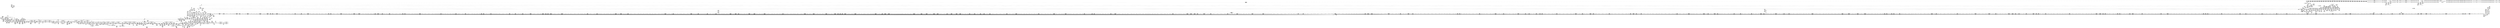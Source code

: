 digraph {
	CE0x4246770 [shape=record,shape=Mrecord,label="{CE0x4246770|__aa_current_profile:tmp12|security/apparmor/include/context.h,138|*SummSource*}"]
	CE0x4174a90 [shape=record,shape=Mrecord,label="{CE0x4174a90|apparmor_path_chmod:tmp8|security/apparmor/lsm.c,350|*SummSource*}"]
	CE0x4206b70 [shape=record,shape=Mrecord,label="{CE0x4206b70|common_perm_mnt_dentry:tmp1}"]
	CE0x41fa0c0 [shape=record,shape=Mrecord,label="{CE0x41fa0c0|__aa_current_profile:tmp15|security/apparmor/include/context.h,138|*SummSource*}"]
	CE0x4202a00 [shape=record,shape=Mrecord,label="{CE0x4202a00|mediated_filesystem:lnot|security/apparmor/include/apparmor.h,117|*SummSource*}"]
	CE0x41c6630 [shape=record,shape=Mrecord,label="{CE0x41c6630|0:_i16,_4:_i32,_8:_i16,_40:_%struct.super_block*,_72:_i32,_:_SCMRE_979,980_}"]
	CE0x4284a60 [shape=record,shape=Mrecord,label="{CE0x4284a60|aa_cred_profile:tmp12|security/apparmor/include/context.h,100}"]
	CE0x426bfe0 [shape=record,shape=Mrecord,label="{CE0x426bfe0|get_current:tmp}"]
	CE0x4281350 [shape=record,shape=Mrecord,label="{CE0x4281350|aa_cred_profile:lnot2|security/apparmor/include/context.h,100}"]
	CE0x41e8c90 [shape=record,shape=Mrecord,label="{CE0x41e8c90|80:_i64,_:_CRE_1624,1625_}"]
	CE0x4214550 [shape=record,shape=Mrecord,label="{CE0x4214550|common_perm_mnt_dentry:i_mode|security/apparmor/lsm.c,208|*SummSource*}"]
	CE0x4213930 [shape=record,shape=Mrecord,label="{CE0x4213930|__aa_current_profile:call3|security/apparmor/include/context.h,138|*SummSource*}"]
	CE0x419be20 [shape=record,shape=Mrecord,label="{CE0x419be20|0:_i16,_4:_i32,_8:_i16,_40:_%struct.super_block*,_72:_i32,_:_SCMRE_148,149_}"]
	CE0x41a0f60 [shape=record,shape=Mrecord,label="{CE0x41a0f60|0:_i16,_4:_i32,_8:_i16,_40:_%struct.super_block*,_72:_i32,_:_SCMRE_198,199_}"]
	CE0x41d8920 [shape=record,shape=Mrecord,label="{CE0x41d8920|80:_i64,_:_CRE_240,248_|*MultipleSource*|security/apparmor/include/apparmor.h,117|*LoadInst*|security/apparmor/include/apparmor.h,117}"]
	CE0x41caf40 [shape=record,shape=Mrecord,label="{CE0x41caf40|80:_i64,_:_CRE_436,437_}"]
	CE0x418dae0 [shape=record,shape=Mrecord,label="{CE0x418dae0|common_perm_mnt_dentry:tmp4|*LoadInst*|security/apparmor/lsm.c,207|*SummSink*}"]
	CE0x4245f30 [shape=record,shape=Mrecord,label="{CE0x4245f30|__aa_current_profile:tobool|security/apparmor/include/context.h,138|*SummSink*}"]
	CE0x4278230 [shape=record,shape=Mrecord,label="{CE0x4278230|44:_i32,_48:_i16,_128:_i8*,_:_SCMRE_104,112_|*MultipleSource*|security/apparmor/include/context.h,138|security/apparmor/include/context.h,99|Function::aa_cred_profile&Arg::cred::}"]
	CE0x4202990 [shape=record,shape=Mrecord,label="{CE0x4202990|mediated_filesystem:lnot|security/apparmor/include/apparmor.h,117}"]
	CE0x41b3b60 [shape=record,shape=Mrecord,label="{CE0x41b3b60|0:_i16,_4:_i32,_8:_i16,_40:_%struct.super_block*,_72:_i32,_:_SCMRE_572,573_}"]
	CE0x41af100 [shape=record,shape=Mrecord,label="{CE0x41af100|0:_i16,_4:_i32,_8:_i16,_40:_%struct.super_block*,_72:_i32,_:_SCMRE_480,481_}"]
	CE0x4223640 [shape=record,shape=Mrecord,label="{CE0x4223640|common_perm:cond|Function::common_perm&Arg::cond::|*SummSource*}"]
	CE0x424abd0 [shape=record,shape=Mrecord,label="{CE0x424abd0|aa_cred_profile:tmp4|*LoadInst*|security/apparmor/include/context.h,99|*SummSource*}"]
	CE0x419d820 [shape=record,shape=Mrecord,label="{CE0x419d820|0:_i16,_4:_i32,_8:_i16,_40:_%struct.super_block*,_72:_i32,_:_SCMRE_164,165_}"]
	CE0x41ef7e0 [shape=record,shape=Mrecord,label="{CE0x41ef7e0|80:_i64,_:_CRE_1864,1872_|*MultipleSource*|security/apparmor/include/apparmor.h,117|*LoadInst*|security/apparmor/include/apparmor.h,117}"]
	CE0x418e480 [shape=record,shape=Mrecord,label="{CE0x418e480|i32_2|*Constant*|*SummSink*}"]
	CE0x426d2c0 [shape=record,shape=Mrecord,label="{CE0x426d2c0|aa_cred_profile:tmp22|security/apparmor/include/context.h,100}"]
	CE0x4270100 [shape=record,shape=Mrecord,label="{CE0x4270100|_call_void_asm_sideeffect_1:_09ud2_0A.pushsection___bug_table,_22a_22_0A2:_09.long_1b_-_2b,_$_0:c_-_2b_0A_09.word_$_1:c_,_0_0A_09.org_2b+$_2:c_0A.popsection_,_i,i,i,_dirflag_,_fpsr_,_flags_(i8*_getelementptr_inbounds_(_36_x_i8_,_36_x_i8_*_.str12,_i32_0,_i32_0),_i32_100,_i64_12)_#2,_!dbg_!15490,_!srcloc_!15493|security/apparmor/include/context.h,100|*SummSink*}"]
	CE0x426e800 [shape=record,shape=Mrecord,label="{CE0x426e800|aa_cred_profile:tmp24|security/apparmor/include/context.h,100|*SummSink*}"]
	CE0x3e13690 [shape=record,shape=Mrecord,label="{CE0x3e13690|apparmor_path_chmod:path|Function::apparmor_path_chmod&Arg::path::}"]
	CE0x41d26a0 [shape=record,shape=Mrecord,label="{CE0x41d26a0|80:_i64,_:_CRE_624,625_}"]
	CE0x418ce20 [shape=record,shape=Mrecord,label="{CE0x418ce20|common_perm_mnt_dentry:entry}"]
	CE0x41a3bb0 [shape=record,shape=Mrecord,label="{CE0x41a3bb0|0:_i16,_4:_i32,_8:_i16,_40:_%struct.super_block*,_72:_i32,_:_SCMRE_249,250_}"]
	CE0x41df300 [shape=record,shape=Mrecord,label="{CE0x41df300|80:_i64,_:_CRE_1269,1270_}"]
	CE0x41e3fd0 [shape=record,shape=Mrecord,label="{CE0x41e3fd0|80:_i64,_:_CRE_1330,1331_}"]
	CE0x41d7d80 [shape=record,shape=Mrecord,label="{CE0x41d7d80|80:_i64,_:_CRE_184,188_|*MultipleSource*|security/apparmor/include/apparmor.h,117|*LoadInst*|security/apparmor/include/apparmor.h,117}"]
	CE0x4171e60 [shape=record,shape=Mrecord,label="{CE0x4171e60|apparmor_path_chmod:tmp3|security/apparmor/lsm.c,349|*SummSource*}"]
	CE0x41aa070 [shape=record,shape=Mrecord,label="{CE0x41aa070|0:_i16,_4:_i32,_8:_i16,_40:_%struct.super_block*,_72:_i32,_:_SCMRE_311,312_}"]
	CE0x41e5a60 [shape=record,shape=Mrecord,label="{CE0x41e5a60|80:_i64,_:_CRE_1355,1356_}"]
	CE0x4156850 [shape=record,shape=Mrecord,label="{CE0x4156850|apparmor_path_chmod:tmp|*SummSource*}"]
	CE0x41721e0 [shape=record,shape=Mrecord,label="{CE0x41721e0|i64_2|*Constant*|*SummSource*}"]
	CE0x41a3540 [shape=record,shape=Mrecord,label="{CE0x41a3540|0:_i16,_4:_i32,_8:_i16,_40:_%struct.super_block*,_72:_i32,_:_SCMRE_244,245_}"]
	CE0x417a440 [shape=record,shape=Mrecord,label="{CE0x417a440|aa_cred_profile:tmp32|security/apparmor/include/context.h,101}"]
	CE0x41b68e0 [shape=record,shape=Mrecord,label="{CE0x41b68e0|0:_i16,_4:_i32,_8:_i16,_40:_%struct.super_block*,_72:_i32,_:_SCMRE_600,601_}"]
	CE0x41f3940 [shape=record,shape=Mrecord,label="{CE0x41f3940|common_perm_mnt_dentry:tmp4|*LoadInst*|security/apparmor/lsm.c,207}"]
	CE0x424a1d0 [shape=record,shape=Mrecord,label="{CE0x424a1d0|aa_cred_profile:do.body6|*SummSource*}"]
	CE0x41c4830 [shape=record,shape=Mrecord,label="{CE0x41c4830|0:_i16,_4:_i32,_8:_i16,_40:_%struct.super_block*,_72:_i32,_:_SCMRE_930,931_}"]
	CE0x41ced40 [shape=record,shape=Mrecord,label="{CE0x41ced40|80:_i64,_:_CRE_570,571_}"]
	CE0x41866d0 [shape=record,shape=Mrecord,label="{CE0x41866d0|0:_i16,_4:_i32,_8:_i16,_40:_%struct.super_block*,_72:_i32,_:_SCMRE_16,24_|*MultipleSource*|security/apparmor/include/apparmor.h,117|Function::mediated_filesystem&Arg::inode::|security/apparmor/lsm.c,349}"]
	CE0x41841b0 [shape=record,shape=Mrecord,label="{CE0x41841b0|i32_0|*Constant*}"]
	CE0x4172ef0 [shape=record,shape=Mrecord,label="{CE0x4172ef0|0:_i16,_4:_i32,_8:_i16,_40:_%struct.super_block*,_72:_i32,_:_SCMRE_472,473_}"]
	CE0x41cb9e0 [shape=record,shape=Mrecord,label="{CE0x41cb9e0|80:_i64,_:_CRE_446,447_}"]
	CE0x4224790 [shape=record,shape=Mrecord,label="{CE0x4224790|aa_cred_profile:security|security/apparmor/include/context.h,99|*SummSource*}"]
	CE0x4199d80 [shape=record,shape=Mrecord,label="{CE0x4199d80|0:_i16,_4:_i32,_8:_i16,_40:_%struct.super_block*,_72:_i32,_:_SCMRE_88,96_|*MultipleSource*|security/apparmor/include/apparmor.h,117|Function::mediated_filesystem&Arg::inode::|security/apparmor/lsm.c,349}"]
	CE0x419db60 [shape=record,shape=Mrecord,label="{CE0x419db60|0:_i16,_4:_i32,_8:_i16,_40:_%struct.super_block*,_72:_i32,_:_SCMRE_166,167_}"]
	CE0x41766a0 [shape=record,shape=Mrecord,label="{CE0x41766a0|mediated_filesystem:inode|Function::mediated_filesystem&Arg::inode::}"]
	CE0x41af2a0 [shape=record,shape=Mrecord,label="{CE0x41af2a0|0:_i16,_4:_i32,_8:_i16,_40:_%struct.super_block*,_72:_i32,_:_SCMRE_481,482_}"]
	CE0x427f740 [shape=record,shape=Mrecord,label="{CE0x427f740|44:_i32,_48:_i16,_128:_i8*,_:_SCMRE_8,16_|*MultipleSource*|security/apparmor/include/context.h,138|security/apparmor/include/context.h,99|Function::aa_cred_profile&Arg::cred::}"]
	CE0x41b1a80 [shape=record,shape=Mrecord,label="{CE0x41b1a80|0:_i16,_4:_i32,_8:_i16,_40:_%struct.super_block*,_72:_i32,_:_SCMRE_552,553_}"]
	CE0x41c8d40 [shape=record,shape=Mrecord,label="{CE0x41c8d40|80:_i64,_:_CRE_404,405_}"]
	CE0x4274840 [shape=record,shape=Mrecord,label="{CE0x4274840|aa_cred_profile:tmp29|security/apparmor/include/context.h,100}"]
	CE0x41e5840 [shape=record,shape=Mrecord,label="{CE0x41e5840|80:_i64,_:_CRE_1353,1354_}"]
	CE0x4221b30 [shape=record,shape=Mrecord,label="{CE0x4221b30|common_perm_mnt_dentry:call|security/apparmor/lsm.c,211|*SummSource*}"]
	CE0x41ef5f0 [shape=record,shape=Mrecord,label="{CE0x41ef5f0|80:_i64,_:_CRE_1856,1864_|*MultipleSource*|security/apparmor/include/apparmor.h,117|*LoadInst*|security/apparmor/include/apparmor.h,117}"]
	CE0x41969c0 [shape=record,shape=Mrecord,label="{CE0x41969c0|i32_11|*Constant*}"]
	CE0x41b5d80 [shape=record,shape=Mrecord,label="{CE0x41b5d80|0:_i16,_4:_i32,_8:_i16,_40:_%struct.super_block*,_72:_i32,_:_SCMRE_593,594_}"]
	CE0x4287040 [shape=record,shape=Mrecord,label="{CE0x4287040|aa_cred_profile:profile|security/apparmor/include/context.h,100|*SummSource*}"]
	CE0x41a9b90 [shape=record,shape=Mrecord,label="{CE0x41a9b90|0:_i16,_4:_i32,_8:_i16,_40:_%struct.super_block*,_72:_i32,_:_SCMRE_308,309_}"]
	CE0x4155750 [shape=record,shape=Mrecord,label="{CE0x4155750|COLLAPSED:_GCMRE___llvm_gcov_ctr82_internal_global_6_x_i64_zeroinitializer:_elem_0:default:}"]
	CE0x41fd1f0 [shape=record,shape=Mrecord,label="{CE0x41fd1f0|GLOBAL:get_current|*Constant*|*SummSource*}"]
	CE0x41a9370 [shape=record,shape=Mrecord,label="{CE0x41a9370|0:_i16,_4:_i32,_8:_i16,_40:_%struct.super_block*,_72:_i32,_:_SCMRE_303,304_}"]
	CE0x41d6a00 [shape=record,shape=Mrecord,label="{CE0x41d6a00|80:_i64,_:_CRE_104,112_|*MultipleSource*|security/apparmor/include/apparmor.h,117|*LoadInst*|security/apparmor/include/apparmor.h,117}"]
	CE0x41cff50 [shape=record,shape=Mrecord,label="{CE0x41cff50|80:_i64,_:_CRE_587,588_}"]
	CE0x41f4140 [shape=record,shape=Mrecord,label="{CE0x41f4140|aa_cred_profile:tmp29|security/apparmor/include/context.h,100|*SummSink*}"]
	CE0x41b1540 [shape=record,shape=Mrecord,label="{CE0x41b1540|0:_i16,_4:_i32,_8:_i16,_40:_%struct.super_block*,_72:_i32,_:_SCMRE_540,544_|*MultipleSource*|security/apparmor/include/apparmor.h,117|Function::mediated_filesystem&Arg::inode::|security/apparmor/lsm.c,349}"]
	CE0x4287d80 [shape=record,shape=Mrecord,label="{CE0x4287d80|44:_i32,_48:_i16,_128:_i8*,_:_SCMRE_36,40_|*MultipleSource*|security/apparmor/include/context.h,138|security/apparmor/include/context.h,99|Function::aa_cred_profile&Arg::cred::}"]
	CE0x41f0080 [shape=record,shape=Mrecord,label="{CE0x41f0080|80:_i64,_:_CRE_1877,1878_}"]
	CE0x41d0170 [shape=record,shape=Mrecord,label="{CE0x41d0170|80:_i64,_:_CRE_589,590_}"]
	CE0x4197470 [shape=record,shape=Mrecord,label="{CE0x4197470|aa_cred_profile:lor.end|*SummSource*}"]
	CE0x41ca5b0 [shape=record,shape=Mrecord,label="{CE0x41ca5b0|80:_i64,_:_CRE_427,428_}"]
	CE0x419b7a0 [shape=record,shape=Mrecord,label="{CE0x419b7a0|0:_i16,_4:_i32,_8:_i16,_40:_%struct.super_block*,_72:_i32,_:_SCMRE_144,145_}"]
	CE0x41b4ee0 [shape=record,shape=Mrecord,label="{CE0x41b4ee0|0:_i16,_4:_i32,_8:_i16,_40:_%struct.super_block*,_72:_i32,_:_SCMRE_584,585_}"]
	CE0x41d0f40 [shape=record,shape=Mrecord,label="{CE0x41d0f40|80:_i64,_:_CRE_602,603_}"]
	CE0x4182840 [shape=record,shape=Mrecord,label="{CE0x4182840|common_perm_mnt_dentry:cond|security/apparmor/lsm.c, 207|*SummSink*}"]
	CE0x42203c0 [shape=record,shape=Mrecord,label="{CE0x42203c0|aa_path_perm:op|Function::aa_path_perm&Arg::op::}"]
	CE0x42776b0 [shape=record,shape=Mrecord,label="{CE0x42776b0|i64*_getelementptr_inbounds_(_16_x_i64_,_16_x_i64_*___llvm_gcov_ctr46,_i64_0,_i64_13)|*Constant*|*SummSink*}"]
	CE0x41a1ac0 [shape=record,shape=Mrecord,label="{CE0x41a1ac0|0:_i16,_4:_i32,_8:_i16,_40:_%struct.super_block*,_72:_i32,_:_SCMRE_205,206_}"]
	CE0x4156ad0 [shape=record,shape=Mrecord,label="{CE0x4156ad0|i32_5|*Constant*}"]
	CE0x41cc040 [shape=record,shape=Mrecord,label="{CE0x41cc040|80:_i64,_:_CRE_452,453_}"]
	CE0x4174a20 [shape=record,shape=Mrecord,label="{CE0x4174a20|apparmor_path_chmod:tmp8|security/apparmor/lsm.c,350}"]
	CE0x41a15e0 [shape=record,shape=Mrecord,label="{CE0x41a15e0|0:_i16,_4:_i32,_8:_i16,_40:_%struct.super_block*,_72:_i32,_:_SCMRE_202,203_}"]
	CE0x414f110 [shape=record,shape=Mrecord,label="{CE0x414f110|apparmor_path_chmod:entry|*SummSource*}"]
	CE0x41c95c0 [shape=record,shape=Mrecord,label="{CE0x41c95c0|80:_i64,_:_CRE_412,413_}"]
	CE0x42460b0 [shape=record,shape=Mrecord,label="{CE0x42460b0|__aa_current_profile:tobool|security/apparmor/include/context.h,138|*SummSource*}"]
	CE0x42165d0 [shape=record,shape=Mrecord,label="{CE0x42165d0|_call_void_mcount()_#2}"]
	CE0x41d6640 [shape=record,shape=Mrecord,label="{CE0x41d6640|80:_i64,_:_CRE_88,96_|*MultipleSource*|security/apparmor/include/apparmor.h,117|*LoadInst*|security/apparmor/include/apparmor.h,117}"]
	CE0x41bf070 [shape=record,shape=Mrecord,label="{CE0x41bf070|0:_i16,_4:_i32,_8:_i16,_40:_%struct.super_block*,_72:_i32,_:_SCMRE_876,877_}"]
	CE0x41f9ac0 [shape=record,shape=Mrecord,label="{CE0x41f9ac0|i8*_getelementptr_inbounds_(_45_x_i8_,_45_x_i8_*_.str14,_i32_0,_i32_0)|*Constant*|*SummSink*}"]
	CE0x4196fb0 [shape=record,shape=Mrecord,label="{CE0x4196fb0|mediated_filesystem:tmp2}"]
	CE0x421d040 [shape=record,shape=Mrecord,label="{CE0x421d040|aa_path_perm:cond|Function::aa_path_perm&Arg::cond::|*SummSink*}"]
	CE0x419e380 [shape=record,shape=Mrecord,label="{CE0x419e380|0:_i16,_4:_i32,_8:_i16,_40:_%struct.super_block*,_72:_i32,_:_SCMRE_171,172_}"]
	CE0x41ca390 [shape=record,shape=Mrecord,label="{CE0x41ca390|80:_i64,_:_CRE_425,426_}"]
	CE0x4219d80 [shape=record,shape=Mrecord,label="{CE0x4219d80|i64_5|*Constant*}"]
	CE0x41ee0a0 [shape=record,shape=Mrecord,label="{CE0x41ee0a0|80:_i64,_:_CRE_1768,1776_|*MultipleSource*|security/apparmor/include/apparmor.h,117|*LoadInst*|security/apparmor/include/apparmor.h,117}"]
	CE0x4182600 [shape=record,shape=Mrecord,label="{CE0x4182600|i64*_getelementptr_inbounds_(_2_x_i64_,_2_x_i64_*___llvm_gcov_ctr55,_i64_0,_i64_1)|*Constant*}"]
	CE0x41dcaa0 [shape=record,shape=Mrecord,label="{CE0x41dcaa0|80:_i64,_:_CRE_1231,1232_}"]
	CE0x4188c60 [shape=record,shape=Mrecord,label="{CE0x4188c60|apparmor_path_chmod:tmp9|security/apparmor/lsm.c,350|*SummSink*}"]
	CE0x41fd780 [shape=record,shape=Mrecord,label="{CE0x41fd780|get_current:entry|*SummSink*}"]
	CE0x4203ef0 [shape=record,shape=Mrecord,label="{CE0x4203ef0|common_perm_mnt_dentry:mnt1|security/apparmor/lsm.c,206|*SummSink*}"]
	CE0x41c93a0 [shape=record,shape=Mrecord,label="{CE0x41c93a0|80:_i64,_:_CRE_410,411_}"]
	CE0x41ca060 [shape=record,shape=Mrecord,label="{CE0x41ca060|80:_i64,_:_CRE_422,423_}"]
	CE0x4277ff0 [shape=record,shape=Mrecord,label="{CE0x4277ff0|44:_i32,_48:_i16,_128:_i8*,_:_SCMRE_96,104_|*MultipleSource*|security/apparmor/include/context.h,138|security/apparmor/include/context.h,99|Function::aa_cred_profile&Arg::cred::}"]
	CE0x4155640 [shape=record,shape=Mrecord,label="{CE0x4155640|i64*_getelementptr_inbounds_(_6_x_i64_,_6_x_i64_*___llvm_gcov_ctr82,_i64_0,_i64_0)|*Constant*|*SummSink*}"]
	CE0x41eb710 [shape=record,shape=Mrecord,label="{CE0x41eb710|80:_i64,_:_CRE_1664,1665_}"]
	CE0x42490b0 [shape=record,shape=Mrecord,label="{CE0x42490b0|i64*_getelementptr_inbounds_(_16_x_i64_,_16_x_i64_*___llvm_gcov_ctr46,_i64_0,_i64_0)|*Constant*|*SummSink*}"]
	CE0x41f03b0 [shape=record,shape=Mrecord,label="{CE0x41f03b0|80:_i64,_:_CRE_1880,1884_|*MultipleSource*|security/apparmor/include/apparmor.h,117|*LoadInst*|security/apparmor/include/apparmor.h,117}"]
	CE0x41bad00 [shape=record,shape=Mrecord,label="{CE0x41bad00|0:_i16,_4:_i32,_8:_i16,_40:_%struct.super_block*,_72:_i32,_:_SCMRE_704,712_|*MultipleSource*|security/apparmor/include/apparmor.h,117|Function::mediated_filesystem&Arg::inode::|security/apparmor/lsm.c,349}"]
	CE0x41b3820 [shape=record,shape=Mrecord,label="{CE0x41b3820|0:_i16,_4:_i32,_8:_i16,_40:_%struct.super_block*,_72:_i32,_:_SCMRE_570,571_}"]
	CE0x4194350 [shape=record,shape=Mrecord,label="{CE0x4194350|apparmor_path_chmod:tmp14|security/apparmor/lsm.c,353|*SummSink*}"]
	CE0x41ea830 [shape=record,shape=Mrecord,label="{CE0x41ea830|80:_i64,_:_CRE_1650,1651_}"]
	CE0x4225b10 [shape=record,shape=Mrecord,label="{CE0x4225b10|i64_1|*Constant*}"]
	CE0x42095a0 [shape=record,shape=Mrecord,label="{CE0x42095a0|aa_cred_profile:tmp2|*SummSink*}"]
	CE0x41b58a0 [shape=record,shape=Mrecord,label="{CE0x41b58a0|0:_i16,_4:_i32,_8:_i16,_40:_%struct.super_block*,_72:_i32,_:_SCMRE_590,591_}"]
	CE0x41a8190 [shape=record,shape=Mrecord,label="{CE0x41a8190|0:_i16,_4:_i32,_8:_i16,_40:_%struct.super_block*,_72:_i32,_:_SCMRE_292,293_}"]
	CE0x41ef400 [shape=record,shape=Mrecord,label="{CE0x41ef400|80:_i64,_:_CRE_1848,1856_|*MultipleSource*|security/apparmor/include/apparmor.h,117|*LoadInst*|security/apparmor/include/apparmor.h,117}"]
	CE0x4220060 [shape=record,shape=Mrecord,label="{CE0x4220060|aa_path_perm:entry}"]
	CE0x4193df0 [shape=record,shape=Mrecord,label="{CE0x4193df0|i64*_getelementptr_inbounds_(_6_x_i64_,_6_x_i64_*___llvm_gcov_ctr82,_i64_0,_i64_5)|*Constant*|*SummSink*}"]
	CE0x419a960 [shape=record,shape=Mrecord,label="{CE0x419a960|0:_i16,_4:_i32,_8:_i16,_40:_%struct.super_block*,_72:_i32,_:_SCMRE_128,136_|*MultipleSource*|security/apparmor/include/apparmor.h,117|Function::mediated_filesystem&Arg::inode::|security/apparmor/lsm.c,349}"]
	CE0x4273f30 [shape=record,shape=Mrecord,label="{CE0x4273f30|i64*_getelementptr_inbounds_(_16_x_i64_,_16_x_i64_*___llvm_gcov_ctr46,_i64_0,_i64_12)|*Constant*|*SummSource*}"]
	CE0x4215ab0 [shape=record,shape=Mrecord,label="{CE0x4215ab0|__aa_current_profile:tobool|security/apparmor/include/context.h,138}"]
	CE0x41e5b70 [shape=record,shape=Mrecord,label="{CE0x41e5b70|80:_i64,_:_CRE_1356,1357_}"]
	CE0x41abe90 [shape=record,shape=Mrecord,label="{CE0x41abe90|0:_i16,_4:_i32,_8:_i16,_40:_%struct.super_block*,_72:_i32,_:_SCMRE_408,416_|*MultipleSource*|security/apparmor/include/apparmor.h,117|Function::mediated_filesystem&Arg::inode::|security/apparmor/lsm.c,349}"]
	CE0x4205720 [shape=record,shape=Mrecord,label="{CE0x4205720|i64_0|*Constant*}"]
	CE0x41e84a0 [shape=record,shape=Mrecord,label="{CE0x41e84a0|80:_i64,_:_CRE_1617,1618_}"]
	CE0x41eff20 [shape=record,shape=Mrecord,label="{CE0x41eff20|80:_i64,_:_CRE_1875,1876_}"]
	CE0x4276d20 [shape=record,shape=Mrecord,label="{CE0x4276d20|aa_cred_profile:tmp27|security/apparmor/include/context.h,100|*SummSource*}"]
	CE0x41b4520 [shape=record,shape=Mrecord,label="{CE0x41b4520|0:_i16,_4:_i32,_8:_i16,_40:_%struct.super_block*,_72:_i32,_:_SCMRE_578,579_}"]
	CE0x41fb440 [shape=record,shape=Mrecord,label="{CE0x41fb440|_call_void_lockdep_rcu_suspicious(i8*_getelementptr_inbounds_(_36_x_i8_,_36_x_i8_*_.str12,_i32_0,_i32_0),_i32_138,_i8*_getelementptr_inbounds_(_45_x_i8_,_45_x_i8_*_.str14,_i32_0,_i32_0))_#7,_!dbg_!15483|security/apparmor/include/context.h,138|*SummSource*}"]
	CE0x42097e0 [shape=record,shape=Mrecord,label="{CE0x42097e0|aa_cred_profile:tmp3|*SummSource*}"]
	CE0x41f4b40 [shape=record,shape=Mrecord,label="{CE0x41f4b40|aa_cred_profile:tmp8|security/apparmor/include/context.h,100|*SummSource*}"]
	CE0x41ec2c0 [shape=record,shape=Mrecord,label="{CE0x41ec2c0|80:_i64,_:_CRE_1675,1676_}"]
	CE0x41a2f00 [shape=record,shape=Mrecord,label="{CE0x41a2f00|0:_i16,_4:_i32,_8:_i16,_40:_%struct.super_block*,_72:_i32,_:_SCMRE_241,242_}"]
	CE0x4216ae0 [shape=record,shape=Mrecord,label="{CE0x4216ae0|__aa_current_profile:tmp9|security/apparmor/include/context.h,138|*SummSink*}"]
	CE0x41d2ae0 [shape=record,shape=Mrecord,label="{CE0x41d2ae0|80:_i64,_:_CRE_628,629_}"]
	CE0x41de530 [shape=record,shape=Mrecord,label="{CE0x41de530|80:_i64,_:_CRE_1256,1257_}"]
	CE0x42024c0 [shape=record,shape=Mrecord,label="{CE0x42024c0|i1_true|*Constant*|*SummSource*}"]
	CE0x4186b90 [shape=record,shape=Mrecord,label="{CE0x4186b90|0:_i16,_4:_i32,_8:_i16,_40:_%struct.super_block*,_72:_i32,_:_SCMRE_32,40_|*MultipleSource*|security/apparmor/include/apparmor.h,117|Function::mediated_filesystem&Arg::inode::|security/apparmor/lsm.c,349}"]
	CE0x4209310 [shape=record,shape=Mrecord,label="{CE0x4209310|i64_0|*Constant*}"]
	CE0x4220ca0 [shape=record,shape=Mrecord,label="{CE0x4220ca0|aa_path_perm:path|Function::aa_path_perm&Arg::path::}"]
	CE0x4164af0 [shape=record,shape=Mrecord,label="{CE0x4164af0|__aa_current_profile:call|security/apparmor/include/context.h,138}"]
	CE0x41b3000 [shape=record,shape=Mrecord,label="{CE0x41b3000|0:_i16,_4:_i32,_8:_i16,_40:_%struct.super_block*,_72:_i32,_:_SCMRE_565,566_}"]
	CE0x41fa740 [shape=record,shape=Mrecord,label="{CE0x41fa740|__aa_current_profile:tmp16|security/apparmor/include/context.h,138|*SummSink*}"]
	CE0x42054b0 [shape=record,shape=Mrecord,label="{CE0x42054b0|aa_cred_profile:tmp6|security/apparmor/include/context.h,100|*SummSource*}"]
	CE0x41e4850 [shape=record,shape=Mrecord,label="{CE0x41e4850|80:_i64,_:_CRE_1338,1339_}"]
	CE0x419f3c0 [shape=record,shape=Mrecord,label="{CE0x419f3c0|0:_i16,_4:_i32,_8:_i16,_40:_%struct.super_block*,_72:_i32,_:_SCMRE_181,182_}"]
	CE0x41b65a0 [shape=record,shape=Mrecord,label="{CE0x41b65a0|0:_i16,_4:_i32,_8:_i16,_40:_%struct.super_block*,_72:_i32,_:_SCMRE_598,599_}"]
	CE0x424da70 [shape=record,shape=Mrecord,label="{CE0x424da70|aa_cred_profile:bb|*SummSource*}"]
	CE0x4209690 [shape=record,shape=Mrecord,label="{CE0x4209690|aa_cred_profile:tmp3}"]
	CE0x41dbbc0 [shape=record,shape=Mrecord,label="{CE0x41dbbc0|80:_i64,_:_CRE_1217,1218_}"]
	CE0x41f05d0 [shape=record,shape=Mrecord,label="{CE0x41f05d0|80:_i64,_:_CRE_1896,1904_|*MultipleSource*|security/apparmor/include/apparmor.h,117|*LoadInst*|security/apparmor/include/apparmor.h,117}"]
	CE0x417b940 [shape=record,shape=Mrecord,label="{CE0x417b940|aa_cred_profile:tmp34|security/apparmor/include/context.h,101|*SummSink*}"]
	CE0x4183180 [shape=record,shape=Mrecord,label="{CE0x4183180|GLOBAL:current_task|Global_var:current_task}"]
	CE0x428da40 [shape=record,shape=Mrecord,label="{CE0x428da40|aa_cred_profile:tmp14|security/apparmor/include/context.h,100|*SummSource*}"]
	CE0x41fc6f0 [shape=record,shape=Mrecord,label="{CE0x41fc6f0|__aa_current_profile:tmp19|security/apparmor/include/context.h,138|*SummSource*}"]
	CE0x4164a10 [shape=record,shape=Mrecord,label="{CE0x4164a10|_call_void_mcount()_#2|*SummSink*}"]
	CE0x41f0fe0 [shape=record,shape=Mrecord,label="{CE0x41f0fe0|80:_i64,_:_CRE_2112,2120_|*MultipleSource*|security/apparmor/include/apparmor.h,117|*LoadInst*|security/apparmor/include/apparmor.h,117}"]
	CE0x41ec700 [shape=record,shape=Mrecord,label="{CE0x41ec700|80:_i64,_:_CRE_1679,1680_}"]
	CE0x41547c0 [shape=record,shape=Mrecord,label="{CE0x41547c0|_call_void_mcount()_#2|*SummSink*}"]
	CE0x4217ae0 [shape=record,shape=Mrecord,label="{CE0x4217ae0|get_current:tmp1|*SummSource*}"]
	CE0x419a240 [shape=record,shape=Mrecord,label="{CE0x419a240|0:_i16,_4:_i32,_8:_i16,_40:_%struct.super_block*,_72:_i32,_:_SCMRE_104,112_|*MultipleSource*|security/apparmor/include/apparmor.h,117|Function::mediated_filesystem&Arg::inode::|security/apparmor/lsm.c,349}"]
	CE0x41db890 [shape=record,shape=Mrecord,label="{CE0x41db890|80:_i64,_:_CRE_1214,1215_}"]
	CE0x4150ac0 [shape=record,shape=Mrecord,label="{CE0x4150ac0|apparmor_path_chmod:if.then|*SummSink*}"]
	CE0x41a7970 [shape=record,shape=Mrecord,label="{CE0x41a7970|0:_i16,_4:_i32,_8:_i16,_40:_%struct.super_block*,_72:_i32,_:_SCMRE_287,288_}"]
	CE0x41b2e60 [shape=record,shape=Mrecord,label="{CE0x41b2e60|0:_i16,_4:_i32,_8:_i16,_40:_%struct.super_block*,_72:_i32,_:_SCMRE_564,565_}"]
	CE0x41e3b90 [shape=record,shape=Mrecord,label="{CE0x41e3b90|80:_i64,_:_CRE_1326,1327_}"]
	CE0x421b2f0 [shape=record,shape=Mrecord,label="{CE0x421b2f0|GLOBAL:__llvm_gcov_ctr46|Global_var:__llvm_gcov_ctr46}"]
	CE0x41e5510 [shape=record,shape=Mrecord,label="{CE0x41e5510|80:_i64,_:_CRE_1350,1351_}"]
	CE0x41ce690 [shape=record,shape=Mrecord,label="{CE0x41ce690|80:_i64,_:_CRE_563,564_}"]
	CE0x41d09f0 [shape=record,shape=Mrecord,label="{CE0x41d09f0|80:_i64,_:_CRE_597,598_}"]
	CE0x41c0c10 [shape=record,shape=Mrecord,label="{CE0x41c0c10|0:_i16,_4:_i32,_8:_i16,_40:_%struct.super_block*,_72:_i32,_:_SCMRE_893,894_}"]
	CE0x4207b20 [shape=record,shape=Mrecord,label="{CE0x4207b20|0:_%struct.vfsmount*,_8:_%struct.dentry*,_:_SCMRE_0,8_|*MultipleSource*|security/apparmor/lsm.c, 206|security/apparmor/lsm.c,206}"]
	CE0x4176ec0 [shape=record,shape=Mrecord,label="{CE0x4176ec0|i64_2|*Constant*}"]
	CE0x41e4c90 [shape=record,shape=Mrecord,label="{CE0x41e4c90|80:_i64,_:_CRE_1342,1343_}"]
	CE0x42474b0 [shape=record,shape=Mrecord,label="{CE0x42474b0|__aa_current_profile:tmp4|security/apparmor/include/context.h,138|*SummSource*}"]
	CE0x41c51f0 [shape=record,shape=Mrecord,label="{CE0x41c51f0|0:_i16,_4:_i32,_8:_i16,_40:_%struct.super_block*,_72:_i32,_:_SCMRE_936,944_|*MultipleSource*|security/apparmor/include/apparmor.h,117|Function::mediated_filesystem&Arg::inode::|security/apparmor/lsm.c,349}"]
	CE0x4201b40 [shape=record,shape=Mrecord,label="{CE0x4201b40|mediated_filesystem:and|security/apparmor/include/apparmor.h,117|*SummSource*}"]
	CE0x41cf6d0 [shape=record,shape=Mrecord,label="{CE0x41cf6d0|80:_i64,_:_CRE_579,580_}"]
	CE0x4202d60 [shape=record,shape=Mrecord,label="{CE0x4202d60|common_perm_mnt_dentry:bb}"]
	CE0x41d59e0 [shape=record,shape=Mrecord,label="{CE0x41d59e0|80:_i64,_:_CRE_32,40_|*MultipleSource*|security/apparmor/include/apparmor.h,117|*LoadInst*|security/apparmor/include/apparmor.h,117}"]
	CE0x418b650 [shape=record,shape=Mrecord,label="{CE0x418b650|apparmor_path_chmod:dentry1|security/apparmor/lsm.c,352}"]
	CE0x4224cc0 [shape=record,shape=Mrecord,label="{CE0x4224cc0|__aa_current_profile:tmp6|security/apparmor/include/context.h,138}"]
	CE0x4196670 [shape=record,shape=Mrecord,label="{CE0x4196670|common_perm_mnt_dentry:path|security/apparmor/lsm.c, 206|*SummSink*}"]
	CE0x41a6fb0 [shape=record,shape=Mrecord,label="{CE0x41a6fb0|0:_i16,_4:_i32,_8:_i16,_40:_%struct.super_block*,_72:_i32,_:_SCMRE_281,282_}"]
	CE0x4283070 [shape=record,shape=Mrecord,label="{CE0x4283070|i64*_getelementptr_inbounds_(_16_x_i64_,_16_x_i64_*___llvm_gcov_ctr46,_i64_0,_i64_7)|*Constant*|*SummSink*}"]
	CE0x4248ae0 [shape=record,shape=Mrecord,label="{CE0x4248ae0|i64*_getelementptr_inbounds_(_16_x_i64_,_16_x_i64_*___llvm_gcov_ctr46,_i64_0,_i64_1)|*Constant*|*SummSource*}"]
	CE0x421a790 [shape=record,shape=Mrecord,label="{CE0x421a790|__aa_current_profile:tmp8|security/apparmor/include/context.h,138|*SummSource*}"]
	CE0x42152e0 [shape=record,shape=Mrecord,label="{CE0x42152e0|__aa_current_profile:land.lhs.true|*SummSource*}"]
	CE0x41be1d0 [shape=record,shape=Mrecord,label="{CE0x41be1d0|0:_i16,_4:_i32,_8:_i16,_40:_%struct.super_block*,_72:_i32,_:_SCMRE_866,867_}"]
	CE0x41ca7d0 [shape=record,shape=Mrecord,label="{CE0x41ca7d0|80:_i64,_:_CRE_429,430_}"]
	CE0x4205790 [shape=record,shape=Mrecord,label="{CE0x4205790|aa_cred_profile:tmp6|security/apparmor/include/context.h,100|*SummSink*}"]
	CE0x4223110 [shape=record,shape=Mrecord,label="{CE0x4223110|common_perm:mask|Function::common_perm&Arg::mask::|*SummSource*}"]
	CE0x41cab00 [shape=record,shape=Mrecord,label="{CE0x41cab00|80:_i64,_:_CRE_432,433_}"]
	CE0x4192310 [shape=record,shape=Mrecord,label="{CE0x4192310|aa_cred_profile:entry|*SummSink*}"]
	CE0x41bba20 [shape=record,shape=Mrecord,label="{CE0x41bba20|0:_i16,_4:_i32,_8:_i16,_40:_%struct.super_block*,_72:_i32,_:_SCMRE_752,756_|*MultipleSource*|security/apparmor/include/apparmor.h,117|Function::mediated_filesystem&Arg::inode::|security/apparmor/lsm.c,349}"]
	CE0x4224ae0 [shape=record,shape=Mrecord,label="{CE0x4224ae0|i64_3|*Constant*|*SummSource*}"]
	CE0x4247ca0 [shape=record,shape=Mrecord,label="{CE0x4247ca0|__aa_current_profile:tmp}"]
	CE0x41f32f0 [shape=record,shape=Mrecord,label="{CE0x41f32f0|common_perm_mnt_dentry:uid|security/apparmor/lsm.c,207|*SummSink*}"]
	CE0x41fd890 [shape=record,shape=Mrecord,label="{CE0x41fd890|_ret_%struct.task_struct*_%tmp4,_!dbg_!15471|./arch/x86/include/asm/current.h,14|*SummSource*}"]
	CE0x426cc70 [shape=record,shape=Mrecord,label="{CE0x426cc70|aa_cred_profile:do.body5|*SummSource*}"]
	CE0x4285010 [shape=record,shape=Mrecord,label="{CE0x4285010|aa_cred_profile:tobool1|security/apparmor/include/context.h,100|*SummSink*}"]
	CE0x417b7e0 [shape=record,shape=Mrecord,label="{CE0x417b7e0|aa_cred_profile:tmp34|security/apparmor/include/context.h,101|*SummSource*}"]
	CE0x41f9a50 [shape=record,shape=Mrecord,label="{CE0x41f9a50|i8*_getelementptr_inbounds_(_45_x_i8_,_45_x_i8_*_.str14,_i32_0,_i32_0)|*Constant*|*SummSource*}"]
	CE0x41d6be0 [shape=record,shape=Mrecord,label="{CE0x41d6be0|80:_i64,_:_CRE_112,120_|*MultipleSource*|security/apparmor/include/apparmor.h,117|*LoadInst*|security/apparmor/include/apparmor.h,117}"]
	CE0x41c2af0 [shape=record,shape=Mrecord,label="{CE0x41c2af0|0:_i16,_4:_i32,_8:_i16,_40:_%struct.super_block*,_72:_i32,_:_SCMRE_912,913_}"]
	CE0x41e4410 [shape=record,shape=Mrecord,label="{CE0x41e4410|80:_i64,_:_CRE_1334,1335_}"]
	CE0x41bbf60 [shape=record,shape=Mrecord,label="{CE0x41bbf60|0:_i16,_4:_i32,_8:_i16,_40:_%struct.super_block*,_72:_i32,_:_SCMRE_768,776_|*MultipleSource*|security/apparmor/include/apparmor.h,117|Function::mediated_filesystem&Arg::inode::|security/apparmor/lsm.c,349}"]
	CE0x4192af0 [shape=record,shape=Mrecord,label="{CE0x4192af0|common_perm:mode|security/apparmor/lsm.c,169|*SummSink*}"]
	CE0x414adf0 [shape=record,shape=Mrecord,label="{CE0x414adf0|apparmor_path_chmod:return|*SummSink*}"]
	CE0x41a1c60 [shape=record,shape=Mrecord,label="{CE0x41a1c60|0:_i16,_4:_i32,_8:_i16,_40:_%struct.super_block*,_72:_i32,_:_SCMRE_206,207_}"]
	CE0x41d0280 [shape=record,shape=Mrecord,label="{CE0x41d0280|80:_i64,_:_CRE_590,591_}"]
	CE0x424f1e0 [shape=record,shape=Mrecord,label="{CE0x424f1e0|i64*_getelementptr_inbounds_(_16_x_i64_,_16_x_i64_*___llvm_gcov_ctr46,_i64_0,_i64_0)|*Constant*|*SummSource*}"]
	CE0x4224690 [shape=record,shape=Mrecord,label="{CE0x4224690|i32_22|*Constant*|*SummSink*}"]
	CE0x4147aa0 [shape=record,shape=Mrecord,label="{CE0x4147aa0|apparmor_path_chmod:tmp1|*SummSource*}"]
	CE0x4165db0 [shape=record,shape=Mrecord,label="{CE0x4165db0|i64_1|*Constant*}"]
	CE0x41bf890 [shape=record,shape=Mrecord,label="{CE0x41bf890|0:_i16,_4:_i32,_8:_i16,_40:_%struct.super_block*,_72:_i32,_:_SCMRE_881,882_}"]
	CE0x414fc80 [shape=record,shape=Mrecord,label="{CE0x414fc80|common_perm:if.then|*SummSink*}"]
	CE0x41fcd40 [shape=record,shape=Mrecord,label="{CE0x41fcd40|__aa_current_profile:tmp20|security/apparmor/include/context.h,138|*SummSink*}"]
	CE0x4222e80 [shape=record,shape=Mrecord,label="{CE0x4222e80|common_perm:path|Function::common_perm&Arg::path::|*SummSink*}"]
	CE0x4280430 [shape=record,shape=Mrecord,label="{CE0x4280430|%struct.aa_task_cxt*_null|*Constant*|*SummSource*}"]
	CE0x41c6db0 [shape=record,shape=Mrecord,label="{CE0x41c6db0|0:_i16,_4:_i32,_8:_i16,_40:_%struct.super_block*,_72:_i32,_:_SCMRE_988,992_|*MultipleSource*|security/apparmor/include/apparmor.h,117|Function::mediated_filesystem&Arg::inode::|security/apparmor/lsm.c,349}"]
	CE0x4225b80 [shape=record,shape=Mrecord,label="{CE0x4225b80|common_perm:tmp1}"]
	CE0x424cc30 [shape=record,shape=Mrecord,label="{CE0x424cc30|44:_i32,_48:_i16,_128:_i8*,_:_SCMRE_16,20_|*MultipleSource*|security/apparmor/include/context.h,138|security/apparmor/include/context.h,99|Function::aa_cred_profile&Arg::cred::}"]
	CE0x3e13c50 [shape=record,shape=Mrecord,label="{CE0x3e13c50|i64_0|*Constant*|*SummSink*}"]
	CE0x41b7e00 [shape=record,shape=Mrecord,label="{CE0x41b7e00|0:_i16,_4:_i32,_8:_i16,_40:_%struct.super_block*,_72:_i32,_:_SCMRE_613,614_}"]
	CE0x41f36e0 [shape=record,shape=Mrecord,label="{CE0x41f36e0|i32_5|*Constant*}"]
	CE0x41bca30 [shape=record,shape=Mrecord,label="{CE0x41bca30|0:_i16,_4:_i32,_8:_i16,_40:_%struct.super_block*,_72:_i32,_:_SCMRE_808,816_|*MultipleSource*|security/apparmor/include/apparmor.h,117|Function::mediated_filesystem&Arg::inode::|security/apparmor/lsm.c,349}"]
	CE0x41d77b0 [shape=record,shape=Mrecord,label="{CE0x41d77b0|80:_i64,_:_CRE_152,160_|*MultipleSource*|security/apparmor/include/apparmor.h,117|*LoadInst*|security/apparmor/include/apparmor.h,117}"]
	CE0x4249250 [shape=record,shape=Mrecord,label="{CE0x4249250|COLLAPSED:_GCMRE___llvm_gcov_ctr46_internal_global_16_x_i64_zeroinitializer:_elem_0:default:}"]
	CE0x41d9c80 [shape=record,shape=Mrecord,label="{CE0x41d9c80|80:_i64,_:_CRE_312,320_|*MultipleSource*|security/apparmor/include/apparmor.h,117|*LoadInst*|security/apparmor/include/apparmor.h,117}"]
	CE0x418ada0 [shape=record,shape=Mrecord,label="{CE0x418ada0|apparmor_path_chmod:mnt|security/apparmor/lsm.c,352}"]
	CE0x4285730 [shape=record,shape=Mrecord,label="{CE0x4285730|i1_true|*Constant*}"]
	CE0x41f3d10 [shape=record,shape=Mrecord,label="{CE0x41f3d10|common_perm:tmp|*SummSource*}"]
	CE0x4246a80 [shape=record,shape=Mrecord,label="{CE0x4246a80|i64*_getelementptr_inbounds_(_11_x_i64_,_11_x_i64_*___llvm_gcov_ctr58,_i64_0,_i64_6)|*Constant*}"]
	CE0x4217a30 [shape=record,shape=Mrecord,label="{CE0x4217a30|__aa_current_profile:do.end|*SummSource*}"]
	CE0x41c7f20 [shape=record,shape=Mrecord,label="{CE0x41c7f20|80:_i64,_:_CRE_392,393_}"]
	CE0x41aa900 [shape=record,shape=Mrecord,label="{CE0x41aa900|0:_i16,_4:_i32,_8:_i16,_40:_%struct.super_block*,_72:_i32,_:_SCMRE_336,344_|*MultipleSource*|security/apparmor/include/apparmor.h,117|Function::mediated_filesystem&Arg::inode::|security/apparmor/lsm.c,349}"]
	CE0x41ec920 [shape=record,shape=Mrecord,label="{CE0x41ec920|80:_i64,_:_CRE_1681,1682_}"]
	CE0x4184c80 [shape=record,shape=Mrecord,label="{CE0x4184c80|common_perm_mnt_dentry:path|security/apparmor/lsm.c, 206|*SummSource*}"]
	CE0x41fb740 [shape=record,shape=Mrecord,label="{CE0x41fb740|i64*_getelementptr_inbounds_(_11_x_i64_,_11_x_i64_*___llvm_gcov_ctr58,_i64_0,_i64_9)|*Constant*|*SummSource*}"]
	CE0x4194c20 [shape=record,shape=Mrecord,label="{CE0x4194c20|_ret_i32_%retval.0,_!dbg_!15481|security/apparmor/lsm.c,353|*SummSource*}"]
	CE0x41c4690 [shape=record,shape=Mrecord,label="{CE0x41c4690|0:_i16,_4:_i32,_8:_i16,_40:_%struct.super_block*,_72:_i32,_:_SCMRE_929,930_}"]
	CE0x41c1290 [shape=record,shape=Mrecord,label="{CE0x41c1290|0:_i16,_4:_i32,_8:_i16,_40:_%struct.super_block*,_72:_i32,_:_SCMRE_897,898_}"]
	CE0x41d0390 [shape=record,shape=Mrecord,label="{CE0x41d0390|80:_i64,_:_CRE_591,592_}"]
	CE0x4155ba0 [shape=record,shape=Mrecord,label="{CE0x4155ba0|_call_void_mcount()_#2|*SummSource*}"]
	CE0x4165740 [shape=record,shape=Mrecord,label="{CE0x4165740|i64*_getelementptr_inbounds_(_2_x_i64_,_2_x_i64_*___llvm_gcov_ctr112,_i64_0,_i64_1)|*Constant*|*SummSource*}"]
	CE0x41aeb70 [shape=record,shape=Mrecord,label="{CE0x41aeb70|80:_i64,_:_CRE_1318,1319_}"]
	CE0x4156be0 [shape=record,shape=Mrecord,label="{CE0x4156be0|apparmor_path_chmod:return|*SummSource*}"]
	CE0x41bdc90 [shape=record,shape=Mrecord,label="{CE0x41bdc90|0:_i16,_4:_i32,_8:_i16,_40:_%struct.super_block*,_72:_i32,_:_SCMRE_864,865_}"]
	CE0x41d3140 [shape=record,shape=Mrecord,label="{CE0x41d3140|80:_i64,_:_CRE_648,656_|*MultipleSource*|security/apparmor/include/apparmor.h,117|*LoadInst*|security/apparmor/include/apparmor.h,117}"]
	CE0x41dc330 [shape=record,shape=Mrecord,label="{CE0x41dc330|80:_i64,_:_CRE_1224,1225_}"]
	CE0x4184a00 [shape=record,shape=Mrecord,label="{CE0x4184a00|i32_8|*Constant*}"]
	CE0x41c9070 [shape=record,shape=Mrecord,label="{CE0x41c9070|80:_i64,_:_CRE_407,408_}"]
	CE0x4281a30 [shape=record,shape=Mrecord,label="{CE0x4281a30|aa_cred_profile:lnot3|security/apparmor/include/context.h,100|*SummSource*}"]
	CE0x41f3750 [shape=record,shape=Mrecord,label="{CE0x41f3750|common_perm_mnt_dentry:d_inode|security/apparmor/lsm.c,207}"]
	"CONST[source:1(input),value:2(dynamic)][purpose:{object}][SrcIdx:2]"
	CE0x4192600 [shape=record,shape=Mrecord,label="{CE0x4192600|common_perm:if.then}"]
	CE0x41cb8d0 [shape=record,shape=Mrecord,label="{CE0x41cb8d0|80:_i64,_:_CRE_445,446_}"]
	CE0x4191420 [shape=record,shape=Mrecord,label="{CE0x4191420|__aa_current_profile:call4|security/apparmor/include/context.h,138}"]
	CE0x41d98a0 [shape=record,shape=Mrecord,label="{CE0x41d98a0|80:_i64,_:_CRE_296,304_|*MultipleSource*|security/apparmor/include/apparmor.h,117|*LoadInst*|security/apparmor/include/apparmor.h,117}"]
	CE0x3e12fd0 [shape=record,shape=Mrecord,label="{CE0x3e12fd0|apparmor_path_chmod:bb|*SummSink*}"]
	CE0x4186df0 [shape=record,shape=Mrecord,label="{CE0x4186df0|0:_i16,_4:_i32,_8:_i16,_40:_%struct.super_block*,_72:_i32,_:_SCMRE_40,48_|*MultipleSource*|security/apparmor/include/apparmor.h,117|Function::mediated_filesystem&Arg::inode::|security/apparmor/lsm.c,349}"]
	CE0x419e860 [shape=record,shape=Mrecord,label="{CE0x419e860|0:_i16,_4:_i32,_8:_i16,_40:_%struct.super_block*,_72:_i32,_:_SCMRE_174,175_}"]
	CE0x41ab6b0 [shape=record,shape=Mrecord,label="{CE0x41ab6b0|0:_i16,_4:_i32,_8:_i16,_40:_%struct.super_block*,_72:_i32,_:_SCMRE_384,388_|*MultipleSource*|security/apparmor/include/apparmor.h,117|Function::mediated_filesystem&Arg::inode::|security/apparmor/lsm.c,349}"]
	CE0x4284fa0 [shape=record,shape=Mrecord,label="{CE0x4284fa0|aa_cred_profile:tobool1|security/apparmor/include/context.h,100}"]
	CE0x41ae1e0 [shape=record,shape=Mrecord,label="{CE0x41ae1e0|80:_i64,_:_CRE_1309,1310_}"]
	CE0x4197670 [shape=record,shape=Mrecord,label="{CE0x4197670|aa_cred_profile:if.end}"]
	CE0x41a00c0 [shape=record,shape=Mrecord,label="{CE0x41a00c0|0:_i16,_4:_i32,_8:_i16,_40:_%struct.super_block*,_72:_i32,_:_SCMRE_189,190_}"]
	CE0x41665b0 [shape=record,shape=Mrecord,label="{CE0x41665b0|__aa_current_profile:tmp7|security/apparmor/include/context.h,138}"]
	CE0x428d420 [shape=record,shape=Mrecord,label="{CE0x428d420|i64_6|*Constant*}"]
	CE0x41f3e90 [shape=record,shape=Mrecord,label="{CE0x41f3e90|i64_2|*Constant*}"]
	CE0x42829c0 [shape=record,shape=Mrecord,label="{CE0x42829c0|i64*_getelementptr_inbounds_(_16_x_i64_,_16_x_i64_*___llvm_gcov_ctr46,_i64_0,_i64_7)|*Constant*}"]
	CE0x417b450 [shape=record,shape=Mrecord,label="{CE0x417b450|aa_cred_profile:tmp34|security/apparmor/include/context.h,101}"]
	CE0x41516a0 [shape=record,shape=Mrecord,label="{CE0x41516a0|i32_1|*Constant*|*SummSource*}"]
	CE0x42816a0 [shape=record,shape=Mrecord,label="{CE0x42816a0|aa_cred_profile:lnot3|security/apparmor/include/context.h,100}"]
	CE0x426d330 [shape=record,shape=Mrecord,label="{CE0x426d330|aa_cred_profile:tmp22|security/apparmor/include/context.h,100|*SummSource*}"]
	CE0x41b4a00 [shape=record,shape=Mrecord,label="{CE0x41b4a00|0:_i16,_4:_i32,_8:_i16,_40:_%struct.super_block*,_72:_i32,_:_SCMRE_581,582_}"]
	CE0x41ebb50 [shape=record,shape=Mrecord,label="{CE0x41ebb50|80:_i64,_:_CRE_1668,1669_}"]
	CE0x4283760 [shape=record,shape=Mrecord,label="{CE0x4283760|aa_cred_profile:tmp18|security/apparmor/include/context.h,100|*SummSink*}"]
	CE0x42731a0 [shape=record,shape=Mrecord,label="{CE0x42731a0|i32_100|*Constant*}"]
	CE0x41924a0 [shape=record,shape=Mrecord,label="{CE0x41924a0|common_perm_mnt_dentry:d_inode3|security/apparmor/lsm.c,208|*SummSink*}"]
	CE0x41b4860 [shape=record,shape=Mrecord,label="{CE0x41b4860|0:_i16,_4:_i32,_8:_i16,_40:_%struct.super_block*,_72:_i32,_:_SCMRE_580,581_}"]
	CE0x41f4300 [shape=record,shape=Mrecord,label="{CE0x41f4300|i64*_getelementptr_inbounds_(_16_x_i64_,_16_x_i64_*___llvm_gcov_ctr46,_i64_0,_i64_14)|*Constant*}"]
	CE0x42015c0 [shape=record,shape=Mrecord,label="{CE0x42015c0|GLOBAL:__llvm_gcov_ctr57|Global_var:__llvm_gcov_ctr57|*SummSource*}"]
	CE0x4283cb0 [shape=record,shape=Mrecord,label="{CE0x4283cb0|aa_cred_profile:tmp19|security/apparmor/include/context.h,100|*SummSink*}"]
	CE0x4220940 [shape=record,shape=Mrecord,label="{CE0x4220940|aa_path_perm:profile|Function::aa_path_perm&Arg::profile::|*SummSource*}"]
	CE0x4286520 [shape=record,shape=Mrecord,label="{CE0x4286520|aa_cred_profile:tmp10|security/apparmor/include/context.h,100}"]
	CE0x4151f80 [shape=record,shape=Mrecord,label="{CE0x4151f80|apparmor_path_chmod:tmp6|security/apparmor/lsm.c,349}"]
	CE0x421cc70 [shape=record,shape=Mrecord,label="{CE0x421cc70|aa_path_perm:cond|Function::aa_path_perm&Arg::cond::}"]
	CE0x42179c0 [shape=record,shape=Mrecord,label="{CE0x42179c0|__aa_current_profile:do.end}"]
	CE0x3e1b660 [shape=record,shape=Mrecord,label="{CE0x3e1b660|apparmor_path_chmod:dentry|security/apparmor/lsm.c,349}"]
	CE0x424dc70 [shape=record,shape=Mrecord,label="{CE0x424dc70|aa_cred_profile:do.end10}"]
	CE0x41a3a10 [shape=record,shape=Mrecord,label="{CE0x41a3a10|0:_i16,_4:_i32,_8:_i16,_40:_%struct.super_block*,_72:_i32,_:_SCMRE_248,249_}"]
	CE0x4156960 [shape=record,shape=Mrecord,label="{CE0x4156960|apparmor_path_chmod:tmp}"]
	CE0x4209220 [shape=record,shape=Mrecord,label="{CE0x4209220|i64_-2147483648|*Constant*|*SummSink*}"]
	CE0x424d4d0 [shape=record,shape=Mrecord,label="{CE0x424d4d0|44:_i32,_48:_i16,_128:_i8*,_:_SCMRE_0,4_|*MultipleSource*|security/apparmor/include/context.h,138|security/apparmor/include/context.h,99|Function::aa_cred_profile&Arg::cred::}"]
	CE0x41cd740 [shape=record,shape=Mrecord,label="{CE0x41cd740|80:_i64,_:_CRE_512,528_|*MultipleSource*|security/apparmor/include/apparmor.h,117|*LoadInst*|security/apparmor/include/apparmor.h,117}"]
	CE0x42151b0 [shape=record,shape=Mrecord,label="{CE0x42151b0|__aa_current_profile:land.lhs.true}"]
	CE0x41d3580 [shape=record,shape=Mrecord,label="{CE0x41d3580|80:_i64,_:_CRE_664,672_|*MultipleSource*|security/apparmor/include/apparmor.h,117|*LoadInst*|security/apparmor/include/apparmor.h,117}"]
	CE0x419f220 [shape=record,shape=Mrecord,label="{CE0x419f220|0:_i16,_4:_i32,_8:_i16,_40:_%struct.super_block*,_72:_i32,_:_SCMRE_180,181_}"]
	CE0x426fa50 [shape=record,shape=Mrecord,label="{CE0x426fa50|aa_cred_profile:tmp21|security/apparmor/include/context.h,100|*SummSink*}"]
	CE0x41a5c30 [shape=record,shape=Mrecord,label="{CE0x41a5c30|0:_i16,_4:_i32,_8:_i16,_40:_%struct.super_block*,_72:_i32,_:_SCMRE_269,270_}"]
	CE0x41bb4e0 [shape=record,shape=Mrecord,label="{CE0x41bb4e0|0:_i16,_4:_i32,_8:_i16,_40:_%struct.super_block*,_72:_i32,_:_SCMRE_736,740_|*MultipleSource*|security/apparmor/include/apparmor.h,117|Function::mediated_filesystem&Arg::inode::|security/apparmor/lsm.c,349}"]
	CE0x41dddc0 [shape=record,shape=Mrecord,label="{CE0x41dddc0|80:_i64,_:_CRE_1249,1250_}"]
	CE0x41f8ac0 [shape=record,shape=Mrecord,label="{CE0x41f8ac0|GLOBAL:lockdep_rcu_suspicious|*Constant*}"]
	CE0x41e82b0 [shape=record,shape=Mrecord,label="{CE0x41e82b0|80:_i64,_:_CRE_1616,1617_}"]
	CE0x41e3ec0 [shape=record,shape=Mrecord,label="{CE0x41e3ec0|80:_i64,_:_CRE_1329,1330_}"]
	CE0x41a89b0 [shape=record,shape=Mrecord,label="{CE0x41a89b0|0:_i16,_4:_i32,_8:_i16,_40:_%struct.super_block*,_72:_i32,_:_SCMRE_297,298_}"]
	CE0x41cc370 [shape=record,shape=Mrecord,label="{CE0x41cc370|80:_i64,_:_CRE_455,456_}"]
	CE0x41c5390 [shape=record,shape=Mrecord,label="{CE0x41c5390|0:_i16,_4:_i32,_8:_i16,_40:_%struct.super_block*,_72:_i32,_:_SCMRE_944,952_|*MultipleSource*|security/apparmor/include/apparmor.h,117|Function::mediated_filesystem&Arg::inode::|security/apparmor/lsm.c,349}"]
	CE0x4281170 [shape=record,shape=Mrecord,label="{CE0x4281170|aa_cred_profile:tmp13|*SummSink*}"]
	CE0x41823e0 [shape=record,shape=Mrecord,label="{CE0x41823e0|mediated_filesystem:tmp1|*SummSource*}"]
	CE0x4286a30 [shape=record,shape=Mrecord,label="{CE0x4286a30|aa_cred_profile:tmp11|security/apparmor/include/context.h,100|*SummSource*}"]
	CE0x41cbe20 [shape=record,shape=Mrecord,label="{CE0x41cbe20|80:_i64,_:_CRE_450,451_}"]
	CE0x41fe340 [shape=record,shape=Mrecord,label="{CE0x41fe340|__aa_current_profile:tmp18|security/apparmor/include/context.h,138|*SummSink*}"]
	CE0x41ab170 [shape=record,shape=Mrecord,label="{CE0x41ab170|0:_i16,_4:_i32,_8:_i16,_40:_%struct.super_block*,_72:_i32,_:_SCMRE_360,376_|*MultipleSource*|security/apparmor/include/apparmor.h,117|Function::mediated_filesystem&Arg::inode::|security/apparmor/lsm.c,349}"]
	CE0x41c3cd0 [shape=record,shape=Mrecord,label="{CE0x41c3cd0|0:_i16,_4:_i32,_8:_i16,_40:_%struct.super_block*,_72:_i32,_:_SCMRE_923,924_}"]
	CE0x41e6a50 [shape=record,shape=Mrecord,label="{CE0x41e6a50|80:_i64,_:_CRE_1370,1371_}"]
	CE0x4283e70 [shape=record,shape=Mrecord,label="{CE0x4283e70|i64*_getelementptr_inbounds_(_16_x_i64_,_16_x_i64_*___llvm_gcov_ctr46,_i64_0,_i64_8)|*Constant*}"]
	CE0x41dc660 [shape=record,shape=Mrecord,label="{CE0x41dc660|80:_i64,_:_CRE_1227,1228_}"]
	CE0x41895e0 [shape=record,shape=Mrecord,label="{CE0x41895e0|i32_8|*Constant*|*SummSource*}"]
	CE0x426f3c0 [shape=record,shape=Mrecord,label="{CE0x426f3c0|aa_cred_profile:tmp20|security/apparmor/include/context.h,100|*SummSource*}"]
	CE0x41ae130 [shape=record,shape=Mrecord,label="{CE0x41ae130|80:_i64,_:_CRE_1308,1309_}"]
	CE0x41a7ff0 [shape=record,shape=Mrecord,label="{CE0x41a7ff0|0:_i16,_4:_i32,_8:_i16,_40:_%struct.super_block*,_72:_i32,_:_SCMRE_291,292_}"]
	CE0x4273900 [shape=record,shape=Mrecord,label="{CE0x4273900|i64_12|*Constant*|*SummSink*}"]
	CE0x421d390 [shape=record,shape=Mrecord,label="{CE0x421d390|_ret_i32_%call17,_!dbg_!15526|security/apparmor/file.c,307|*SummSource*}"]
	CE0x41c85d0 [shape=record,shape=Mrecord,label="{CE0x41c85d0|80:_i64,_:_CRE_397,398_}"]
	CE0x41d94c0 [shape=record,shape=Mrecord,label="{CE0x41d94c0|80:_i64,_:_CRE_280,288_|*MultipleSource*|security/apparmor/include/apparmor.h,117|*LoadInst*|security/apparmor/include/apparmor.h,117}"]
	CE0x4221310 [shape=record,shape=Mrecord,label="{CE0x4221310|aa_path_perm:flags|Function::aa_path_perm&Arg::flags::|*SummSource*}"]
	CE0x41b0d60 [shape=record,shape=Mrecord,label="{CE0x41b0d60|0:_i16,_4:_i32,_8:_i16,_40:_%struct.super_block*,_72:_i32,_:_SCMRE_520,528_|*MultipleSource*|security/apparmor/include/apparmor.h,117|Function::mediated_filesystem&Arg::inode::|security/apparmor/lsm.c,349}"]
	CE0x41cb270 [shape=record,shape=Mrecord,label="{CE0x41cb270|80:_i64,_:_CRE_439,440_}"]
	CE0x417ad00 [shape=record,shape=Mrecord,label="{CE0x417ad00|aa_cred_profile:tmp33|security/apparmor/include/context.h,101|*SummSink*}"]
	CE0x4288f50 [shape=record,shape=Mrecord,label="{CE0x4288f50|aa_cred_profile:conv|security/apparmor/include/context.h,100|*SummSink*}"]
	CE0x41d6dd0 [shape=record,shape=Mrecord,label="{CE0x41d6dd0|80:_i64,_:_CRE_120,128_|*MultipleSource*|security/apparmor/include/apparmor.h,117|*LoadInst*|security/apparmor/include/apparmor.h,117}"]
	CE0x41c8470 [shape=record,shape=Mrecord,label="{CE0x41c8470|80:_i64,_:_CRE_395,396_}"]
	CE0x41faca0 [shape=record,shape=Mrecord,label="{CE0x41faca0|i8_1|*Constant*|*SummSource*}"]
	CE0x41c4b70 [shape=record,shape=Mrecord,label="{CE0x41c4b70|0:_i16,_4:_i32,_8:_i16,_40:_%struct.super_block*,_72:_i32,_:_SCMRE_932,933_}"]
	CE0x41cdf00 [shape=record,shape=Mrecord,label="{CE0x41cdf00|80:_i64,_:_CRE_552,556_|*MultipleSource*|security/apparmor/include/apparmor.h,117|*LoadInst*|security/apparmor/include/apparmor.h,117}"]
	CE0x4182ce0 [shape=record,shape=Mrecord,label="{CE0x4182ce0|mediated_filesystem:tmp|*SummSink*}"]
	CE0x41a55b0 [shape=record,shape=Mrecord,label="{CE0x41a55b0|0:_i16,_4:_i32,_8:_i16,_40:_%struct.super_block*,_72:_i32,_:_SCMRE_265,266_}"]
	CE0x41b41e0 [shape=record,shape=Mrecord,label="{CE0x41b41e0|0:_i16,_4:_i32,_8:_i16,_40:_%struct.super_block*,_72:_i32,_:_SCMRE_576,577_}"]
	CE0x424ef20 [shape=record,shape=Mrecord,label="{CE0x424ef20|aa_cred_profile:do.end10|*SummSource*}"]
	CE0x4220fc0 [shape=record,shape=Mrecord,label="{CE0x4220fc0|aa_path_perm:path|Function::aa_path_perm&Arg::path::|*SummSink*}"]
	CE0x41a31f0 [shape=record,shape=Mrecord,label="{CE0x41a31f0|0:_i16,_4:_i32,_8:_i16,_40:_%struct.super_block*,_72:_i32,_:_SCMRE_242,243_}"]
	CE0x4276520 [shape=record,shape=Mrecord,label="{CE0x4276520|aa_cred_profile:tmp31|security/apparmor/include/context.h,100|*SummSource*}"]
	CE0x41d46f0 [shape=record,shape=Mrecord,label="{CE0x41d46f0|80:_i64,_:_CRE_896,1208_|*MultipleSource*|security/apparmor/include/apparmor.h,117|*LoadInst*|security/apparmor/include/apparmor.h,117}"]
	CE0x4208de0 [shape=record,shape=Mrecord,label="{CE0x4208de0|i64*_getelementptr_inbounds_(_2_x_i64_,_2_x_i64_*___llvm_gcov_ctr83,_i64_0,_i64_0)|*Constant*|*SummSource*}"]
	CE0x41f15b0 [shape=record,shape=Mrecord,label="{CE0x41f15b0|80:_i64,_:_CRE_2256,2264_|*MultipleSource*|security/apparmor/include/apparmor.h,117|*LoadInst*|security/apparmor/include/apparmor.h,117}"]
	CE0x41ec810 [shape=record,shape=Mrecord,label="{CE0x41ec810|80:_i64,_:_CRE_1680,1681_}"]
	CE0x41fced0 [shape=record,shape=Mrecord,label="{CE0x41fced0|__aa_current_profile:call3|security/apparmor/include/context.h,138|*SummSink*}"]
	CE0x41de0f0 [shape=record,shape=Mrecord,label="{CE0x41de0f0|80:_i64,_:_CRE_1252,1253_}"]
	CE0x41de200 [shape=record,shape=Mrecord,label="{CE0x41de200|80:_i64,_:_CRE_1253,1254_}"]
	CE0x424f0d0 [shape=record,shape=Mrecord,label="{CE0x424f0d0|i64*_getelementptr_inbounds_(_16_x_i64_,_16_x_i64_*___llvm_gcov_ctr46,_i64_0,_i64_0)|*Constant*}"]
	CE0x41a4710 [shape=record,shape=Mrecord,label="{CE0x41a4710|0:_i16,_4:_i32,_8:_i16,_40:_%struct.super_block*,_72:_i32,_:_SCMRE_256,257_}"]
	CE0x41f8700 [shape=record,shape=Mrecord,label="{CE0x41f8700|i8*_getelementptr_inbounds_(_36_x_i8_,_36_x_i8_*_.str12,_i32_0,_i32_0)|*Constant*|*SummSink*}"]
	CE0x41f50c0 [shape=record,shape=Mrecord,label="{CE0x41f50c0|i64*_getelementptr_inbounds_(_5_x_i64_,_5_x_i64_*___llvm_gcov_ctr57,_i64_0,_i64_0)|*Constant*}"]
	CE0x4275f40 [shape=record,shape=Mrecord,label="{CE0x4275f40|aa_cred_profile:tmp30|security/apparmor/include/context.h,100}"]
	CE0x4172360 [shape=record,shape=Mrecord,label="{CE0x4172360|i64_2|*Constant*|*SummSink*}"]
	CE0x4246e20 [shape=record,shape=Mrecord,label="{CE0x4246e20|i64*_getelementptr_inbounds_(_11_x_i64_,_11_x_i64_*___llvm_gcov_ctr58,_i64_0,_i64_6)|*Constant*|*SummSource*}"]
	CE0x424d330 [shape=record,shape=Mrecord,label="{CE0x424d330|i32_0|*Constant*}"]
	CE0x41d1d10 [shape=record,shape=Mrecord,label="{CE0x41d1d10|80:_i64,_:_CRE_615,616_}"]
	CE0x41d28c0 [shape=record,shape=Mrecord,label="{CE0x41d28c0|80:_i64,_:_CRE_626,627_}"]
	CE0x41dc440 [shape=record,shape=Mrecord,label="{CE0x41dc440|80:_i64,_:_CRE_1225,1226_}"]
	CE0x42815e0 [shape=record,shape=Mrecord,label="{CE0x42815e0|aa_cred_profile:lnot2|security/apparmor/include/context.h,100|*SummSink*}"]
	CE0x418b520 [shape=record,shape=Mrecord,label="{CE0x418b520|apparmor_path_chmod:tmp12|*LoadInst*|security/apparmor/lsm.c,352|*SummSink*}"]
	CE0x41ac130 [shape=record,shape=Mrecord,label="{CE0x41ac130|0:_i16,_4:_i32,_8:_i16,_40:_%struct.super_block*,_72:_i32,_:_SCMRE_416,424_|*MultipleSource*|security/apparmor/include/apparmor.h,117|Function::mediated_filesystem&Arg::inode::|security/apparmor/lsm.c,349}"]
	CE0x42749e0 [shape=record,shape=Mrecord,label="{CE0x42749e0|aa_cred_profile:tmp29|security/apparmor/include/context.h,100|*SummSource*}"]
	CE0x4192770 [shape=record,shape=Mrecord,label="{CE0x4192770|common_perm:if.then|*SummSource*}"]
	CE0x426f930 [shape=record,shape=Mrecord,label="{CE0x426f930|aa_cred_profile:tmp21|security/apparmor/include/context.h,100|*SummSource*}"]
	CE0x41e3970 [shape=record,shape=Mrecord,label="{CE0x41e3970|80:_i64,_:_CRE_1324,1325_}"]
	CE0x41fd530 [shape=record,shape=Mrecord,label="{CE0x41fd530|get_current:entry}"]
	CE0x41c2950 [shape=record,shape=Mrecord,label="{CE0x41c2950|0:_i16,_4:_i32,_8:_i16,_40:_%struct.super_block*,_72:_i32,_:_SCMRE_911,912_}"]
	CE0x41c6150 [shape=record,shape=Mrecord,label="{CE0x41c6150|0:_i16,_4:_i32,_8:_i16,_40:_%struct.super_block*,_72:_i32,_:_SCMRE_977,978_}"]
	CE0x4152390 [shape=record,shape=Mrecord,label="{CE0x4152390|0:_%struct.vfsmount*,_8:_%struct.dentry*,_:_CRE_8,16_|*MultipleSource*|Function::apparmor_path_chmod&Arg::path::|security/apparmor/lsm.c,349}"]
	CE0x41a6110 [shape=record,shape=Mrecord,label="{CE0x41a6110|0:_i16,_4:_i32,_8:_i16,_40:_%struct.super_block*,_72:_i32,_:_SCMRE_272,273_}"]
	CE0x41c8520 [shape=record,shape=Mrecord,label="{CE0x41c8520|80:_i64,_:_CRE_396,397_}"]
	CE0x41e8b80 [shape=record,shape=Mrecord,label="{CE0x41e8b80|80:_i64,_:_CRE_1623,1624_}"]
	CE0x41cf290 [shape=record,shape=Mrecord,label="{CE0x41cf290|80:_i64,_:_CRE_575,576_}"]
	CE0x421dde0 [shape=record,shape=Mrecord,label="{CE0x421dde0|i64*_getelementptr_inbounds_(_5_x_i64_,_5_x_i64_*___llvm_gcov_ctr57,_i64_0,_i64_4)|*Constant*|*SummSource*}"]
	CE0x41dd210 [shape=record,shape=Mrecord,label="{CE0x41dd210|80:_i64,_:_CRE_1238,1239_}"]
	CE0x417ab40 [shape=record,shape=Mrecord,label="{CE0x417ab40|aa_cred_profile:tmp33|security/apparmor/include/context.h,101|*SummSource*}"]
	CE0x421ed70 [shape=record,shape=Mrecord,label="{CE0x421ed70|common_perm:tmp7|security/apparmor/lsm.c,170|*SummSource*}"]
	CE0x4286b50 [shape=record,shape=Mrecord,label="{CE0x4286b50|aa_cred_profile:tmp11|security/apparmor/include/context.h,100|*SummSink*}"]
	CE0x41fa440 [shape=record,shape=Mrecord,label="{CE0x41fa440|__aa_current_profile:tmp16|security/apparmor/include/context.h,138}"]
	CE0x4247980 [shape=record,shape=Mrecord,label="{CE0x4247980|get_current:tmp4|./arch/x86/include/asm/current.h,14|*SummSource*}"]
	CE0x4268ba0 [shape=record,shape=Mrecord,label="{CE0x4268ba0|_ret_%struct.aa_profile*_%tmp34,_!dbg_!15510|security/apparmor/include/context.h,101|*SummSource*}"]
	CE0x41da440 [shape=record,shape=Mrecord,label="{CE0x41da440|80:_i64,_:_CRE_344,352_|*MultipleSource*|security/apparmor/include/apparmor.h,117|*LoadInst*|security/apparmor/include/apparmor.h,117}"]
	CE0x41d2d00 [shape=record,shape=Mrecord,label="{CE0x41d2d00|80:_i64,_:_CRE_630,631_}"]
	CE0x41b7440 [shape=record,shape=Mrecord,label="{CE0x41b7440|0:_i16,_4:_i32,_8:_i16,_40:_%struct.super_block*,_72:_i32,_:_SCMRE_607,608_}"]
	CE0x41ce520 [shape=record,shape=Mrecord,label="{CE0x41ce520|80:_i64,_:_CRE_562,563_}"]
	CE0x41a8b50 [shape=record,shape=Mrecord,label="{CE0x41a8b50|0:_i16,_4:_i32,_8:_i16,_40:_%struct.super_block*,_72:_i32,_:_SCMRE_298,299_}"]
	CE0x41e3db0 [shape=record,shape=Mrecord,label="{CE0x41e3db0|80:_i64,_:_CRE_1328,1329_}"]
	CE0x41d1270 [shape=record,shape=Mrecord,label="{CE0x41d1270|80:_i64,_:_CRE_605,606_}"]
	CE0x42034b0 [shape=record,shape=Mrecord,label="{CE0x42034b0|common_perm_mnt_dentry:dentry2|security/apparmor/lsm.c,206|*SummSink*}"]
	CE0x41ad8e0 [shape=record,shape=Mrecord,label="{CE0x41ad8e0|80:_i64,_:_CRE_1296,1300_|*MultipleSource*|security/apparmor/include/apparmor.h,117|*LoadInst*|security/apparmor/include/apparmor.h,117}"]
	CE0x41845a0 [shape=record,shape=Mrecord,label="{CE0x41845a0|_call_void_mcount()_#2}"]
	CE0x41a8cf0 [shape=record,shape=Mrecord,label="{CE0x41a8cf0|0:_i16,_4:_i32,_8:_i16,_40:_%struct.super_block*,_72:_i32,_:_SCMRE_299,300_}"]
	CE0x4270860 [shape=record,shape=Mrecord,label="{CE0x4270860|aa_cred_profile:tmp8|security/apparmor/include/context.h,100|*SummSink*}"]
	CE0x419c160 [shape=record,shape=Mrecord,label="{CE0x419c160|0:_i16,_4:_i32,_8:_i16,_40:_%struct.super_block*,_72:_i32,_:_SCMRE_150,151_}"]
	CE0x41ef210 [shape=record,shape=Mrecord,label="{CE0x41ef210|80:_i64,_:_CRE_1840,1848_|*MultipleSource*|security/apparmor/include/apparmor.h,117|*LoadInst*|security/apparmor/include/apparmor.h,117}"]
	CE0x41c3650 [shape=record,shape=Mrecord,label="{CE0x41c3650|0:_i16,_4:_i32,_8:_i16,_40:_%struct.super_block*,_72:_i32,_:_SCMRE_919,920_}"]
	CE0x42894c0 [shape=record,shape=Mrecord,label="{CE0x42894c0|GLOBAL:llvm.expect.i64|*Constant*|*SummSource*}"]
	CE0x41c1ab0 [shape=record,shape=Mrecord,label="{CE0x41c1ab0|0:_i16,_4:_i32,_8:_i16,_40:_%struct.super_block*,_72:_i32,_:_SCMRE_902,903_}"]
	CE0x4221130 [shape=record,shape=Mrecord,label="{CE0x4221130|aa_path_perm:flags|Function::aa_path_perm&Arg::flags::}"]
	CE0x4208ff0 [shape=record,shape=Mrecord,label="{CE0x4208ff0|i64*_getelementptr_inbounds_(_2_x_i64_,_2_x_i64_*___llvm_gcov_ctr83,_i64_0,_i64_0)|*Constant*|*SummSink*}"]
	CE0x4205650 [shape=record,shape=Mrecord,label="{CE0x4205650|aa_cred_profile:tmp6|security/apparmor/include/context.h,100}"]
	CE0x4270db0 [shape=record,shape=Mrecord,label="{CE0x4270db0|aa_cred_profile:tmp9|security/apparmor/include/context.h,100|*SummSink*}"]
	CE0x41c9290 [shape=record,shape=Mrecord,label="{CE0x41c9290|80:_i64,_:_CRE_409,410_}"]
	CE0x4173670 [shape=record,shape=Mrecord,label="{CE0x4173670|0:_i16,_4:_i32,_8:_i16,_40:_%struct.super_block*,_72:_i32,_:_SCMRE_475,476_}"]
	CE0x4190d30 [shape=record,shape=Mrecord,label="{CE0x4190d30|common_perm_mnt_dentry:mode|security/apparmor/lsm.c,207|*SummSink*}"]
	CE0x4195ca0 [shape=record,shape=Mrecord,label="{CE0x4195ca0|aa_cred_profile:lor.rhs|*SummSink*}"]
	CE0x4188750 [shape=record,shape=Mrecord,label="{CE0x4188750|GLOBAL:mediated_filesystem|*Constant*|*SummSource*}"]
	CE0x41ecd60 [shape=record,shape=Mrecord,label="{CE0x41ecd60|80:_i64,_:_CRE_1685,1686_}"]
	CE0x41d8ef0 [shape=record,shape=Mrecord,label="{CE0x41d8ef0|80:_i64,_:_CRE_264,268_|*MultipleSource*|security/apparmor/include/apparmor.h,117|*LoadInst*|security/apparmor/include/apparmor.h,117}"]
	CE0x41ad7d0 [shape=record,shape=Mrecord,label="{CE0x41ad7d0|80:_i64,_:_CRE_1288,1296_|*MultipleSource*|security/apparmor/include/apparmor.h,117|*LoadInst*|security/apparmor/include/apparmor.h,117}"]
	CE0x419fbe0 [shape=record,shape=Mrecord,label="{CE0x419fbe0|0:_i16,_4:_i32,_8:_i16,_40:_%struct.super_block*,_72:_i32,_:_SCMRE_186,187_}"]
	CE0x418ed70 [shape=record,shape=Mrecord,label="{CE0x418ed70|common_perm:tmp3|security/apparmor/lsm.c,169|*SummSource*}"]
	CE0x41e4520 [shape=record,shape=Mrecord,label="{CE0x41e4520|80:_i64,_:_CRE_1335,1336_}"]
	CE0x4247bf0 [shape=record,shape=Mrecord,label="{CE0x4247bf0|i64*_getelementptr_inbounds_(_11_x_i64_,_11_x_i64_*___llvm_gcov_ctr58,_i64_0,_i64_0)|*Constant*|*SummSink*}"]
	CE0x4184000 [shape=record,shape=Mrecord,label="{CE0x4184000|common_perm:mode|security/apparmor/lsm.c,169|*SummSource*}"]
	CE0x426fc10 [shape=record,shape=Mrecord,label="{CE0x426fc10|_call_void_asm_sideeffect_1:_09ud2_0A.pushsection___bug_table,_22a_22_0A2:_09.long_1b_-_2b,_$_0:c_-_2b_0A_09.word_$_1:c_,_0_0A_09.org_2b+$_2:c_0A.popsection_,_i,i,i,_dirflag_,_fpsr_,_flags_(i8*_getelementptr_inbounds_(_36_x_i8_,_36_x_i8_*_.str12,_i32_0,_i32_0),_i32_100,_i64_12)_#2,_!dbg_!15490,_!srcloc_!15493|security/apparmor/include/context.h,100}"]
	CE0x418ff90 [shape=record,shape=Mrecord,label="{CE0x418ff90|i32_4|*Constant*}"]
	CE0x41da250 [shape=record,shape=Mrecord,label="{CE0x41da250|80:_i64,_:_CRE_336,344_|*MultipleSource*|security/apparmor/include/apparmor.h,117|*LoadInst*|security/apparmor/include/apparmor.h,117}"]
	CE0x4248570 [shape=record,shape=Mrecord,label="{CE0x4248570|__aa_current_profile:tmp4|security/apparmor/include/context.h,138}"]
	CE0x42767f0 [shape=record,shape=Mrecord,label="{CE0x42767f0|aa_cred_profile:tmp26|security/apparmor/include/context.h,100|*SummSink*}"]
	CE0x41cac10 [shape=record,shape=Mrecord,label="{CE0x41cac10|80:_i64,_:_CRE_433,434_}"]
	CE0x42702c0 [shape=record,shape=Mrecord,label="{CE0x42702c0|i32_100|*Constant*|*SummSink*}"]
	CE0x41fed40 [shape=record,shape=Mrecord,label="{CE0x41fed40|__aa_current_profile:cred|security/apparmor/include/context.h,138|*SummSource*}"]
	CE0x41dccc0 [shape=record,shape=Mrecord,label="{CE0x41dccc0|80:_i64,_:_CRE_1233,1234_}"]
	CE0x41d2040 [shape=record,shape=Mrecord,label="{CE0x41d2040|80:_i64,_:_CRE_618,619_}"]
	CE0x4280c60 [shape=record,shape=Mrecord,label="{CE0x4280c60|aa_cred_profile:tmp13}"]
	CE0x41d2bf0 [shape=record,shape=Mrecord,label="{CE0x41d2bf0|80:_i64,_:_CRE_629,630_}"]
	CE0x4171fa0 [shape=record,shape=Mrecord,label="{CE0x4171fa0|apparmor_path_chmod:call|security/apparmor/lsm.c,349|*SummSource*}"]
	CE0x3dfedc0 [shape=record,shape=Mrecord,label="{CE0x3dfedc0|i32_1|*Constant*|*SummSink*}"]
	CE0x41a5dd0 [shape=record,shape=Mrecord,label="{CE0x41a5dd0|0:_i16,_4:_i32,_8:_i16,_40:_%struct.super_block*,_72:_i32,_:_SCMRE_270,271_}"]
	CE0x41f66c0 [shape=record,shape=Mrecord,label="{CE0x41f66c0|__aa_current_profile:tmp14|security/apparmor/include/context.h,138}"]
	CE0x41c2130 [shape=record,shape=Mrecord,label="{CE0x41c2130|0:_i16,_4:_i32,_8:_i16,_40:_%struct.super_block*,_72:_i32,_:_SCMRE_906,907_}"]
	CE0x41a5f70 [shape=record,shape=Mrecord,label="{CE0x41a5f70|0:_i16,_4:_i32,_8:_i16,_40:_%struct.super_block*,_72:_i32,_:_SCMRE_271,272_}"]
	CE0x41edeb0 [shape=record,shape=Mrecord,label="{CE0x41edeb0|80:_i64,_:_CRE_1760,1764_|*MultipleSource*|security/apparmor/include/apparmor.h,117|*LoadInst*|security/apparmor/include/apparmor.h,117}"]
	CE0x41c3310 [shape=record,shape=Mrecord,label="{CE0x41c3310|0:_i16,_4:_i32,_8:_i16,_40:_%struct.super_block*,_72:_i32,_:_SCMRE_917,918_}"]
	CE0x41d8540 [shape=record,shape=Mrecord,label="{CE0x41d8540|80:_i64,_:_CRE_216,224_|*MultipleSource*|security/apparmor/include/apparmor.h,117|*LoadInst*|security/apparmor/include/apparmor.h,117}"]
	CE0x414e200 [shape=record,shape=Mrecord,label="{CE0x414e200|GLOBAL:__llvm_gcov_ctr82|Global_var:__llvm_gcov_ctr82|*SummSource*}"]
	CE0x42712a0 [shape=record,shape=Mrecord,label="{CE0x42712a0|i64*_getelementptr_inbounds_(_16_x_i64_,_16_x_i64_*___llvm_gcov_ctr46,_i64_0,_i64_4)|*Constant*|*SummSource*}"]
	CE0x418bd00 [shape=record,shape=Mrecord,label="{CE0x418bd00|apparmor_path_chmod:dentry1|security/apparmor/lsm.c,352|*SummSink*}"]
	CE0x41fe980 [shape=record,shape=Mrecord,label="{CE0x41fe980|i32_78|*Constant*|*SummSink*}"]
	CE0x4176060 [shape=record,shape=Mrecord,label="{CE0x4176060|apparmor_path_chmod:tmp5|security/apparmor/lsm.c,349|*SummSource*}"]
	CE0x41b2b20 [shape=record,shape=Mrecord,label="{CE0x41b2b20|0:_i16,_4:_i32,_8:_i16,_40:_%struct.super_block*,_72:_i32,_:_SCMRE_562,563_}"]
	CE0x41aeea0 [shape=record,shape=Mrecord,label="{CE0x41aeea0|80:_i64,_:_CRE_1321,1322_}"]
	CE0x41d3770 [shape=record,shape=Mrecord,label="{CE0x41d3770|80:_i64,_:_CRE_672,680_|*MultipleSource*|security/apparmor/include/apparmor.h,117|*LoadInst*|security/apparmor/include/apparmor.h,117}"]
	CE0x4249610 [shape=record,shape=Mrecord,label="{CE0x4249610|GLOBAL:__llvm_gcov_ctr58|Global_var:__llvm_gcov_ctr58}"]
	CE0x41b4d40 [shape=record,shape=Mrecord,label="{CE0x41b4d40|0:_i16,_4:_i32,_8:_i16,_40:_%struct.super_block*,_72:_i32,_:_SCMRE_583,584_}"]
	CE0x41cb490 [shape=record,shape=Mrecord,label="{CE0x41cb490|80:_i64,_:_CRE_441,442_}"]
	CE0x424eca0 [shape=record,shape=Mrecord,label="{CE0x424eca0|__aa_current_profile:tmp13|security/apparmor/include/context.h,138}"]
	CE0x421cef0 [shape=record,shape=Mrecord,label="{CE0x421cef0|aa_path_perm:cond|Function::aa_path_perm&Arg::cond::|*SummSource*}"]
	CE0x4221db0 [shape=record,shape=Mrecord,label="{CE0x4221db0|GLOBAL:common_perm|*Constant*}"]
	CE0x4248be0 [shape=record,shape=Mrecord,label="{CE0x4248be0|__aa_current_profile:do.body|*SummSource*}"]
	"CONST[source:0(mediator),value:2(dynamic)][purpose:{subject}][SnkIdx:1]"
	CE0x4186000 [shape=record,shape=Mrecord,label="{CE0x4186000|0:_i16,_4:_i32,_8:_i16,_40:_%struct.super_block*,_72:_i32,_:_SCMRE_8,12_|*MultipleSource*|security/apparmor/include/apparmor.h,117|Function::mediated_filesystem&Arg::inode::|security/apparmor/lsm.c,349}"]
	CE0x419ed40 [shape=record,shape=Mrecord,label="{CE0x419ed40|0:_i16,_4:_i32,_8:_i16,_40:_%struct.super_block*,_72:_i32,_:_SCMRE_177,178_}"]
	CE0x41a99f0 [shape=record,shape=Mrecord,label="{CE0x41a99f0|0:_i16,_4:_i32,_8:_i16,_40:_%struct.super_block*,_72:_i32,_:_SCMRE_307,308_}"]
	CE0x41ca280 [shape=record,shape=Mrecord,label="{CE0x41ca280|80:_i64,_:_CRE_424,425_}"]
	CE0x41889f0 [shape=record,shape=Mrecord,label="{CE0x41889f0|mediated_filesystem:entry}"]
	CE0x421bdc0 [shape=record,shape=Mrecord,label="{CE0x421bdc0|common_perm:tmp5|security/apparmor/lsm.c,169|*SummSink*}"]
	CE0x426c090 [shape=record,shape=Mrecord,label="{CE0x426c090|COLLAPSED:_GCMRE___llvm_gcov_ctr112_internal_global_2_x_i64_zeroinitializer:_elem_0:default:}"]
	CE0x41b0140 [shape=record,shape=Mrecord,label="{CE0x41b0140|0:_i16,_4:_i32,_8:_i16,_40:_%struct.super_block*,_72:_i32,_:_SCMRE_500,504_|*MultipleSource*|security/apparmor/include/apparmor.h,117|Function::mediated_filesystem&Arg::inode::|security/apparmor/lsm.c,349}"]
	CE0x4205d30 [shape=record,shape=Mrecord,label="{CE0x4205d30|common_perm_mnt_dentry:mnt1|security/apparmor/lsm.c,206}"]
	CE0x4285a70 [shape=record,shape=Mrecord,label="{CE0x4285a70|aa_cred_profile:lnot|security/apparmor/include/context.h,100}"]
	CE0x41e80c0 [shape=record,shape=Mrecord,label="{CE0x41e80c0|80:_i64,_:_CRE_1608,1612_|*MultipleSource*|security/apparmor/include/apparmor.h,117|*LoadInst*|security/apparmor/include/apparmor.h,117}"]
	CE0x41f11d0 [shape=record,shape=Mrecord,label="{CE0x41f11d0|80:_i64,_:_CRE_2120,2248_|*MultipleSource*|security/apparmor/include/apparmor.h,117|*LoadInst*|security/apparmor/include/apparmor.h,117}"]
	CE0x419a700 [shape=record,shape=Mrecord,label="{CE0x419a700|0:_i16,_4:_i32,_8:_i16,_40:_%struct.super_block*,_72:_i32,_:_SCMRE_120,128_|*MultipleSource*|security/apparmor/include/apparmor.h,117|Function::mediated_filesystem&Arg::inode::|security/apparmor/lsm.c,349}"]
	CE0x41c3170 [shape=record,shape=Mrecord,label="{CE0x41c3170|0:_i16,_4:_i32,_8:_i16,_40:_%struct.super_block*,_72:_i32,_:_SCMRE_916,917_}"]
	CE0x421b870 [shape=record,shape=Mrecord,label="{CE0x421b870|common_perm:tmp5|security/apparmor/lsm.c,169}"]
	CE0x41beb90 [shape=record,shape=Mrecord,label="{CE0x41beb90|0:_i16,_4:_i32,_8:_i16,_40:_%struct.super_block*,_72:_i32,_:_SCMRE_873,874_}"]
	CE0x4194c90 [shape=record,shape=Mrecord,label="{CE0x4194c90|_ret_i32_%retval.0,_!dbg_!15481|security/apparmor/lsm.c,353|*SummSink*}"]
	CE0x41bafa0 [shape=record,shape=Mrecord,label="{CE0x41bafa0|0:_i16,_4:_i32,_8:_i16,_40:_%struct.super_block*,_72:_i32,_:_SCMRE_712,728_|*MultipleSource*|security/apparmor/include/apparmor.h,117|Function::mediated_filesystem&Arg::inode::|security/apparmor/lsm.c,349}"]
	CE0x4147d30 [shape=record,shape=Mrecord,label="{CE0x4147d30|i64*_getelementptr_inbounds_(_6_x_i64_,_6_x_i64_*___llvm_gcov_ctr82,_i64_0,_i64_0)|*Constant*}"]
	CE0x41fe030 [shape=record,shape=Mrecord,label="{CE0x41fe030|__aa_current_profile:tmp18|security/apparmor/include/context.h,138}"]
	CE0x418a060 [shape=record,shape=Mrecord,label="{CE0x418a060|0:_i16,_4:_i32,_8:_i16,_40:_%struct.super_block*,_72:_i32,_:_SCMRE_4,8_|*MultipleSource*|security/apparmor/include/apparmor.h,117|Function::mediated_filesystem&Arg::inode::|security/apparmor/lsm.c,349}"]
	CE0x41481c0 [shape=record,shape=Mrecord,label="{CE0x41481c0|apparmor_path_chmod:return}"]
	CE0x41afc60 [shape=record,shape=Mrecord,label="{CE0x41afc60|0:_i16,_4:_i32,_8:_i16,_40:_%struct.super_block*,_72:_i32,_:_SCMRE_487,488_}"]
	CE0x41e4a70 [shape=record,shape=Mrecord,label="{CE0x41e4a70|80:_i64,_:_CRE_1340,1341_}"]
	CE0x4218860 [shape=record,shape=Mrecord,label="{CE0x4218860|get_current:tmp4|./arch/x86/include/asm/current.h,14}"]
	CE0x4269420 [shape=record,shape=Mrecord,label="{CE0x4269420|get_current:bb}"]
	CE0x41c4010 [shape=record,shape=Mrecord,label="{CE0x41c4010|0:_i16,_4:_i32,_8:_i16,_40:_%struct.super_block*,_72:_i32,_:_SCMRE_925,926_}"]
	CE0x41b5be0 [shape=record,shape=Mrecord,label="{CE0x41b5be0|0:_i16,_4:_i32,_8:_i16,_40:_%struct.super_block*,_72:_i32,_:_SCMRE_592,593_}"]
	CE0x4201360 [shape=record,shape=Mrecord,label="{CE0x4201360|GLOBAL:__llvm_gcov_ctr57|Global_var:__llvm_gcov_ctr57}"]
	CE0x4173890 [shape=record,shape=Mrecord,label="{CE0x4173890|0:_i16,_4:_i32,_8:_i16,_40:_%struct.super_block*,_72:_i32,_:_SCMRE_477,478_}"]
	CE0x416e650 [shape=record,shape=Mrecord,label="{CE0x416e650|_call_void_mcount()_#2|*SummSink*}"]
	CE0x421b170 [shape=record,shape=Mrecord,label="{CE0x421b170|aa_cred_profile:tmp7|security/apparmor/include/context.h,100}"]
	CE0x41cf180 [shape=record,shape=Mrecord,label="{CE0x41cf180|80:_i64,_:_CRE_574,575_}"]
	CE0x41c8300 [shape=record,shape=Mrecord,label="{CE0x41c8300|80:_i64,_:_CRE_394,395_}"]
	CE0x41a9030 [shape=record,shape=Mrecord,label="{CE0x41a9030|0:_i16,_4:_i32,_8:_i16,_40:_%struct.super_block*,_72:_i32,_:_SCMRE_301,302_}"]
	CE0x3e13450 [shape=record,shape=Mrecord,label="{CE0x3e13450|apparmor_path_chmod:d_inode|security/apparmor/lsm.c,349|*SummSink*}"]
	CE0x4250c50 [shape=record,shape=Mrecord,label="{CE0x4250c50|i64_4|*Constant*}"]
	CE0x41f07f0 [shape=record,shape=Mrecord,label="{CE0x41f07f0|80:_i64,_:_CRE_1904,1920_|*MultipleSource*|security/apparmor/include/apparmor.h,117|*LoadInst*|security/apparmor/include/apparmor.h,117}"]
	CE0x41fcc40 [shape=record,shape=Mrecord,label="{CE0x41fcc40|__aa_current_profile:tmp20|security/apparmor/include/context.h,138|*SummSource*}"]
	CE0x418ccf0 [shape=record,shape=Mrecord,label="{CE0x418ccf0|GLOBAL:common_perm_mnt_dentry|*Constant*|*SummSource*}"]
	"CONST[source:0(mediator),value:0(static)][purpose:{operation}][SnkIdx:4]"
	CE0x41c6960 [shape=record,shape=Mrecord,label="{CE0x41c6960|0:_i16,_4:_i32,_8:_i16,_40:_%struct.super_block*,_72:_i32,_:_SCMRE_982,983_}"]
	CE0x4280960 [shape=record,shape=Mrecord,label="{CE0x4280960|%struct.aa_profile*_null|*Constant*}"]
	CE0x4155060 [shape=record,shape=Mrecord,label="{CE0x4155060|apparmor_path_chmod:tmp7|security/apparmor/lsm.c,349|*SummSource*}"]
	CE0x4182370 [shape=record,shape=Mrecord,label="{CE0x4182370|mediated_filesystem:tmp1}"]
	CE0x4196c60 [shape=record,shape=Mrecord,label="{CE0x4196c60|i64*_getelementptr_inbounds_(_2_x_i64_,_2_x_i64_*___llvm_gcov_ctr55,_i64_0,_i64_1)|*Constant*|*SummSink*}"]
	CE0x4188470 [shape=record,shape=Mrecord,label="{CE0x4188470|apparmor_path_chmod:tmp11|security/apparmor/lsm.c,352}"]
	CE0x41a4f30 [shape=record,shape=Mrecord,label="{CE0x41a4f30|0:_i16,_4:_i32,_8:_i16,_40:_%struct.super_block*,_72:_i32,_:_SCMRE_261,262_}"]
	CE0x424b170 [shape=record,shape=Mrecord,label="{CE0x424b170|aa_cred_profile:tmp|*SummSink*}"]
	CE0x41cd140 [shape=record,shape=Mrecord,label="{CE0x41cd140|80:_i64,_:_CRE_488,496_|*MultipleSource*|security/apparmor/include/apparmor.h,117|*LoadInst*|security/apparmor/include/apparmor.h,117}"]
	CE0x426c620 [shape=record,shape=Mrecord,label="{CE0x426c620|_call_void_mcount()_#2|*SummSource*}"]
	CE0x41e9c80 [shape=record,shape=Mrecord,label="{CE0x41e9c80|80:_i64,_:_CRE_1639,1640_}"]
	CE0x4268a90 [shape=record,shape=Mrecord,label="{CE0x4268a90|aa_cred_profile:cred|Function::aa_cred_profile&Arg::cred::|*SummSink*}"]
	CE0x4223a60 [shape=record,shape=Mrecord,label="{CE0x4223a60|common_perm:tmp2|security/apparmor/lsm.c,169|*SummSource*}"]
	CE0x421c660 [shape=record,shape=Mrecord,label="{CE0x421c660|i64*_getelementptr_inbounds_(_5_x_i64_,_5_x_i64_*___llvm_gcov_ctr57,_i64_0,_i64_3)|*Constant*|*SummSource*}"]
	CE0x41e4fc0 [shape=record,shape=Mrecord,label="{CE0x41e4fc0|80:_i64,_:_CRE_1345,1346_}"]
	CE0x4288490 [shape=record,shape=Mrecord,label="{CE0x4288490|44:_i32,_48:_i16,_128:_i8*,_:_SCMRE_56,64_|*MultipleSource*|security/apparmor/include/context.h,138|security/apparmor/include/context.h,99|Function::aa_cred_profile&Arg::cred::}"]
	CE0x41c9a00 [shape=record,shape=Mrecord,label="{CE0x41c9a00|80:_i64,_:_CRE_416,417_}"]
	CE0x4218c60 [shape=record,shape=Mrecord,label="{CE0x4218c60|i64*_getelementptr_inbounds_(_11_x_i64_,_11_x_i64_*___llvm_gcov_ctr58,_i64_0,_i64_0)|*Constant*}"]
	CE0x424b6b0 [shape=record,shape=Mrecord,label="{CE0x424b6b0|__aa_current_profile:tmp7|security/apparmor/include/context.h,138|*SummSource*}"]
	CE0x416a1c0 [shape=record,shape=Mrecord,label="{CE0x416a1c0|common_perm_mnt_dentry:op|Function::common_perm_mnt_dentry&Arg::op::|*SummSource*}"]
	CE0x41b7920 [shape=record,shape=Mrecord,label="{CE0x41b7920|0:_i16,_4:_i32,_8:_i16,_40:_%struct.super_block*,_72:_i32,_:_SCMRE_610,611_}"]
	CE0x41779b0 [shape=record,shape=Mrecord,label="{CE0x41779b0|i64*_getelementptr_inbounds_(_16_x_i64_,_16_x_i64_*___llvm_gcov_ctr46,_i64_0,_i64_15)|*Constant*}"]
	CE0x4222490 [shape=record,shape=Mrecord,label="{CE0x4222490|common_perm:entry}"]
	CE0x4282230 [shape=record,shape=Mrecord,label="{CE0x4282230|44:_i32,_48:_i16,_128:_i8*,_:_SCMRE_40,44_|*MultipleSource*|security/apparmor/include/context.h,138|security/apparmor/include/context.h,99|Function::aa_cred_profile&Arg::cred::}"]
	CE0x41c7630 [shape=record,shape=Mrecord,label="{CE0x41c7630|i32_10|*Constant*}"]
	CE0x421aa60 [shape=record,shape=Mrecord,label="{CE0x421aa60|__aa_current_profile:tmp3|*SummSink*}"]
	CE0x41ae080 [shape=record,shape=Mrecord,label="{CE0x41ae080|80:_i64,_:_CRE_1307,1308_}"]
	CE0x41cf3a0 [shape=record,shape=Mrecord,label="{CE0x41cf3a0|80:_i64,_:_CRE_576,577_}"]
	CE0x41b2640 [shape=record,shape=Mrecord,label="{CE0x41b2640|0:_i16,_4:_i32,_8:_i16,_40:_%struct.super_block*,_72:_i32,_:_SCMRE_559,560_}"]
	CE0x41ea940 [shape=record,shape=Mrecord,label="{CE0x41ea940|80:_i64,_:_CRE_1651,1652_}"]
	CE0x41aa210 [shape=record,shape=Mrecord,label="{CE0x41aa210|0:_i16,_4:_i32,_8:_i16,_40:_%struct.super_block*,_72:_i32,_:_SCMRE_312,320_|*MultipleSource*|security/apparmor/include/apparmor.h,117|Function::mediated_filesystem&Arg::inode::|security/apparmor/lsm.c,349}"]
	CE0x421ede0 [shape=record,shape=Mrecord,label="{CE0x421ede0|common_perm:tmp7|security/apparmor/lsm.c,170|*SummSink*}"]
	CE0x41e92f0 [shape=record,shape=Mrecord,label="{CE0x41e92f0|80:_i64,_:_CRE_1630,1631_}"]
	CE0x42064b0 [shape=record,shape=Mrecord,label="{CE0x42064b0|common_perm_mnt_dentry:tmp3}"]
	CE0x41baa60 [shape=record,shape=Mrecord,label="{CE0x41baa60|0:_i16,_4:_i32,_8:_i16,_40:_%struct.super_block*,_72:_i32,_:_SCMRE_696,704_|*MultipleSource*|security/apparmor/include/apparmor.h,117|Function::mediated_filesystem&Arg::inode::|security/apparmor/lsm.c,349}"]
	CE0x41ce0f0 [shape=record,shape=Mrecord,label="{CE0x41ce0f0|80:_i64,_:_CRE_560,561_}"]
	CE0x41e41f0 [shape=record,shape=Mrecord,label="{CE0x41e41f0|80:_i64,_:_CRE_1332,1333_}"]
	CE0x41cbaf0 [shape=record,shape=Mrecord,label="{CE0x41cbaf0|80:_i64,_:_CRE_447,448_}"]
	CE0x4214d40 [shape=record,shape=Mrecord,label="{CE0x4214d40|common_perm_mnt_dentry:call|security/apparmor/lsm.c,211}"]
	CE0x41d4500 [shape=record,shape=Mrecord,label="{CE0x41d4500|80:_i64,_:_CRE_880,896_|*MultipleSource*|security/apparmor/include/apparmor.h,117|*LoadInst*|security/apparmor/include/apparmor.h,117}"]
	CE0x4192250 [shape=record,shape=Mrecord,label="{CE0x4192250|aa_cred_profile:entry|*SummSource*}"]
	CE0x41a72f0 [shape=record,shape=Mrecord,label="{CE0x41a72f0|0:_i16,_4:_i32,_8:_i16,_40:_%struct.super_block*,_72:_i32,_:_SCMRE_283,284_}"]
	CE0x418ae10 [shape=record,shape=Mrecord,label="{CE0x418ae10|apparmor_path_chmod:mnt|security/apparmor/lsm.c,352|*SummSource*}"]
	CE0x418f370 [shape=record,shape=Mrecord,label="{CE0x418f370|i64_4|*Constant*|*SummSink*}"]
	CE0x41a6c70 [shape=record,shape=Mrecord,label="{CE0x41a6c70|0:_i16,_4:_i32,_8:_i16,_40:_%struct.super_block*,_72:_i32,_:_SCMRE_279,280_}"]
	CE0x4289b40 [shape=record,shape=Mrecord,label="{CE0x4289b40|aa_cred_profile:tobool4|security/apparmor/include/context.h,100|*SummSource*}"]
	CE0x419abc0 [shape=record,shape=Mrecord,label="{CE0x419abc0|0:_i16,_4:_i32,_8:_i16,_40:_%struct.super_block*,_72:_i32,_:_SCMRE_136,137_}"]
	CE0x4274230 [shape=record,shape=Mrecord,label="{CE0x4274230|i64*_getelementptr_inbounds_(_16_x_i64_,_16_x_i64_*___llvm_gcov_ctr46,_i64_0,_i64_12)|*Constant*|*SummSink*}"]
	CE0x41eb0b0 [shape=record,shape=Mrecord,label="{CE0x41eb0b0|80:_i64,_:_CRE_1658,1659_}"]
	CE0x421ab20 [shape=record,shape=Mrecord,label="{CE0x421ab20|_call_void_mcount()_#2}"]
	CE0x41b6740 [shape=record,shape=Mrecord,label="{CE0x41b6740|0:_i16,_4:_i32,_8:_i16,_40:_%struct.super_block*,_72:_i32,_:_SCMRE_599,600_}"]
	CE0x41d16b0 [shape=record,shape=Mrecord,label="{CE0x41d16b0|80:_i64,_:_CRE_609,610_}"]
	CE0x41db6d0 [shape=record,shape=Mrecord,label="{CE0x41db6d0|80:_i64,_:_CRE_1212,1213_}"]
	CE0x41c22d0 [shape=record,shape=Mrecord,label="{CE0x41c22d0|0:_i16,_4:_i32,_8:_i16,_40:_%struct.super_block*,_72:_i32,_:_SCMRE_907,908_}"]
	CE0x41e60c0 [shape=record,shape=Mrecord,label="{CE0x41e60c0|80:_i64,_:_CRE_1361,1362_}"]
	CE0x4251200 [shape=record,shape=Mrecord,label="{CE0x4251200|44:_i32,_48:_i16,_128:_i8*,_:_SCMRE_120,128_|*MultipleSource*|security/apparmor/include/context.h,138|security/apparmor/include/context.h,99|Function::aa_cred_profile&Arg::cred::}"]
	CE0x416e710 [shape=record,shape=Mrecord,label="{CE0x416e710|common_perm:call|security/apparmor/lsm.c,168}"]
	CE0x41b82e0 [shape=record,shape=Mrecord,label="{CE0x41b82e0|0:_i16,_4:_i32,_8:_i16,_40:_%struct.super_block*,_72:_i32,_:_SCMRE_616,617_}"]
	CE0x41b46c0 [shape=record,shape=Mrecord,label="{CE0x41b46c0|0:_i16,_4:_i32,_8:_i16,_40:_%struct.super_block*,_72:_i32,_:_SCMRE_579,580_}"]
	CE0x41e8800 [shape=record,shape=Mrecord,label="{CE0x41e8800|80:_i64,_:_CRE_1619,1620_}"]
	CE0x41eafa0 [shape=record,shape=Mrecord,label="{CE0x41eafa0|80:_i64,_:_CRE_1657,1658_}"]
	CE0x4187770 [shape=record,shape=Mrecord,label="{CE0x4187770|0:_i16,_4:_i32,_8:_i16,_40:_%struct.super_block*,_72:_i32,_:_SCMRE_72,76_|*MultipleSource*|security/apparmor/include/apparmor.h,117|Function::mediated_filesystem&Arg::inode::|security/apparmor/lsm.c,349}"]
	CE0x421fa90 [shape=record,shape=Mrecord,label="{CE0x421fa90|GLOBAL:aa_path_perm|*Constant*}"]
	CE0x41c4350 [shape=record,shape=Mrecord,label="{CE0x41c4350|0:_i16,_4:_i32,_8:_i16,_40:_%struct.super_block*,_72:_i32,_:_SCMRE_927,928_}"]
	CE0x41cfe40 [shape=record,shape=Mrecord,label="{CE0x41cfe40|80:_i64,_:_CRE_586,587_}"]
	CE0x41d71e0 [shape=record,shape=Mrecord,label="{CE0x41d71e0|80:_i64,_:_CRE_132,136_|*MultipleSource*|security/apparmor/include/apparmor.h,117|*LoadInst*|security/apparmor/include/apparmor.h,117}"]
	CE0x41c9f50 [shape=record,shape=Mrecord,label="{CE0x41c9f50|80:_i64,_:_CRE_421,422_}"]
	CE0x42001a0 [shape=record,shape=Mrecord,label="{CE0x42001a0|common_perm_mnt_dentry:tmp5|security/apparmor/lsm.c,207}"]
	CE0x41739a0 [shape=record,shape=Mrecord,label="{CE0x41739a0|0:_i16,_4:_i32,_8:_i16,_40:_%struct.super_block*,_72:_i32,_:_SCMRE_478,479_}"]
	CE0x41d0060 [shape=record,shape=Mrecord,label="{CE0x41d0060|80:_i64,_:_CRE_588,589_}"]
	CE0x41ca8e0 [shape=record,shape=Mrecord,label="{CE0x41ca8e0|80:_i64,_:_CRE_430,431_}"]
	CE0x424d540 [shape=record,shape=Mrecord,label="{CE0x424d540|aa_cred_profile:security|security/apparmor/include/context.h,99|*SummSink*}"]
	CE0x41f6b80 [shape=record,shape=Mrecord,label="{CE0x41f6b80|i1_true|*Constant*}"]
	CE0x4204900 [shape=record,shape=Mrecord,label="{CE0x4204900|common_perm_mnt_dentry:tmp2|*SummSource*}"]
	CE0x4208450 [shape=record,shape=Mrecord,label="{CE0x4208450|GLOBAL:__aa_current_profile|*Constant*|*SummSink*}"]
	CE0x41a91d0 [shape=record,shape=Mrecord,label="{CE0x41a91d0|0:_i16,_4:_i32,_8:_i16,_40:_%struct.super_block*,_72:_i32,_:_SCMRE_302,303_}"]
	CE0x4207cf0 [shape=record,shape=Mrecord,label="{CE0x4207cf0|common_perm_mnt_dentry:dentry2|security/apparmor/lsm.c,206|*SummSource*}"]
	CE0x3e14090 [shape=record,shape=Mrecord,label="{CE0x3e14090|GLOBAL:__llvm_gcov_ctr82|Global_var:__llvm_gcov_ctr82}"]
	CE0x4197020 [shape=record,shape=Mrecord,label="{CE0x4197020|mediated_filesystem:tmp2|*SummSource*}"]
	CE0x4201740 [shape=record,shape=Mrecord,label="{CE0x4201740|common_perm:tmp4|security/apparmor/lsm.c,169|*SummSink*}"]
	CE0x41a8670 [shape=record,shape=Mrecord,label="{CE0x41a8670|0:_i16,_4:_i32,_8:_i16,_40:_%struct.super_block*,_72:_i32,_:_SCMRE_295,296_}"]
	CE0x41ab950 [shape=record,shape=Mrecord,label="{CE0x41ab950|0:_i16,_4:_i32,_8:_i16,_40:_%struct.super_block*,_72:_i32,_:_SCMRE_392,400_|*MultipleSource*|security/apparmor/include/apparmor.h,117|Function::mediated_filesystem&Arg::inode::|security/apparmor/lsm.c,349}"]
	CE0x41c94b0 [shape=record,shape=Mrecord,label="{CE0x41c94b0|80:_i64,_:_CRE_411,412_}"]
	CE0x41cc480 [shape=record,shape=Mrecord,label="{CE0x41cc480|80:_i64,_:_CRE_456,457_}"]
	CE0x4250a90 [shape=record,shape=Mrecord,label="{CE0x4250a90|__aa_current_profile:tobool1|security/apparmor/include/context.h,138|*SummSource*}"]
	CE0x4223b90 [shape=record,shape=Mrecord,label="{CE0x4223b90|i64_3|*Constant*}"]
	CE0x418fb00 [shape=record,shape=Mrecord,label="{CE0x418fb00|common_perm_mnt_dentry:tmp6|security/apparmor/lsm.c,207|*SummSource*}"]
	CE0x41e8da0 [shape=record,shape=Mrecord,label="{CE0x41e8da0|80:_i64,_:_CRE_1625,1626_}"]
	CE0x418efa0 [shape=record,shape=Mrecord,label="{CE0x418efa0|common_perm:bb}"]
	CE0x41e74f0 [shape=record,shape=Mrecord,label="{CE0x41e74f0|80:_i64,_:_CRE_1536,1568_|*MultipleSource*|security/apparmor/include/apparmor.h,117|*LoadInst*|security/apparmor/include/apparmor.h,117}"]
	CE0x418fc10 [shape=record,shape=Mrecord,label="{CE0x418fc10|common_perm_mnt_dentry:tmp6|security/apparmor/lsm.c,207|*SummSink*}"]
	CE0x426c240 [shape=record,shape=Mrecord,label="{CE0x426c240|get_current:tmp3|*SummSource*}"]
	CE0x421d4c0 [shape=record,shape=Mrecord,label="{CE0x421d4c0|_ret_i32_%call17,_!dbg_!15526|security/apparmor/file.c,307|*SummSink*}"]
	CE0x41ae2f0 [shape=record,shape=Mrecord,label="{CE0x41ae2f0|80:_i64,_:_CRE_1310,1311_}"]
	CE0x3df0110 [shape=record,shape=Mrecord,label="{CE0x3df0110|i32_1|*Constant*}"]
	CE0x421b9e0 [shape=record,shape=Mrecord,label="{CE0x421b9e0|common_perm:tmp5|security/apparmor/lsm.c,169|*SummSource*}"]
	CE0x41666d0 [shape=record,shape=Mrecord,label="{CE0x41666d0|mediated_filesystem:tmp|*SummSource*}"]
	CE0x421d1b0 [shape=record,shape=Mrecord,label="{CE0x421d1b0|_ret_i32_%call17,_!dbg_!15526|security/apparmor/file.c,307}"]
	CE0x42899e0 [shape=record,shape=Mrecord,label="{CE0x42899e0|aa_cred_profile:tobool4|security/apparmor/include/context.h,100}"]
	CE0x42172e0 [shape=record,shape=Mrecord,label="{CE0x42172e0|44:_i32,_48:_i16,_128:_i8*,_:_SCMRE_144,152_|*MultipleSource*|security/apparmor/include/context.h,138|security/apparmor/include/context.h,99|Function::aa_cred_profile&Arg::cred::}"]
	CE0x41ce330 [shape=record,shape=Mrecord,label="{CE0x41ce330|80:_i64,_:_CRE_561,562_}"]
	CE0x41ec1b0 [shape=record,shape=Mrecord,label="{CE0x41ec1b0|80:_i64,_:_CRE_1674,1675_}"]
	CE0x4215df0 [shape=record,shape=Mrecord,label="{CE0x4215df0|i64*_getelementptr_inbounds_(_16_x_i64_,_16_x_i64_*___llvm_gcov_ctr46,_i64_0,_i64_1)|*Constant*|*SummSink*}"]
	CE0x41cea10 [shape=record,shape=Mrecord,label="{CE0x41cea10|80:_i64,_:_CRE_567,568_}"]
	CE0x41f7890 [shape=record,shape=Mrecord,label="{CE0x41f7890|i64*_getelementptr_inbounds_(_11_x_i64_,_11_x_i64_*___llvm_gcov_ctr58,_i64_0,_i64_8)|*Constant*|*SummSource*}"]
	CE0x41ebe80 [shape=record,shape=Mrecord,label="{CE0x41ebe80|80:_i64,_:_CRE_1671,1672_}"]
	CE0x4191f70 [shape=record,shape=Mrecord,label="{CE0x4191f70|GLOBAL:aa_cred_profile|*Constant*|*SummSource*}"]
	CE0x41d60a0 [shape=record,shape=Mrecord,label="{CE0x41d60a0|80:_i64,_:_CRE_64,72_|*MultipleSource*|security/apparmor/include/apparmor.h,117|*LoadInst*|security/apparmor/include/apparmor.h,117}"]
	CE0x419f8a0 [shape=record,shape=Mrecord,label="{CE0x419f8a0|0:_i16,_4:_i32,_8:_i16,_40:_%struct.super_block*,_72:_i32,_:_SCMRE_184,185_}"]
	CE0x41dbab0 [shape=record,shape=Mrecord,label="{CE0x41dbab0|80:_i64,_:_CRE_1216,1217_}"]
	CE0x41c8110 [shape=record,shape=Mrecord,label="{CE0x41c8110|80:_i64,_:_CRE_393,394_}"]
	CE0x41e7ed0 [shape=record,shape=Mrecord,label="{CE0x41e7ed0|80:_i64,_:_CRE_1600,1604_|*MultipleSource*|security/apparmor/include/apparmor.h,117|*LoadInst*|security/apparmor/include/apparmor.h,117}"]
	CE0x4247820 [shape=record,shape=Mrecord,label="{CE0x4247820|aa_cred_profile:do.body5}"]
	CE0x41f3010 [shape=record,shape=Mrecord,label="{CE0x41f3010|44:_i32,_48:_i16,_128:_i8*,_:_SCMRE_4,8_|*MultipleSource*|security/apparmor/include/context.h,138|security/apparmor/include/context.h,99|Function::aa_cred_profile&Arg::cred::}"]
	CE0x421e780 [shape=record,shape=Mrecord,label="{CE0x421e780|common_perm:tmp10|security/apparmor/lsm.c,172}"]
	CE0x41b75e0 [shape=record,shape=Mrecord,label="{CE0x41b75e0|0:_i16,_4:_i32,_8:_i16,_40:_%struct.super_block*,_72:_i32,_:_SCMRE_608,609_}"]
	CE0x4250550 [shape=record,shape=Mrecord,label="{CE0x4250550|_call_void_mcount()_#2}"]
	CE0x41f02a0 [shape=record,shape=Mrecord,label="{CE0x41f02a0|80:_i64,_:_CRE_1879,1880_}"]
	CE0x4248410 [shape=record,shape=Mrecord,label="{CE0x4248410|i64_3|*Constant*}"]
	CE0x421ea30 [shape=record,shape=Mrecord,label="{CE0x421ea30|common_perm:tmp10|security/apparmor/lsm.c,172|*SummSink*}"]
	CE0x41ce740 [shape=record,shape=Mrecord,label="{CE0x41ce740|80:_i64,_:_CRE_564,565_}"]
	CE0x41dd760 [shape=record,shape=Mrecord,label="{CE0x41dd760|80:_i64,_:_CRE_1243,1244_}"]
	CE0x41931c0 [shape=record,shape=Mrecord,label="{CE0x41931c0|_ret_i32_%call,_!dbg_!15481|security/apparmor/lsm.c,211|*SummSource*}"]
	CE0x41b5220 [shape=record,shape=Mrecord,label="{CE0x41b5220|0:_i16,_4:_i32,_8:_i16,_40:_%struct.super_block*,_72:_i32,_:_SCMRE_586,587_}"]
	CE0x417b110 [shape=record,shape=Mrecord,label="{CE0x417b110|aa_cred_profile:profile11|security/apparmor/include/context.h,101|*SummSource*}"]
	CE0x414df90 [shape=record,shape=Mrecord,label="{CE0x414df90|apparmor_path_chmod:tmp2|*LoadInst*|security/apparmor/lsm.c,349|*SummSink*}"]
	CE0x4213f70 [shape=record,shape=Mrecord,label="{CE0x4213f70|common_perm_mnt_dentry:tmp7|*LoadInst*|security/apparmor/lsm.c,208}"]
	CE0x41bd750 [shape=record,shape=Mrecord,label="{CE0x41bd750|0:_i16,_4:_i32,_8:_i16,_40:_%struct.super_block*,_72:_i32,_:_SCMRE_848,856_|*MultipleSource*|security/apparmor/include/apparmor.h,117|Function::mediated_filesystem&Arg::inode::|security/apparmor/lsm.c,349}"]
	CE0x41dcdd0 [shape=record,shape=Mrecord,label="{CE0x41dcdd0|80:_i64,_:_CRE_1234,1235_}"]
	CE0x4183b10 [shape=record,shape=Mrecord,label="{CE0x4183b10|mediated_filesystem:tmp1|*SummSink*}"]
	CE0x4280ae0 [shape=record,shape=Mrecord,label="{CE0x4280ae0|aa_cred_profile:lnot|security/apparmor/include/context.h,100|*SummSource*}"]
	CE0x41522f0 [shape=record,shape=Mrecord,label="{CE0x41522f0|0:_%struct.vfsmount*,_8:_%struct.dentry*,_:_CRE_0,8_|*MultipleSource*|Function::apparmor_path_chmod&Arg::path::|security/apparmor/lsm.c,349}"]
	CE0x41ba1e0 [shape=record,shape=Mrecord,label="{CE0x41ba1e0|0:_i16,_4:_i32,_8:_i16,_40:_%struct.super_block*,_72:_i32,_:_SCMRE_680,684_|*MultipleSource*|security/apparmor/include/apparmor.h,117|Function::mediated_filesystem&Arg::inode::|security/apparmor/lsm.c,349}"]
	CE0x41e71c0 [shape=record,shape=Mrecord,label="{CE0x41e71c0|80:_i64,_:_CRE_1384,1392_|*MultipleSource*|security/apparmor/include/apparmor.h,117|*LoadInst*|security/apparmor/include/apparmor.h,117}"]
	CE0x418dc50 [shape=record,shape=Mrecord,label="{CE0x418dc50|common_perm_mnt_dentry:d_inode|security/apparmor/lsm.c,207|*SummSink*}"]
	CE0x4225980 [shape=record,shape=Mrecord,label="{CE0x4225980|common_perm:tmp|*SummSink*}"]
	CE0x41e8960 [shape=record,shape=Mrecord,label="{CE0x41e8960|80:_i64,_:_CRE_1621,1622_}"]
	CE0x41d2370 [shape=record,shape=Mrecord,label="{CE0x41d2370|80:_i64,_:_CRE_621,622_}"]
	CE0x421c220 [shape=record,shape=Mrecord,label="{CE0x421c220|common_perm:tmp6|security/apparmor/lsm.c,169|*SummSink*}"]
	CE0x41f20b0 [shape=record,shape=Mrecord,label="{CE0x41f20b0|_call_void_mcount()_#2|*SummSource*}"]
	CE0x419fa40 [shape=record,shape=Mrecord,label="{CE0x419fa40|0:_i16,_4:_i32,_8:_i16,_40:_%struct.super_block*,_72:_i32,_:_SCMRE_185,186_}"]
	CE0x41d1050 [shape=record,shape=Mrecord,label="{CE0x41d1050|80:_i64,_:_CRE_603,604_}"]
	CE0x4199fe0 [shape=record,shape=Mrecord,label="{CE0x4199fe0|0:_i16,_4:_i32,_8:_i16,_40:_%struct.super_block*,_72:_i32,_:_SCMRE_96,104_|*MultipleSource*|security/apparmor/include/apparmor.h,117|Function::mediated_filesystem&Arg::inode::|security/apparmor/lsm.c,349}"]
	CE0x427fe50 [shape=record,shape=Mrecord,label="{CE0x427fe50|aa_cred_profile:tobool|security/apparmor/include/context.h,100|*SummSink*}"]
	CE0x41ef9d0 [shape=record,shape=Mrecord,label="{CE0x41ef9d0|80:_i64,_:_CRE_1872,1873_}"]
	CE0x41bbcc0 [shape=record,shape=Mrecord,label="{CE0x41bbcc0|0:_i16,_4:_i32,_8:_i16,_40:_%struct.super_block*,_72:_i32,_:_SCMRE_760,768_|*MultipleSource*|security/apparmor/include/apparmor.h,117|Function::mediated_filesystem&Arg::inode::|security/apparmor/lsm.c,349}"]
	"CONST[source:0(mediator),value:0(static)][purpose:{operation}][SnkIdx:0]"
	CE0x414f650 [shape=record,shape=Mrecord,label="{CE0x414f650|common_perm_mnt_dentry:mask|Function::common_perm_mnt_dentry&Arg::mask::|*SummSource*}"]
	CE0x4250b60 [shape=record,shape=Mrecord,label="{CE0x4250b60|__aa_current_profile:tobool1|security/apparmor/include/context.h,138|*SummSink*}"]
	CE0x41ad090 [shape=record,shape=Mrecord,label="{CE0x41ad090|80:_i64,_:_CRE_1274,1275_}"]
	CE0x41a77d0 [shape=record,shape=Mrecord,label="{CE0x41a77d0|0:_i16,_4:_i32,_8:_i16,_40:_%struct.super_block*,_72:_i32,_:_SCMRE_286,287_}"]
	CE0x41c8f60 [shape=record,shape=Mrecord,label="{CE0x41c8f60|80:_i64,_:_CRE_406,407_}"]
	CE0x42181e0 [shape=record,shape=Mrecord,label="{CE0x42181e0|__aa_current_profile:tmp11|security/apparmor/include/context.h,138|*SummSource*}"]
	CE0x421d980 [shape=record,shape=Mrecord,label="{CE0x421d980|common_perm:error.0|*SummSource*}"]
	CE0x421ff30 [shape=record,shape=Mrecord,label="{CE0x421ff30|GLOBAL:aa_path_perm|*Constant*|*SummSink*}"]
	CE0x4151cc0 [shape=record,shape=Mrecord,label="{CE0x4151cc0|apparmor_path_chmod:dentry|security/apparmor/lsm.c,349|*SummSink*}"]
	CE0x4221440 [shape=record,shape=Mrecord,label="{CE0x4221440|aa_path_perm:flags|Function::aa_path_perm&Arg::flags::|*SummSink*}"]
	CE0x41a29c0 [shape=record,shape=Mrecord,label="{CE0x41a29c0|0:_i16,_4:_i32,_8:_i16,_40:_%struct.super_block*,_72:_i32,_:_SCMRE_232,236_|*MultipleSource*|security/apparmor/include/apparmor.h,117|Function::mediated_filesystem&Arg::inode::|security/apparmor/lsm.c,349}"]
	CE0x419c980 [shape=record,shape=Mrecord,label="{CE0x419c980|0:_i16,_4:_i32,_8:_i16,_40:_%struct.super_block*,_72:_i32,_:_SCMRE_155,156_}"]
	CE0x42836f0 [shape=record,shape=Mrecord,label="{CE0x42836f0|aa_cred_profile:tmp18|security/apparmor/include/context.h,100|*SummSource*}"]
	CE0x42041e0 [shape=record,shape=Mrecord,label="{CE0x42041e0|common_perm_mnt_dentry:dentry2|security/apparmor/lsm.c,206}"]
	CE0x41a0400 [shape=record,shape=Mrecord,label="{CE0x41a0400|0:_i16,_4:_i32,_8:_i16,_40:_%struct.super_block*,_72:_i32,_:_SCMRE_191,192_}"]
	CE0x41ece70 [shape=record,shape=Mrecord,label="{CE0x41ece70|80:_i64,_:_CRE_1686,1687_}"]
	CE0x42011e0 [shape=record,shape=Mrecord,label="{CE0x42011e0|common_perm:tmp4|security/apparmor/lsm.c,169}"]
	CE0x42801f0 [shape=record,shape=Mrecord,label="{CE0x42801f0|aa_cred_profile:tmp5|security/apparmor/include/context.h,99|*SummSink*}"]
	CE0x41b6dc0 [shape=record,shape=Mrecord,label="{CE0x41b6dc0|0:_i16,_4:_i32,_8:_i16,_40:_%struct.super_block*,_72:_i32,_:_SCMRE_603,604_}"]
	CE0x4169f50 [shape=record,shape=Mrecord,label="{CE0x4169f50|common_perm_mnt_dentry:op|Function::common_perm_mnt_dentry&Arg::op::|*SummSink*}"]
	CE0x41e8eb0 [shape=record,shape=Mrecord,label="{CE0x41e8eb0|80:_i64,_:_CRE_1626,1627_}"]
	CE0x418d210 [shape=record,shape=Mrecord,label="{CE0x418d210|common_perm_mnt_dentry:d_inode3|security/apparmor/lsm.c,208}"]
	CE0x41fae00 [shape=record,shape=Mrecord,label="{CE0x41fae00|i8_1|*Constant*|*SummSink*}"]
	CE0x4209530 [shape=record,shape=Mrecord,label="{CE0x4209530|aa_cred_profile:tmp2|*SummSource*}"]
	CE0x4194770 [shape=record,shape=Mrecord,label="{CE0x4194770|apparmor_path_chmod:tmp15|security/apparmor/lsm.c,353|*SummSource*}"]
	CE0x41dcee0 [shape=record,shape=Mrecord,label="{CE0x41dcee0|80:_i64,_:_CRE_1235,1236_}"]
	CE0x41ed090 [shape=record,shape=Mrecord,label="{CE0x41ed090|80:_i64,_:_CRE_1688,1696_|*MultipleSource*|security/apparmor/include/apparmor.h,117|*LoadInst*|security/apparmor/include/apparmor.h,117}"]
	CE0x41cfc20 [shape=record,shape=Mrecord,label="{CE0x41cfc20|80:_i64,_:_CRE_584,585_}"]
	CE0x41a43d0 [shape=record,shape=Mrecord,label="{CE0x41a43d0|0:_i16,_4:_i32,_8:_i16,_40:_%struct.super_block*,_72:_i32,_:_SCMRE_254,255_}"]
	CE0x41ff220 [shape=record,shape=Mrecord,label="{CE0x41ff220|__aa_current_profile:tmp21|security/apparmor/include/context.h,138}"]
	CE0x41fa050 [shape=record,shape=Mrecord,label="{CE0x41fa050|__aa_current_profile:tmp15|security/apparmor/include/context.h,138}"]
	CE0x42841e0 [shape=record,shape=Mrecord,label="{CE0x42841e0|i64*_getelementptr_inbounds_(_16_x_i64_,_16_x_i64_*___llvm_gcov_ctr46,_i64_0,_i64_8)|*Constant*|*SummSource*}"]
	CE0x4185570 [shape=record,shape=Mrecord,label="{CE0x4185570|__aa_current_profile:tmp1|*SummSink*}"]
	CE0x41b1fc0 [shape=record,shape=Mrecord,label="{CE0x41b1fc0|0:_i16,_4:_i32,_8:_i16,_40:_%struct.super_block*,_72:_i32,_:_SCMRE_554,555_}"]
	CE0x41ae510 [shape=record,shape=Mrecord,label="{CE0x41ae510|80:_i64,_:_CRE_1312,1313_}"]
	CE0x41e3a80 [shape=record,shape=Mrecord,label="{CE0x41e3a80|80:_i64,_:_CRE_1325,1326_}"]
	CE0x41888e0 [shape=record,shape=Mrecord,label="{CE0x41888e0|GLOBAL:mediated_filesystem|*Constant*|*SummSink*}"]
	CE0x4286810 [shape=record,shape=Mrecord,label="{CE0x4286810|aa_cred_profile:tmp11|security/apparmor/include/context.h,100}"]
	CE0x4148710 [shape=record,shape=Mrecord,label="{CE0x4148710|apparmor_path_chmod:if.then}"]
	CE0x4182780 [shape=record,shape=Mrecord,label="{CE0x4182780|common_perm_mnt_dentry:cond|security/apparmor/lsm.c, 207|*SummSource*}"]
	CE0x41afac0 [shape=record,shape=Mrecord,label="{CE0x41afac0|0:_i16,_4:_i32,_8:_i16,_40:_%struct.super_block*,_72:_i32,_:_SCMRE_486,487_}"]
	CE0x41b8ca0 [shape=record,shape=Mrecord,label="{CE0x41b8ca0|0:_i16,_4:_i32,_8:_i16,_40:_%struct.super_block*,_72:_i32,_:_SCMRE_622,623_}"]
	CE0x41a1fa0 [shape=record,shape=Mrecord,label="{CE0x41a1fa0|0:_i16,_4:_i32,_8:_i16,_40:_%struct.super_block*,_72:_i32,_:_SCMRE_208,210_|*MultipleSource*|security/apparmor/include/apparmor.h,117|Function::mediated_filesystem&Arg::inode::|security/apparmor/lsm.c,349}"]
	CE0x41eb820 [shape=record,shape=Mrecord,label="{CE0x41eb820|80:_i64,_:_CRE_1665,1666_}"]
	CE0x41a05a0 [shape=record,shape=Mrecord,label="{CE0x41a05a0|0:_i16,_4:_i32,_8:_i16,_40:_%struct.super_block*,_72:_i32,_:_SCMRE_192,193_}"]
	CE0x41b04f0 [shape=record,shape=Mrecord,label="{CE0x41b04f0|0:_i16,_4:_i32,_8:_i16,_40:_%struct.super_block*,_72:_i32,_:_SCMRE_504,508_|*MultipleSource*|security/apparmor/include/apparmor.h,117|Function::mediated_filesystem&Arg::inode::|security/apparmor/lsm.c,349}"]
	CE0x41b6a80 [shape=record,shape=Mrecord,label="{CE0x41b6a80|0:_i16,_4:_i32,_8:_i16,_40:_%struct.super_block*,_72:_i32,_:_SCMRE_601,602_}"]
	CE0x41e5fb0 [shape=record,shape=Mrecord,label="{CE0x41e5fb0|80:_i64,_:_CRE_1360,1361_}"]
	CE0x4195950 [shape=record,shape=Mrecord,label="{CE0x4195950|mediated_filesystem:bb|*SummSource*}"]
	CE0x419e520 [shape=record,shape=Mrecord,label="{CE0x419e520|0:_i16,_4:_i32,_8:_i16,_40:_%struct.super_block*,_72:_i32,_:_SCMRE_172,173_}"]
	CE0x418cd60 [shape=record,shape=Mrecord,label="{CE0x418cd60|GLOBAL:common_perm_mnt_dentry|*Constant*|*SummSink*}"]
	CE0x4275fb0 [shape=record,shape=Mrecord,label="{CE0x4275fb0|aa_cred_profile:tmp30|security/apparmor/include/context.h,100|*SummSource*}"]
	CE0x419a4a0 [shape=record,shape=Mrecord,label="{CE0x419a4a0|0:_i16,_4:_i32,_8:_i16,_40:_%struct.super_block*,_72:_i32,_:_SCMRE_112,120_|*MultipleSource*|security/apparmor/include/apparmor.h,117|Function::mediated_filesystem&Arg::inode::|security/apparmor/lsm.c,349}"]
	CE0x41cae30 [shape=record,shape=Mrecord,label="{CE0x41cae30|80:_i64,_:_CRE_435,436_}"]
	CE0x41f2190 [shape=record,shape=Mrecord,label="{CE0x41f2190|_call_void_mcount()_#2|*SummSink*}"]
	CE0x41a84d0 [shape=record,shape=Mrecord,label="{CE0x41a84d0|0:_i16,_4:_i32,_8:_i16,_40:_%struct.super_block*,_72:_i32,_:_SCMRE_294,295_}"]
	CE0x4250820 [shape=record,shape=Mrecord,label="{CE0x4250820|get_current:tmp1|*SummSink*}"]
	CE0x41c7300 [shape=record,shape=Mrecord,label="{CE0x41c7300|0:_i16,_4:_i32,_8:_i16,_40:_%struct.super_block*,_72:_i32,_:_SCMRE_1000,1008_|*MultipleSource*|security/apparmor/include/apparmor.h,117|Function::mediated_filesystem&Arg::inode::|security/apparmor/lsm.c,349}"]
	CE0x4204890 [shape=record,shape=Mrecord,label="{CE0x4204890|common_perm_mnt_dentry:tmp2}"]
	CE0x41cd360 [shape=record,shape=Mrecord,label="{CE0x41cd360|80:_i64,_:_CRE_496,504_|*MultipleSource*|security/apparmor/include/apparmor.h,117|*LoadInst*|security/apparmor/include/apparmor.h,117}"]
	CE0x4269540 [shape=record,shape=Mrecord,label="{CE0x4269540|get_current:bb|*SummSource*}"]
	CE0x4273c40 [shape=record,shape=Mrecord,label="{CE0x4273c40|i64*_getelementptr_inbounds_(_16_x_i64_,_16_x_i64_*___llvm_gcov_ctr46,_i64_0,_i64_9)|*Constant*|*SummSource*}"]
	CE0x4175000 [shape=record,shape=Mrecord,label="{CE0x4175000|apparmor_path_chmod:tmp9|security/apparmor/lsm.c,350|*SummSource*}"]
	CE0x41d5840 [shape=record,shape=Mrecord,label="{CE0x41d5840|80:_i64,_:_CRE_24,32_|*MultipleSource*|security/apparmor/include/apparmor.h,117|*LoadInst*|security/apparmor/include/apparmor.h,117}"]
	CE0x41ed1a0 [shape=record,shape=Mrecord,label="{CE0x41ed1a0|80:_i64,_:_CRE_1696,1704_|*MultipleSource*|security/apparmor/include/apparmor.h,117|*LoadInst*|security/apparmor/include/apparmor.h,117}"]
	CE0x41872b0 [shape=record,shape=Mrecord,label="{CE0x41872b0|0:_i16,_4:_i32,_8:_i16,_40:_%struct.super_block*,_72:_i32,_:_SCMRE_56,64_|*MultipleSource*|security/apparmor/include/apparmor.h,117|Function::mediated_filesystem&Arg::inode::|security/apparmor/lsm.c,349}"]
	CE0x4164de0 [shape=record,shape=Mrecord,label="{CE0x4164de0|aa_cred_profile:tmp1}"]
	CE0x41b7780 [shape=record,shape=Mrecord,label="{CE0x41b7780|0:_i16,_4:_i32,_8:_i16,_40:_%struct.super_block*,_72:_i32,_:_SCMRE_609,610_}"]
	CE0x41cc6a0 [shape=record,shape=Mrecord,label="{CE0x41cc6a0|80:_i64,_:_CRE_458,459_}"]
	CE0x41ea3f0 [shape=record,shape=Mrecord,label="{CE0x41ea3f0|80:_i64,_:_CRE_1646,1647_}"]
	CE0x41fede0 [shape=record,shape=Mrecord,label="{CE0x41fede0|__aa_current_profile:cred|security/apparmor/include/context.h,138|*SummSink*}"]
	CE0x4215860 [shape=record,shape=Mrecord,label="{CE0x4215860|aa_cred_profile:do.end8|*SummSource*}"]
	CE0x41b9a00 [shape=record,shape=Mrecord,label="{CE0x41b9a00|0:_i16,_4:_i32,_8:_i16,_40:_%struct.super_block*,_72:_i32,_:_SCMRE_656,664_|*MultipleSource*|security/apparmor/include/apparmor.h,117|Function::mediated_filesystem&Arg::inode::|security/apparmor/lsm.c,349}"]
	CE0x419b600 [shape=record,shape=Mrecord,label="{CE0x419b600|0:_i16,_4:_i32,_8:_i16,_40:_%struct.super_block*,_72:_i32,_:_SCMRE_143,144_}"]
	CE0x41defd0 [shape=record,shape=Mrecord,label="{CE0x41defd0|80:_i64,_:_CRE_1266,1267_}"]
	CE0x41b4ba0 [shape=record,shape=Mrecord,label="{CE0x41b4ba0|0:_i16,_4:_i32,_8:_i16,_40:_%struct.super_block*,_72:_i32,_:_SCMRE_582,583_}"]
	CE0x41bfbd0 [shape=record,shape=Mrecord,label="{CE0x41bfbd0|0:_i16,_4:_i32,_8:_i16,_40:_%struct.super_block*,_72:_i32,_:_SCMRE_883,884_}"]
	CE0x4286cd0 [shape=record,shape=Mrecord,label="{CE0x4286cd0|aa_cred_profile:profile|security/apparmor/include/context.h,100}"]
	CE0x41768a0 [shape=record,shape=Mrecord,label="{CE0x41768a0|mediated_filesystem:inode|Function::mediated_filesystem&Arg::inode::|*SummSink*}"]
	CE0x41ce900 [shape=record,shape=Mrecord,label="{CE0x41ce900|80:_i64,_:_CRE_566,567_}"]
	CE0x41cc8c0 [shape=record,shape=Mrecord,label="{CE0x41cc8c0|80:_i64,_:_CRE_460,461_}"]
	CE0x4184b60 [shape=record,shape=Mrecord,label="{CE0x4184b60|common_perm_mnt_dentry:path|security/apparmor/lsm.c, 206}"]
	CE0x41e63f0 [shape=record,shape=Mrecord,label="{CE0x41e63f0|80:_i64,_:_CRE_1364,1365_}"]
	CE0x4223c80 [shape=record,shape=Mrecord,label="{CE0x4223c80|i64*_getelementptr_inbounds_(_11_x_i64_,_11_x_i64_*___llvm_gcov_ctr58,_i64_0,_i64_1)|*Constant*|*SummSource*}"]
	CE0x4184490 [shape=record,shape=Mrecord,label="{CE0x4184490|mediated_filesystem:tmp3|*SummSink*}"]
	CE0x41835b0 [shape=record,shape=Mrecord,label="{CE0x41835b0|COLLAPSED:_GCMRE___llvm_gcov_ctr55_internal_global_2_x_i64_zeroinitializer:_elem_0:default:}"]
	CE0x424b810 [shape=record,shape=Mrecord,label="{CE0x424b810|__aa_current_profile:tmp7|security/apparmor/include/context.h,138|*SummSink*}"]
	CE0x4223770 [shape=record,shape=Mrecord,label="{CE0x4223770|_ret_i32_%error.0,_!dbg_!15483|security/apparmor/lsm.c,172}"]
	CE0x424c0f0 [shape=record,shape=Mrecord,label="{CE0x424c0f0|__aa_current_profile:land.lhs.true2}"]
	CE0x41977a0 [shape=record,shape=Mrecord,label="{CE0x41977a0|aa_cred_profile:if.end|*SummSource*}"]
	CE0x41c6c10 [shape=record,shape=Mrecord,label="{CE0x41c6c10|0:_i16,_4:_i32,_8:_i16,_40:_%struct.super_block*,_72:_i32,_:_SCMRE_984,988_|*MultipleSource*|security/apparmor/include/apparmor.h,117|Function::mediated_filesystem&Arg::inode::|security/apparmor/lsm.c,349}"]
	CE0x41a7e50 [shape=record,shape=Mrecord,label="{CE0x41a7e50|0:_i16,_4:_i32,_8:_i16,_40:_%struct.super_block*,_72:_i32,_:_SCMRE_290,291_}"]
	CE0x41d9e70 [shape=record,shape=Mrecord,label="{CE0x41d9e70|80:_i64,_:_CRE_320,328_|*MultipleSource*|security/apparmor/include/apparmor.h,117|*LoadInst*|security/apparmor/include/apparmor.h,117}"]
	CE0x41aac30 [shape=record,shape=Mrecord,label="{CE0x41aac30|0:_i16,_4:_i32,_8:_i16,_40:_%struct.super_block*,_72:_i32,_:_SCMRE_344,352_|*MultipleSource*|security/apparmor/include/apparmor.h,117|Function::mediated_filesystem&Arg::inode::|security/apparmor/lsm.c,349}"]
	CE0x41c58e0 [shape=record,shape=Mrecord,label="{CE0x41c58e0|0:_i16,_4:_i32,_8:_i16,_40:_%struct.super_block*,_72:_i32,_:_SCMRE_960,968_|*MultipleSource*|security/apparmor/include/apparmor.h,117|Function::mediated_filesystem&Arg::inode::|security/apparmor/lsm.c,349}"]
	CE0x41cfd30 [shape=record,shape=Mrecord,label="{CE0x41cfd30|80:_i64,_:_CRE_585,586_}"]
	CE0x41db2c0 [shape=record,shape=Mrecord,label="{CE0x41db2c0|80:_i64,_:_CRE_1209,1210_}"]
	CE0x41e6720 [shape=record,shape=Mrecord,label="{CE0x41e6720|80:_i64,_:_CRE_1367,1368_}"]
	CE0x4190240 [shape=record,shape=Mrecord,label="{CE0x4190240|i32_4|*Constant*|*SummSink*}"]
	CE0x4269710 [shape=record,shape=Mrecord,label="{CE0x4269710|get_current:bb|*SummSink*}"]
	CE0x421b4d0 [shape=record,shape=Mrecord,label="{CE0x421b4d0|GLOBAL:__llvm_gcov_ctr46|Global_var:__llvm_gcov_ctr46|*SummSink*}"]
	CE0x41ad280 [shape=record,shape=Mrecord,label="{CE0x41ad280|80:_i64,_:_CRE_1276,1277_}"]
	CE0x41d29d0 [shape=record,shape=Mrecord,label="{CE0x41d29d0|80:_i64,_:_CRE_627,628_}"]
	CE0x4277af0 [shape=record,shape=Mrecord,label="{CE0x4277af0|aa_cred_profile:tmp28|security/apparmor/include/context.h,100|*SummSource*}"]
	CE0x4172010 [shape=record,shape=Mrecord,label="{CE0x4172010|apparmor_path_chmod:call|security/apparmor/lsm.c,349}"]
	CE0x41f54f0 [shape=record,shape=Mrecord,label="{CE0x41f54f0|44:_i32,_48:_i16,_128:_i8*,_:_SCMRE_24,28_|*MultipleSource*|security/apparmor/include/context.h,138|security/apparmor/include/context.h,99|Function::aa_cred_profile&Arg::cred::}"]
	CE0x41e9a60 [shape=record,shape=Mrecord,label="{CE0x41e9a60|80:_i64,_:_CRE_1637,1638_}"]
	CE0x41df630 [shape=record,shape=Mrecord,label="{CE0x41df630|80:_i64,_:_CRE_1272,1273_}"]
	CE0x41fb4b0 [shape=record,shape=Mrecord,label="{CE0x41fb4b0|_call_void_lockdep_rcu_suspicious(i8*_getelementptr_inbounds_(_36_x_i8_,_36_x_i8_*_.str12,_i32_0,_i32_0),_i32_138,_i8*_getelementptr_inbounds_(_45_x_i8_,_45_x_i8_*_.str14,_i32_0,_i32_0))_#7,_!dbg_!15483|security/apparmor/include/context.h,138|*SummSink*}"]
	CE0x4172b40 [shape=record,shape=Mrecord,label="{CE0x4172b40|i32_12|*Constant*|*SummSource*}"]
	CE0x4154830 [shape=record,shape=Mrecord,label="{CE0x4154830|i32_0|*Constant*}"]
	CE0x4188b40 [shape=record,shape=Mrecord,label="{CE0x4188b40|mediated_filesystem:entry|*SummSource*}"]
	CE0x4207300 [shape=record,shape=Mrecord,label="{CE0x4207300|common_perm_mnt_dentry:tmp3|*SummSource*}"]
	CE0x417a520 [shape=record,shape=Mrecord,label="{CE0x417a520|aa_cred_profile:tmp32|security/apparmor/include/context.h,101|*SummSink*}"]
	CE0x42722b0 [shape=record,shape=Mrecord,label="{CE0x42722b0|void_(i8*,_i32,_i64)*_asm_sideeffect_1:_09ud2_0A.pushsection___bug_table,_22a_22_0A2:_09.long_1b_-_2b,_$_0:c_-_2b_0A_09.word_$_1:c_,_0_0A_09.org_2b+$_2:c_0A.popsection_,_i,i,i,_dirflag_,_fpsr_,_flags_}"]
	CE0x41d27b0 [shape=record,shape=Mrecord,label="{CE0x41d27b0|80:_i64,_:_CRE_625,626_}"]
	CE0x41f40b0 [shape=record,shape=Mrecord,label="{CE0x41f40b0|aa_cred_profile:tmp7|security/apparmor/include/context.h,100|*SummSink*}"]
	CE0x416e460 [shape=record,shape=Mrecord,label="{CE0x416e460|common_perm:tmp1|*SummSink*}"]
	CE0x41eab60 [shape=record,shape=Mrecord,label="{CE0x41eab60|80:_i64,_:_CRE_1653,1654_}"]
	CE0x41be630 [shape=record,shape=Mrecord,label="{CE0x41be630|0:_i16,_4:_i32,_8:_i16,_40:_%struct.super_block*,_72:_i32,_:_SCMRE_869,870_}"]
	CE0x41eca30 [shape=record,shape=Mrecord,label="{CE0x41eca30|80:_i64,_:_CRE_1682,1683_}"]
	CE0x42022f0 [shape=record,shape=Mrecord,label="{CE0x42022f0|mediated_filesystem:tobool|security/apparmor/include/apparmor.h,117|*SummSink*}"]
	CE0x424a990 [shape=record,shape=Mrecord,label="{CE0x424a990|aa_cred_profile:tmp4|*LoadInst*|security/apparmor/include/context.h,99}"]
	CE0x41a1920 [shape=record,shape=Mrecord,label="{CE0x41a1920|0:_i16,_4:_i32,_8:_i16,_40:_%struct.super_block*,_72:_i32,_:_SCMRE_204,205_}"]
	CE0x4289110 [shape=record,shape=Mrecord,label="{CE0x4289110|GLOBAL:llvm.expect.i64|*Constant*}"]
	CE0x42089d0 [shape=record,shape=Mrecord,label="{CE0x42089d0|__aa_current_profile:tmp1}"]
	"CONST[source:0(mediator),value:0(static)][purpose:{operation}][SrcIdx:3]"
	CE0x4224e30 [shape=record,shape=Mrecord,label="{CE0x4224e30|__aa_current_profile:tmp6|security/apparmor/include/context.h,138|*SummSource*}"]
	CE0x41bb780 [shape=record,shape=Mrecord,label="{CE0x41bb780|0:_i16,_4:_i32,_8:_i16,_40:_%struct.super_block*,_72:_i32,_:_SCMRE_744,752_|*MultipleSource*|security/apparmor/include/apparmor.h,117|Function::mediated_filesystem&Arg::inode::|security/apparmor/lsm.c,349}"]
	CE0x41c44f0 [shape=record,shape=Mrecord,label="{CE0x41c44f0|0:_i16,_4:_i32,_8:_i16,_40:_%struct.super_block*,_72:_i32,_:_SCMRE_928,929_}"]
	CE0x41bd4b0 [shape=record,shape=Mrecord,label="{CE0x41bd4b0|0:_i16,_4:_i32,_8:_i16,_40:_%struct.super_block*,_72:_i32,_:_SCMRE_840,848_|*MultipleSource*|security/apparmor/include/apparmor.h,117|Function::mediated_filesystem&Arg::inode::|security/apparmor/lsm.c,349}"]
	CE0x41efbc0 [shape=record,shape=Mrecord,label="{CE0x41efbc0|80:_i64,_:_CRE_1873,1874_}"]
	CE0x41bc740 [shape=record,shape=Mrecord,label="{CE0x41bc740|0:_i16,_4:_i32,_8:_i16,_40:_%struct.super_block*,_72:_i32,_:_SCMRE_800,804_|*MultipleSource*|security/apparmor/include/apparmor.h,117|Function::mediated_filesystem&Arg::inode::|security/apparmor/lsm.c,349}"]
	CE0x419ae20 [shape=record,shape=Mrecord,label="{CE0x419ae20|0:_i16,_4:_i32,_8:_i16,_40:_%struct.super_block*,_72:_i32,_:_SCMRE_137,138_}"]
	CE0x42889f0 [shape=record,shape=Mrecord,label="{CE0x42889f0|aa_cred_profile:lnot.ext|security/apparmor/include/context.h,100|*SummSink*}"]
	CE0x4202ef0 [shape=record,shape=Mrecord,label="{CE0x4202ef0|common_perm_mnt_dentry:bb|*SummSource*}"]
	CE0x41945a0 [shape=record,shape=Mrecord,label="{CE0x41945a0|_ret_i32_%retval.0,_!dbg_!15481|security/apparmor/lsm.c,353}"]
	CE0x42082d0 [shape=record,shape=Mrecord,label="{CE0x42082d0|GLOBAL:__aa_current_profile|*Constant*|*SummSource*}"]
	CE0x4277370 [shape=record,shape=Mrecord,label="{CE0x4277370|i64*_getelementptr_inbounds_(_16_x_i64_,_16_x_i64_*___llvm_gcov_ctr46,_i64_0,_i64_13)|*Constant*|*SummSource*}"]
	CE0x41f8c70 [shape=record,shape=Mrecord,label="{CE0x41f8c70|GLOBAL:lockdep_rcu_suspicious|*Constant*|*SummSink*}"]
	CE0x41affa0 [shape=record,shape=Mrecord,label="{CE0x41affa0|0:_i16,_4:_i32,_8:_i16,_40:_%struct.super_block*,_72:_i32,_:_SCMRE_496,500_|*MultipleSource*|security/apparmor/include/apparmor.h,117|Function::mediated_filesystem&Arg::inode::|security/apparmor/lsm.c,349}"]
	CE0x4207c30 [shape=record,shape=Mrecord,label="{CE0x4207c30|0:_%struct.vfsmount*,_8:_%struct.dentry*,_:_SCMRE_8,16_|*MultipleSource*|security/apparmor/lsm.c, 206|security/apparmor/lsm.c,206}"]
	CE0x4186420 [shape=record,shape=Mrecord,label="{CE0x4186420|0:_i16,_4:_i32,_8:_i16,_40:_%struct.super_block*,_72:_i32,_:_SCMRE_12,16_|*MultipleSource*|security/apparmor/include/apparmor.h,117|Function::mediated_filesystem&Arg::inode::|security/apparmor/lsm.c,349}"]
	CE0x41e6610 [shape=record,shape=Mrecord,label="{CE0x41e6610|80:_i64,_:_CRE_1366,1367_}"]
	CE0x4216160 [shape=record,shape=Mrecord,label="{CE0x4216160|__aa_current_profile:if.end|*SummSource*}"]
	CE0x4178060 [shape=record,shape=Mrecord,label="{CE0x4178060|i64*_getelementptr_inbounds_(_16_x_i64_,_16_x_i64_*___llvm_gcov_ctr46,_i64_0,_i64_15)|*Constant*|*SummSink*}"]
	CE0x41ebc60 [shape=record,shape=Mrecord,label="{CE0x41ebc60|80:_i64,_:_CRE_1669,1670_}"]
	CE0x41b8480 [shape=record,shape=Mrecord,label="{CE0x41b8480|0:_i16,_4:_i32,_8:_i16,_40:_%struct.super_block*,_72:_i32,_:_SCMRE_617,618_}"]
	CE0x41d7f70 [shape=record,shape=Mrecord,label="{CE0x41d7f70|80:_i64,_:_CRE_192,200_|*MultipleSource*|security/apparmor/include/apparmor.h,117|*LoadInst*|security/apparmor/include/apparmor.h,117}"]
	CE0x41db780 [shape=record,shape=Mrecord,label="{CE0x41db780|80:_i64,_:_CRE_1213,1214_}"]
	CE0x416e5b0 [shape=record,shape=Mrecord,label="{CE0x416e5b0|_call_void_mcount()_#2|*SummSource*}"]
	CE0x41febc0 [shape=record,shape=Mrecord,label="{CE0x41febc0|COLLAPSED:_GCRE_current_task_external_global_%struct.task_struct*:_elem_0::|security/apparmor/include/context.h,138}"]
	CE0x41ac3d0 [shape=record,shape=Mrecord,label="{CE0x41ac3d0|0:_i16,_4:_i32,_8:_i16,_40:_%struct.super_block*,_72:_i32,_:_SCMRE_424,432_|*MultipleSource*|security/apparmor/include/apparmor.h,117|Function::mediated_filesystem&Arg::inode::|security/apparmor/lsm.c,349}"]
	CE0x41ca170 [shape=record,shape=Mrecord,label="{CE0x41ca170|80:_i64,_:_CRE_423,424_}"]
	CE0x41f3860 [shape=record,shape=Mrecord,label="{CE0x41f3860|common_perm_mnt_dentry:d_inode|security/apparmor/lsm.c,207|*SummSource*}"]
	CE0x41fdaa0 [shape=record,shape=Mrecord,label="{CE0x41fdaa0|_ret_%struct.task_struct*_%tmp4,_!dbg_!15471|./arch/x86/include/asm/current.h,14}"]
	CE0x4217520 [shape=record,shape=Mrecord,label="{CE0x4217520|44:_i32,_48:_i16,_128:_i8*,_:_SCMRE_152,160_|*MultipleSource*|security/apparmor/include/context.h,138|security/apparmor/include/context.h,99|Function::aa_cred_profile&Arg::cred::}"]
	CE0x41fffa0 [shape=record,shape=Mrecord,label="{CE0x41fffa0|common_perm_mnt_dentry:i_uid|security/apparmor/lsm.c,207|*SummSource*}"]
	CE0x4270a40 [shape=record,shape=Mrecord,label="{CE0x4270a40|aa_cred_profile:tmp9|security/apparmor/include/context.h,100}"]
	CE0x4194910 [shape=record,shape=Mrecord,label="{CE0x4194910|apparmor_path_chmod:tmp15|security/apparmor/lsm.c,353|*SummSink*}"]
	CE0x41b9f40 [shape=record,shape=Mrecord,label="{CE0x41b9f40|0:_i16,_4:_i32,_8:_i16,_40:_%struct.super_block*,_72:_i32,_:_SCMRE_672,680_|*MultipleSource*|security/apparmor/include/apparmor.h,117|Function::mediated_filesystem&Arg::inode::|security/apparmor/lsm.c,349}"]
	CE0x418cf90 [shape=record,shape=Mrecord,label="{CE0x418cf90|common_perm_mnt_dentry:entry|*SummSource*}"]
	CE0x4213fe0 [shape=record,shape=Mrecord,label="{CE0x4213fe0|common_perm_mnt_dentry:tmp7|*LoadInst*|security/apparmor/lsm.c,208|*SummSource*}"]
	CE0x41a2690 [shape=record,shape=Mrecord,label="{CE0x41a2690|0:_i16,_4:_i32,_8:_i16,_40:_%struct.super_block*,_72:_i32,_:_SCMRE_224,232_|*MultipleSource*|security/apparmor/include/apparmor.h,117|Function::mediated_filesystem&Arg::inode::|security/apparmor/lsm.c,349}"]
	CE0x42694d0 [shape=record,shape=Mrecord,label="{CE0x42694d0|get_current:tmp|*SummSource*}"]
	CE0x41d06c0 [shape=record,shape=Mrecord,label="{CE0x41d06c0|80:_i64,_:_CRE_594,595_}"]
	CE0x419c4a0 [shape=record,shape=Mrecord,label="{CE0x419c4a0|0:_i16,_4:_i32,_8:_i16,_40:_%struct.super_block*,_72:_i32,_:_SCMRE_152,153_}"]
	CE0x41fbbe0 [shape=record,shape=Mrecord,label="{CE0x41fbbe0|i64*_getelementptr_inbounds_(_11_x_i64_,_11_x_i64_*___llvm_gcov_ctr58,_i64_0,_i64_10)|*Constant*}"]
	CE0x41ecc50 [shape=record,shape=Mrecord,label="{CE0x41ecc50|80:_i64,_:_CRE_1684,1685_}"]
	CE0x41d3960 [shape=record,shape=Mrecord,label="{CE0x41d3960|80:_i64,_:_CRE_680,696_|*MultipleSource*|security/apparmor/include/apparmor.h,117|*LoadInst*|security/apparmor/include/apparmor.h,117}"]
	CE0x4216470 [shape=record,shape=Mrecord,label="{CE0x4216470|__aa_current_profile:if.then|*SummSource*}"]
	CE0x426d6b0 [shape=record,shape=Mrecord,label="{CE0x426d6b0|aa_cred_profile:tmp23|security/apparmor/include/context.h,100}"]
	CE0x41ecf80 [shape=record,shape=Mrecord,label="{CE0x41ecf80|80:_i64,_:_CRE_1687,1688_}"]
	CE0x41d6460 [shape=record,shape=Mrecord,label="{CE0x41d6460|80:_i64,_:_CRE_80,88_|*MultipleSource*|security/apparmor/include/apparmor.h,117|*LoadInst*|security/apparmor/include/apparmor.h,117}"]
	CE0x4218b60 [shape=record,shape=Mrecord,label="{CE0x4218b60|__aa_current_profile:if.then|*SummSink*}"]
	CE0x4287a40 [shape=record,shape=Mrecord,label="{CE0x4287a40|44:_i32,_48:_i16,_128:_i8*,_:_SCMRE_28,32_|*MultipleSource*|security/apparmor/include/context.h,138|security/apparmor/include/context.h,99|Function::aa_cred_profile&Arg::cred::}"]
	CE0x41ae620 [shape=record,shape=Mrecord,label="{CE0x41ae620|80:_i64,_:_CRE_1313,1314_}"]
	CE0x41d9a90 [shape=record,shape=Mrecord,label="{CE0x41d9a90|80:_i64,_:_CRE_304,312_|*MultipleSource*|security/apparmor/include/apparmor.h,117|*LoadInst*|security/apparmor/include/apparmor.h,117}"]
	CE0x419b350 [shape=record,shape=Mrecord,label="{CE0x419b350|0:_i16,_4:_i32,_8:_i16,_40:_%struct.super_block*,_72:_i32,_:_SCMRE_140,141_}"]
	CE0x4208630 [shape=record,shape=Mrecord,label="{CE0x4208630|common_perm_mnt_dentry:tmp1|*SummSink*}"]
	CE0x41eec40 [shape=record,shape=Mrecord,label="{CE0x41eec40|80:_i64,_:_CRE_1816,1824_|*MultipleSource*|security/apparmor/include/apparmor.h,117|*LoadInst*|security/apparmor/include/apparmor.h,117}"]
	CE0x4273320 [shape=record,shape=Mrecord,label="{CE0x4273320|i32_100|*Constant*|*SummSource*}"]
	CE0x41ad390 [shape=record,shape=Mrecord,label="{CE0x41ad390|80:_i64,_:_CRE_1277,1278_}"]
	CE0x41d3b50 [shape=record,shape=Mrecord,label="{CE0x41d3b50|80:_i64,_:_CRE_696,704_|*MultipleSource*|security/apparmor/include/apparmor.h,117|*LoadInst*|security/apparmor/include/apparmor.h,117}"]
	CE0x42245f0 [shape=record,shape=Mrecord,label="{CE0x42245f0|i32_22|*Constant*|*SummSource*}"]
	CE0x41b39c0 [shape=record,shape=Mrecord,label="{CE0x41b39c0|0:_i16,_4:_i32,_8:_i16,_40:_%struct.super_block*,_72:_i32,_:_SCMRE_571,572_}"]
	CE0x41d5000 [shape=record,shape=Mrecord,label="{CE0x41d5000|80:_i64,_:_CRE_8,16_|*MultipleSource*|security/apparmor/include/apparmor.h,117|*LoadInst*|security/apparmor/include/apparmor.h,117}"]
	CE0x41bfd70 [shape=record,shape=Mrecord,label="{CE0x41bfd70|0:_i16,_4:_i32,_8:_i16,_40:_%struct.super_block*,_72:_i32,_:_SCMRE_884,885_}"]
	CE0x41a3d50 [shape=record,shape=Mrecord,label="{CE0x41a3d50|0:_i16,_4:_i32,_8:_i16,_40:_%struct.super_block*,_72:_i32,_:_SCMRE_250,251_}"]
	CE0x41b3340 [shape=record,shape=Mrecord,label="{CE0x41b3340|0:_i16,_4:_i32,_8:_i16,_40:_%struct.super_block*,_72:_i32,_:_SCMRE_567,568_}"]
	CE0x4225760 [shape=record,shape=Mrecord,label="{CE0x4225760|aa_cred_profile:lor.end}"]
	CE0x41c6a70 [shape=record,shape=Mrecord,label="{CE0x41c6a70|0:_i16,_4:_i32,_8:_i16,_40:_%struct.super_block*,_72:_i32,_:_SCMRE_983,984_}"]
	CE0x41ed2b0 [shape=record,shape=Mrecord,label="{CE0x41ed2b0|80:_i64,_:_CRE_1704,1712_|*MultipleSource*|security/apparmor/include/apparmor.h,117|*LoadInst*|security/apparmor/include/apparmor.h,117}"]
	CE0x41a0a80 [shape=record,shape=Mrecord,label="{CE0x41a0a80|0:_i16,_4:_i32,_8:_i16,_40:_%struct.super_block*,_72:_i32,_:_SCMRE_195,196_}"]
	CE0x41d2590 [shape=record,shape=Mrecord,label="{CE0x41d2590|80:_i64,_:_CRE_623,624_}"]
	CE0x4151a40 [shape=record,shape=Mrecord,label="{CE0x4151a40|apparmor_path_chmod:tmp7|security/apparmor/lsm.c,349}"]
	CE0x41ebf90 [shape=record,shape=Mrecord,label="{CE0x41ebf90|80:_i64,_:_CRE_1672,1673_}"]
	CE0x41934d0 [shape=record,shape=Mrecord,label="{CE0x41934d0|i64*_getelementptr_inbounds_(_6_x_i64_,_6_x_i64_*___llvm_gcov_ctr82,_i64_0,_i64_5)|*Constant*}"]
	CE0x41ba4d0 [shape=record,shape=Mrecord,label="{CE0x41ba4d0|0:_i16,_4:_i32,_8:_i16,_40:_%struct.super_block*,_72:_i32,_:_SCMRE_684,688_|*MultipleSource*|security/apparmor/include/apparmor.h,117|Function::mediated_filesystem&Arg::inode::|security/apparmor/lsm.c,349}"]
	CE0x41cc260 [shape=record,shape=Mrecord,label="{CE0x41cc260|80:_i64,_:_CRE_454,455_}"]
	CE0x41df0e0 [shape=record,shape=Mrecord,label="{CE0x41df0e0|80:_i64,_:_CRE_1267,1268_}"]
	CE0x4270f90 [shape=record,shape=Mrecord,label="{CE0x4270f90|i64*_getelementptr_inbounds_(_16_x_i64_,_16_x_i64_*___llvm_gcov_ctr46,_i64_0,_i64_4)|*Constant*}"]
	CE0x41e52f0 [shape=record,shape=Mrecord,label="{CE0x41e52f0|80:_i64,_:_CRE_1348,1349_}"]
	CE0x424aeb0 [shape=record,shape=Mrecord,label="{CE0x424aeb0|__aa_current_profile:land.lhs.true2|*SummSink*}"]
	CE0x421a060 [shape=record,shape=Mrecord,label="{CE0x421a060|__aa_current_profile:tmp10|security/apparmor/include/context.h,138}"]
	CE0x41db0c0 [shape=record,shape=Mrecord,label="{CE0x41db0c0|mediated_filesystem:s_flags|security/apparmor/include/apparmor.h,117}"]
	CE0x41af780 [shape=record,shape=Mrecord,label="{CE0x41af780|0:_i16,_4:_i32,_8:_i16,_40:_%struct.super_block*,_72:_i32,_:_SCMRE_484,485_}"]
	CE0x41724e0 [shape=record,shape=Mrecord,label="{CE0x41724e0|i64_0|*Constant*}"]
	CE0x41d2e10 [shape=record,shape=Mrecord,label="{CE0x41d2e10|80:_i64,_:_CRE_631,632_}"]
	CE0x41f8c00 [shape=record,shape=Mrecord,label="{CE0x41f8c00|GLOBAL:lockdep_rcu_suspicious|*Constant*|*SummSource*}"]
	CE0x4222320 [shape=record,shape=Mrecord,label="{CE0x4222320|GLOBAL:common_perm|*Constant*|*SummSink*}"]
	CE0x414aa90 [shape=record,shape=Mrecord,label="{CE0x414aa90|i64_1|*Constant*|*SummSource*}"]
	CE0x4272be0 [shape=record,shape=Mrecord,label="{CE0x4272be0|void_(i8*,_i32,_i64)*_asm_sideeffect_1:_09ud2_0A.pushsection___bug_table,_22a_22_0A2:_09.long_1b_-_2b,_$_0:c_-_2b_0A_09.word_$_1:c_,_0_0A_09.org_2b+$_2:c_0A.popsection_,_i,i,i,_dirflag_,_fpsr_,_flags_|*SummSink*}"]
	CE0x4155120 [shape=record,shape=Mrecord,label="{CE0x4155120|apparmor_path_chmod:tmp7|security/apparmor/lsm.c,349|*SummSink*}"]
	CE0x416a060 [shape=record,shape=Mrecord,label="{CE0x416a060|common_perm_mnt_dentry:mnt|Function::common_perm_mnt_dentry&Arg::mnt::}"]
	CE0x4284e40 [shape=record,shape=Mrecord,label="{CE0x4284e40|aa_cred_profile:tmp12|security/apparmor/include/context.h,100|*SummSink*}"]
	CE0x4289870 [shape=record,shape=Mrecord,label="{CE0x4289870|aa_cred_profile:expval|security/apparmor/include/context.h,100|*SummSource*}"]
	CE0x41c15d0 [shape=record,shape=Mrecord,label="{CE0x41c15d0|0:_i16,_4:_i32,_8:_i16,_40:_%struct.super_block*,_72:_i32,_:_SCMRE_899,900_}"]
	CE0x4281d70 [shape=record,shape=Mrecord,label="{CE0x4281d70|aa_cred_profile:lnot.ext|security/apparmor/include/context.h,100}"]
	CE0x41dedb0 [shape=record,shape=Mrecord,label="{CE0x41dedb0|80:_i64,_:_CRE_1264,1265_}"]
	CE0x428dfe0 [shape=record,shape=Mrecord,label="{CE0x428dfe0|aa_cred_profile:tmp15|security/apparmor/include/context.h,100|*SummSink*}"]
	CE0x4183c00 [shape=record,shape=Mrecord,label="{CE0x4183c00|i64*_getelementptr_inbounds_(_2_x_i64_,_2_x_i64_*___llvm_gcov_ctr55,_i64_0,_i64_1)|*Constant*|*SummSource*}"]
	CE0x418dee0 [shape=record,shape=Mrecord,label="{CE0x418dee0|common_perm_mnt_dentry:tmp4|*LoadInst*|security/apparmor/lsm.c,207|*SummSource*}"]
	CE0x41a5270 [shape=record,shape=Mrecord,label="{CE0x41a5270|0:_i16,_4:_i32,_8:_i16,_40:_%struct.super_block*,_72:_i32,_:_SCMRE_263,264_}"]
	CE0x4250fc0 [shape=record,shape=Mrecord,label="{CE0x4250fc0|44:_i32,_48:_i16,_128:_i8*,_:_SCMRE_112,120_|*MultipleSource*|security/apparmor/include/context.h,138|security/apparmor/include/context.h,99|Function::aa_cred_profile&Arg::cred::}"]
	CE0x41ec5f0 [shape=record,shape=Mrecord,label="{CE0x41ec5f0|80:_i64,_:_CRE_1678,1679_}"]
	CE0x418f2a0 [shape=record,shape=Mrecord,label="{CE0x418f2a0|i64_4|*Constant*|*SummSource*}"]
	CE0x41915b0 [shape=record,shape=Mrecord,label="{CE0x41915b0|__aa_current_profile:tmp21|security/apparmor/include/context.h,138|*SummSink*}"]
	CE0x41ccd00 [shape=record,shape=Mrecord,label="{CE0x41ccd00|80:_i64,_:_CRE_464,472_|*MultipleSource*|security/apparmor/include/apparmor.h,117|*LoadInst*|security/apparmor/include/apparmor.h,117}"]
	CE0x41b6400 [shape=record,shape=Mrecord,label="{CE0x41b6400|0:_i16,_4:_i32,_8:_i16,_40:_%struct.super_block*,_72:_i32,_:_SCMRE_597,598_}"]
	CE0x41c5eb0 [shape=record,shape=Mrecord,label="{CE0x41c5eb0|0:_i16,_4:_i32,_8:_i16,_40:_%struct.super_block*,_72:_i32,_:_SCMRE_976,977_}"]
	CE0x41cec30 [shape=record,shape=Mrecord,label="{CE0x41cec30|80:_i64,_:_CRE_569,570_}"]
	CE0x4203e60 [shape=record,shape=Mrecord,label="{CE0x4203e60|common_perm_mnt_dentry:mnt1|security/apparmor/lsm.c,206|*SummSource*}"]
	CE0x419b420 [shape=record,shape=Mrecord,label="{CE0x419b420|0:_i16,_4:_i32,_8:_i16,_40:_%struct.super_block*,_72:_i32,_:_SCMRE_141,142_}"]
	CE0x4218db0 [shape=record,shape=Mrecord,label="{CE0x4218db0|i64*_getelementptr_inbounds_(_11_x_i64_,_11_x_i64_*___llvm_gcov_ctr58,_i64_0,_i64_0)|*Constant*|*SummSource*}"]
	CE0x41f8480 [shape=record,shape=Mrecord,label="{CE0x41f8480|i8*_getelementptr_inbounds_(_36_x_i8_,_36_x_i8_*_.str12,_i32_0,_i32_0)|*Constant*|*SummSource*}"]
	CE0x41bc4a0 [shape=record,shape=Mrecord,label="{CE0x41bc4a0|0:_i16,_4:_i32,_8:_i16,_40:_%struct.super_block*,_72:_i32,_:_SCMRE_792,800_|*MultipleSource*|security/apparmor/include/apparmor.h,117|Function::mediated_filesystem&Arg::inode::|security/apparmor/lsm.c,349}"]
	CE0x41ccbf0 [shape=record,shape=Mrecord,label="{CE0x41ccbf0|80:_i64,_:_CRE_463,464_}"]
	CE0x418caf0 [shape=record,shape=Mrecord,label="{CE0x418caf0|apparmor_path_chmod:call2|security/apparmor/lsm.c,352|*SummSink*}"]
	CE0x419ff20 [shape=record,shape=Mrecord,label="{CE0x419ff20|0:_i16,_4:_i32,_8:_i16,_40:_%struct.super_block*,_72:_i32,_:_SCMRE_188,189_}"]
	CE0x424a020 [shape=record,shape=Mrecord,label="{CE0x424a020|GLOBAL:current_task|Global_var:current_task|*SummSink*}"]
	CE0x41dded0 [shape=record,shape=Mrecord,label="{CE0x41dded0|80:_i64,_:_CRE_1250,1251_}"]
	CE0x424efc0 [shape=record,shape=Mrecord,label="{CE0x424efc0|aa_cred_profile:do.end10|*SummSink*}"]
	CE0x41aec80 [shape=record,shape=Mrecord,label="{CE0x41aec80|80:_i64,_:_CRE_1319,1320_}"]
	CE0x424afc0 [shape=record,shape=Mrecord,label="{CE0x424afc0|__aa_current_profile:do.body}"]
	CE0x41b1000 [shape=record,shape=Mrecord,label="{CE0x41b1000|0:_i16,_4:_i32,_8:_i16,_40:_%struct.super_block*,_72:_i32,_:_SCMRE_528,536_|*MultipleSource*|security/apparmor/include/apparmor.h,117|Function::mediated_filesystem&Arg::inode::|security/apparmor/lsm.c,349}"]
	CE0x42160f0 [shape=record,shape=Mrecord,label="{CE0x42160f0|aa_cred_profile:tmp2}"]
	CE0x41eb930 [shape=record,shape=Mrecord,label="{CE0x41eb930|80:_i64,_:_CRE_1666,1667_}"]
	CE0x41fc260 [shape=record,shape=Mrecord,label="{CE0x41fc260|i64*_getelementptr_inbounds_(_11_x_i64_,_11_x_i64_*___llvm_gcov_ctr58,_i64_0,_i64_10)|*Constant*|*SummSink*}"]
	CE0x41d0c10 [shape=record,shape=Mrecord,label="{CE0x41d0c10|80:_i64,_:_CRE_599,600_}"]
	CE0x418e7c0 [shape=record,shape=Mrecord,label="{CE0x418e7c0|__aa_current_profile:tmp5|security/apparmor/include/context.h,138|*SummSource*}"]
	CE0x41ea500 [shape=record,shape=Mrecord,label="{CE0x41ea500|80:_i64,_:_CRE_1647,1648_}"]
	CE0x41c27b0 [shape=record,shape=Mrecord,label="{CE0x41c27b0|0:_i16,_4:_i32,_8:_i16,_40:_%struct.super_block*,_72:_i32,_:_SCMRE_910,911_}"]
	CE0x41df1f0 [shape=record,shape=Mrecord,label="{CE0x41df1f0|80:_i64,_:_CRE_1268,1269_}"]
	CE0x42808b0 [shape=record,shape=Mrecord,label="{CE0x42808b0|aa_cred_profile:do.body6}"]
	CE0x41cb380 [shape=record,shape=Mrecord,label="{CE0x41cb380|80:_i64,_:_CRE_440,441_}"]
	CE0x4173ec0 [shape=record,shape=Mrecord,label="{CE0x4173ec0|common_perm_mnt_dentry:dentry|Function::common_perm_mnt_dentry&Arg::dentry::|*SummSource*}"]
	CE0x41c08d0 [shape=record,shape=Mrecord,label="{CE0x41c08d0|0:_i16,_4:_i32,_8:_i16,_40:_%struct.super_block*,_72:_i32,_:_SCMRE_891,892_}"]
	CE0x428ee80 [shape=record,shape=Mrecord,label="{CE0x428ee80|aa_cred_profile:do.end|*SummSink*}"]
	CE0x41e5950 [shape=record,shape=Mrecord,label="{CE0x41e5950|80:_i64,_:_CRE_1354,1355_}"]
	CE0x41f04c0 [shape=record,shape=Mrecord,label="{CE0x41f04c0|80:_i64,_:_CRE_1888,1896_|*MultipleSource*|security/apparmor/include/apparmor.h,117|*LoadInst*|security/apparmor/include/apparmor.h,117}"]
	CE0x4247d80 [shape=record,shape=Mrecord,label="{CE0x4247d80|__aa_current_profile:tmp|*SummSource*}"]
	CE0x41dd870 [shape=record,shape=Mrecord,label="{CE0x41dd870|80:_i64,_:_CRE_1244,1245_}"]
	CE0x41d18d0 [shape=record,shape=Mrecord,label="{CE0x41d18d0|80:_i64,_:_CRE_611,612_}"]
	CE0x4191110 [shape=record,shape=Mrecord,label="{CE0x4191110|i32_256|*Constant*|*SummSource*}"]
	CE0x4283970 [shape=record,shape=Mrecord,label="{CE0x4283970|aa_cred_profile:tmp19|security/apparmor/include/context.h,100}"]
	CE0x41ad4a0 [shape=record,shape=Mrecord,label="{CE0x41ad4a0|80:_i64,_:_CRE_1278,1279_}"]
	CE0x41d1c00 [shape=record,shape=Mrecord,label="{CE0x41d1c00|80:_i64,_:_CRE_614,615_}"]
	CE0x41da820 [shape=record,shape=Mrecord,label="{CE0x41da820|80:_i64,_:_CRE_360,368_|*MultipleSource*|security/apparmor/include/apparmor.h,117|*LoadInst*|security/apparmor/include/apparmor.h,117}"]
	CE0x4276020 [shape=record,shape=Mrecord,label="{CE0x4276020|aa_cred_profile:tmp30|security/apparmor/include/context.h,100|*SummSink*}"]
	CE0x4155440 [shape=record,shape=Mrecord,label="{CE0x4155440|apparmor_path_chmod:tmp2|*LoadInst*|security/apparmor/lsm.c,349|*SummSource*}"]
	CE0x41661f0 [shape=record,shape=Mrecord,label="{CE0x41661f0|i64*_getelementptr_inbounds_(_2_x_i64_,_2_x_i64_*___llvm_gcov_ctr83,_i64_0,_i64_1)|*Constant*|*SummSink*}"]
	CE0x41d6820 [shape=record,shape=Mrecord,label="{CE0x41d6820|80:_i64,_:_CRE_96,104_|*MultipleSource*|security/apparmor/include/apparmor.h,117|*LoadInst*|security/apparmor/include/apparmor.h,117}"]
	CE0x41dc110 [shape=record,shape=Mrecord,label="{CE0x41dc110|80:_i64,_:_CRE_1222,1223_}"]
	CE0x4248d20 [shape=record,shape=Mrecord,label="{CE0x4248d20|__aa_current_profile:do.body|*SummSink*}"]
	CE0x42243c0 [shape=record,shape=Mrecord,label="{CE0x42243c0|common_perm:cmp|security/apparmor/lsm.c,169|*SummSource*}"]
	CE0x4188f70 [shape=record,shape=Mrecord,label="{CE0x4188f70|i64*_getelementptr_inbounds_(_6_x_i64_,_6_x_i64_*___llvm_gcov_ctr82,_i64_0,_i64_4)|*Constant*|*SummSource*}"]
	CE0x42802e0 [shape=record,shape=Mrecord,label="{CE0x42802e0|%struct.aa_task_cxt*_null|*Constant*}"]
	CE0x41fdde0 [shape=record,shape=Mrecord,label="{CE0x41fdde0|__aa_current_profile:tmp17|security/apparmor/include/context.h,138}"]
	CE0x41ff870 [shape=record,shape=Mrecord,label="{CE0x41ff870|__aa_current_profile:tmp2|*SummSink*}"]
	CE0x427fd70 [shape=record,shape=Mrecord,label="{CE0x427fd70|aa_cred_profile:tobool|security/apparmor/include/context.h,100|*SummSource*}"]
	CE0x41eae90 [shape=record,shape=Mrecord,label="{CE0x41eae90|80:_i64,_:_CRE_1656,1657_}"]
	CE0x41dd540 [shape=record,shape=Mrecord,label="{CE0x41dd540|80:_i64,_:_CRE_1241,1242_}"]
	CE0x41ca4a0 [shape=record,shape=Mrecord,label="{CE0x41ca4a0|80:_i64,_:_CRE_426,427_}"]
	CE0x4218340 [shape=record,shape=Mrecord,label="{CE0x4218340|__aa_current_profile:tmp11|security/apparmor/include/context.h,138|*SummSink*}"]
	CE0x41fa900 [shape=record,shape=Mrecord,label="{CE0x41fa900|i8_1|*Constant*}"]
	"CONST[source:0(mediator),value:0(static)][purpose:{operation}][SrcIdx:4]"
	CE0x41832a0 [shape=record,shape=Mrecord,label="{CE0x41832a0|GLOBAL:current_task|Global_var:current_task|*SummSource*}"]
	CE0x426dae0 [shape=record,shape=Mrecord,label="{CE0x426dae0|aa_cred_profile:tmp23|security/apparmor/include/context.h,100|*SummSink*}"]
	CE0x4282470 [shape=record,shape=Mrecord,label="{CE0x4282470|44:_i32,_48:_i16,_128:_i8*,_:_SCMRE_44,48_|*MultipleSource*|security/apparmor/include/context.h,138|security/apparmor/include/context.h,99|Function::aa_cred_profile&Arg::cred::}"]
	CE0x41a48b0 [shape=record,shape=Mrecord,label="{CE0x41a48b0|0:_i16,_4:_i32,_8:_i16,_40:_%struct.super_block*,_72:_i32,_:_SCMRE_257,258_}"]
	CE0x4214680 [shape=record,shape=Mrecord,label="{CE0x4214680|common_perm_mnt_dentry:i_mode|security/apparmor/lsm.c,208|*SummSink*}"]
	CE0x41dda90 [shape=record,shape=Mrecord,label="{CE0x41dda90|80:_i64,_:_CRE_1246,1247_}"]
	CE0x41b27e0 [shape=record,shape=Mrecord,label="{CE0x41b27e0|0:_i16,_4:_i32,_8:_i16,_40:_%struct.super_block*,_72:_i32,_:_SCMRE_560,561_}"]
	CE0x418a680 [shape=record,shape=Mrecord,label="{CE0x418a680|apparmor_path_chmod:tmp11|security/apparmor/lsm.c,352|*SummSink*}"]
	CE0x42187c0 [shape=record,shape=Mrecord,label="{CE0x42187c0|_call_void_mcount()_#2|*SummSink*}"]
	CE0x41e7ce0 [shape=record,shape=Mrecord,label="{CE0x41e7ce0|80:_i64,_:_CRE_1596,1600_|*MultipleSource*|security/apparmor/include/apparmor.h,117|*LoadInst*|security/apparmor/include/apparmor.h,117}"]
	CE0x41add20 [shape=record,shape=Mrecord,label="{CE0x41add20|80:_i64,_:_CRE_1305,1306_}"]
	CE0x41b9ca0 [shape=record,shape=Mrecord,label="{CE0x41b9ca0|0:_i16,_4:_i32,_8:_i16,_40:_%struct.super_block*,_72:_i32,_:_SCMRE_664,672_|*MultipleSource*|security/apparmor/include/apparmor.h,117|Function::mediated_filesystem&Arg::inode::|security/apparmor/lsm.c,349}"]
	CE0x418ee30 [shape=record,shape=Mrecord,label="{CE0x418ee30|common_perm:if.end}"]
	CE0x41b72a0 [shape=record,shape=Mrecord,label="{CE0x41b72a0|0:_i16,_4:_i32,_8:_i16,_40:_%struct.super_block*,_72:_i32,_:_SCMRE_606,607_}"]
	CE0x419c640 [shape=record,shape=Mrecord,label="{CE0x419c640|0:_i16,_4:_i32,_8:_i16,_40:_%struct.super_block*,_72:_i32,_:_SCMRE_153,154_}"]
	CE0x41f5370 [shape=record,shape=Mrecord,label="{CE0x41f5370|44:_i32,_48:_i16,_128:_i8*,_:_SCMRE_20,24_|*MultipleSource*|security/apparmor/include/context.h,138|security/apparmor/include/context.h,99|Function::aa_cred_profile&Arg::cred::}"]
	CE0x4204cc0 [shape=record,shape=Mrecord,label="{CE0x4204cc0|__aa_current_profile:entry|*SummSink*}"]
	CE0x4201e50 [shape=record,shape=Mrecord,label="{CE0x4201e50|mediated_filesystem:tobool|security/apparmor/include/apparmor.h,117}"]
	CE0x41767b0 [shape=record,shape=Mrecord,label="{CE0x41767b0|mediated_filesystem:inode|Function::mediated_filesystem&Arg::inode::|*SummSource*}"]
	CE0x41d17c0 [shape=record,shape=Mrecord,label="{CE0x41d17c0|80:_i64,_:_CRE_610,611_}"]
	CE0x4222d20 [shape=record,shape=Mrecord,label="{CE0x4222d20|common_perm:path|Function::common_perm&Arg::path::|*SummSource*}"]
	CE0x41a6450 [shape=record,shape=Mrecord,label="{CE0x41a6450|0:_i16,_4:_i32,_8:_i16,_40:_%struct.super_block*,_72:_i32,_:_SCMRE_274,275_}"]
	CE0x4165f40 [shape=record,shape=Mrecord,label="{CE0x4165f40|i64*_getelementptr_inbounds_(_2_x_i64_,_2_x_i64_*___llvm_gcov_ctr83,_i64_0,_i64_1)|*Constant*|*SummSource*}"]
	CE0x4182fa0 [shape=record,shape=Mrecord,label="{CE0x4182fa0|get_current:tmp1}"]
	CE0x41c63f0 [shape=record,shape=Mrecord,label="{CE0x41c63f0|0:_i16,_4:_i32,_8:_i16,_40:_%struct.super_block*,_72:_i32,_:_SCMRE_978,979_}"]
	CE0x4204310 [shape=record,shape=Mrecord,label="{CE0x4204310|get_current:tmp2}"]
	CE0x41fb6d0 [shape=record,shape=Mrecord,label="{CE0x41fb6d0|i64*_getelementptr_inbounds_(_11_x_i64_,_11_x_i64_*___llvm_gcov_ctr58,_i64_0,_i64_9)|*Constant*}"]
	CE0x41dafc0 [shape=record,shape=Mrecord,label="{CE0x41dafc0|i32_10|*Constant*|*SummSink*}"]
	CE0x4268880 [shape=record,shape=Mrecord,label="{CE0x4268880|aa_cred_profile:cred|Function::aa_cred_profile&Arg::cred::|*SummSource*}"]
	CE0x4248850 [shape=record,shape=Mrecord,label="{CE0x4248850|i64*_getelementptr_inbounds_(_16_x_i64_,_16_x_i64_*___llvm_gcov_ctr46,_i64_0,_i64_1)|*Constant*}"]
	CE0x41761a0 [shape=record,shape=Mrecord,label="{CE0x41761a0|apparmor_path_chmod:tmp5|security/apparmor/lsm.c,349|*SummSink*}"]
	CE0x41f4ff0 [shape=record,shape=Mrecord,label="{CE0x41f4ff0|common_perm:if.end|*SummSink*}"]
	CE0x4249c80 [shape=record,shape=Mrecord,label="{CE0x4249c80|__aa_current_profile:land.lhs.true|*SummSink*}"]
	CE0x414fb30 [shape=record,shape=Mrecord,label="{CE0x414fb30|_ret_i32_%error.0,_!dbg_!15483|security/apparmor/lsm.c,172|*SummSink*}"]
	CE0x41de860 [shape=record,shape=Mrecord,label="{CE0x41de860|80:_i64,_:_CRE_1259,1260_}"]
	CE0x41848f0 [shape=record,shape=Mrecord,label="{CE0x41848f0|_call_void_mcount()_#2|*SummSink*}"]
	CE0x41a3650 [shape=record,shape=Mrecord,label="{CE0x41a3650|0:_i16,_4:_i32,_8:_i16,_40:_%struct.super_block*,_72:_i32,_:_SCMRE_245,246_}"]
	CE0x41d2150 [shape=record,shape=Mrecord,label="{CE0x41d2150|80:_i64,_:_CRE_619,620_}"]
	CE0x41e51e0 [shape=record,shape=Mrecord,label="{CE0x41e51e0|80:_i64,_:_CRE_1347,1348_}"]
	CE0x419e1e0 [shape=record,shape=Mrecord,label="{CE0x419e1e0|0:_i16,_4:_i32,_8:_i16,_40:_%struct.super_block*,_72:_i32,_:_SCMRE_170,171_}"]
	CE0x41e9950 [shape=record,shape=Mrecord,label="{CE0x41e9950|80:_i64,_:_CRE_1636,1637_}"]
	CE0x4147cc0 [shape=record,shape=Mrecord,label="{CE0x4147cc0|apparmor_path_chmod:if.end|*SummSource*}"]
	CE0x41d0d20 [shape=record,shape=Mrecord,label="{CE0x41d0d20|80:_i64,_:_CRE_600,601_}"]
	CE0x41e8690 [shape=record,shape=Mrecord,label="{CE0x41e8690|80:_i64,_:_CRE_1618,1619_}"]
	CE0x41e5730 [shape=record,shape=Mrecord,label="{CE0x41e5730|80:_i64,_:_CRE_1352,1353_}"]
	CE0x42030b0 [shape=record,shape=Mrecord,label="{CE0x42030b0|common_perm_mnt_dentry:bb|*SummSink*}"]
	CE0x41b7ac0 [shape=record,shape=Mrecord,label="{CE0x41b7ac0|0:_i16,_4:_i32,_8:_i16,_40:_%struct.super_block*,_72:_i32,_:_SCMRE_611,612_}"]
	CE0x4191b30 [shape=record,shape=Mrecord,label="{CE0x4191b30|GLOBAL:aa_cred_profile|*Constant*}"]
	CE0x428e9d0 [shape=record,shape=Mrecord,label="{CE0x428e9d0|aa_cred_profile:tmp17|security/apparmor/include/context.h,100|*SummSource*}"]
	CE0x41cfa00 [shape=record,shape=Mrecord,label="{CE0x41cfa00|80:_i64,_:_CRE_582,583_}"]
	CE0x41b6c20 [shape=record,shape=Mrecord,label="{CE0x41b6c20|0:_i16,_4:_i32,_8:_i16,_40:_%struct.super_block*,_72:_i32,_:_SCMRE_602,603_}"]
	CE0x41b5080 [shape=record,shape=Mrecord,label="{CE0x41b5080|0:_i16,_4:_i32,_8:_i16,_40:_%struct.super_block*,_72:_i32,_:_SCMRE_585,586_}"]
	CE0x428de60 [shape=record,shape=Mrecord,label="{CE0x428de60|aa_cred_profile:tmp15|security/apparmor/include/context.h,100|*SummSource*}"]
	CE0x41bf3b0 [shape=record,shape=Mrecord,label="{CE0x41bf3b0|0:_i16,_4:_i32,_8:_i16,_40:_%struct.super_block*,_72:_i32,_:_SCMRE_878,879_}"]
	CE0x42241c0 [shape=record,shape=Mrecord,label="{CE0x42241c0|i64_2|*Constant*}"]
	CE0x4286590 [shape=record,shape=Mrecord,label="{CE0x4286590|aa_cred_profile:tmp10|security/apparmor/include/context.h,100|*SummSource*}"]
	CE0x41ad170 [shape=record,shape=Mrecord,label="{CE0x41ad170|80:_i64,_:_CRE_1275,1276_}"]
	CE0x417aa20 [shape=record,shape=Mrecord,label="{CE0x417aa20|aa_cred_profile:tmp33|security/apparmor/include/context.h,101}"]
	CE0x4150e40 [shape=record,shape=Mrecord,label="{CE0x4150e40|i32_5|*Constant*|*SummSink*}"]
	CE0x427fd00 [shape=record,shape=Mrecord,label="{CE0x427fd00|aa_cred_profile:tobool|security/apparmor/include/context.h,100}"]
	CE0x4289340 [shape=record,shape=Mrecord,label="{CE0x4289340|aa_cred_profile:expval|security/apparmor/include/context.h,100}"]
	CE0x4166430 [shape=record,shape=Mrecord,label="{CE0x4166430|__aa_current_profile:tmp6|security/apparmor/include/context.h,138|*SummSink*}"]
	CE0x41b8e40 [shape=record,shape=Mrecord,label="{CE0x41b8e40|0:_i16,_4:_i32,_8:_i16,_40:_%struct.super_block*,_72:_i32,_:_SCMRE_623,624_}"]
	CE0x426e350 [shape=record,shape=Mrecord,label="{CE0x426e350|i64*_getelementptr_inbounds_(_16_x_i64_,_16_x_i64_*___llvm_gcov_ctr46,_i64_0,_i64_10)|*Constant*|*SummSink*}"]
	CE0x41777f0 [shape=record,shape=Mrecord,label="{CE0x41777f0|aa_cred_profile:tmp31|security/apparmor/include/context.h,100|*SummSink*}"]
	CE0x421bef0 [shape=record,shape=Mrecord,label="{CE0x421bef0|common_perm:tmp6|security/apparmor/lsm.c,169}"]
	CE0x41feb50 [shape=record,shape=Mrecord,label="{CE0x41feb50|__aa_current_profile:cred|security/apparmor/include/context.h,138}"]
	CE0x41d4310 [shape=record,shape=Mrecord,label="{CE0x41d4310|80:_i64,_:_CRE_736,880_|*MultipleSource*|security/apparmor/include/apparmor.h,117|*LoadInst*|security/apparmor/include/apparmor.h,117}"]
	CE0x41485b0 [shape=record,shape=Mrecord,label="{CE0x41485b0|apparmor_path_chmod:tmp1}"]
	CE0x41a4bf0 [shape=record,shape=Mrecord,label="{CE0x41a4bf0|0:_i16,_4:_i32,_8:_i16,_40:_%struct.super_block*,_72:_i32,_:_SCMRE_259,260_}"]
	CE0x41cb7c0 [shape=record,shape=Mrecord,label="{CE0x41cb7c0|80:_i64,_:_CRE_444,445_}"]
	CE0x41dea80 [shape=record,shape=Mrecord,label="{CE0x41dea80|80:_i64,_:_CRE_1261,1262_}"]
	CE0x4192920 [shape=record,shape=Mrecord,label="{CE0x4192920|common_perm:mode|security/apparmor/lsm.c,169}"]
	CE0x41db620 [shape=record,shape=Mrecord,label="{CE0x41db620|80:_i64,_:_CRE_1211,1212_}"]
	CE0x4225c50 [shape=record,shape=Mrecord,label="{CE0x4225c50|common_perm:tmp}"]
	CE0x421c0a0 [shape=record,shape=Mrecord,label="{CE0x421c0a0|common_perm:tmp6|security/apparmor/lsm.c,169|*SummSource*}"]
	CE0x41c0730 [shape=record,shape=Mrecord,label="{CE0x41c0730|0:_i16,_4:_i32,_8:_i16,_40:_%struct.super_block*,_72:_i32,_:_SCMRE_890,891_}"]
	CE0x426b930 [shape=record,shape=Mrecord,label="{CE0x426b930|44:_i32,_48:_i16,_128:_i8*,_:_SCMRE_64,72_|*MultipleSource*|security/apparmor/include/context.h,138|security/apparmor/include/context.h,99|Function::aa_cred_profile&Arg::cred::}"]
	CE0x4187050 [shape=record,shape=Mrecord,label="{CE0x4187050|0:_i16,_4:_i32,_8:_i16,_40:_%struct.super_block*,_72:_i32,_:_SCMRE_48,56_|*MultipleSource*|security/apparmor/include/apparmor.h,117|Function::mediated_filesystem&Arg::inode::|security/apparmor/lsm.c,349}"]
	CE0x421a8b0 [shape=record,shape=Mrecord,label="{CE0x421a8b0|__aa_current_profile:tobool1|security/apparmor/include/context.h,138}"]
	CE0x41b9320 [shape=record,shape=Mrecord,label="{CE0x41b9320|0:_i16,_4:_i32,_8:_i16,_40:_%struct.super_block*,_72:_i32,_:_SCMRE_640,648_|*MultipleSource*|security/apparmor/include/apparmor.h,117|Function::mediated_filesystem&Arg::inode::|security/apparmor/lsm.c,349}"]
	CE0x4223e70 [shape=record,shape=Mrecord,label="{CE0x4223e70|i64*_getelementptr_inbounds_(_11_x_i64_,_11_x_i64_*___llvm_gcov_ctr58,_i64_0,_i64_1)|*Constant*|*SummSink*}"]
	CE0x4184de0 [shape=record,shape=Mrecord,label="{CE0x4184de0|common_perm_mnt_dentry:cond|security/apparmor/lsm.c, 207}"]
	CE0x4222710 [shape=record,shape=Mrecord,label="{CE0x4222710|common_perm:entry|*SummSink*}"]
	CE0x41879d0 [shape=record,shape=Mrecord,label="{CE0x41879d0|0:_i16,_4:_i32,_8:_i16,_40:_%struct.super_block*,_72:_i32,_:_SCMRE_76,80_|*MultipleSource*|security/apparmor/include/apparmor.h,117|Function::mediated_filesystem&Arg::inode::|security/apparmor/lsm.c,349}"]
	CE0x41e7710 [shape=record,shape=Mrecord,label="{CE0x41e7710|80:_i64,_:_CRE_1568,1584_|*MultipleSource*|security/apparmor/include/apparmor.h,117|*LoadInst*|security/apparmor/include/apparmor.h,117}"]
	CE0x419f700 [shape=record,shape=Mrecord,label="{CE0x419f700|0:_i16,_4:_i32,_8:_i16,_40:_%struct.super_block*,_72:_i32,_:_SCMRE_183,184_}"]
	CE0x41c5530 [shape=record,shape=Mrecord,label="{CE0x41c5530|0:_i16,_4:_i32,_8:_i16,_40:_%struct.super_block*,_72:_i32,_:_SCMRE_952,960_|*MultipleSource*|security/apparmor/include/apparmor.h,117|Function::mediated_filesystem&Arg::inode::|security/apparmor/lsm.c,349}"]
	CE0x41a9850 [shape=record,shape=Mrecord,label="{CE0x41a9850|0:_i16,_4:_i32,_8:_i16,_40:_%struct.super_block*,_72:_i32,_:_SCMRE_306,307_}"]
	CE0x41daa10 [shape=record,shape=Mrecord,label="{CE0x41daa10|80:_i64,_:_CRE_368,372_|*MultipleSource*|security/apparmor/include/apparmor.h,117|*LoadInst*|security/apparmor/include/apparmor.h,117}"]
	CE0x41a8810 [shape=record,shape=Mrecord,label="{CE0x41a8810|0:_i16,_4:_i32,_8:_i16,_40:_%struct.super_block*,_72:_i32,_:_SCMRE_296,297_}"]
	CE0x4201ad0 [shape=record,shape=Mrecord,label="{CE0x4201ad0|mediated_filesystem:and|security/apparmor/include/apparmor.h,117}"]
	CE0x42806d0 [shape=record,shape=Mrecord,label="{CE0x42806d0|%struct.aa_task_cxt*_null|*Constant*|*SummSink*}"]
	CE0x41a9510 [shape=record,shape=Mrecord,label="{CE0x41a9510|0:_i16,_4:_i32,_8:_i16,_40:_%struct.super_block*,_72:_i32,_:_SCMRE_304,305_}"]
	CE0x4280180 [shape=record,shape=Mrecord,label="{CE0x4280180|aa_cred_profile:tmp5|security/apparmor/include/context.h,99|*SummSource*}"]
	CE0x41bdf30 [shape=record,shape=Mrecord,label="{CE0x41bdf30|0:_i16,_4:_i32,_8:_i16,_40:_%struct.super_block*,_72:_i32,_:_SCMRE_865,866_}"]
	CE0x41bf6f0 [shape=record,shape=Mrecord,label="{CE0x41bf6f0|0:_i16,_4:_i32,_8:_i16,_40:_%struct.super_block*,_72:_i32,_:_SCMRE_880,881_}"]
	CE0x41d7b90 [shape=record,shape=Mrecord,label="{CE0x41d7b90|80:_i64,_:_CRE_176,184_|*MultipleSource*|security/apparmor/include/apparmor.h,117|*LoadInst*|security/apparmor/include/apparmor.h,117}"]
	CE0x41e4b80 [shape=record,shape=Mrecord,label="{CE0x41e4b80|80:_i64,_:_CRE_1341,1342_}"]
	CE0x41ff790 [shape=record,shape=Mrecord,label="{CE0x41ff790|__aa_current_profile:tmp2}"]
	CE0x419ea00 [shape=record,shape=Mrecord,label="{CE0x419ea00|0:_i16,_4:_i32,_8:_i16,_40:_%struct.super_block*,_72:_i32,_:_SCMRE_175,176_}"]
	CE0x41856d0 [shape=record,shape=Mrecord,label="{CE0x41856d0|i64*_getelementptr_inbounds_(_2_x_i64_,_2_x_i64_*___llvm_gcov_ctr55,_i64_0,_i64_0)|*Constant*|*SummSource*}"]
	CE0x426d9c0 [shape=record,shape=Mrecord,label="{CE0x426d9c0|aa_cred_profile:tmp23|security/apparmor/include/context.h,100|*SummSource*}"]
	CE0x41ae950 [shape=record,shape=Mrecord,label="{CE0x41ae950|80:_i64,_:_CRE_1316,1317_}"]
	CE0x41ba770 [shape=record,shape=Mrecord,label="{CE0x41ba770|0:_i16,_4:_i32,_8:_i16,_40:_%struct.super_block*,_72:_i32,_:_SCMRE_688,692_|*MultipleSource*|security/apparmor/include/apparmor.h,117|Function::mediated_filesystem&Arg::inode::|security/apparmor/lsm.c,349}"]
	CE0x41f8e60 [shape=record,shape=Mrecord,label="{CE0x41f8e60|i32_138|*Constant*}"]
	CE0x41d0e30 [shape=record,shape=Mrecord,label="{CE0x41d0e30|80:_i64,_:_CRE_601,602_}"]
	CE0x41e9ea0 [shape=record,shape=Mrecord,label="{CE0x41e9ea0|80:_i64,_:_CRE_1641,1642_}"]
	CE0x41a6ad0 [shape=record,shape=Mrecord,label="{CE0x41a6ad0|0:_i16,_4:_i32,_8:_i16,_40:_%struct.super_block*,_72:_i32,_:_SCMRE_278,279_}"]
	CE0x41937a0 [shape=record,shape=Mrecord,label="{CE0x41937a0|apparmor_path_chmod:retval.0|*SummSource*}"]
	CE0x424adc0 [shape=record,shape=Mrecord,label="{CE0x424adc0|__aa_current_profile:land.lhs.true2|*SummSource*}"]
	CE0x41c86e0 [shape=record,shape=Mrecord,label="{CE0x41c86e0|80:_i64,_:_CRE_398,399_}"]
	CE0x419b080 [shape=record,shape=Mrecord,label="{CE0x419b080|0:_i16,_4:_i32,_8:_i16,_40:_%struct.super_block*,_72:_i32,_:_SCMRE_138,139_}"]
	CE0x426e010 [shape=record,shape=Mrecord,label="{CE0x426e010|i64*_getelementptr_inbounds_(_16_x_i64_,_16_x_i64_*___llvm_gcov_ctr46,_i64_0,_i64_10)|*Constant*|*SummSource*}"]
	CE0x426dca0 [shape=record,shape=Mrecord,label="{CE0x426dca0|i64*_getelementptr_inbounds_(_16_x_i64_,_16_x_i64_*___llvm_gcov_ctr46,_i64_0,_i64_10)|*Constant*}"]
	CE0x4209150 [shape=record,shape=Mrecord,label="{CE0x4209150|i64_-2147483648|*Constant*|*SummSource*}"]
	CE0x41bd210 [shape=record,shape=Mrecord,label="{CE0x41bd210|0:_i16,_4:_i32,_8:_i16,_40:_%struct.super_block*,_72:_i32,_:_SCMRE_832,840_|*MultipleSource*|security/apparmor/include/apparmor.h,117|Function::mediated_filesystem&Arg::inode::|security/apparmor/lsm.c,349}"]
	CE0x4174ca0 [shape=record,shape=Mrecord,label="{CE0x4174ca0|apparmor_path_chmod:tmp8|security/apparmor/lsm.c,350|*SummSink*}"]
	CE0x421d660 [shape=record,shape=Mrecord,label="{CE0x421d660|i64*_getelementptr_inbounds_(_5_x_i64_,_5_x_i64_*___llvm_gcov_ctr57,_i64_0,_i64_4)|*Constant*}"]
	CE0x41eb600 [shape=record,shape=Mrecord,label="{CE0x41eb600|80:_i64,_:_CRE_1663,1664_}"]
	CE0x41918f0 [shape=record,shape=Mrecord,label="{CE0x41918f0|__aa_current_profile:call4|security/apparmor/include/context.h,138|*SummSink*}"]
	CE0x41d1490 [shape=record,shape=Mrecord,label="{CE0x41d1490|80:_i64,_:_CRE_607,608_}"]
	CE0x3e13340 [shape=record,shape=Mrecord,label="{CE0x3e13340|apparmor_path_chmod:d_inode|security/apparmor/lsm.c,349|*SummSource*}"]
	CE0x41e4eb0 [shape=record,shape=Mrecord,label="{CE0x41e4eb0|80:_i64,_:_CRE_1344,1345_}"]
	CE0x428d5a0 [shape=record,shape=Mrecord,label="{CE0x428d5a0|i64_6|*Constant*|*SummSource*}"]
	CE0x41dc220 [shape=record,shape=Mrecord,label="{CE0x41dc220|80:_i64,_:_CRE_1223,1224_}"]
	CE0x41e9d90 [shape=record,shape=Mrecord,label="{CE0x41e9d90|80:_i64,_:_CRE_1640,1641_}"]
	CE0x41f7a50 [shape=record,shape=Mrecord,label="{CE0x41f7a50|i64*_getelementptr_inbounds_(_11_x_i64_,_11_x_i64_*___llvm_gcov_ctr58,_i64_0,_i64_8)|*Constant*|*SummSink*}"]
	CE0x4171df0 [shape=record,shape=Mrecord,label="{CE0x4171df0|apparmor_path_chmod:tmp3|security/apparmor/lsm.c,349|*SummSink*}"]
	CE0x41aa3b0 [shape=record,shape=Mrecord,label="{CE0x41aa3b0|0:_i16,_4:_i32,_8:_i16,_40:_%struct.super_block*,_72:_i32,_:_SCMRE_320,328_|*MultipleSource*|security/apparmor/include/apparmor.h,117|Function::mediated_filesystem&Arg::inode::|security/apparmor/lsm.c,349}"]
	CE0x4194f40 [shape=record,shape=Mrecord,label="{CE0x4194f40|mediated_filesystem:bb}"]
	CE0x41518d0 [shape=record,shape=Mrecord,label="{CE0x41518d0|apparmor_path_chmod:tmp6|security/apparmor/lsm.c,349|*SummSink*}"]
	CE0x428e480 [shape=record,shape=Mrecord,label="{CE0x428e480|aa_cred_profile:tmp16|security/apparmor/include/context.h,100|*SummSource*}"]
	CE0x418c3a0 [shape=record,shape=Mrecord,label="{CE0x418c3a0|apparmor_path_chmod:tmp13|*LoadInst*|security/apparmor/lsm.c,352|*SummSink*}"]
	CE0x41ad5b0 [shape=record,shape=Mrecord,label="{CE0x41ad5b0|80:_i64,_:_CRE_1279,1280_}"]
	CE0x41ce7f0 [shape=record,shape=Mrecord,label="{CE0x41ce7f0|80:_i64,_:_CRE_565,566_}"]
	CE0x42066d0 [shape=record,shape=Mrecord,label="{CE0x42066d0|_ret_%struct.aa_profile*_%call4,_!dbg_!15494|security/apparmor/include/context.h,138|*SummSource*}"]
	CE0x41f68c0 [shape=record,shape=Mrecord,label="{CE0x41f68c0|__aa_current_profile:tmp14|security/apparmor/include/context.h,138|*SummSource*}"]
	CE0x41eba40 [shape=record,shape=Mrecord,label="{CE0x41eba40|80:_i64,_:_CRE_1667,1668_}"]
	CE0x41cbd10 [shape=record,shape=Mrecord,label="{CE0x41cbd10|80:_i64,_:_CRE_449,450_}"]
	CE0x421f240 [shape=record,shape=Mrecord,label="{CE0x421f240|common_perm:tmp8|security/apparmor/lsm.c,170}"]
	CE0x421f960 [shape=record,shape=Mrecord,label="{CE0x421f960|common_perm:call1|security/apparmor/lsm.c,170|*SummSink*}"]
	CE0x4165d20 [shape=record,shape=Mrecord,label="{CE0x4165d20|__aa_current_profile:tmp|*SummSink*}"]
	CE0x41dd650 [shape=record,shape=Mrecord,label="{CE0x41dd650|80:_i64,_:_CRE_1242,1243_}"]
	CE0x41a7cb0 [shape=record,shape=Mrecord,label="{CE0x41a7cb0|0:_i16,_4:_i32,_8:_i16,_40:_%struct.super_block*,_72:_i32,_:_SCMRE_289,290_}"]
	CE0x428d220 [shape=record,shape=Mrecord,label="{CE0x428d220|i64_5|*Constant*}"]
	CE0x419d340 [shape=record,shape=Mrecord,label="{CE0x419d340|0:_i16,_4:_i32,_8:_i16,_40:_%struct.super_block*,_72:_i32,_:_SCMRE_161,162_}"]
	CE0x41c1c50 [shape=record,shape=Mrecord,label="{CE0x41c1c50|0:_i16,_4:_i32,_8:_i16,_40:_%struct.super_block*,_72:_i32,_:_SCMRE_903,904_}"]
	CE0x41c1430 [shape=record,shape=Mrecord,label="{CE0x41c1430|0:_i16,_4:_i32,_8:_i16,_40:_%struct.super_block*,_72:_i32,_:_SCMRE_898,899_}"]
	CE0x41c0590 [shape=record,shape=Mrecord,label="{CE0x41c0590|0:_i16,_4:_i32,_8:_i16,_40:_%struct.super_block*,_72:_i32,_:_SCMRE_889,890_}"]
	CE0x41e9730 [shape=record,shape=Mrecord,label="{CE0x41e9730|80:_i64,_:_CRE_1634,1635_}"]
	CE0x418c290 [shape=record,shape=Mrecord,label="{CE0x418c290|apparmor_path_chmod:tmp13|*LoadInst*|security/apparmor/lsm.c,352|*SummSource*}"]
	CE0x41a4570 [shape=record,shape=Mrecord,label="{CE0x41a4570|0:_i16,_4:_i32,_8:_i16,_40:_%struct.super_block*,_72:_i32,_:_SCMRE_255,256_}"]
	CE0x4184390 [shape=record,shape=Mrecord,label="{CE0x4184390|mediated_filesystem:tmp3|*SummSource*}"]
	CE0x41fdb40 [shape=record,shape=Mrecord,label="{CE0x41fdb40|_ret_%struct.task_struct*_%tmp4,_!dbg_!15471|./arch/x86/include/asm/current.h,14|*SummSink*}"]
	CE0x41df410 [shape=record,shape=Mrecord,label="{CE0x41df410|80:_i64,_:_CRE_1270,1271_}"]
	CE0x428e600 [shape=record,shape=Mrecord,label="{CE0x428e600|aa_cred_profile:tmp16|security/apparmor/include/context.h,100|*SummSink*}"]
	CE0x41d8730 [shape=record,shape=Mrecord,label="{CE0x41d8730|80:_i64,_:_CRE_224,240_|*MultipleSource*|security/apparmor/include/apparmor.h,117|*LoadInst*|security/apparmor/include/apparmor.h,117}"]
	CE0x4216fc0 [shape=record,shape=Mrecord,label="{CE0x4216fc0|__aa_current_profile:tmp10|security/apparmor/include/context.h,138|*SummSink*}"]
	CE0x41e5d90 [shape=record,shape=Mrecord,label="{CE0x41e5d90|80:_i64,_:_CRE_1358,1359_}"]
	CE0x424c020 [shape=record,shape=Mrecord,label="{CE0x424c020|__aa_current_profile:bb|*SummSink*}"]
	CE0x4248280 [shape=record,shape=Mrecord,label="{CE0x4248280|i64*_getelementptr_inbounds_(_2_x_i64_,_2_x_i64_*___llvm_gcov_ctr112,_i64_0,_i64_1)|*Constant*|*SummSink*}"]
	CE0x4189b80 [shape=record,shape=Mrecord,label="{CE0x4189b80|0:_i16,_4:_i32,_8:_i16,_40:_%struct.super_block*,_72:_i32,_:_SCMRE_0,2_|*MultipleSource*|security/apparmor/include/apparmor.h,117|Function::mediated_filesystem&Arg::inode::|security/apparmor/lsm.c,349}"]
	CE0x41dd980 [shape=record,shape=Mrecord,label="{CE0x41dd980|80:_i64,_:_CRE_1245,1246_}"]
	CE0x426ee20 [shape=record,shape=Mrecord,label="{CE0x426ee20|aa_cred_profile:tmp25|security/apparmor/include/context.h,100|*SummSink*}"]
	CE0x41ee480 [shape=record,shape=Mrecord,label="{CE0x41ee480|80:_i64,_:_CRE_1784,1792_|*MultipleSource*|security/apparmor/include/apparmor.h,117|*LoadInst*|security/apparmor/include/apparmor.h,117}"]
	CE0x4164e50 [shape=record,shape=Mrecord,label="{CE0x4164e50|aa_cred_profile:tmp1|*SummSource*}"]
	CE0x41effd0 [shape=record,shape=Mrecord,label="{CE0x41effd0|80:_i64,_:_CRE_1876,1877_}"]
	CE0x41b2cc0 [shape=record,shape=Mrecord,label="{CE0x41b2cc0|0:_i16,_4:_i32,_8:_i16,_40:_%struct.super_block*,_72:_i32,_:_SCMRE_563,564_}"]
	CE0x4289f50 [shape=record,shape=Mrecord,label="{CE0x4289f50|aa_cred_profile:tobool4|security/apparmor/include/context.h,100|*SummSink*}"]
	CE0x41c2470 [shape=record,shape=Mrecord,label="{CE0x41c2470|0:_i16,_4:_i32,_8:_i16,_40:_%struct.super_block*,_72:_i32,_:_SCMRE_908,909_}"]
	CE0x428d760 [shape=record,shape=Mrecord,label="{CE0x428d760|aa_cred_profile:tmp15|security/apparmor/include/context.h,100}"]
	CE0x41ae840 [shape=record,shape=Mrecord,label="{CE0x41ae840|80:_i64,_:_CRE_1315,1316_}"]
	CE0x418e570 [shape=record,shape=Mrecord,label="{CE0x418e570|GLOBAL:__llvm_gcov_ctr58|Global_var:__llvm_gcov_ctr58|*SummSink*}"]
	CE0x41cb6b0 [shape=record,shape=Mrecord,label="{CE0x41cb6b0|80:_i64,_:_CRE_443,444_}"]
	CE0x41bf210 [shape=record,shape=Mrecord,label="{CE0x41bf210|0:_i16,_4:_i32,_8:_i16,_40:_%struct.super_block*,_72:_i32,_:_SCMRE_877,878_}"]
	CE0x41b6260 [shape=record,shape=Mrecord,label="{CE0x41b6260|0:_i16,_4:_i32,_8:_i16,_40:_%struct.super_block*,_72:_i32,_:_SCMRE_596,597_}"]
	CE0x41b6f60 [shape=record,shape=Mrecord,label="{CE0x41b6f60|0:_i16,_4:_i32,_8:_i16,_40:_%struct.super_block*,_72:_i32,_:_SCMRE_604,605_}"]
	CE0x41b1d20 [shape=record,shape=Mrecord,label="{CE0x41b1d20|0:_i16,_4:_i32,_8:_i16,_40:_%struct.super_block*,_72:_i32,_:_SCMRE_553,554_}"]
	CE0x41e61d0 [shape=record,shape=Mrecord,label="{CE0x41e61d0|80:_i64,_:_CRE_1362,1363_}"]
	CE0x4154220 [shape=record,shape=Mrecord,label="{CE0x4154220|72:_%struct.hlist_bl_node**,_80:_%struct.dentry*,_104:_%struct.inode*,_:_CRE_104,112_|*MultipleSource*|*LoadInst*|security/apparmor/lsm.c,349|security/apparmor/lsm.c,349}"]
	CE0x421a200 [shape=record,shape=Mrecord,label="{CE0x421a200|i64_5|*Constant*|*SummSink*}"]
	CE0x41c8c30 [shape=record,shape=Mrecord,label="{CE0x41c8c30|80:_i64,_:_CRE_403,404_}"]
	"CONST[source:2(external),value:0(static)][purpose:{object}][SrcIdx:1]"
	CE0x3e13be0 [shape=record,shape=Mrecord,label="{CE0x3e13be0|i64_0|*Constant*|*SummSource*}"]
	CE0x4222fb0 [shape=record,shape=Mrecord,label="{CE0x4222fb0|common_perm:mask|Function::common_perm&Arg::mask::}"]
	CE0x4188200 [shape=record,shape=Mrecord,label="{CE0x4188200|apparmor_path_chmod:tmp10|security/apparmor/lsm.c,352|*SummSink*}"]
	CE0x41c5c10 [shape=record,shape=Mrecord,label="{CE0x41c5c10|0:_i16,_4:_i32,_8:_i16,_40:_%struct.super_block*,_72:_i32,_:_SCMRE_968,976_|*MultipleSource*|security/apparmor/include/apparmor.h,117|Function::mediated_filesystem&Arg::inode::|security/apparmor/lsm.c,349}"]
	CE0x41a12a0 [shape=record,shape=Mrecord,label="{CE0x41a12a0|0:_i16,_4:_i32,_8:_i16,_40:_%struct.super_block*,_72:_i32,_:_SCMRE_200,201_}"]
	CE0x41a3760 [shape=record,shape=Mrecord,label="{CE0x41a3760|0:_i16,_4:_i32,_8:_i16,_40:_%struct.super_block*,_72:_i32,_:_SCMRE_246,247_}"]
	CE0x41b4380 [shape=record,shape=Mrecord,label="{CE0x41b4380|0:_i16,_4:_i32,_8:_i16,_40:_%struct.super_block*,_72:_i32,_:_SCMRE_577,578_}"]
	CE0x41ea2e0 [shape=record,shape=Mrecord,label="{CE0x41ea2e0|80:_i64,_:_CRE_1645,1646_}"]
	CE0x42194b0 [shape=record,shape=Mrecord,label="{CE0x42194b0|__aa_current_profile:call|security/apparmor/include/context.h,138|*SummSink*}"]
	CE0x41b2200 [shape=record,shape=Mrecord,label="{CE0x41b2200|0:_i16,_4:_i32,_8:_i16,_40:_%struct.super_block*,_72:_i32,_:_SCMRE_555,556_}"]
	CE0x414aa20 [shape=record,shape=Mrecord,label="{CE0x414aa20|i64_1|*Constant*|*SummSink*}"]
	CE0x41d15a0 [shape=record,shape=Mrecord,label="{CE0x41d15a0|80:_i64,_:_CRE_608,609_}"]
	CE0x41725b0 [shape=record,shape=Mrecord,label="{CE0x41725b0|apparmor_path_chmod:tmp4|security/apparmor/lsm.c,349}"]
	CE0x3d00a70 [shape=record,shape=Mrecord,label="{CE0x3d00a70|apparmor_path_chmod:path|Function::apparmor_path_chmod&Arg::path::|*SummSource*}"]
	CE0x41bfa30 [shape=record,shape=Mrecord,label="{CE0x41bfa30|0:_i16,_4:_i32,_8:_i16,_40:_%struct.super_block*,_72:_i32,_:_SCMRE_882,883_}"]
	CE0x4189a20 [shape=record,shape=Mrecord,label="{CE0x4189a20|mediated_filesystem:i_sb|security/apparmor/include/apparmor.h,117}"]
	CE0x4196a30 [shape=record,shape=Mrecord,label="{CE0x4196a30|i32_11|*Constant*|*SummSink*}"]
	CE0x41d1f30 [shape=record,shape=Mrecord,label="{CE0x41d1f30|80:_i64,_:_CRE_617,618_}"]
	CE0x4193660 [shape=record,shape=Mrecord,label="{CE0x4193660|apparmor_path_chmod:retval.0}"]
	CE0x42074b0 [shape=record,shape=Mrecord,label="{CE0x42074b0|_call_void_mcount()_#2}"]
	CE0x4206880 [shape=record,shape=Mrecord,label="{CE0x4206880|_ret_%struct.aa_profile*_%call4,_!dbg_!15494|security/apparmor/include/context.h,138}"]
	CE0x4191820 [shape=record,shape=Mrecord,label="{CE0x4191820|__aa_current_profile:call4|security/apparmor/include/context.h,138|*SummSource*}"]
	CE0x41dc000 [shape=record,shape=Mrecord,label="{CE0x41dc000|80:_i64,_:_CRE_1221,1222_}"]
	CE0x418bf40 [shape=record,shape=Mrecord,label="{CE0x418bf40|apparmor_path_chmod:tmp13|*LoadInst*|security/apparmor/lsm.c,352}"]
	CE0x418f230 [shape=record,shape=Mrecord,label="{CE0x418f230|i64_4|*Constant*}"]
	CE0x4220260 [shape=record,shape=Mrecord,label="{CE0x4220260|aa_path_perm:entry|*SummSink*}"]
	CE0x41aed90 [shape=record,shape=Mrecord,label="{CE0x41aed90|80:_i64,_:_CRE_1320,1321_}"]
	CE0x41df520 [shape=record,shape=Mrecord,label="{CE0x41df520|80:_i64,_:_CRE_1271,1272_}"]
	CE0x41edad0 [shape=record,shape=Mrecord,label="{CE0x41edad0|80:_i64,_:_CRE_1736,1752_|*MultipleSource*|security/apparmor/include/apparmor.h,117|*LoadInst*|security/apparmor/include/apparmor.h,117}"]
	CE0x4189980 [shape=record,shape=Mrecord,label="{CE0x4189980|i32_0|*Constant*}"]
	CE0x4219990 [shape=record,shape=Mrecord,label="{CE0x4219990|aa_cred_profile:do.body|*SummSource*}"]
	CE0x41ac670 [shape=record,shape=Mrecord,label="{CE0x41ac670|0:_i16,_4:_i32,_8:_i16,_40:_%struct.super_block*,_72:_i32,_:_SCMRE_432,440_|*MultipleSource*|security/apparmor/include/apparmor.h,117|Function::mediated_filesystem&Arg::inode::|security/apparmor/lsm.c,349}"]
	CE0x41b17e0 [shape=record,shape=Mrecord,label="{CE0x41b17e0|0:_i16,_4:_i32,_8:_i16,_40:_%struct.super_block*,_72:_i32,_:_SCMRE_544,552_|*MultipleSource*|security/apparmor/include/apparmor.h,117|Function::mediated_filesystem&Arg::inode::|security/apparmor/lsm.c,349}"]
	CE0x424d3a0 [shape=record,shape=Mrecord,label="{CE0x424d3a0|aa_cred_profile:security|security/apparmor/include/context.h,99}"]
	CE0x41c78d0 [shape=record,shape=Mrecord,label="{CE0x41c78d0|mediated_filesystem:tmp4|*LoadInst*|security/apparmor/include/apparmor.h,117}"]
	CE0x4216a10 [shape=record,shape=Mrecord,label="{CE0x4216a10|__aa_current_profile:tmp9|security/apparmor/include/context.h,138|*SummSource*}"]
	CE0x41ddcb0 [shape=record,shape=Mrecord,label="{CE0x41ddcb0|80:_i64,_:_CRE_1248,1249_}"]
	CE0x41df740 [shape=record,shape=Mrecord,label="{CE0x41df740|80:_i64,_:_CRE_1273,1274_}"]
	CE0x42002c0 [shape=record,shape=Mrecord,label="{CE0x42002c0|common_perm_mnt_dentry:i_uid|security/apparmor/lsm.c,207|*SummSink*}"]
	CE0x4150b30 [shape=record,shape=Mrecord,label="{CE0x4150b30|apparmor_path_chmod:if.end}"]
	CE0x4280ff0 [shape=record,shape=Mrecord,label="{CE0x4280ff0|aa_cred_profile:tmp13|*SummSource*}"]
	CE0x41eb1c0 [shape=record,shape=Mrecord,label="{CE0x41eb1c0|80:_i64,_:_CRE_1659,1660_}"]
	CE0x41897a0 [shape=record,shape=Mrecord,label="{CE0x41897a0|mediated_filesystem:i_sb|security/apparmor/include/apparmor.h,117|*SummSource*}"]
	CE0x4271600 [shape=record,shape=Mrecord,label="{CE0x4271600|i64*_getelementptr_inbounds_(_16_x_i64_,_16_x_i64_*___llvm_gcov_ctr46,_i64_0,_i64_4)|*Constant*|*SummSink*}"]
	CE0x418fd80 [shape=record,shape=Mrecord,label="{CE0x418fd80|common_perm_mnt_dentry:tmp6|security/apparmor/lsm.c,207}"]
	CE0x41e6d80 [shape=record,shape=Mrecord,label="{CE0x41e6d80|80:_i64,_:_CRE_1373,1374_}"]
	CE0x419ce60 [shape=record,shape=Mrecord,label="{CE0x419ce60|0:_i16,_4:_i32,_8:_i16,_40:_%struct.super_block*,_72:_i32,_:_SCMRE_158,159_}"]
	CE0x41b5560 [shape=record,shape=Mrecord,label="{CE0x41b5560|0:_i16,_4:_i32,_8:_i16,_40:_%struct.super_block*,_72:_i32,_:_SCMRE_588,589_}"]
	CE0x41bccd0 [shape=record,shape=Mrecord,label="{CE0x41bccd0|0:_i16,_4:_i32,_8:_i16,_40:_%struct.super_block*,_72:_i32,_:_SCMRE_816,824_|*MultipleSource*|security/apparmor/include/apparmor.h,117|Function::mediated_filesystem&Arg::inode::|security/apparmor/lsm.c,349}"]
	CE0x419d680 [shape=record,shape=Mrecord,label="{CE0x419d680|0:_i16,_4:_i32,_8:_i16,_40:_%struct.super_block*,_72:_i32,_:_SCMRE_163,164_}"]
	CE0x41a4d90 [shape=record,shape=Mrecord,label="{CE0x41a4d90|0:_i16,_4:_i32,_8:_i16,_40:_%struct.super_block*,_72:_i32,_:_SCMRE_260,261_}"]
	CE0x41e8fc0 [shape=record,shape=Mrecord,label="{CE0x41e8fc0|80:_i64,_:_CRE_1627,1628_}"]
	CE0x4148a50 [shape=record,shape=Mrecord,label="{CE0x4148a50|apparmor_path_chmod:entry|*SummSink*}"]
	CE0x41d5ec0 [shape=record,shape=Mrecord,label="{CE0x41d5ec0|80:_i64,_:_CRE_56,64_|*MultipleSource*|security/apparmor/include/apparmor.h,117|*LoadInst*|security/apparmor/include/apparmor.h,117}"]
	CE0x4286600 [shape=record,shape=Mrecord,label="{CE0x4286600|aa_cred_profile:tmp10|security/apparmor/include/context.h,100|*SummSink*}"]
	CE0x419d9c0 [shape=record,shape=Mrecord,label="{CE0x419d9c0|0:_i16,_4:_i32,_8:_i16,_40:_%struct.super_block*,_72:_i32,_:_SCMRE_165,166_}"]
	CE0x41d1380 [shape=record,shape=Mrecord,label="{CE0x41d1380|80:_i64,_:_CRE_606,607_}"]
	CE0x4172680 [shape=record,shape=Mrecord,label="{CE0x4172680|apparmor_path_chmod:tmp4|security/apparmor/lsm.c,349|*SummSource*}"]
	CE0x424db60 [shape=record,shape=Mrecord,label="{CE0x424db60|aa_cred_profile:bb|*SummSink*}"]
	CE0x41b0ac0 [shape=record,shape=Mrecord,label="{CE0x41b0ac0|0:_i16,_4:_i32,_8:_i16,_40:_%struct.super_block*,_72:_i32,_:_SCMRE_512,520_|*MultipleSource*|security/apparmor/include/apparmor.h,117|Function::mediated_filesystem&Arg::inode::|security/apparmor/lsm.c,349}"]
	CE0x426e720 [shape=record,shape=Mrecord,label="{CE0x426e720|aa_cred_profile:tmp24|security/apparmor/include/context.h,100}"]
	CE0x41efdb0 [shape=record,shape=Mrecord,label="{CE0x41efdb0|80:_i64,_:_CRE_1874,1875_}"]
	CE0x4206ae0 [shape=record,shape=Mrecord,label="{CE0x4206ae0|common_perm_mnt_dentry:tmp|*SummSink*}"]
	CE0x4248e40 [shape=record,shape=Mrecord,label="{CE0x4248e40|__aa_current_profile:if.end}"]
	CE0x41ee290 [shape=record,shape=Mrecord,label="{CE0x41ee290|80:_i64,_:_CRE_1776,1784_|*MultipleSource*|security/apparmor/include/apparmor.h,117|*LoadInst*|security/apparmor/include/apparmor.h,117}"]
	CE0x41b2310 [shape=record,shape=Mrecord,label="{CE0x41b2310|0:_i16,_4:_i32,_8:_i16,_40:_%struct.super_block*,_72:_i32,_:_SCMRE_556,557_}"]
	CE0x41dd430 [shape=record,shape=Mrecord,label="{CE0x41dd430|80:_i64,_:_CRE_1240,1241_}"]
	CE0x41fbf80 [shape=record,shape=Mrecord,label="{CE0x41fbf80|i64*_getelementptr_inbounds_(_11_x_i64_,_11_x_i64_*___llvm_gcov_ctr58,_i64_0,_i64_10)|*Constant*|*SummSource*}"]
	CE0x4206160 [shape=record,shape=Mrecord,label="{CE0x4206160|__aa_current_profile:tmp3|*SummSource*}"]
	CE0x41c2e30 [shape=record,shape=Mrecord,label="{CE0x41c2e30|0:_i16,_4:_i32,_8:_i16,_40:_%struct.super_block*,_72:_i32,_:_SCMRE_914,915_}"]
	CE0x4277db0 [shape=record,shape=Mrecord,label="{CE0x4277db0|44:_i32,_48:_i16,_128:_i8*,_:_SCMRE_88,89_|*MultipleSource*|security/apparmor/include/context.h,138|security/apparmor/include/context.h,99|Function::aa_cred_profile&Arg::cred::}"]
	CE0x4273850 [shape=record,shape=Mrecord,label="{CE0x4273850|i64_12|*Constant*|*SummSource*}"]
	CE0x4155b30 [shape=record,shape=Mrecord,label="{CE0x4155b30|_call_void_mcount()_#2}"]
	CE0x41f64a0 [shape=record,shape=Mrecord,label="{CE0x41f64a0|get_current:tmp3}"]
	CE0x414ab00 [shape=record,shape=Mrecord,label="{CE0x414ab00|apparmor_path_chmod:tmp1|*SummSink*}"]
	CE0x41f69c0 [shape=record,shape=Mrecord,label="{CE0x41f69c0|__aa_current_profile:tmp14|security/apparmor/include/context.h,138|*SummSink*}"]
	CE0x4219a80 [shape=record,shape=Mrecord,label="{CE0x4219a80|aa_cred_profile:do.body|*SummSink*}"]
	CE0x4217760 [shape=record,shape=Mrecord,label="{CE0x4217760|44:_i32,_48:_i16,_128:_i8*,_:_SCMRE_160,168_|*MultipleSource*|security/apparmor/include/context.h,138|security/apparmor/include/context.h,99|Function::aa_cred_profile&Arg::cred::}"]
	CE0x4183e70 [shape=record,shape=Mrecord,label="{CE0x4183e70|i32_11|*Constant*|*SummSource*}"]
	CE0x41c0f50 [shape=record,shape=Mrecord,label="{CE0x41c0f50|0:_i16,_4:_i32,_8:_i16,_40:_%struct.super_block*,_72:_i32,_:_SCMRE_895,896_}"]
	CE0x424f350 [shape=record,shape=Mrecord,label="{CE0x424f350|aa_cred_profile:do.end}"]
	CE0x41fb3d0 [shape=record,shape=Mrecord,label="{CE0x41fb3d0|_call_void_lockdep_rcu_suspicious(i8*_getelementptr_inbounds_(_36_x_i8_,_36_x_i8_*_.str12,_i32_0,_i32_0),_i32_138,_i8*_getelementptr_inbounds_(_45_x_i8_,_45_x_i8_*_.str14,_i32_0,_i32_0))_#7,_!dbg_!15483|security/apparmor/include/context.h,138}"]
	CE0x4247770 [shape=record,shape=Mrecord,label="{CE0x4247770|i64_1|*Constant*}"]
	CE0x4197560 [shape=record,shape=Mrecord,label="{CE0x4197560|aa_cred_profile:lor.end|*SummSink*}"]
	CE0x4203440 [shape=record,shape=Mrecord,label="{CE0x4203440|common_perm_mnt_dentry:uid|security/apparmor/lsm.c,207}"]
	CE0x42200f0 [shape=record,shape=Mrecord,label="{CE0x42200f0|aa_path_perm:entry|*SummSource*}"]
	CE0x4208810 [shape=record,shape=Mrecord,label="{CE0x4208810|i32_1|*Constant*}"]
	CE0x424ed80 [shape=record,shape=Mrecord,label="{CE0x424ed80|__aa_current_profile:tmp13|security/apparmor/include/context.h,138|*SummSink*}"]
	CE0x41af440 [shape=record,shape=Mrecord,label="{CE0x41af440|0:_i16,_4:_i32,_8:_i16,_40:_%struct.super_block*,_72:_i32,_:_SCMRE_482,483_}"]
	CE0x4187ff0 [shape=record,shape=Mrecord,label="{CE0x4187ff0|apparmor_path_chmod:tmp10|security/apparmor/lsm.c,352|*SummSource*}"]
	CE0x41a3430 [shape=record,shape=Mrecord,label="{CE0x41a3430|0:_i16,_4:_i32,_8:_i16,_40:_%struct.super_block*,_72:_i32,_:_SCMRE_243,244_}"]
	CE0x41c6850 [shape=record,shape=Mrecord,label="{CE0x41c6850|0:_i16,_4:_i32,_8:_i16,_40:_%struct.super_block*,_72:_i32,_:_SCMRE_981,982_}"]
	CE0x41b8960 [shape=record,shape=Mrecord,label="{CE0x41b8960|0:_i16,_4:_i32,_8:_i16,_40:_%struct.super_block*,_72:_i32,_:_SCMRE_620,621_}"]
	CE0x41dd320 [shape=record,shape=Mrecord,label="{CE0x41dd320|80:_i64,_:_CRE_1239,1240_}"]
	CE0x426bb70 [shape=record,shape=Mrecord,label="{CE0x426bb70|44:_i32,_48:_i16,_128:_i8*,_:_SCMRE_72,80_|*MultipleSource*|security/apparmor/include/context.h,138|security/apparmor/include/context.h,99|Function::aa_cred_profile&Arg::cred::}"]
	CE0x3df0040 [shape=record,shape=Mrecord,label="{CE0x3df0040|i32_0|*Constant*|*SummSink*}"]
	CE0x4174ed0 [shape=record,shape=Mrecord,label="{CE0x4174ed0|i64*_getelementptr_inbounds_(_6_x_i64_,_6_x_i64_*___llvm_gcov_ctr82,_i64_0,_i64_4)|*Constant*}"]
	CE0x4288870 [shape=record,shape=Mrecord,label="{CE0x4288870|aa_cred_profile:lnot.ext|security/apparmor/include/context.h,100|*SummSource*}"]
	CE0x41bf550 [shape=record,shape=Mrecord,label="{CE0x41bf550|0:_i16,_4:_i32,_8:_i16,_40:_%struct.super_block*,_72:_i32,_:_SCMRE_879,880_}"]
	CE0x41f49d0 [shape=record,shape=Mrecord,label="{CE0x41f49d0|aa_cred_profile:tmp8|security/apparmor/include/context.h,100}"]
	CE0x4182a40 [shape=record,shape=Mrecord,label="{CE0x4182a40|i64*_getelementptr_inbounds_(_2_x_i64_,_2_x_i64_*___llvm_gcov_ctr83,_i64_0,_i64_1)|*Constant*}"]
	CE0x4216270 [shape=record,shape=Mrecord,label="{CE0x4216270|__aa_current_profile:if.end|*SummSink*}"]
	CE0x4273b80 [shape=record,shape=Mrecord,label="{CE0x4273b80|i64*_getelementptr_inbounds_(_16_x_i64_,_16_x_i64_*___llvm_gcov_ctr46,_i64_0,_i64_9)|*Constant*}"]
	CE0x42094c0 [shape=record,shape=Mrecord,label="{CE0x42094c0|common_perm_mnt_dentry:d_inode3|security/apparmor/lsm.c,208|*SummSource*}"]
	CE0x41e6c70 [shape=record,shape=Mrecord,label="{CE0x41e6c70|80:_i64,_:_CRE_1372,1373_}"]
	CE0x41c2610 [shape=record,shape=Mrecord,label="{CE0x41c2610|0:_i16,_4:_i32,_8:_i16,_40:_%struct.super_block*,_72:_i32,_:_SCMRE_909,910_}"]
	CE0x41d4d30 [shape=record,shape=Mrecord,label="{CE0x41d4d30|mediated_filesystem:s_flags|security/apparmor/include/apparmor.h,117|*SummSink*}"]
	CE0x41c6740 [shape=record,shape=Mrecord,label="{CE0x41c6740|0:_i16,_4:_i32,_8:_i16,_40:_%struct.super_block*,_72:_i32,_:_SCMRE_980,981_}"]
	CE0x41d08e0 [shape=record,shape=Mrecord,label="{CE0x41d08e0|80:_i64,_:_CRE_596,597_}"]
	CE0x41d6280 [shape=record,shape=Mrecord,label="{CE0x41d6280|80:_i64,_:_CRE_72,80_|*MultipleSource*|security/apparmor/include/apparmor.h,117|*LoadInst*|security/apparmor/include/apparmor.h,117}"]
	CE0x417b0a0 [shape=record,shape=Mrecord,label="{CE0x417b0a0|aa_cred_profile:profile11|security/apparmor/include/context.h,101}"]
	CE0x418e0a0 [shape=record,shape=Mrecord,label="{CE0x418e0a0|i32_2|*Constant*}"]
	CE0x41ee860 [shape=record,shape=Mrecord,label="{CE0x41ee860|80:_i64,_:_CRE_1800,1804_|*MultipleSource*|security/apparmor/include/apparmor.h,117|*LoadInst*|security/apparmor/include/apparmor.h,117}"]
	CE0x41deca0 [shape=record,shape=Mrecord,label="{CE0x41deca0|80:_i64,_:_CRE_1263,1264_}"]
	CE0x41a50d0 [shape=record,shape=Mrecord,label="{CE0x41a50d0|0:_i16,_4:_i32,_8:_i16,_40:_%struct.super_block*,_72:_i32,_:_SCMRE_262,263_}"]
	CE0x41e40e0 [shape=record,shape=Mrecord,label="{CE0x41e40e0|80:_i64,_:_CRE_1331,1332_}"]
	CE0x4219680 [shape=record,shape=Mrecord,label="{CE0x4219680|__aa_current_profile:call|security/apparmor/include/context.h,138|*SummSource*}"]
	CE0x41c1770 [shape=record,shape=Mrecord,label="{CE0x41c1770|0:_i16,_4:_i32,_8:_i16,_40:_%struct.super_block*,_72:_i32,_:_SCMRE_900,901_}"]
	CE0x41858b0 [shape=record,shape=Mrecord,label="{CE0x41858b0|i64*_getelementptr_inbounds_(_2_x_i64_,_2_x_i64_*___llvm_gcov_ctr55,_i64_0,_i64_0)|*Constant*|*SummSink*}"]
	CE0x42483a0 [shape=record,shape=Mrecord,label="{CE0x42483a0|i64_2|*Constant*}"]
	CE0x4213a90 [shape=record,shape=Mrecord,label="{CE0x4213a90|GLOBAL:get_current|*Constant*}"]
	CE0x418e210 [shape=record,shape=Mrecord,label="{CE0x418e210|i32_2|*Constant*|*SummSource*}"]
	CE0x414e000 [shape=record,shape=Mrecord,label="{CE0x414e000|i32_5|*Constant*|*SummSource*}"]
	CE0x418b0c0 [shape=record,shape=Mrecord,label="{CE0x418b0c0|apparmor_path_chmod:tmp12|*LoadInst*|security/apparmor/lsm.c,352|*SummSource*}"]
	CE0x41f8140 [shape=record,shape=Mrecord,label="{CE0x41f8140|i8*_getelementptr_inbounds_(_36_x_i8_,_36_x_i8_*_.str12,_i32_0,_i32_0)|*Constant*}"]
	CE0x4200210 [shape=record,shape=Mrecord,label="{CE0x4200210|common_perm_mnt_dentry:i_uid|security/apparmor/lsm.c,207}"]
	CE0x41a0260 [shape=record,shape=Mrecord,label="{CE0x41a0260|0:_i16,_4:_i32,_8:_i16,_40:_%struct.super_block*,_72:_i32,_:_SCMRE_190,191_}"]
	CE0x41a5410 [shape=record,shape=Mrecord,label="{CE0x41a5410|0:_i16,_4:_i32,_8:_i16,_40:_%struct.super_block*,_72:_i32,_:_SCMRE_264,265_}"]
	CE0x42069a0 [shape=record,shape=Mrecord,label="{CE0x42069a0|_ret_%struct.aa_profile*_%call4,_!dbg_!15494|security/apparmor/include/context.h,138|*SummSink*}"]
	CE0x42871c0 [shape=record,shape=Mrecord,label="{CE0x42871c0|aa_cred_profile:profile|security/apparmor/include/context.h,100|*SummSink*}"]
	CE0x41cdb20 [shape=record,shape=Mrecord,label="{CE0x41cdb20|80:_i64,_:_CRE_536,540_|*MultipleSource*|security/apparmor/include/apparmor.h,117|*LoadInst*|security/apparmor/include/apparmor.h,117}"]
	CE0x41e5400 [shape=record,shape=Mrecord,label="{CE0x41e5400|80:_i64,_:_CRE_1349,1350_}"]
	CE0x41ea0c0 [shape=record,shape=Mrecord,label="{CE0x41ea0c0|80:_i64,_:_CRE_1643,1644_}"]
	CE0x416f310 [shape=record,shape=Mrecord,label="{CE0x416f310|COLLAPSED:_GCMRE___llvm_gcov_ctr83_internal_global_2_x_i64_zeroinitializer:_elem_0:default:}"]
	CE0x4202150 [shape=record,shape=Mrecord,label="{CE0x4202150|i1_true|*Constant*}"]
	CE0x4287f30 [shape=record,shape=Mrecord,label="{CE0x4287f30|aa_cred_profile:do.end8|*SummSink*}"]
	CE0x41973a0 [shape=record,shape=Mrecord,label="{CE0x41973a0|mediated_filesystem:tmp3}"]
	CE0x41dbde0 [shape=record,shape=Mrecord,label="{CE0x41dbde0|80:_i64,_:_CRE_1219,1220_}"]
	CE0x419b4f0 [shape=record,shape=Mrecord,label="{CE0x419b4f0|0:_i16,_4:_i32,_8:_i16,_40:_%struct.super_block*,_72:_i32,_:_SCMRE_142,143_}"]
	CE0x41a3870 [shape=record,shape=Mrecord,label="{CE0x41a3870|0:_i16,_4:_i32,_8:_i16,_40:_%struct.super_block*,_72:_i32,_:_SCMRE_247,248_}"]
	CE0x41cb5a0 [shape=record,shape=Mrecord,label="{CE0x41cb5a0|80:_i64,_:_CRE_442,443_}"]
	CE0x4201fd0 [shape=record,shape=Mrecord,label="{CE0x4201fd0|mediated_filesystem:tobool|security/apparmor/include/apparmor.h,117|*SummSource*}"]
	CE0x41b0820 [shape=record,shape=Mrecord,label="{CE0x41b0820|0:_i16,_4:_i32,_8:_i16,_40:_%struct.super_block*,_72:_i32,_:_SCMRE_508,512_|*MultipleSource*|security/apparmor/include/apparmor.h,117|Function::mediated_filesystem&Arg::inode::|security/apparmor/lsm.c,349}"]
	CE0x4195a50 [shape=record,shape=Mrecord,label="{CE0x4195a50|aa_cred_profile:lor.rhs}"]
	CE0x418a1e0 [shape=record,shape=Mrecord,label="{CE0x418a1e0|mediated_filesystem:tmp4|*LoadInst*|security/apparmor/include/apparmor.h,117|*SummSink*}"]
	CE0x4201bd0 [shape=record,shape=Mrecord,label="{CE0x4201bd0|mediated_filesystem:and|security/apparmor/include/apparmor.h,117|*SummSink*}"]
	CE0x41a6790 [shape=record,shape=Mrecord,label="{CE0x41a6790|0:_i16,_4:_i32,_8:_i16,_40:_%struct.super_block*,_72:_i32,_:_SCMRE_276,277_}"]
	CE0x41de640 [shape=record,shape=Mrecord,label="{CE0x41de640|80:_i64,_:_CRE_1257,1258_}"]
	CE0x421c350 [shape=record,shape=Mrecord,label="{CE0x421c350|i64*_getelementptr_inbounds_(_5_x_i64_,_5_x_i64_*___llvm_gcov_ctr57,_i64_0,_i64_3)|*Constant*}"]
	CE0x426c740 [shape=record,shape=Mrecord,label="{CE0x426c740|i32_22|*Constant*}"]
	CE0x4177d20 [shape=record,shape=Mrecord,label="{CE0x4177d20|i64*_getelementptr_inbounds_(_16_x_i64_,_16_x_i64_*___llvm_gcov_ctr46,_i64_0,_i64_15)|*Constant*|*SummSource*}"]
	CE0x41ed6f0 [shape=record,shape=Mrecord,label="{CE0x41ed6f0|80:_i64,_:_CRE_1720,1728_|*MultipleSource*|security/apparmor/include/apparmor.h,117|*LoadInst*|security/apparmor/include/apparmor.h,117}"]
	CE0x41f3a70 [shape=record,shape=Mrecord,label="{CE0x41f3a70|i64*_getelementptr_inbounds_(_5_x_i64_,_5_x_i64_*___llvm_gcov_ctr57,_i64_0,_i64_0)|*Constant*|*SummSource*}"]
	CE0x41deb90 [shape=record,shape=Mrecord,label="{CE0x41deb90|80:_i64,_:_CRE_1262,1263_}"]
	CE0x4276330 [shape=record,shape=Mrecord,label="{CE0x4276330|aa_cred_profile:tmp31|security/apparmor/include/context.h,100}"]
	CE0x41e6e90 [shape=record,shape=Mrecord,label="{CE0x41e6e90|80:_i64,_:_CRE_1374,1375_}"]
	CE0x4201490 [shape=record,shape=Mrecord,label="{CE0x4201490|GLOBAL:__llvm_gcov_ctr57|Global_var:__llvm_gcov_ctr57|*SummSink*}"]
	CE0x4251680 [shape=record,shape=Mrecord,label="{CE0x4251680|44:_i32,_48:_i16,_128:_i8*,_:_SCMRE_136,144_|*MultipleSource*|security/apparmor/include/context.h,138|security/apparmor/include/context.h,99|Function::aa_cred_profile&Arg::cred::}"]
	CE0x41c0250 [shape=record,shape=Mrecord,label="{CE0x41c0250|0:_i16,_4:_i32,_8:_i16,_40:_%struct.super_block*,_72:_i32,_:_SCMRE_887,888_}"]
	CE0x41a1e00 [shape=record,shape=Mrecord,label="{CE0x41a1e00|0:_i16,_4:_i32,_8:_i16,_40:_%struct.super_block*,_72:_i32,_:_SCMRE_207,208_}"]
	CE0x4250480 [shape=record,shape=Mrecord,label="{CE0x4250480|get_current:tmp4|./arch/x86/include/asm/current.h,14|*SummSink*}"]
	CE0x4222210 [shape=record,shape=Mrecord,label="{CE0x4222210|GLOBAL:common_perm|*Constant*|*SummSource*}"]
	CE0x41ff380 [shape=record,shape=Mrecord,label="{CE0x41ff380|__aa_current_profile:tmp21|security/apparmor/include/context.h,138|*SummSource*}"]
	CE0x41e5620 [shape=record,shape=Mrecord,label="{CE0x41e5620|80:_i64,_:_CRE_1351,1352_}"]
	CE0x41afe00 [shape=record,shape=Mrecord,label="{CE0x41afe00|0:_i16,_4:_i32,_8:_i16,_40:_%struct.super_block*,_72:_i32,_:_SCMRE_488,496_|*MultipleSource*|security/apparmor/include/apparmor.h,117|Function::mediated_filesystem&Arg::inode::|security/apparmor/lsm.c,349}"]
	CE0x41ec4e0 [shape=record,shape=Mrecord,label="{CE0x41ec4e0|80:_i64,_:_CRE_1677,1678_}"]
	CE0x42255e0 [shape=record,shape=Mrecord,label="{CE0x42255e0|aa_cred_profile:if.then|*SummSource*}"]
	CE0x41e88b0 [shape=record,shape=Mrecord,label="{CE0x41e88b0|80:_i64,_:_CRE_1620,1621_}"]
	CE0x42006a0 [shape=record,shape=Mrecord,label="{CE0x42006a0|common_perm_mnt_dentry:tmp5|security/apparmor/lsm.c,207|*SummSink*}"]
	CE0x41e6fa0 [shape=record,shape=Mrecord,label="{CE0x41e6fa0|80:_i64,_:_CRE_1375,1376_}"]
	CE0x4175ff0 [shape=record,shape=Mrecord,label="{CE0x4175ff0|apparmor_path_chmod:tmp5|security/apparmor/lsm.c,349}"]
	CE0x4204ba0 [shape=record,shape=Mrecord,label="{CE0x4204ba0|__aa_current_profile:entry|*SummSource*}"]
	CE0x416a4a0 [shape=record,shape=Mrecord,label="{CE0x416a4a0|common_perm_mnt_dentry:mnt|Function::common_perm_mnt_dentry&Arg::mnt::|*SummSink*}"]
	CE0x42157d0 [shape=record,shape=Mrecord,label="{CE0x42157d0|aa_cred_profile:do.end8}"]
	CE0x3d00800 [shape=record,shape=Mrecord,label="{CE0x3d00800|apparmor_path_chmod:d_inode|security/apparmor/lsm.c,349}"]
	CE0x41d75c0 [shape=record,shape=Mrecord,label="{CE0x41d75c0|80:_i64,_:_CRE_144,152_|*MultipleSource*|security/apparmor/include/apparmor.h,117|*LoadInst*|security/apparmor/include/apparmor.h,117}"]
	CE0x41f6f20 [shape=record,shape=Mrecord,label="{CE0x41f6f20|i64*_getelementptr_inbounds_(_11_x_i64_,_11_x_i64_*___llvm_gcov_ctr58,_i64_0,_i64_8)|*Constant*}"]
	CE0x428ed80 [shape=record,shape=Mrecord,label="{CE0x428ed80|aa_cred_profile:do.end|*SummSource*}"]
	CE0x3e13d60 [shape=record,shape=Mrecord,label="{CE0x3e13d60|GLOBAL:__llvm_gcov_ctr82|Global_var:__llvm_gcov_ctr82|*SummSink*}"]
	CE0x41f5850 [shape=record,shape=Mrecord,label="{CE0x41f5850|common_perm:tmp3|security/apparmor/lsm.c,169|*SummSink*}"]
	CE0x41dc990 [shape=record,shape=Mrecord,label="{CE0x41dc990|80:_i64,_:_CRE_1230,1231_}"]
	CE0x42217f0 [shape=record,shape=Mrecord,label="{CE0x42217f0|aa_path_perm:request|Function::aa_path_perm&Arg::request::|*SummSource*}"]
	"CONST[source:0(mediator),value:2(dynamic)][purpose:{object}][SnkIdx:2]"
	CE0x41cdd10 [shape=record,shape=Mrecord,label="{CE0x41cdd10|80:_i64,_:_CRE_544,552_|*MultipleSource*|security/apparmor/include/apparmor.h,117|*LoadInst*|security/apparmor/include/apparmor.h,117}"]
	CE0x41e6830 [shape=record,shape=Mrecord,label="{CE0x41e6830|80:_i64,_:_CRE_1368,1369_}"]
	CE0x41b2420 [shape=record,shape=Mrecord,label="{CE0x41b2420|0:_i16,_4:_i32,_8:_i16,_40:_%struct.super_block*,_72:_i32,_:_SCMRE_557,558_}"]
	CE0x41f1990 [shape=record,shape=Mrecord,label="{CE0x41f1990|80:_i64,_:_CRE_2268,2304_|*MultipleSource*|security/apparmor/include/apparmor.h,117|*LoadInst*|security/apparmor/include/apparmor.h,117}"]
	CE0x4204970 [shape=record,shape=Mrecord,label="{CE0x4204970|common_perm_mnt_dentry:tmp2|*SummSink*}"]
	CE0x41ec0a0 [shape=record,shape=Mrecord,label="{CE0x41ec0a0|80:_i64,_:_CRE_1673,1674_}"]
	CE0x41fdec0 [shape=record,shape=Mrecord,label="{CE0x41fdec0|__aa_current_profile:tmp17|security/apparmor/include/context.h,138|*SummSink*}"]
	CE0x41f5720 [shape=record,shape=Mrecord,label="{CE0x41f5720|i64_0|*Constant*}"]
	CE0x41f1d70 [shape=record,shape=Mrecord,label="{CE0x41f1d70|mediated_filesystem:tmp5|security/apparmor/include/apparmor.h,117|*SummSource*}"]
	CE0x41e70b0 [shape=record,shape=Mrecord,label="{CE0x41e70b0|80:_i64,_:_CRE_1376,1384_|*MultipleSource*|security/apparmor/include/apparmor.h,117|*LoadInst*|security/apparmor/include/apparmor.h,117}"]
	CE0x4192a80 [shape=record,shape=Mrecord,label="{CE0x4192a80|COLLAPSED:_CRE:_elem_0::|security/apparmor/lsm.c,169}"]
	CE0x4217d40 [shape=record,shape=Mrecord,label="{CE0x4217d40|%struct.task_struct*_(%struct.task_struct**)*_asm_movq_%gs:$_1:P_,$0_,_r,im,_dirflag_,_fpsr_,_flags_|*SummSource*}"]
	CE0x41fc760 [shape=record,shape=Mrecord,label="{CE0x41fc760|__aa_current_profile:tmp19|security/apparmor/include/context.h,138|*SummSink*}"]
	CE0x41d96b0 [shape=record,shape=Mrecord,label="{CE0x41d96b0|80:_i64,_:_CRE_288,296_|*MultipleSource*|security/apparmor/include/apparmor.h,117|*LoadInst*|security/apparmor/include/apparmor.h,117}"]
	CE0x41a6930 [shape=record,shape=Mrecord,label="{CE0x41a6930|0:_i16,_4:_i32,_8:_i16,_40:_%struct.super_block*,_72:_i32,_:_SCMRE_277,278_}"]
	CE0x4288250 [shape=record,shape=Mrecord,label="{CE0x4288250|44:_i32,_48:_i16,_128:_i8*,_:_SCMRE_52,56_|*MultipleSource*|security/apparmor/include/context.h,138|security/apparmor/include/context.h,99|Function::aa_cred_profile&Arg::cred::}"]
	CE0x4287380 [shape=record,shape=Mrecord,label="{CE0x4287380|0:_%struct.aa_profile*,_:_CMRE_0,8_|*MultipleSource*|security/apparmor/include/context.h,99|*LoadInst*|security/apparmor/include/context.h,99|security/apparmor/include/context.h,100}"]
	CE0x421a920 [shape=record,shape=Mrecord,label="{CE0x421a920|__aa_current_profile:tmp8|security/apparmor/include/context.h,138|*SummSink*}"]
	CE0x424d5d0 [shape=record,shape=Mrecord,label="{CE0x424d5d0|GLOBAL:__aa_current_profile.__warned|Global_var:__aa_current_profile.__warned|*SummSource*}"]
	CE0x42156f0 [shape=record,shape=Mrecord,label="{CE0x42156f0|aa_cred_profile:do.body6|*SummSink*}"]
	CE0x419c7e0 [shape=record,shape=Mrecord,label="{CE0x419c7e0|0:_i16,_4:_i32,_8:_i16,_40:_%struct.super_block*,_72:_i32,_:_SCMRE_154,155_}"]
	CE0x41c0a70 [shape=record,shape=Mrecord,label="{CE0x41c0a70|0:_i16,_4:_i32,_8:_i16,_40:_%struct.super_block*,_72:_i32,_:_SCMRE_892,893_}"]
	CE0x41e6940 [shape=record,shape=Mrecord,label="{CE0x41e6940|80:_i64,_:_CRE_1369,1370_}"]
	CE0x426ed00 [shape=record,shape=Mrecord,label="{CE0x426ed00|aa_cred_profile:tmp25|security/apparmor/include/context.h,100|*SummSource*}"]
	CE0x41d3030 [shape=record,shape=Mrecord,label="{CE0x41d3030|80:_i64,_:_CRE_640,648_|*MultipleSource*|security/apparmor/include/apparmor.h,117|*LoadInst*|security/apparmor/include/apparmor.h,117}"]
	CE0x4288010 [shape=record,shape=Mrecord,label="{CE0x4288010|aa_cred_profile:tmp4|*LoadInst*|security/apparmor/include/context.h,99|*SummSink*}"]
	CE0x4281bb0 [shape=record,shape=Mrecord,label="{CE0x4281bb0|aa_cred_profile:lnot3|security/apparmor/include/context.h,100|*SummSink*}"]
	CE0x41a8330 [shape=record,shape=Mrecord,label="{CE0x41a8330|0:_i16,_4:_i32,_8:_i16,_40:_%struct.super_block*,_72:_i32,_:_SCMRE_293,294_}"]
	CE0x41c1df0 [shape=record,shape=Mrecord,label="{CE0x41c1df0|0:_i16,_4:_i32,_8:_i16,_40:_%struct.super_block*,_72:_i32,_:_SCMRE_904,905_}"]
	CE0x41c10f0 [shape=record,shape=Mrecord,label="{CE0x41c10f0|0:_i16,_4:_i32,_8:_i16,_40:_%struct.super_block*,_72:_i32,_:_SCMRE_896,897_}"]
	CE0x41be850 [shape=record,shape=Mrecord,label="{CE0x41be850|0:_i16,_4:_i32,_8:_i16,_40:_%struct.super_block*,_72:_i32,_:_SCMRE_871,872_}"]
	CE0x41f4040 [shape=record,shape=Mrecord,label="{CE0x41f4040|aa_cred_profile:tmp7|security/apparmor/include/context.h,100|*SummSource*}"]
	CE0x41cee50 [shape=record,shape=Mrecord,label="{CE0x41cee50|80:_i64,_:_CRE_571,572_}"]
	CE0x41bb240 [shape=record,shape=Mrecord,label="{CE0x41bb240|0:_i16,_4:_i32,_8:_i16,_40:_%struct.super_block*,_72:_i32,_:_SCMRE_728,736_|*MultipleSource*|security/apparmor/include/apparmor.h,117|Function::mediated_filesystem&Arg::inode::|security/apparmor/lsm.c,349}"]
	CE0x4173d40 [shape=record,shape=Mrecord,label="{CE0x4173d40|common_perm_mnt_dentry:dentry|Function::common_perm_mnt_dentry&Arg::dentry::}"]
	CE0x42238e0 [shape=record,shape=Mrecord,label="{CE0x42238e0|common_perm:tmp2|security/apparmor/lsm.c,169}"]
	CE0x4220610 [shape=record,shape=Mrecord,label="{CE0x4220610|aa_path_perm:op|Function::aa_path_perm&Arg::op::|*SummSink*}"]
	CE0x41a0dc0 [shape=record,shape=Mrecord,label="{CE0x41a0dc0|0:_i16,_4:_i32,_8:_i16,_40:_%struct.super_block*,_72:_i32,_:_SCMRE_197,198_}"]
	CE0x42696a0 [shape=record,shape=Mrecord,label="{CE0x42696a0|i64*_getelementptr_inbounds_(_2_x_i64_,_2_x_i64_*___llvm_gcov_ctr112,_i64_0,_i64_0)|*Constant*}"]
	CE0x41ed8e0 [shape=record,shape=Mrecord,label="{CE0x41ed8e0|80:_i64,_:_CRE_1728,1736_|*MultipleSource*|security/apparmor/include/apparmor.h,117|*LoadInst*|security/apparmor/include/apparmor.h,117}"]
	CE0x41c9180 [shape=record,shape=Mrecord,label="{CE0x41c9180|80:_i64,_:_CRE_408,409_}"]
	CE0x41c37f0 [shape=record,shape=Mrecord,label="{CE0x41c37f0|0:_i16,_4:_i32,_8:_i16,_40:_%struct.super_block*,_72:_i32,_:_SCMRE_920,921_}"]
	CE0x4151450 [shape=record,shape=Mrecord,label="{CE0x4151450|apparmor_path_chmod:tmp|*SummSink*}"]
	CE0x41c6f50 [shape=record,shape=Mrecord,label="{CE0x41c6f50|0:_i16,_4:_i32,_8:_i16,_40:_%struct.super_block*,_72:_i32,_:_SCMRE_992,1000_|*MultipleSource*|security/apparmor/include/apparmor.h,117|Function::mediated_filesystem&Arg::inode::|security/apparmor/lsm.c,349}"]
	CE0x41d3360 [shape=record,shape=Mrecord,label="{CE0x41d3360|80:_i64,_:_CRE_656,664_|*MultipleSource*|security/apparmor/include/apparmor.h,117|*LoadInst*|security/apparmor/include/apparmor.h,117}"]
	CE0x41cc7b0 [shape=record,shape=Mrecord,label="{CE0x41cc7b0|80:_i64,_:_CRE_459,460_}"]
	CE0x42085c0 [shape=record,shape=Mrecord,label="{CE0x42085c0|common_perm_mnt_dentry:tmp1|*SummSource*}"]
	CE0x41ceb20 [shape=record,shape=Mrecord,label="{CE0x41ceb20|80:_i64,_:_CRE_568,569_}"]
	CE0x421d820 [shape=record,shape=Mrecord,label="{CE0x421d820|common_perm:error.0}"]
	CE0x41a1440 [shape=record,shape=Mrecord,label="{CE0x41a1440|0:_i16,_4:_i32,_8:_i16,_40:_%struct.super_block*,_72:_i32,_:_SCMRE_201,202_}"]
	CE0x41af5e0 [shape=record,shape=Mrecord,label="{CE0x41af5e0|0:_i16,_4:_i32,_8:_i16,_40:_%struct.super_block*,_72:_i32,_:_SCMRE_483,484_}"]
	CE0x41be410 [shape=record,shape=Mrecord,label="{CE0x41be410|0:_i16,_4:_i32,_8:_i16,_40:_%struct.super_block*,_72:_i32,_:_SCMRE_867,868_}"]
	CE0x4194da0 [shape=record,shape=Mrecord,label="{CE0x4194da0|i64*_getelementptr_inbounds_(_2_x_i64_,_2_x_i64_*___llvm_gcov_ctr55,_i64_0,_i64_0)|*Constant*}"]
	CE0x41cd930 [shape=record,shape=Mrecord,label="{CE0x41cd930|80:_i64,_:_CRE_528,536_|*MultipleSource*|security/apparmor/include/apparmor.h,117|*LoadInst*|security/apparmor/include/apparmor.h,117}"]
	CE0x418c7b0 [shape=record,shape=Mrecord,label="{CE0x418c7b0|apparmor_path_chmod:call2|security/apparmor/lsm.c,352}"]
	CE0x41727b0 [shape=record,shape=Mrecord,label="{CE0x41727b0|common_perm_mnt_dentry:entry|*SummSink*}"]
	CE0x41dcff0 [shape=record,shape=Mrecord,label="{CE0x41dcff0|80:_i64,_:_CRE_1236,1237_}"]
	CE0x41aea60 [shape=record,shape=Mrecord,label="{CE0x41aea60|80:_i64,_:_CRE_1317,1318_}"]
	CE0x4220ae0 [shape=record,shape=Mrecord,label="{CE0x4220ae0|aa_path_perm:profile|Function::aa_path_perm&Arg::profile::|*SummSink*}"]
	CE0x4187f80 [shape=record,shape=Mrecord,label="{CE0x4187f80|apparmor_path_chmod:tmp10|security/apparmor/lsm.c,352}"]
	CE0x41c5050 [shape=record,shape=Mrecord,label="{CE0x41c5050|0:_i16,_4:_i32,_8:_i16,_40:_%struct.super_block*,_72:_i32,_:_SCMRE_935,936_}"]
	CE0x4220720 [shape=record,shape=Mrecord,label="{CE0x4220720|aa_path_perm:profile|Function::aa_path_perm&Arg::profile::}"]
	CE0x41c34b0 [shape=record,shape=Mrecord,label="{CE0x41c34b0|0:_i16,_4:_i32,_8:_i16,_40:_%struct.super_block*,_72:_i32,_:_SCMRE_918,919_}"]
	CE0x4214310 [shape=record,shape=Mrecord,label="{CE0x4214310|common_perm_mnt_dentry:i_mode|security/apparmor/lsm.c,208}"]
	CE0x4173190 [shape=record,shape=Mrecord,label="{CE0x4173190|0:_i16,_4:_i32,_8:_i16,_40:_%struct.super_block*,_72:_i32,_:_SCMRE_473,474_}"]
	CE0x42073a0 [shape=record,shape=Mrecord,label="{CE0x42073a0|common_perm_mnt_dentry:tmp3|*SummSink*}"]
	CE0x41b3ea0 [shape=record,shape=Mrecord,label="{CE0x41b3ea0|0:_i16,_4:_i32,_8:_i16,_40:_%struct.super_block*,_72:_i32,_:_SCMRE_574,575_}"]
	CE0x41fc680 [shape=record,shape=Mrecord,label="{CE0x41fc680|__aa_current_profile:tmp19|security/apparmor/include/context.h,138}"]
	CE0x41fe9f0 [shape=record,shape=Mrecord,label="{CE0x41fe9f0|i32_78|*Constant*|*SummSource*}"]
	CE0x41ea720 [shape=record,shape=Mrecord,label="{CE0x41ea720|80:_i64,_:_CRE_1649,1650_}"]
	CE0x4282800 [shape=record,shape=Mrecord,label="{CE0x4282800|aa_cred_profile:tmp17|security/apparmor/include/context.h,100|*SummSink*}"]
	CE0x41d8d00 [shape=record,shape=Mrecord,label="{CE0x41d8d00|80:_i64,_:_CRE_256,264_|*MultipleSource*|security/apparmor/include/apparmor.h,117|*LoadInst*|security/apparmor/include/apparmor.h,117}"]
	CE0x41aa550 [shape=record,shape=Mrecord,label="{CE0x41aa550|0:_i16,_4:_i32,_8:_i16,_40:_%struct.super_block*,_72:_i32,_:_SCMRE_328,336_|*MultipleSource*|security/apparmor/include/apparmor.h,117|Function::mediated_filesystem&Arg::inode::|security/apparmor/lsm.c,349}"]
	CE0x41d3d40 [shape=record,shape=Mrecord,label="{CE0x41d3d40|80:_i64,_:_CRE_704,708_|*MultipleSource*|security/apparmor/include/apparmor.h,117|*LoadInst*|security/apparmor/include/apparmor.h,117}"]
	CE0x41cbf30 [shape=record,shape=Mrecord,label="{CE0x41cbf30|80:_i64,_:_CRE_451,452_}"]
	CE0x41d1e20 [shape=record,shape=Mrecord,label="{CE0x41d1e20|80:_i64,_:_CRE_616,617_}"]
	CE0x41d90e0 [shape=record,shape=Mrecord,label="{CE0x41d90e0|80:_i64,_:_CRE_268,272_|*MultipleSource*|security/apparmor/include/apparmor.h,117|*LoadInst*|security/apparmor/include/apparmor.h,117}"]
	CE0x4150630 [shape=record,shape=Mrecord,label="{CE0x4150630|GLOBAL:mediated_filesystem|*Constant*}"]
	CE0x41a6e10 [shape=record,shape=Mrecord,label="{CE0x41a6e10|0:_i16,_4:_i32,_8:_i16,_40:_%struct.super_block*,_72:_i32,_:_SCMRE_280,281_}"]
	CE0x421a720 [shape=record,shape=Mrecord,label="{CE0x421a720|0:_i8,_:_GCMR___aa_current_profile.__warned_internal_global_i8_0,_section_.data.unlikely_,_align_1:_elem_0:default:}"]
	CE0x419c300 [shape=record,shape=Mrecord,label="{CE0x419c300|0:_i16,_4:_i32,_8:_i16,_40:_%struct.super_block*,_72:_i32,_:_SCMRE_151,152_}"]
	CE0x41cbc00 [shape=record,shape=Mrecord,label="{CE0x41cbc00|80:_i64,_:_CRE_448,449_}"]
	CE0x41c2c90 [shape=record,shape=Mrecord,label="{CE0x41c2c90|0:_i16,_4:_i32,_8:_i16,_40:_%struct.super_block*,_72:_i32,_:_SCMRE_913,914_}"]
	CE0x4208140 [shape=record,shape=Mrecord,label="{CE0x4208140|i64*_getelementptr_inbounds_(_2_x_i64_,_2_x_i64_*___llvm_gcov_ctr83,_i64_0,_i64_0)|*Constant*}"]
	CE0x416f2a0 [shape=record,shape=Mrecord,label="{CE0x416f2a0|common_perm_mnt_dentry:tmp}"]
	CE0x41920f0 [shape=record,shape=Mrecord,label="{CE0x41920f0|GLOBAL:aa_cred_profile|*Constant*|*SummSink*}"]
	CE0x4202650 [shape=record,shape=Mrecord,label="{CE0x4202650|i1_true|*Constant*|*SummSink*}"]
	CE0x4282d30 [shape=record,shape=Mrecord,label="{CE0x4282d30|i64*_getelementptr_inbounds_(_16_x_i64_,_16_x_i64_*___llvm_gcov_ctr46,_i64_0,_i64_7)|*Constant*|*SummSource*}"]
	CE0x4194610 [shape=record,shape=Mrecord,label="{CE0x4194610|apparmor_path_chmod:tmp15|security/apparmor/lsm.c,353}"]
	CE0x424ed10 [shape=record,shape=Mrecord,label="{CE0x424ed10|__aa_current_profile:tmp13|security/apparmor/include/context.h,138|*SummSource*}"]
	CE0x424a750 [shape=record,shape=Mrecord,label="{CE0x424a750|aa_cred_profile:tmp5|security/apparmor/include/context.h,99}"]
	CE0x41bed30 [shape=record,shape=Mrecord,label="{CE0x41bed30|0:_i16,_4:_i32,_8:_i16,_40:_%struct.super_block*,_72:_i32,_:_SCMRE_874,875_}"]
	CE0x41eac70 [shape=record,shape=Mrecord,label="{CE0x41eac70|80:_i64,_:_CRE_1654,1655_}"]
	CE0x418e980 [shape=record,shape=Mrecord,label="{CE0x418e980|common_perm:cmp|security/apparmor/lsm.c,169|*SummSink*}"]
	CE0x41a7490 [shape=record,shape=Mrecord,label="{CE0x41a7490|0:_i16,_4:_i32,_8:_i16,_40:_%struct.super_block*,_72:_i32,_:_SCMRE_284,285_}"]
	CE0x41a65f0 [shape=record,shape=Mrecord,label="{CE0x41a65f0|0:_i16,_4:_i32,_8:_i16,_40:_%struct.super_block*,_72:_i32,_:_SCMRE_275,276_}"]
	CE0x4151c50 [shape=record,shape=Mrecord,label="{CE0x4151c50|apparmor_path_chmod:tmp2|*LoadInst*|security/apparmor/lsm.c,349}"]
	CE0x41a58f0 [shape=record,shape=Mrecord,label="{CE0x41a58f0|0:_i16,_4:_i32,_8:_i16,_40:_%struct.super_block*,_72:_i32,_:_SCMRE_267,268_}"]
	CE0x41c03f0 [shape=record,shape=Mrecord,label="{CE0x41c03f0|0:_i16,_4:_i32,_8:_i16,_40:_%struct.super_block*,_72:_i32,_:_SCMRE_888,889_}"]
	CE0x41c9d30 [shape=record,shape=Mrecord,label="{CE0x41c9d30|80:_i64,_:_CRE_419,420_}"]
	CE0x426e790 [shape=record,shape=Mrecord,label="{CE0x426e790|aa_cred_profile:tmp24|security/apparmor/include/context.h,100|*SummSource*}"]
	CE0x4217ef0 [shape=record,shape=Mrecord,label="{CE0x4217ef0|__aa_current_profile:tmp11|security/apparmor/include/context.h,138}"]
	CE0x4288dc0 [shape=record,shape=Mrecord,label="{CE0x4288dc0|aa_cred_profile:conv|security/apparmor/include/context.h,100|*SummSource*}"]
	CE0x41ad6c0 [shape=record,shape=Mrecord,label="{CE0x41ad6c0|80:_i64,_:_CRE_1280,1288_|*MultipleSource*|security/apparmor/include/apparmor.h,117|*LoadInst*|security/apparmor/include/apparmor.h,117}"]
	CE0x419eee0 [shape=record,shape=Mrecord,label="{CE0x419eee0|0:_i16,_4:_i32,_8:_i16,_40:_%struct.super_block*,_72:_i32,_:_SCMRE_178,179_}"]
	CE0x4277b60 [shape=record,shape=Mrecord,label="{CE0x4277b60|aa_cred_profile:tmp28|security/apparmor/include/context.h,100|*SummSink*}"]
	CE0x41fe8d0 [shape=record,shape=Mrecord,label="{CE0x41fe8d0|i32_78|*Constant*}"]
	CE0x419fd80 [shape=record,shape=Mrecord,label="{CE0x419fd80|0:_i16,_4:_i32,_8:_i16,_40:_%struct.super_block*,_72:_i32,_:_SCMRE_187,188_}"]
	CE0x41eb2d0 [shape=record,shape=Mrecord,label="{CE0x41eb2d0|80:_i64,_:_CRE_1660,1661_}"]
	CE0x41bd9f0 [shape=record,shape=Mrecord,label="{CE0x41bd9f0|0:_i16,_4:_i32,_8:_i16,_40:_%struct.super_block*,_72:_i32,_:_SCMRE_856,864_|*MultipleSource*|security/apparmor/include/apparmor.h,117|Function::mediated_filesystem&Arg::inode::|security/apparmor/lsm.c,349}"]
	CE0x41dd100 [shape=record,shape=Mrecord,label="{CE0x41dd100|80:_i64,_:_CRE_1237,1238_}"]
	CE0x41d0b00 [shape=record,shape=Mrecord,label="{CE0x41d0b00|80:_i64,_:_CRE_598,599_}"]
	CE0x428db10 [shape=record,shape=Mrecord,label="{CE0x428db10|aa_cred_profile:tmp14|security/apparmor/include/context.h,100|*SummSink*}"]
	CE0x41cf070 [shape=record,shape=Mrecord,label="{CE0x41cf070|80:_i64,_:_CRE_573,574_}"]
	CE0x428e780 [shape=record,shape=Mrecord,label="{CE0x428e780|aa_cred_profile:tmp17|security/apparmor/include/context.h,100}"]
	CE0x41f4670 [shape=record,shape=Mrecord,label="{CE0x41f4670|i64*_getelementptr_inbounds_(_16_x_i64_,_16_x_i64_*___llvm_gcov_ctr46,_i64_0,_i64_14)|*Constant*|*SummSource*}"]
	CE0x41b3d00 [shape=record,shape=Mrecord,label="{CE0x41b3d00|0:_i16,_4:_i32,_8:_i16,_40:_%struct.super_block*,_72:_i32,_:_SCMRE_573,574_}"]
	CE0x41f6120 [shape=record,shape=Mrecord,label="{CE0x41f6120|i64*_getelementptr_inbounds_(_2_x_i64_,_2_x_i64_*___llvm_gcov_ctr112,_i64_0,_i64_1)|*Constant*}"]
	CE0x41a0c20 [shape=record,shape=Mrecord,label="{CE0x41a0c20|0:_i16,_4:_i32,_8:_i16,_40:_%struct.super_block*,_72:_i32,_:_SCMRE_196,197_}"]
	CE0x4a14e30 [shape=record,shape=Mrecord,label="{CE0x4a14e30|apparmor_path_chmod:path|Function::apparmor_path_chmod&Arg::path::|*SummSink*}"]
	CE0x4189f90 [shape=record,shape=Mrecord,label="{CE0x4189f90|0:_i16,_4:_i32,_8:_i16,_40:_%struct.super_block*,_72:_i32,_:_SCMRE_2,4_|*MultipleSource*|security/apparmor/include/apparmor.h,117|Function::mediated_filesystem&Arg::inode::|security/apparmor/lsm.c,349}"]
	CE0x41c87f0 [shape=record,shape=Mrecord,label="{CE0x41c87f0|80:_i64,_:_CRE_399,400_}"]
	CE0x41f1b80 [shape=record,shape=Mrecord,label="{CE0x41f1b80|mediated_filesystem:tmp5|security/apparmor/include/apparmor.h,117}"]
	CE0x41d5610 [shape=record,shape=Mrecord,label="{CE0x41d5610|80:_i64,_:_CRE_20,21_|*MultipleSource*|security/apparmor/include/apparmor.h,117|*LoadInst*|security/apparmor/include/apparmor.h,117}"]
	CE0x4272f60 [shape=record,shape=Mrecord,label="{CE0x4272f60|i8*_getelementptr_inbounds_(_36_x_i8_,_36_x_i8_*_.str12,_i32_0,_i32_0)|*Constant*}"]
	CE0x41af920 [shape=record,shape=Mrecord,label="{CE0x41af920|0:_i16,_4:_i32,_8:_i16,_40:_%struct.super_block*,_72:_i32,_:_SCMRE_485,486_}"]
	CE0x41ace50 [shape=record,shape=Mrecord,label="{CE0x41ace50|0:_i16,_4:_i32,_8:_i16,_40:_%struct.super_block*,_72:_i32,_:_SCMRE_456,464_|*MultipleSource*|security/apparmor/include/apparmor.h,117|Function::mediated_filesystem&Arg::inode::|security/apparmor/lsm.c,349}"]
	CE0x41c7d70 [shape=record,shape=Mrecord,label="{CE0x41c7d70|80:_i64,_:_CRE_384,388_|*MultipleSource*|security/apparmor/include/apparmor.h,117|*LoadInst*|security/apparmor/include/apparmor.h,117}"]
	CE0x41e3ca0 [shape=record,shape=Mrecord,label="{CE0x41e3ca0|80:_i64,_:_CRE_1327,1328_}"]
	CE0x414f1e0 [shape=record,shape=Mrecord,label="{CE0x414f1e0|i64*_getelementptr_inbounds_(_6_x_i64_,_6_x_i64_*___llvm_gcov_ctr82,_i64_0,_i64_0)|*Constant*|*SummSource*}"]
	CE0x41745e0 [shape=record,shape=Mrecord,label="{CE0x41745e0|i32_256|*Constant*}"]
	CE0x4174200 [shape=record,shape=Mrecord,label="{CE0x4174200|common_perm_mnt_dentry:dentry|Function::common_perm_mnt_dentry&Arg::dentry::|*SummSink*}"]
	CE0x41f3c00 [shape=record,shape=Mrecord,label="{CE0x41f3c00|i64*_getelementptr_inbounds_(_5_x_i64_,_5_x_i64_*___llvm_gcov_ctr57,_i64_0,_i64_0)|*Constant*|*SummSink*}"]
	CE0x4209850 [shape=record,shape=Mrecord,label="{CE0x4209850|aa_cred_profile:tmp3|*SummSink*}"]
	CE0x41c97e0 [shape=record,shape=Mrecord,label="{CE0x41c97e0|80:_i64,_:_CRE_414,415_}"]
	CE0x41d19e0 [shape=record,shape=Mrecord,label="{CE0x41d19e0|80:_i64,_:_CRE_612,613_}"]
	CE0x41830a0 [shape=record,shape=Mrecord,label="{CE0x41830a0|%struct.task_struct*_(%struct.task_struct**)*_asm_movq_%gs:$_1:P_,$0_,_r,im,_dirflag_,_fpsr_,_flags_|*SummSink*}"]
	CE0x41b7100 [shape=record,shape=Mrecord,label="{CE0x41b7100|0:_i16,_4:_i32,_8:_i16,_40:_%struct.super_block*,_72:_i32,_:_SCMRE_605,606_}"]
	CE0x41b87c0 [shape=record,shape=Mrecord,label="{CE0x41b87c0|0:_i16,_4:_i32,_8:_i16,_40:_%struct.super_block*,_72:_i32,_:_SCMRE_619,620_}"]
	CE0x41e6500 [shape=record,shape=Mrecord,label="{CE0x41e6500|80:_i64,_:_CRE_1365,1366_}"]
	CE0x4219860 [shape=record,shape=Mrecord,label="{CE0x4219860|aa_cred_profile:do.body}"]
	CE0x41dc770 [shape=record,shape=Mrecord,label="{CE0x41dc770|80:_i64,_:_CRE_1228,1229_}"]
	CE0x424be80 [shape=record,shape=Mrecord,label="{CE0x424be80|__aa_current_profile:bb}"]
	CE0x3e14570 [shape=record,shape=Mrecord,label="{CE0x3e14570|i64*_getelementptr_inbounds_(_6_x_i64_,_6_x_i64_*___llvm_gcov_ctr82,_i64_0,_i64_3)|*Constant*|*SummSink*}"]
	CE0x428d9d0 [shape=record,shape=Mrecord,label="{CE0x428d9d0|aa_cred_profile:tmp14|security/apparmor/include/context.h,100}"]
	CE0x4191e10 [shape=record,shape=Mrecord,label="{CE0x4191e10|aa_cred_profile:entry}"]
	CE0x41edcc0 [shape=record,shape=Mrecord,label="{CE0x41edcc0|80:_i64,_:_CRE_1752,1760_|*MultipleSource*|security/apparmor/include/apparmor.h,117|*LoadInst*|security/apparmor/include/apparmor.h,117}"]
	CE0x41ae730 [shape=record,shape=Mrecord,label="{CE0x41ae730|80:_i64,_:_CRE_1314,1315_}"]
	CE0x41eb3e0 [shape=record,shape=Mrecord,label="{CE0x41eb3e0|80:_i64,_:_CRE_1661,1662_}"]
	CE0x418af20 [shape=record,shape=Mrecord,label="{CE0x418af20|apparmor_path_chmod:mnt|security/apparmor/lsm.c,352|*SummSink*}"]
	CE0x41dcbb0 [shape=record,shape=Mrecord,label="{CE0x41dcbb0|80:_i64,_:_CRE_1232,1233_}"]
	CE0x41e7900 [shape=record,shape=Mrecord,label="{CE0x41e7900|80:_i64,_:_CRE_1584,1592_|*MultipleSource*|security/apparmor/include/apparmor.h,117|*LoadInst*|security/apparmor/include/apparmor.h,117}"]
	CE0x41de420 [shape=record,shape=Mrecord,label="{CE0x41de420|80:_i64,_:_CRE_1255,1256_}"]
	CE0x42215e0 [shape=record,shape=Mrecord,label="{CE0x42215e0|aa_path_perm:request|Function::aa_path_perm&Arg::request::}"]
	CE0x41f92b0 [shape=record,shape=Mrecord,label="{CE0x41f92b0|i32_138|*Constant*|*SummSink*}"]
	CE0x41beed0 [shape=record,shape=Mrecord,label="{CE0x41beed0|0:_i16,_4:_i32,_8:_i16,_40:_%struct.super_block*,_72:_i32,_:_SCMRE_875,876_}"]
	CE0x41b31a0 [shape=record,shape=Mrecord,label="{CE0x41b31a0|0:_i16,_4:_i32,_8:_i16,_40:_%struct.super_block*,_72:_i32,_:_SCMRE_566,567_}"]
	CE0x41d73d0 [shape=record,shape=Mrecord,label="{CE0x41d73d0|80:_i64,_:_CRE_136,140_|*MultipleSource*|security/apparmor/include/apparmor.h,117|*LoadInst*|security/apparmor/include/apparmor.h,117}"]
	CE0x41e90d0 [shape=record,shape=Mrecord,label="{CE0x41e90d0|80:_i64,_:_CRE_1628,1629_}"]
	CE0x42229e0 [shape=record,shape=Mrecord,label="{CE0x42229e0|common_perm:op|Function::common_perm&Arg::op::|*SummSource*}"]
	CE0x41940d0 [shape=record,shape=Mrecord,label="{CE0x41940d0|apparmor_path_chmod:tmp14|security/apparmor/lsm.c,353}"]
	CE0x4277a80 [shape=record,shape=Mrecord,label="{CE0x4277a80|aa_cred_profile:tmp28|security/apparmor/include/context.h,100}"]
	CE0x4285380 [shape=record,shape=Mrecord,label="{CE0x4285380|%struct.aa_profile*_null|*Constant*|*SummSink*}"]
	CE0x419dd00 [shape=record,shape=Mrecord,label="{CE0x419dd00|0:_i16,_4:_i32,_8:_i16,_40:_%struct.super_block*,_72:_i32,_:_SCMRE_167,168_}"]
	CE0x41cf8f0 [shape=record,shape=Mrecord,label="{CE0x41cf8f0|80:_i64,_:_CRE_581,582_}"]
	CE0x41b9180 [shape=record,shape=Mrecord,label="{CE0x41b9180|0:_i16,_4:_i32,_8:_i16,_40:_%struct.super_block*,_72:_i32,_:_SCMRE_632,640_|*MultipleSource*|security/apparmor/include/apparmor.h,117|Function::mediated_filesystem&Arg::inode::|security/apparmor/lsm.c,349}"]
	CE0x417a4b0 [shape=record,shape=Mrecord,label="{CE0x417a4b0|aa_cred_profile:tmp32|security/apparmor/include/context.h,101|*SummSource*}"]
	CE0x41f0df0 [shape=record,shape=Mrecord,label="{CE0x41f0df0|80:_i64,_:_CRE_2056,2112_|*MultipleSource*|security/apparmor/include/apparmor.h,117|*LoadInst*|security/apparmor/include/apparmor.h,117}"]
	CE0x4251440 [shape=record,shape=Mrecord,label="{CE0x4251440|44:_i32,_48:_i16,_128:_i8*,_:_SCMRE_128,136_|*MultipleSource*|security/apparmor/include/context.h,138|security/apparmor/include/context.h,99|Function::aa_cred_profile&Arg::cred::}"]
	CE0x41c9b10 [shape=record,shape=Mrecord,label="{CE0x41c9b10|80:_i64,_:_CRE_417,418_}"]
	CE0x426efe0 [shape=record,shape=Mrecord,label="{CE0x426efe0|i64*_getelementptr_inbounds_(_16_x_i64_,_16_x_i64_*___llvm_gcov_ctr46,_i64_0,_i64_12)|*Constant*}"]
	CE0x41f3260 [shape=record,shape=Mrecord,label="{CE0x41f3260|common_perm_mnt_dentry:uid|security/apparmor/lsm.c,207|*SummSource*}"]
	CE0x41d04a0 [shape=record,shape=Mrecord,label="{CE0x41d04a0|80:_i64,_:_CRE_592,593_}"]
	CE0x4176520 [shape=record,shape=Mrecord,label="{CE0x4176520|_ret_i1_%lnot,_!dbg_!15473|security/apparmor/include/apparmor.h,117}"]
	CE0x41eb4f0 [shape=record,shape=Mrecord,label="{CE0x41eb4f0|80:_i64,_:_CRE_1662,1663_}"]
	CE0x41fa640 [shape=record,shape=Mrecord,label="{CE0x41fa640|__aa_current_profile:tmp16|security/apparmor/include/context.h,138|*SummSource*}"]
	CE0x419bfc0 [shape=record,shape=Mrecord,label="{CE0x419bfc0|0:_i16,_4:_i32,_8:_i16,_40:_%struct.super_block*,_72:_i32,_:_SCMRE_149,150_}"]
	CE0x41d07d0 [shape=record,shape=Mrecord,label="{CE0x41d07d0|80:_i64,_:_CRE_595,596_}"]
	CE0x426ff80 [shape=record,shape=Mrecord,label="{CE0x426ff80|_call_void_asm_sideeffect_1:_09ud2_0A.pushsection___bug_table,_22a_22_0A2:_09.long_1b_-_2b,_$_0:c_-_2b_0A_09.word_$_1:c_,_0_0A_09.org_2b+$_2:c_0A.popsection_,_i,i,i,_dirflag_,_fpsr_,_flags_(i8*_getelementptr_inbounds_(_36_x_i8_,_36_x_i8_*_.str12,_i32_0,_i32_0),_i32_100,_i64_12)_#2,_!dbg_!15490,_!srcloc_!15493|security/apparmor/include/context.h,100|*SummSource*}"]
	CE0x4217c20 [shape=record,shape=Mrecord,label="{CE0x4217c20|%struct.task_struct*_(%struct.task_struct**)*_asm_movq_%gs:$_1:P_,$0_,_r,im,_dirflag_,_fpsr_,_flags_}"]
	CE0x41abbf0 [shape=record,shape=Mrecord,label="{CE0x41abbf0|0:_i16,_4:_i32,_8:_i16,_40:_%struct.super_block*,_72:_i32,_:_SCMRE_400,408_|*MultipleSource*|security/apparmor/include/apparmor.h,117|Function::mediated_filesystem&Arg::inode::|security/apparmor/lsm.c,349}"]
	CE0x4173430 [shape=record,shape=Mrecord,label="{CE0x4173430|0:_i16,_4:_i32,_8:_i16,_40:_%struct.super_block*,_72:_i32,_:_SCMRE_474,475_}"]
	CE0x41adf10 [shape=record,shape=Mrecord,label="{CE0x41adf10|80:_i64,_:_CRE_1306,1307_}"]
	CE0x418c970 [shape=record,shape=Mrecord,label="{CE0x418c970|apparmor_path_chmod:call2|security/apparmor/lsm.c,352|*SummSource*}"]
	CE0x4152250 [shape=record,shape=Mrecord,label="{CE0x4152250|apparmor_path_chmod:tmp6|security/apparmor/lsm.c,349|*SummSource*}"]
	CE0x4188400 [shape=record,shape=Mrecord,label="{CE0x4188400|apparmor_path_chmod:tmp12|*LoadInst*|security/apparmor/lsm.c,352}"]
	CE0x4276e40 [shape=record,shape=Mrecord,label="{CE0x4276e40|aa_cred_profile:tmp27|security/apparmor/include/context.h,100|*SummSink*}"]
	CE0x42256a0 [shape=record,shape=Mrecord,label="{CE0x42256a0|aa_cred_profile:if.then|*SummSink*}"]
	CE0x4221920 [shape=record,shape=Mrecord,label="{CE0x4221920|aa_path_perm:request|Function::aa_path_perm&Arg::request::|*SummSink*}"]
	CE0x41da630 [shape=record,shape=Mrecord,label="{CE0x41da630|80:_i64,_:_CRE_352,360_|*MultipleSource*|security/apparmor/include/apparmor.h,117|*LoadInst*|security/apparmor/include/apparmor.h,117}"]
	CE0x42468c0 [shape=record,shape=Mrecord,label="{CE0x42468c0|__aa_current_profile:tmp12|security/apparmor/include/context.h,138|*SummSink*}"]
	CE0x41aefb0 [shape=record,shape=Mrecord,label="{CE0x41aefb0|80:_i64,_:_CRE_1322,1323_}"]
	CE0x41e91e0 [shape=record,shape=Mrecord,label="{CE0x41e91e0|80:_i64,_:_CRE_1629,1630_}"]
	CE0x41eea50 [shape=record,shape=Mrecord,label="{CE0x41eea50|80:_i64,_:_CRE_1808,1816_|*MultipleSource*|security/apparmor/include/apparmor.h,117|*LoadInst*|security/apparmor/include/apparmor.h,117}"]
	CE0x41890f0 [shape=record,shape=Mrecord,label="{CE0x41890f0|i64*_getelementptr_inbounds_(_6_x_i64_,_6_x_i64_*___llvm_gcov_ctr82,_i64_0,_i64_4)|*Constant*|*SummSink*}"]
	CE0x41e8a70 [shape=record,shape=Mrecord,label="{CE0x41e8a70|80:_i64,_:_CRE_1622,1623_}"]
	CE0x42896e0 [shape=record,shape=Mrecord,label="{CE0x42896e0|GLOBAL:llvm.expect.i64|*Constant*|*SummSink*}"]
	CE0x419ccc0 [shape=record,shape=Mrecord,label="{CE0x419ccc0|0:_i16,_4:_i32,_8:_i16,_40:_%struct.super_block*,_72:_i32,_:_SCMRE_157,158_}"]
	CE0x41b5f20 [shape=record,shape=Mrecord,label="{CE0x41b5f20|0:_i16,_4:_i32,_8:_i16,_40:_%struct.super_block*,_72:_i32,_:_SCMRE_594,595_}"]
	CE0x41f0190 [shape=record,shape=Mrecord,label="{CE0x41f0190|80:_i64,_:_CRE_1878,1879_}"]
	CE0x41d1af0 [shape=record,shape=Mrecord,label="{CE0x41d1af0|80:_i64,_:_CRE_613,614_}"]
	CE0x41b7c60 [shape=record,shape=Mrecord,label="{CE0x41b7c60|0:_i16,_4:_i32,_8:_i16,_40:_%struct.super_block*,_72:_i32,_:_SCMRE_612,613_}"]
	CE0x41e5c80 [shape=record,shape=Mrecord,label="{CE0x41e5c80|80:_i64,_:_CRE_1357,1358_}"]
	CE0x419eba0 [shape=record,shape=Mrecord,label="{CE0x419eba0|0:_i16,_4:_i32,_8:_i16,_40:_%struct.super_block*,_72:_i32,_:_SCMRE_176,177_}"]
	CE0x41b12a0 [shape=record,shape=Mrecord,label="{CE0x41b12a0|0:_i16,_4:_i32,_8:_i16,_40:_%struct.super_block*,_72:_i32,_:_SCMRE_536,540_|*MultipleSource*|security/apparmor/include/apparmor.h,117|Function::mediated_filesystem&Arg::inode::|security/apparmor/lsm.c,349}"]
	CE0x41b60c0 [shape=record,shape=Mrecord,label="{CE0x41b60c0|0:_i16,_4:_i32,_8:_i16,_40:_%struct.super_block*,_72:_i32,_:_SCMRE_595,596_}"]
	CE0x41b7fa0 [shape=record,shape=Mrecord,label="{CE0x41b7fa0|0:_i16,_4:_i32,_8:_i16,_40:_%struct.super_block*,_72:_i32,_:_SCMRE_614,615_}"]
	CE0x41b2980 [shape=record,shape=Mrecord,label="{CE0x41b2980|0:_i16,_4:_i32,_8:_i16,_40:_%struct.super_block*,_72:_i32,_:_SCMRE_561,562_}"]
	CE0x41ec3d0 [shape=record,shape=Mrecord,label="{CE0x41ec3d0|80:_i64,_:_CRE_1676,1677_}"]
	CE0x4173ab0 [shape=record,shape=Mrecord,label="{CE0x4173ab0|0:_i16,_4:_i32,_8:_i16,_40:_%struct.super_block*,_72:_i32,_:_SCMRE_479,480_}"]
	CE0x41cc590 [shape=record,shape=Mrecord,label="{CE0x41cc590|80:_i64,_:_CRE_457,458_}"]
	CE0x41c8900 [shape=record,shape=Mrecord,label="{CE0x41c8900|80:_i64,_:_CRE_400,401_}"]
	CE0x4224090 [shape=record,shape=Mrecord,label="{CE0x4224090|i64_3|*Constant*|*SummSink*}"]
	CE0x41900a0 [shape=record,shape=Mrecord,label="{CE0x41900a0|i32_4|*Constant*|*SummSource*}"]
	CE0x41a08e0 [shape=record,shape=Mrecord,label="{CE0x41a08e0|0:_i16,_4:_i32,_8:_i16,_40:_%struct.super_block*,_72:_i32,_:_SCMRE_194,195_}"]
	CE0x41bff10 [shape=record,shape=Mrecord,label="{CE0x41bff10|0:_i16,_4:_i32,_8:_i16,_40:_%struct.super_block*,_72:_i32,_:_SCMRE_885,886_}"]
	CE0x41bc200 [shape=record,shape=Mrecord,label="{CE0x41bc200|0:_i16,_4:_i32,_8:_i16,_40:_%struct.super_block*,_72:_i32,_:_SCMRE_776,792_|*MultipleSource*|security/apparmor/include/apparmor.h,117|Function::mediated_filesystem&Arg::inode::|security/apparmor/lsm.c,349}"]
	CE0x4208a40 [shape=record,shape=Mrecord,label="{CE0x4208a40|__aa_current_profile:tmp1|*SummSource*}"]
	CE0x41c9e40 [shape=record,shape=Mrecord,label="{CE0x41c9e40|80:_i64,_:_CRE_420,421_}"]
	CE0x41e9400 [shape=record,shape=Mrecord,label="{CE0x41e9400|80:_i64,_:_CRE_1631,1632_}"]
	CE0x421f3c0 [shape=record,shape=Mrecord,label="{CE0x421f3c0|common_perm:tmp8|security/apparmor/lsm.c,170|*SummSource*}"]
	CE0x41f9120 [shape=record,shape=Mrecord,label="{CE0x41f9120|i32_138|*Constant*|*SummSource*}"]
	CE0x4284520 [shape=record,shape=Mrecord,label="{CE0x4284520|i64*_getelementptr_inbounds_(_16_x_i64_,_16_x_i64_*___llvm_gcov_ctr46,_i64_0,_i64_8)|*Constant*|*SummSink*}"]
	CE0x41a22e0 [shape=record,shape=Mrecord,label="{CE0x41a22e0|0:_i16,_4:_i32,_8:_i16,_40:_%struct.super_block*,_72:_i32,_:_SCMRE_216,224_|*MultipleSource*|security/apparmor/include/apparmor.h,117|Function::mediated_filesystem&Arg::inode::|security/apparmor/lsm.c,349}"]
	CE0x418f410 [shape=record,shape=Mrecord,label="{CE0x418f410|common_perm_mnt_dentry:mode|security/apparmor/lsm.c,207}"]
	CE0x41f3ca0 [shape=record,shape=Mrecord,label="{CE0x41f3ca0|COLLAPSED:_GCMRE___llvm_gcov_ctr57_internal_global_5_x_i64_zeroinitializer:_elem_0:default:}"]
	CE0x4183540 [shape=record,shape=Mrecord,label="{CE0x4183540|mediated_filesystem:tmp}"]
	CE0x414f8d0 [shape=record,shape=Mrecord,label="{CE0x414f8d0|common_perm:bb|*SummSource*}"]
	CE0x4197090 [shape=record,shape=Mrecord,label="{CE0x4197090|mediated_filesystem:tmp2|*SummSink*}"]
	CE0x41c3b30 [shape=record,shape=Mrecord,label="{CE0x41c3b30|0:_i16,_4:_i32,_8:_i16,_40:_%struct.super_block*,_72:_i32,_:_SCMRE_922,923_}"]
	CE0x416a120 [shape=record,shape=Mrecord,label="{CE0x416a120|common_perm_mnt_dentry:op|Function::common_perm_mnt_dentry&Arg::op::}"]
	CE0x4194140 [shape=record,shape=Mrecord,label="{CE0x4194140|apparmor_path_chmod:tmp14|security/apparmor/lsm.c,353|*SummSource*}"]
	CE0x41f1f60 [shape=record,shape=Mrecord,label="{CE0x41f1f60|mediated_filesystem:tmp5|security/apparmor/include/apparmor.h,117|*SummSink*}"]
	CE0x4287c00 [shape=record,shape=Mrecord,label="{CE0x4287c00|44:_i32,_48:_i16,_128:_i8*,_:_SCMRE_32,36_|*MultipleSource*|security/apparmor/include/context.h,138|security/apparmor/include/context.h,99|Function::aa_cred_profile&Arg::cred::}"]
	CE0x41dc550 [shape=record,shape=Mrecord,label="{CE0x41dc550|80:_i64,_:_CRE_1226,1227_}"]
	CE0x4281570 [shape=record,shape=Mrecord,label="{CE0x4281570|aa_cred_profile:lnot2|security/apparmor/include/context.h,100|*SummSource*}"]
	CE0x418a4e0 [shape=record,shape=Mrecord,label="{CE0x418a4e0|apparmor_path_chmod:tmp11|security/apparmor/lsm.c,352|*SummSource*}"]
	CE0x4187c30 [shape=record,shape=Mrecord,label="{CE0x4187c30|0:_i16,_4:_i32,_8:_i16,_40:_%struct.super_block*,_72:_i32,_:_SCMRE_80,88_|*MultipleSource*|security/apparmor/include/apparmor.h,117|Function::mediated_filesystem&Arg::inode::|security/apparmor/lsm.c,349}"]
	CE0x41a62b0 [shape=record,shape=Mrecord,label="{CE0x41a62b0|0:_i16,_4:_i32,_8:_i16,_40:_%struct.super_block*,_72:_i32,_:_SCMRE_273,274_}"]
	CE0x418c510 [shape=record,shape=Mrecord,label="{CE0x418c510|GLOBAL:common_perm_mnt_dentry|*Constant*}"]
	CE0x4186930 [shape=record,shape=Mrecord,label="{CE0x4186930|0:_i16,_4:_i32,_8:_i16,_40:_%struct.super_block*,_72:_i32,_:_SCMRE_24,32_|*MultipleSource*|security/apparmor/include/apparmor.h,117|Function::mediated_filesystem&Arg::inode::|security/apparmor/lsm.c,349}"]
	CE0x421f770 [shape=record,shape=Mrecord,label="{CE0x421f770|common_perm:call1|security/apparmor/lsm.c,170}"]
	CE0x419f080 [shape=record,shape=Mrecord,label="{CE0x419f080|0:_i16,_4:_i32,_8:_i16,_40:_%struct.super_block*,_72:_i32,_:_SCMRE_179,180_}"]
	CE0x41912b0 [shape=record,shape=Mrecord,label="{CE0x41912b0|_ret_i32_%call,_!dbg_!15481|security/apparmor/lsm.c,211}"]
	CE0x41e4da0 [shape=record,shape=Mrecord,label="{CE0x41e4da0|80:_i64,_:_CRE_1343,1344_}"]
	CE0x41c96d0 [shape=record,shape=Mrecord,label="{CE0x41c96d0|80:_i64,_:_CRE_413,414_}"]
	CE0x42016d0 [shape=record,shape=Mrecord,label="{CE0x42016d0|common_perm:tmp4|security/apparmor/lsm.c,169|*SummSource*}"]
	CE0x41c4eb0 [shape=record,shape=Mrecord,label="{CE0x41c4eb0|0:_i16,_4:_i32,_8:_i16,_40:_%struct.super_block*,_72:_i32,_:_SCMRE_934,935_}"]
	CE0x428ece0 [shape=record,shape=Mrecord,label="{CE0x428ece0|aa_cred_profile:do.body5|*SummSink*}"]
	CE0x4182d70 [shape=record,shape=Mrecord,label="{CE0x4182d70|i64_1|*Constant*}"]
	CE0x4205fe0 [shape=record,shape=Mrecord,label="{CE0x4205fe0|__aa_current_profile:tmp3}"]
	CE0x41d48e0 [shape=record,shape=Mrecord,label="{CE0x41d48e0|80:_i64,_:_CRE_1208,1209_}"]
	CE0x41c1f90 [shape=record,shape=Mrecord,label="{CE0x41c1f90|0:_i16,_4:_i32,_8:_i16,_40:_%struct.super_block*,_72:_i32,_:_SCMRE_905,906_}"]
	"CONST[source:2(external),value:2(dynamic)][purpose:{subject}][SrcIdx:6]"
	CE0x41515d0 [shape=record,shape=Mrecord,label="{CE0x41515d0|apparmor_path_chmod:if.end|*SummSink*}"]
	CE0x421e2c0 [shape=record,shape=Mrecord,label="{CE0x421e2c0|common_perm:tmp9|security/apparmor/lsm.c,172|*SummSource*}"]
	CE0x4284c00 [shape=record,shape=Mrecord,label="{CE0x4284c00|aa_cred_profile:tmp12|security/apparmor/include/context.h,100|*SummSource*}"]
	CE0x41e5ea0 [shape=record,shape=Mrecord,label="{CE0x41e5ea0|80:_i64,_:_CRE_1359,1360_}"]
	CE0x41d2f20 [shape=record,shape=Mrecord,label="{CE0x41d2f20|80:_i64,_:_CRE_632,640_|*MultipleSource*|security/apparmor/include/apparmor.h,117|*LoadInst*|security/apparmor/include/apparmor.h,117}"]
	CE0x41d6ff0 [shape=record,shape=Mrecord,label="{CE0x41d6ff0|80:_i64,_:_CRE_128,132_|*MultipleSource*|security/apparmor/include/apparmor.h,117|*LoadInst*|security/apparmor/include/apparmor.h,117}"]
	CE0x4222b90 [shape=record,shape=Mrecord,label="{CE0x4222b90|common_perm:path|Function::common_perm&Arg::path::}"]
	CE0x4220570 [shape=record,shape=Mrecord,label="{CE0x4220570|aa_path_perm:op|Function::aa_path_perm&Arg::op::|*SummSource*}"]
	CE0x421ada0 [shape=record,shape=Mrecord,label="{CE0x421ada0|_call_void_mcount()_#2|*SummSource*}"]
	CE0x41de310 [shape=record,shape=Mrecord,label="{CE0x41de310|80:_i64,_:_CRE_1254,1255_}"]
	CE0x41cfb10 [shape=record,shape=Mrecord,label="{CE0x41cfb10|80:_i64,_:_CRE_583,584_}"]
	CE0x426f740 [shape=record,shape=Mrecord,label="{CE0x426f740|aa_cred_profile:tmp21|security/apparmor/include/context.h,100}"]
	CE0x418e730 [shape=record,shape=Mrecord,label="{CE0x418e730|GLOBAL:__llvm_gcov_ctr58|Global_var:__llvm_gcov_ctr58|*SummSource*}"]
	CE0x41d4120 [shape=record,shape=Mrecord,label="{CE0x41d4120|80:_i64,_:_CRE_720,736_|*MultipleSource*|security/apparmor/include/apparmor.h,117|*LoadInst*|security/apparmor/include/apparmor.h,117}"]
	CE0x4188510 [shape=record,shape=Mrecord,label="{CE0x4188510|mediated_filesystem:entry|*SummSink*}"]
	CE0x41dac00 [shape=record,shape=Mrecord,label="{CE0x41dac00|80:_i64,_:_CRE_376,380_|*MultipleSource*|security/apparmor/include/apparmor.h,117|*LoadInst*|security/apparmor/include/apparmor.h,117}"]
	CE0x4219ee0 [shape=record,shape=Mrecord,label="{CE0x4219ee0|i64_5|*Constant*|*SummSource*}"]
	CE0x4173780 [shape=record,shape=Mrecord,label="{CE0x4173780|0:_i16,_4:_i32,_8:_i16,_40:_%struct.super_block*,_72:_i32,_:_SCMRE_476,477_}"]
	CE0x4247fb0 [shape=record,shape=Mrecord,label="{CE0x4247fb0|_call_void_mcount()_#2|*SummSource*}"]
	CE0x41896e0 [shape=record,shape=Mrecord,label="{CE0x41896e0|i32_8|*Constant*|*SummSink*}"]
	CE0x4172910 [shape=record,shape=Mrecord,label="{CE0x4172910|i32_12|*Constant*}"]
	CE0x41d8160 [shape=record,shape=Mrecord,label="{CE0x41d8160|80:_i64,_:_CRE_200,204_|*MultipleSource*|security/apparmor/include/apparmor.h,117|*LoadInst*|security/apparmor/include/apparmor.h,117}"]
	CE0x41de750 [shape=record,shape=Mrecord,label="{CE0x41de750|80:_i64,_:_CRE_1258,1259_}"]
	CE0x421e250 [shape=record,shape=Mrecord,label="{CE0x421e250|common_perm:tmp9|security/apparmor/lsm.c,172}"]
	CE0x41fa130 [shape=record,shape=Mrecord,label="{CE0x41fa130|__aa_current_profile:tmp15|security/apparmor/include/context.h,138|*SummSink*}"]
	CE0x4189bf0 [shape=record,shape=Mrecord,label="{CE0x4189bf0|mediated_filesystem:i_sb|security/apparmor/include/apparmor.h,117|*SummSink*}"]
	CE0x41cf5c0 [shape=record,shape=Mrecord,label="{CE0x41cf5c0|80:_i64,_:_CRE_578,579_}"]
	CE0x41847f0 [shape=record,shape=Mrecord,label="{CE0x41847f0|_call_void_mcount()_#2|*SummSource*}"]
	CE0x421f7e0 [shape=record,shape=Mrecord,label="{CE0x421f7e0|common_perm:call1|security/apparmor/lsm.c,170|*SummSource*}"]
	CE0x41a7b10 [shape=record,shape=Mrecord,label="{CE0x41a7b10|0:_i16,_4:_i32,_8:_i16,_40:_%struct.super_block*,_72:_i32,_:_SCMRE_288,289_}"]
	CE0x4169e30 [shape=record,shape=Mrecord,label="{CE0x4169e30|i32_12|*Constant*|*SummSink*}"]
	CE0x3e13ed0 [shape=record,shape=Mrecord,label="{CE0x3e13ed0|i64*_getelementptr_inbounds_(_6_x_i64_,_6_x_i64_*___llvm_gcov_ctr82,_i64_0,_i64_3)|*Constant*}"]
	CE0x4196320 [shape=record,shape=Mrecord,label="{CE0x4196320|mediated_filesystem:bb|*SummSink*}"]
	CE0x4276b00 [shape=record,shape=Mrecord,label="{CE0x4276b00|aa_cred_profile:tmp27|security/apparmor/include/context.h,100}"]
	CE0x4213cd0 [shape=record,shape=Mrecord,label="{CE0x4213cd0|common_perm:cond|Function::common_perm&Arg::cond::|*SummSink*}"]
	CE0x419bae0 [shape=record,shape=Mrecord,label="{CE0x419bae0|0:_i16,_4:_i32,_8:_i16,_40:_%struct.super_block*,_72:_i32,_:_SCMRE_146,147_}"]
	CE0x41e50d0 [shape=record,shape=Mrecord,label="{CE0x41e50d0|80:_i64,_:_CRE_1346,1347_}"]
	CE0x424d730 [shape=record,shape=Mrecord,label="{CE0x424d730|GLOBAL:__aa_current_profile.__warned|Global_var:__aa_current_profile.__warned|*SummSink*}"]
	CE0x41ae400 [shape=record,shape=Mrecord,label="{CE0x41ae400|80:_i64,_:_CRE_1311,1312_}"]
	CE0x41be740 [shape=record,shape=Mrecord,label="{CE0x41be740|0:_i16,_4:_i32,_8:_i16,_40:_%struct.super_block*,_72:_i32,_:_SCMRE_870,871_}"]
	CE0x41ea1d0 [shape=record,shape=Mrecord,label="{CE0x41ea1d0|80:_i64,_:_CRE_1644,1645_}"]
	CE0x42727e0 [shape=record,shape=Mrecord,label="{CE0x42727e0|void_(i8*,_i32,_i64)*_asm_sideeffect_1:_09ud2_0A.pushsection___bug_table,_22a_22_0A2:_09.long_1b_-_2b,_$_0:c_-_2b_0A_09.word_$_1:c_,_0_0A_09.org_2b+$_2:c_0A.popsection_,_i,i,i,_dirflag_,_fpsr_,_flags_|*SummSource*}"]
	CE0x41b53c0 [shape=record,shape=Mrecord,label="{CE0x41b53c0|0:_i16,_4:_i32,_8:_i16,_40:_%struct.super_block*,_72:_i32,_:_SCMRE_587,588_}"]
	CE0x41b5a40 [shape=record,shape=Mrecord,label="{CE0x41b5a40|0:_i16,_4:_i32,_8:_i16,_40:_%struct.super_block*,_72:_i32,_:_SCMRE_591,592_}"]
	CE0x4216e60 [shape=record,shape=Mrecord,label="{CE0x4216e60|__aa_current_profile:tmp10|security/apparmor/include/context.h,138|*SummSource*}"]
	CE0x4148270 [shape=record,shape=Mrecord,label="{CE0x4148270|apparmor_path_chmod:if.then|*SummSource*}"]
	CE0x41b8140 [shape=record,shape=Mrecord,label="{CE0x41b8140|0:_i16,_4:_i32,_8:_i16,_40:_%struct.super_block*,_72:_i32,_:_SCMRE_615,616_}"]
	CE0x41b8fe0 [shape=record,shape=Mrecord,label="{CE0x41b8fe0|0:_i16,_4:_i32,_8:_i16,_40:_%struct.super_block*,_72:_i32,_:_SCMRE_624,628_|*MultipleSource*|security/apparmor/include/apparmor.h,117|Function::mediated_filesystem&Arg::inode::|security/apparmor/lsm.c,349}"]
	CE0x41eaa50 [shape=record,shape=Mrecord,label="{CE0x41eaa50|80:_i64,_:_CRE_1652,1653_}"]
	CE0x41d8b10 [shape=record,shape=Mrecord,label="{CE0x41d8b10|80:_i64,_:_CRE_248,252_|*MultipleSource*|security/apparmor/include/apparmor.h,117|*LoadInst*|security/apparmor/include/apparmor.h,117}"]
	CE0x41deec0 [shape=record,shape=Mrecord,label="{CE0x41deec0|80:_i64,_:_CRE_1265,1266_}"]
	CE0x4200810 [shape=record,shape=Mrecord,label="{CE0x4200810|common_perm_mnt_dentry:tmp6|security/apparmor/lsm.c,207}"]
	CE0x4273570 [shape=record,shape=Mrecord,label="{CE0x4273570|i64*_getelementptr_inbounds_(_16_x_i64_,_16_x_i64_*___llvm_gcov_ctr46,_i64_0,_i64_9)|*Constant*|*SummSink*}"]
	CE0x41a5a90 [shape=record,shape=Mrecord,label="{CE0x41a5a90|0:_i16,_4:_i32,_8:_i16,_40:_%struct.super_block*,_72:_i32,_:_SCMRE_268,269_}"]
	CE0x4276780 [shape=record,shape=Mrecord,label="{CE0x4276780|aa_cred_profile:tmp26|security/apparmor/include/context.h,100|*SummSource*}"]
	CE0x41d5250 [shape=record,shape=Mrecord,label="{CE0x41d5250|i64_-2147483648|*Constant*}"]
	CE0x41a96b0 [shape=record,shape=Mrecord,label="{CE0x41a96b0|0:_i16,_4:_i32,_8:_i16,_40:_%struct.super_block*,_72:_i32,_:_SCMRE_305,306_}"]
	CE0x41b8b00 [shape=record,shape=Mrecord,label="{CE0x41b8b00|0:_i16,_4:_i32,_8:_i16,_40:_%struct.super_block*,_72:_i32,_:_SCMRE_621,622_}"]
	CE0x41cef60 [shape=record,shape=Mrecord,label="{CE0x41cef60|80:_i64,_:_CRE_572,573_}"]
	CE0x41cf4b0 [shape=record,shape=Mrecord,label="{CE0x41cf4b0|80:_i64,_:_CRE_577,578_}"]
	CE0x41a0740 [shape=record,shape=Mrecord,label="{CE0x41a0740|0:_i16,_4:_i32,_8:_i16,_40:_%struct.super_block*,_72:_i32,_:_SCMRE_193,194_}"]
	CE0x421e900 [shape=record,shape=Mrecord,label="{CE0x421e900|common_perm:tmp10|security/apparmor/lsm.c,172|*SummSource*}"]
	CE0x4196040 [shape=record,shape=Mrecord,label="{CE0x4196040|_call_void_mcount()_#2}"]
	CE0x426eb10 [shape=record,shape=Mrecord,label="{CE0x426eb10|aa_cred_profile:tmp25|security/apparmor/include/context.h,100}"]
	CE0x41da060 [shape=record,shape=Mrecord,label="{CE0x41da060|80:_i64,_:_CRE_328,336_|*MultipleSource*|security/apparmor/include/apparmor.h,117|*LoadInst*|security/apparmor/include/apparmor.h,117}"]
	CE0x41cc150 [shape=record,shape=Mrecord,label="{CE0x41cc150|80:_i64,_:_CRE_453,454_}"]
	CE0x41dc880 [shape=record,shape=Mrecord,label="{CE0x41dc880|80:_i64,_:_CRE_1229,1230_}"]
	CE0x414a9b0 [shape=record,shape=Mrecord,label="{CE0x414a9b0|i64_1|*Constant*}"]
	CE0x421f4f0 [shape=record,shape=Mrecord,label="{CE0x421f4f0|common_perm:tmp8|security/apparmor/lsm.c,170|*SummSink*}"]
	CE0x419d1a0 [shape=record,shape=Mrecord,label="{CE0x419d1a0|0:_i16,_4:_i32,_8:_i16,_40:_%struct.super_block*,_72:_i32,_:_SCMRE_160,161_}"]
	CE0x419e6c0 [shape=record,shape=Mrecord,label="{CE0x419e6c0|0:_i16,_4:_i32,_8:_i16,_40:_%struct.super_block*,_72:_i32,_:_SCMRE_173,174_}"]
	CE0x41e3860 [shape=record,shape=Mrecord,label="{CE0x41e3860|80:_i64,_:_CRE_1323,1324_}"]
	CE0x41838a0 [shape=record,shape=Mrecord,label="{CE0x41838a0|GLOBAL:__aa_current_profile|*Constant*}"]
	CE0x4270c30 [shape=record,shape=Mrecord,label="{CE0x4270c30|aa_cred_profile:tmp9|security/apparmor/include/context.h,100|*SummSource*}"]
	CE0x41a9ed0 [shape=record,shape=Mrecord,label="{CE0x41a9ed0|0:_i16,_4:_i32,_8:_i16,_40:_%struct.super_block*,_72:_i32,_:_SCMRE_310,311_}"]
	CE0x41f4f50 [shape=record,shape=Mrecord,label="{CE0x41f4f50|common_perm:if.end|*SummSource*}"]
	CE0x42492c0 [shape=record,shape=Mrecord,label="{CE0x42492c0|aa_cred_profile:tmp|*SummSource*}"]
	CE0x4187510 [shape=record,shape=Mrecord,label="{CE0x4187510|0:_i16,_4:_i32,_8:_i16,_40:_%struct.super_block*,_72:_i32,_:_SCMRE_64,72_|*MultipleSource*|security/apparmor/include/apparmor.h,117|Function::mediated_filesystem&Arg::inode::|security/apparmor/lsm.c,349}"]
	CE0x3e15870 [shape=record,shape=Mrecord,label="{CE0x3e15870|apparmor_path_chmod:bb}"]
	CE0x41c49d0 [shape=record,shape=Mrecord,label="{CE0x41c49d0|0:_i16,_4:_i32,_8:_i16,_40:_%struct.super_block*,_72:_i32,_:_SCMRE_931,932_}"]
	CE0x4289970 [shape=record,shape=Mrecord,label="{CE0x4289970|aa_cred_profile:expval|security/apparmor/include/context.h,100|*SummSink*}"]
	CE0x419b940 [shape=record,shape=Mrecord,label="{CE0x419b940|0:_i16,_4:_i32,_8:_i16,_40:_%struct.super_block*,_72:_i32,_:_SCMRE_145,146_}"]
	CE0x41d05b0 [shape=record,shape=Mrecord,label="{CE0x41d05b0|80:_i64,_:_CRE_593,594_}"]
	CE0x41c98f0 [shape=record,shape=Mrecord,label="{CE0x41c98f0|80:_i64,_:_CRE_415,416_}"]
	CE0x41ac910 [shape=record,shape=Mrecord,label="{CE0x41ac910|0:_i16,_4:_i32,_8:_i16,_40:_%struct.super_block*,_72:_i32,_:_SCMRE_440,448_|*MultipleSource*|security/apparmor/include/apparmor.h,117|Function::mediated_filesystem&Arg::inode::|security/apparmor/lsm.c,349}"]
	CE0x4247d10 [shape=record,shape=Mrecord,label="{CE0x4247d10|COLLAPSED:_GCMRE___llvm_gcov_ctr58_internal_global_11_x_i64_zeroinitializer:_elem_0:default:}"]
	CE0x419cb20 [shape=record,shape=Mrecord,label="{CE0x419cb20|0:_i16,_4:_i32,_8:_i16,_40:_%struct.super_block*,_72:_i32,_:_SCMRE_156,157_}"]
	CE0x41eee30 [shape=record,shape=Mrecord,label="{CE0x41eee30|80:_i64,_:_CRE_1824,1828_|*MultipleSource*|security/apparmor/include/apparmor.h,117|*LoadInst*|security/apparmor/include/apparmor.h,117}"]
	CE0x41fb880 [shape=record,shape=Mrecord,label="{CE0x41fb880|i64*_getelementptr_inbounds_(_11_x_i64_,_11_x_i64_*___llvm_gcov_ctr58,_i64_0,_i64_9)|*Constant*|*SummSink*}"]
	CE0x41ea610 [shape=record,shape=Mrecord,label="{CE0x41ea610|80:_i64,_:_CRE_1648,1649_}"]
	CE0x41a1780 [shape=record,shape=Mrecord,label="{CE0x41a1780|0:_i16,_4:_i32,_8:_i16,_40:_%struct.super_block*,_72:_i32,_:_SCMRE_203,204_}"]
	CE0x426c140 [shape=record,shape=Mrecord,label="{CE0x426c140|get_current:tmp|*SummSink*}"]
	CE0x41c9c20 [shape=record,shape=Mrecord,label="{CE0x41c9c20|80:_i64,_:_CRE_418,419_}"]
	CE0x416a430 [shape=record,shape=Mrecord,label="{CE0x416a430|common_perm_mnt_dentry:mnt|Function::common_perm_mnt_dentry&Arg::mnt::|*SummSource*}"]
	CE0x41a4230 [shape=record,shape=Mrecord,label="{CE0x41a4230|0:_i16,_4:_i32,_8:_i16,_40:_%struct.super_block*,_72:_i32,_:_SCMRE_253,254_}"]
	CE0x41fde50 [shape=record,shape=Mrecord,label="{CE0x41fde50|__aa_current_profile:tmp17|security/apparmor/include/context.h,138|*SummSource*}"]
	CE0x41a2140 [shape=record,shape=Mrecord,label="{CE0x41a2140|0:_i16,_4:_i32,_8:_i16,_40:_%struct.super_block*,_72:_i32,_:_SCMRE_212,216_|*MultipleSource*|security/apparmor/include/apparmor.h,117|Function::mediated_filesystem&Arg::inode::|security/apparmor/lsm.c,349}"]
	CE0x4172c50 [shape=record,shape=Mrecord,label="{CE0x4172c50|0:_i16,_4:_i32,_8:_i16,_40:_%struct.super_block*,_72:_i32,_:_SCMRE_464,472_|*MultipleSource*|security/apparmor/include/apparmor.h,117|Function::mediated_filesystem&Arg::inode::|security/apparmor/lsm.c,349}"]
	CE0x41d3f30 [shape=record,shape=Mrecord,label="{CE0x41d3f30|80:_i64,_:_CRE_712,720_|*MultipleSource*|security/apparmor/include/apparmor.h,117|*LoadInst*|security/apparmor/include/apparmor.h,117}"]
	CE0x41837e0 [shape=record,shape=Mrecord,label="{CE0x41837e0|common_perm:call|security/apparmor/lsm.c,168|*SummSink*}"]
	CE0x4275b70 [shape=record,shape=Mrecord,label="{CE0x4275b70|i64*_getelementptr_inbounds_(_16_x_i64_,_16_x_i64_*___llvm_gcov_ctr46,_i64_0,_i64_14)|*Constant*|*SummSink*}"]
	CE0x4155300 [shape=record,shape=Mrecord,label="{CE0x4155300|i64*_getelementptr_inbounds_(_6_x_i64_,_6_x_i64_*___llvm_gcov_ctr82,_i64_0,_i64_3)|*Constant*|*SummSource*}"]
	CE0x41ccae0 [shape=record,shape=Mrecord,label="{CE0x41ccae0|80:_i64,_:_CRE_462,463_}"]
	CE0x42184c0 [shape=record,shape=Mrecord,label="{CE0x42184c0|__aa_current_profile:tmp12|security/apparmor/include/context.h,138}"]
	CE0x41d92d0 [shape=record,shape=Mrecord,label="{CE0x41d92d0|80:_i64,_:_CRE_272,280_|*MultipleSource*|security/apparmor/include/apparmor.h,117|*LoadInst*|security/apparmor/include/apparmor.h,117}"]
	CE0x41e9840 [shape=record,shape=Mrecord,label="{CE0x41e9840|80:_i64,_:_CRE_1635,1636_}"]
	CE0x421e330 [shape=record,shape=Mrecord,label="{CE0x421e330|common_perm:tmp9|security/apparmor/lsm.c,172|*SummSink*}"]
	CE0x42494b0 [shape=record,shape=Mrecord,label="{CE0x42494b0|__aa_current_profile:tmp5|security/apparmor/include/context.h,138}"]
	CE0x41c3990 [shape=record,shape=Mrecord,label="{CE0x41c3990|0:_i16,_4:_i32,_8:_i16,_40:_%struct.super_block*,_72:_i32,_:_SCMRE_921,922_}"]
	CE0x41fe240 [shape=record,shape=Mrecord,label="{CE0x41fe240|__aa_current_profile:tmp18|security/apparmor/include/context.h,138|*SummSource*}"]
	CE0x4280e00 [shape=record,shape=Mrecord,label="{CE0x4280e00|aa_cred_profile:lnot|security/apparmor/include/context.h,100|*SummSink*}"]
	CE0x4276710 [shape=record,shape=Mrecord,label="{CE0x4276710|aa_cred_profile:tmp26|security/apparmor/include/context.h,100}"]
	CE0x41d8350 [shape=record,shape=Mrecord,label="{CE0x41d8350|80:_i64,_:_CRE_208,216_|*MultipleSource*|security/apparmor/include/apparmor.h,117|*LoadInst*|security/apparmor/include/apparmor.h,117}"]
	CE0x41db4b0 [shape=record,shape=Mrecord,label="{CE0x41db4b0|80:_i64,_:_CRE_1210,1211_}"]
	CE0x41cb050 [shape=record,shape=Mrecord,label="{CE0x41cb050|80:_i64,_:_CRE_437,438_}"]
	CE0x42491e0 [shape=record,shape=Mrecord,label="{CE0x42491e0|aa_cred_profile:tmp}"]
	CE0x41e4960 [shape=record,shape=Mrecord,label="{CE0x41e4960|80:_i64,_:_CRE_1339,1340_}"]
	CE0x4216890 [shape=record,shape=Mrecord,label="{CE0x4216890|_call_void_mcount()_#2|*SummSink*}"]
	CE0x4174f40 [shape=record,shape=Mrecord,label="{CE0x4174f40|apparmor_path_chmod:tmp9|security/apparmor/lsm.c,350}"]
	CE0x42141a0 [shape=record,shape=Mrecord,label="{CE0x42141a0|common_perm_mnt_dentry:tmp7|*LoadInst*|security/apparmor/lsm.c,208|*SummSink*}"]
	CE0x41f99e0 [shape=record,shape=Mrecord,label="{CE0x41f99e0|i8*_getelementptr_inbounds_(_45_x_i8_,_45_x_i8_*_.str14,_i32_0,_i32_0)|*Constant*}"]
	CE0x41fd350 [shape=record,shape=Mrecord,label="{CE0x41fd350|GLOBAL:get_current|*Constant*|*SummSink*}"]
	CE0x41acbb0 [shape=record,shape=Mrecord,label="{CE0x41acbb0|0:_i16,_4:_i32,_8:_i16,_40:_%struct.super_block*,_72:_i32,_:_SCMRE_448,456_|*MultipleSource*|security/apparmor/include/apparmor.h,117|Function::mediated_filesystem&Arg::inode::|security/apparmor/lsm.c,349}"]
	CE0x426f430 [shape=record,shape=Mrecord,label="{CE0x426f430|aa_cred_profile:tmp20|security/apparmor/include/context.h,100|*SummSink*}"]
	CE0x4176ae0 [shape=record,shape=Mrecord,label="{CE0x4176ae0|_ret_i1_%lnot,_!dbg_!15473|security/apparmor/include/apparmor.h,117|*SummSource*}"]
	CE0x424c650 [shape=record,shape=Mrecord,label="{CE0x424c650|GLOBAL:__aa_current_profile.__warned|Global_var:__aa_current_profile.__warned}"]
	CE0x41ccf20 [shape=record,shape=Mrecord,label="{CE0x41ccf20|80:_i64,_:_CRE_480,488_|*MultipleSource*|security/apparmor/include/apparmor.h,117|*LoadInst*|security/apparmor/include/apparmor.h,117}"]
	CE0x41f13c0 [shape=record,shape=Mrecord,label="{CE0x41f13c0|80:_i64,_:_CRE_2248,2256_|*MultipleSource*|security/apparmor/include/apparmor.h,117|*LoadInst*|security/apparmor/include/apparmor.h,117}"]
	CE0x42737e0 [shape=record,shape=Mrecord,label="{CE0x42737e0|i64_12|*Constant*}"]
	CE0x4171cb0 [shape=record,shape=Mrecord,label="{CE0x4171cb0|apparmor_path_chmod:tmp3|security/apparmor/lsm.c,349}"]
	CE0x426c340 [shape=record,shape=Mrecord,label="{CE0x426c340|get_current:tmp3|*SummSink*}"]
	CE0x41c8e50 [shape=record,shape=Mrecord,label="{CE0x41c8e50|80:_i64,_:_CRE_405,406_}"]
	CE0x41b34e0 [shape=record,shape=Mrecord,label="{CE0x41b34e0|0:_i16,_4:_i32,_8:_i16,_40:_%struct.super_block*,_72:_i32,_:_SCMRE_568,569_}"]
	CE0x41db030 [shape=record,shape=Mrecord,label="{CE0x41db030|80:_i64,_:_CRE_0,8_|*MultipleSource*|security/apparmor/include/apparmor.h,117|*LoadInst*|security/apparmor/include/apparmor.h,117}"]
	CE0x41c3e70 [shape=record,shape=Mrecord,label="{CE0x41c3e70|0:_i16,_4:_i32,_8:_i16,_40:_%struct.super_block*,_72:_i32,_:_SCMRE_924,925_}"]
	CE0x4195bb0 [shape=record,shape=Mrecord,label="{CE0x4195bb0|aa_cred_profile:lor.rhs|*SummSource*}"]
	CE0x4192380 [shape=record,shape=Mrecord,label="{CE0x4192380|aa_cred_profile:cred|Function::aa_cred_profile&Arg::cred::}"]
	CE0x41e4630 [shape=record,shape=Mrecord,label="{CE0x41e4630|80:_i64,_:_CRE_1336,1337_}"]
	CE0x4156110 [shape=record,shape=Mrecord,label="{CE0x4156110|apparmor_path_chmod:entry}"]
	CE0x4183740 [shape=record,shape=Mrecord,label="{CE0x4183740|common_perm:call|security/apparmor/lsm.c,168|*SummSource*}"]
	CE0x419b280 [shape=record,shape=Mrecord,label="{CE0x419b280|0:_i16,_4:_i32,_8:_i16,_40:_%struct.super_block*,_72:_i32,_:_SCMRE_139,140_}"]
	CE0x419e040 [shape=record,shape=Mrecord,label="{CE0x419e040|0:_i16,_4:_i32,_8:_i16,_40:_%struct.super_block*,_72:_i32,_:_SCMRE_169,170_}"]
	CE0x4185310 [shape=record,shape=Mrecord,label="{CE0x4185310|i64*_getelementptr_inbounds_(_11_x_i64_,_11_x_i64_*___llvm_gcov_ctr58,_i64_0,_i64_1)|*Constant*}"]
	CE0x41d2480 [shape=record,shape=Mrecord,label="{CE0x41d2480|80:_i64,_:_CRE_622,623_}"]
	CE0x421a300 [shape=record,shape=Mrecord,label="{CE0x421a300|__aa_current_profile:tmp9|security/apparmor/include/context.h,138}"]
	CE0x424f550 [shape=record,shape=Mrecord,label="{CE0x424f550|aa_cred_profile:do.cond|*SummSource*}"]
	CE0x414e3b0 [shape=record,shape=Mrecord,label="{CE0x414e3b0|apparmor_path_chmod:dentry|security/apparmor/lsm.c,349|*SummSource*}"]
	CE0x41c4d10 [shape=record,shape=Mrecord,label="{CE0x41c4d10|0:_i16,_4:_i32,_8:_i16,_40:_%struct.super_block*,_72:_i32,_:_SCMRE_933,934_}"]
	CE0x4221c40 [shape=record,shape=Mrecord,label="{CE0x4221c40|common_perm_mnt_dentry:call|security/apparmor/lsm.c,211|*SummSink*}"]
	CE0x4224350 [shape=record,shape=Mrecord,label="{CE0x4224350|common_perm:cmp|security/apparmor/lsm.c,169}"]
	CE0x41adb00 [shape=record,shape=Mrecord,label="{CE0x41adb00|80:_i64,_:_CRE_1304,1305_}"]
	CE0x41f3fb0 [shape=record,shape=Mrecord,label="{CE0x41f3fb0|GLOBAL:__llvm_gcov_ctr46|Global_var:__llvm_gcov_ctr46|*SummSource*}"]
	CE0x421ed00 [shape=record,shape=Mrecord,label="{CE0x421ed00|common_perm:tmp7|security/apparmor/lsm.c,170}"]
	CE0x41cb160 [shape=record,shape=Mrecord,label="{CE0x41cb160|80:_i64,_:_CRE_438,439_}"]
	CE0x42254e0 [shape=record,shape=Mrecord,label="{CE0x42254e0|aa_cred_profile:if.then}"]
	CE0x41dbcd0 [shape=record,shape=Mrecord,label="{CE0x41dbcd0|80:_i64,_:_CRE_1218,1219_}"]
	CE0x4288bb0 [shape=record,shape=Mrecord,label="{CE0x4288bb0|aa_cred_profile:conv|security/apparmor/include/context.h,100}"]
	CE0x41ed4d0 [shape=record,shape=Mrecord,label="{CE0x41ed4d0|80:_i64,_:_CRE_1712,1720_|*MultipleSource*|security/apparmor/include/apparmor.h,117|*LoadInst*|security/apparmor/include/apparmor.h,117}"]
	CE0x4164ec0 [shape=record,shape=Mrecord,label="{CE0x4164ec0|aa_cred_profile:tmp1|*SummSink*}"]
	"CONST[source:0(mediator),value:2(dynamic)][purpose:{object}][SnkIdx:3]"
	CE0x4277000 [shape=record,shape=Mrecord,label="{CE0x4277000|i64*_getelementptr_inbounds_(_16_x_i64_,_16_x_i64_*___llvm_gcov_ctr46,_i64_0,_i64_13)|*Constant*}"]
	CE0x4214800 [shape=record,shape=Mrecord,label="{CE0x4214800|common_perm_mnt_dentry:tmp8|security/apparmor/lsm.c,208}"]
	"CONST[source:0(mediator),value:2(dynamic)][purpose:{subject}][SrcIdx:5]"
	CE0x41ff800 [shape=record,shape=Mrecord,label="{CE0x41ff800|__aa_current_profile:tmp2|*SummSource*}"]
	CE0x3deffd0 [shape=record,shape=Mrecord,label="{CE0x3deffd0|i32_0|*Constant*|*SummSource*}"]
	CE0x424a510 [shape=record,shape=Mrecord,label="{CE0x424a510|44:_i32,_48:_i16,_128:_i8*,_:_SCMRE_168,176_|*MultipleSource*|security/apparmor/include/context.h,138|security/apparmor/include/context.h,99|Function::aa_cred_profile&Arg::cred::}"]
	CE0x41a9d30 [shape=record,shape=Mrecord,label="{CE0x41a9d30|0:_i16,_4:_i32,_8:_i16,_40:_%struct.super_block*,_72:_i32,_:_SCMRE_309,310_}"]
	CE0x41b8620 [shape=record,shape=Mrecord,label="{CE0x41b8620|0:_i16,_4:_i32,_8:_i16,_40:_%struct.super_block*,_72:_i32,_:_SCMRE_618,619_}"]
	CE0x417b290 [shape=record,shape=Mrecord,label="{CE0x417b290|aa_cred_profile:profile11|security/apparmor/include/context.h,101|*SummSink*}"]
	CE0x41db9a0 [shape=record,shape=Mrecord,label="{CE0x41db9a0|80:_i64,_:_CRE_1215,1216_}"]
	CE0x424bdb0 [shape=record,shape=Mrecord,label="{CE0x424bdb0|__aa_current_profile:do.end|*SummSink*}"]
	CE0x41c8a10 [shape=record,shape=Mrecord,label="{CE0x41c8a10|80:_i64,_:_CRE_401,402_}"]
	CE0x41b4040 [shape=record,shape=Mrecord,label="{CE0x41b4040|0:_i16,_4:_i32,_8:_i16,_40:_%struct.super_block*,_72:_i32,_:_SCMRE_575,576_}"]
	CE0x4191180 [shape=record,shape=Mrecord,label="{CE0x4191180|i32_256|*Constant*|*SummSink*}"]
	CE0x427f620 [shape=record,shape=Mrecord,label="{CE0x427f620|aa_cred_profile:do.cond}"]
	CE0x41a7150 [shape=record,shape=Mrecord,label="{CE0x41a7150|0:_i16,_4:_i32,_8:_i16,_40:_%struct.super_block*,_72:_i32,_:_SCMRE_282,283_}"]
	CE0x41cc9d0 [shape=record,shape=Mrecord,label="{CE0x41cc9d0|80:_i64,_:_CRE_461,462_}"]
	CE0x41a4a50 [shape=record,shape=Mrecord,label="{CE0x41a4a50|0:_i16,_4:_i32,_8:_i16,_40:_%struct.super_block*,_72:_i32,_:_SCMRE_258,259_}"]
	CE0x41ca6c0 [shape=record,shape=Mrecord,label="{CE0x41ca6c0|80:_i64,_:_CRE_428,429_}"]
	CE0x41f6410 [shape=record,shape=Mrecord,label="{CE0x41f6410|get_current:tmp2|*SummSink*}"]
	CE0x421daf0 [shape=record,shape=Mrecord,label="{CE0x421daf0|common_perm:error.0|*SummSink*}"]
	CE0x41bcf70 [shape=record,shape=Mrecord,label="{CE0x41bcf70|0:_i16,_4:_i32,_8:_i16,_40:_%struct.super_block*,_72:_i32,_:_SCMRE_824,832_|*MultipleSource*|security/apparmor/include/apparmor.h,117|Function::mediated_filesystem&Arg::inode::|security/apparmor/lsm.c,349}"]
	CE0x428d900 [shape=record,shape=Mrecord,label="{CE0x428d900|i64_6|*Constant*|*SummSink*}"]
	CE0x4205330 [shape=record,shape=Mrecord,label="{CE0x4205330|i64_3|*Constant*}"]
	CE0x4283680 [shape=record,shape=Mrecord,label="{CE0x4283680|aa_cred_profile:tmp18|security/apparmor/include/context.h,100}"]
	CE0x42855f0 [shape=record,shape=Mrecord,label="{CE0x42855f0|aa_cred_profile:tobool1|security/apparmor/include/context.h,100|*SummSource*}"]
	CE0x41b96d0 [shape=record,shape=Mrecord,label="{CE0x41b96d0|0:_i16,_4:_i32,_8:_i16,_40:_%struct.super_block*,_72:_i32,_:_SCMRE_648,656_|*MultipleSource*|security/apparmor/include/apparmor.h,117|Function::mediated_filesystem&Arg::inode::|security/apparmor/lsm.c,349}"]
	CE0x41d5b80 [shape=record,shape=Mrecord,label="{CE0x41d5b80|80:_i64,_:_CRE_40,48_|*MultipleSource*|security/apparmor/include/apparmor.h,117|*LoadInst*|security/apparmor/include/apparmor.h,117}"]
	CE0x41d5d20 [shape=record,shape=Mrecord,label="{CE0x41d5d20|80:_i64,_:_CRE_48,56_|*MultipleSource*|security/apparmor/include/apparmor.h,117|*LoadInst*|security/apparmor/include/apparmor.h,117}"]
	CE0x41e9510 [shape=record,shape=Mrecord,label="{CE0x41e9510|80:_i64,_:_CRE_1632,1633_}"]
	CE0x419d4e0 [shape=record,shape=Mrecord,label="{CE0x419d4e0|0:_i16,_4:_i32,_8:_i16,_40:_%struct.super_block*,_72:_i32,_:_SCMRE_162,163_}"]
	CE0x419bc80 [shape=record,shape=Mrecord,label="{CE0x419bc80|0:_i16,_4:_i32,_8:_i16,_40:_%struct.super_block*,_72:_i32,_:_SCMRE_147,148_}"]
	CE0x41e4740 [shape=record,shape=Mrecord,label="{CE0x41e4740|80:_i64,_:_CRE_1337,1338_}"]
	CE0x4216390 [shape=record,shape=Mrecord,label="{CE0x4216390|__aa_current_profile:if.then}"]
	CE0x418b7c0 [shape=record,shape=Mrecord,label="{CE0x418b7c0|apparmor_path_chmod:dentry1|security/apparmor/lsm.c,352|*SummSource*}"]
	CE0x4204420 [shape=record,shape=Mrecord,label="{CE0x4204420|i64*_getelementptr_inbounds_(_2_x_i64_,_2_x_i64_*___llvm_gcov_ctr112,_i64_0,_i64_0)|*Constant*|*SummSink*}"]
	CE0x41ee670 [shape=record,shape=Mrecord,label="{CE0x41ee670|80:_i64,_:_CRE_1792,1800_|*MultipleSource*|security/apparmor/include/apparmor.h,117|*LoadInst*|security/apparmor/include/apparmor.h,117}"]
	CE0x421fdb0 [shape=record,shape=Mrecord,label="{CE0x421fdb0|GLOBAL:aa_path_perm|*Constant*|*SummSource*}"]
	CE0x41f0c00 [shape=record,shape=Mrecord,label="{CE0x41f0c00|80:_i64,_:_CRE_1928,2056_|*MultipleSource*|security/apparmor/include/apparmor.h,117|*LoadInst*|security/apparmor/include/apparmor.h,117}"]
	CE0x41de970 [shape=record,shape=Mrecord,label="{CE0x41de970|80:_i64,_:_CRE_1260,1261_}"]
	CE0x4285470 [shape=record,shape=Mrecord,label="{CE0x4285470|%struct.aa_profile*_null|*Constant*|*SummSource*}"]
	CE0x4195e60 [shape=record,shape=Mrecord,label="{CE0x4195e60|common_perm:tmp1|*SummSource*}"]
	CE0x419d000 [shape=record,shape=Mrecord,label="{CE0x419d000|0:_i16,_4:_i32,_8:_i16,_40:_%struct.super_block*,_72:_i32,_:_SCMRE_159,160_}"]
	CE0x41938b0 [shape=record,shape=Mrecord,label="{CE0x41938b0|apparmor_path_chmod:retval.0|*SummSink*}"]
	CE0x41e9fb0 [shape=record,shape=Mrecord,label="{CE0x41e9fb0|80:_i64,_:_CRE_1642,1643_}"]
	CE0x41d2260 [shape=record,shape=Mrecord,label="{CE0x41d2260|80:_i64,_:_CRE_620,621_}"]
	CE0x4202a70 [shape=record,shape=Mrecord,label="{CE0x4202a70|mediated_filesystem:lnot|security/apparmor/include/apparmor.h,117|*SummSink*}"]
	CE0x41cd550 [shape=record,shape=Mrecord,label="{CE0x41cd550|80:_i64,_:_CRE_504,512_|*MultipleSource*|security/apparmor/include/apparmor.h,117|*LoadInst*|security/apparmor/include/apparmor.h,117}"]
	CE0x4219520 [shape=record,shape=Mrecord,label="{CE0x4219520|i32_0|*Constant*}"]
	CE0x424e830 [shape=record,shape=Mrecord,label="{CE0x424e830|i64*_getelementptr_inbounds_(_11_x_i64_,_11_x_i64_*___llvm_gcov_ctr58,_i64_0,_i64_6)|*Constant*|*SummSink*}"]
	CE0x41ab410 [shape=record,shape=Mrecord,label="{CE0x41ab410|0:_i16,_4:_i32,_8:_i16,_40:_%struct.super_block*,_72:_i32,_:_SCMRE_376,384_|*MultipleSource*|security/apparmor/include/apparmor.h,117|Function::mediated_filesystem&Arg::inode::|security/apparmor/lsm.c,349}"]
	CE0x41ca9f0 [shape=record,shape=Mrecord,label="{CE0x41ca9f0|80:_i64,_:_CRE_431,432_}"]
	CE0x4176b50 [shape=record,shape=Mrecord,label="{CE0x4176b50|_ret_i1_%lnot,_!dbg_!15473|security/apparmor/include/apparmor.h,117|*SummSink*}"]
	CE0x41ead80 [shape=record,shape=Mrecord,label="{CE0x41ead80|80:_i64,_:_CRE_1655,1656_}"]
	CE0x4247580 [shape=record,shape=Mrecord,label="{CE0x4247580|__aa_current_profile:tmp4|security/apparmor/include/context.h,138|*SummSink*}"]
	CE0x4195db0 [shape=record,shape=Mrecord,label="{CE0x4195db0|aa_cred_profile:bb}"]
	CE0x4248710 [shape=record,shape=Mrecord,label="{CE0x4248710|i64_0|*Constant*}"]
	CE0x41c41b0 [shape=record,shape=Mrecord,label="{CE0x41c41b0|0:_i16,_4:_i32,_8:_i16,_40:_%struct.super_block*,_72:_i32,_:_SCMRE_926,927_}"]
	CE0x41f0a10 [shape=record,shape=Mrecord,label="{CE0x41f0a10|80:_i64,_:_CRE_1920,1928_|*MultipleSource*|security/apparmor/include/apparmor.h,117|*LoadInst*|security/apparmor/include/apparmor.h,117}"]
	CE0x421df80 [shape=record,shape=Mrecord,label="{CE0x421df80|i64*_getelementptr_inbounds_(_5_x_i64_,_5_x_i64_*___llvm_gcov_ctr57,_i64_0,_i64_4)|*Constant*|*SummSink*}"]
	CE0x41b3680 [shape=record,shape=Mrecord,label="{CE0x41b3680|0:_i16,_4:_i32,_8:_i16,_40:_%struct.super_block*,_72:_i32,_:_SCMRE_569,570_}"]
	CE0x41a3ef0 [shape=record,shape=Mrecord,label="{CE0x41a3ef0|0:_i16,_4:_i32,_8:_i16,_40:_%struct.super_block*,_72:_i32,_:_SCMRE_251,252_}"]
	CE0x41ebd70 [shape=record,shape=Mrecord,label="{CE0x41ebd70|80:_i64,_:_CRE_1670,1671_}"]
	CE0x41e4300 [shape=record,shape=Mrecord,label="{CE0x41e4300|80:_i64,_:_CRE_1333,1334_}"]
	CE0x41c00b0 [shape=record,shape=Mrecord,label="{CE0x41c00b0|0:_i16,_4:_i32,_8:_i16,_40:_%struct.super_block*,_72:_i32,_:_SCMRE_886,887_}"]
	CE0x41db130 [shape=record,shape=Mrecord,label="{CE0x41db130|mediated_filesystem:s_flags|security/apparmor/include/apparmor.h,117|*SummSource*}"]
	CE0x41e6b60 [shape=record,shape=Mrecord,label="{CE0x41e6b60|80:_i64,_:_CRE_1371,1372_}"]
	CE0x4223470 [shape=record,shape=Mrecord,label="{CE0x4223470|common_perm:cond|Function::common_perm&Arg::cond::}"]
	CE0x41c8b20 [shape=record,shape=Mrecord,label="{CE0x41c8b20|80:_i64,_:_CRE_402,403_}"]
	CE0x41f4e80 [shape=record,shape=Mrecord,label="{CE0x41f4e80|common_perm:bb|*SummSink*}"]
	CE0x3e12f60 [shape=record,shape=Mrecord,label="{CE0x3e12f60|apparmor_path_chmod:bb|*SummSource*}"]
	CE0x41ef020 [shape=record,shape=Mrecord,label="{CE0x41ef020|80:_i64,_:_CRE_1832,1840_|*MultipleSource*|security/apparmor/include/apparmor.h,117|*LoadInst*|security/apparmor/include/apparmor.h,117}"]
	CE0x4214bd0 [shape=record,shape=Mrecord,label="{CE0x4214bd0|common_perm_mnt_dentry:tmp8|security/apparmor/lsm.c,208|*SummSink*}"]
	CE0x42227a0 [shape=record,shape=Mrecord,label="{CE0x42227a0|common_perm:op|Function::common_perm&Arg::op::}"]
	CE0x4268e40 [shape=record,shape=Mrecord,label="{CE0x4268e40|_ret_%struct.aa_profile*_%tmp34,_!dbg_!15510|security/apparmor/include/context.h,101}"]
	CE0x414ff30 [shape=record,shape=Mrecord,label="{CE0x414ff30|common_perm_mnt_dentry:mask|Function::common_perm_mnt_dentry&Arg::mask::|*SummSink*}"]
	CE0x41be520 [shape=record,shape=Mrecord,label="{CE0x41be520|0:_i16,_4:_i32,_8:_i16,_40:_%struct.super_block*,_72:_i32,_:_SCMRE_868,869_}"]
	CE0x41fd6c0 [shape=record,shape=Mrecord,label="{CE0x41fd6c0|get_current:entry|*SummSource*}"]
	CE0x41fca70 [shape=record,shape=Mrecord,label="{CE0x41fca70|__aa_current_profile:tmp20|security/apparmor/include/context.h,138}"]
	CE0x4193b40 [shape=record,shape=Mrecord,label="{CE0x4193b40|i64*_getelementptr_inbounds_(_6_x_i64_,_6_x_i64_*___llvm_gcov_ctr82,_i64_0,_i64_5)|*Constant*|*SummSource*}"]
	CE0x42225f0 [shape=record,shape=Mrecord,label="{CE0x42225f0|common_perm:entry|*SummSource*}"]
	CE0x41aaed0 [shape=record,shape=Mrecord,label="{CE0x41aaed0|0:_i16,_4:_i32,_8:_i16,_40:_%struct.super_block*,_72:_i32,_:_SCMRE_352,360_|*MultipleSource*|security/apparmor/include/apparmor.h,117|Function::mediated_filesystem&Arg::inode::|security/apparmor/lsm.c,349}"]
	CE0x41cf7e0 [shape=record,shape=Mrecord,label="{CE0x41cf7e0|80:_i64,_:_CRE_580,581_}"]
	CE0x41e9620 [shape=record,shape=Mrecord,label="{CE0x41e9620|80:_i64,_:_CRE_1633,1634_}"]
	CE0x4200590 [shape=record,shape=Mrecord,label="{CE0x4200590|common_perm_mnt_dentry:tmp5|security/apparmor/lsm.c,207|*SummSource*}"]
	CE0x419dea0 [shape=record,shape=Mrecord,label="{CE0x419dea0|0:_i16,_4:_i32,_8:_i16,_40:_%struct.super_block*,_72:_i32,_:_SCMRE_168,169_}"]
	CE0x41e62e0 [shape=record,shape=Mrecord,label="{CE0x41e62e0|80:_i64,_:_CRE_1363,1364_}"]
	CE0x4191320 [shape=record,shape=Mrecord,label="{CE0x4191320|common_perm_mnt_dentry:mask|Function::common_perm_mnt_dentry&Arg::mask::}"]
	CE0x41a8e90 [shape=record,shape=Mrecord,label="{CE0x41a8e90|0:_i16,_4:_i32,_8:_i16,_40:_%struct.super_block*,_72:_i32,_:_SCMRE_300,301_}"]
	CE0x41d1160 [shape=record,shape=Mrecord,label="{CE0x41d1160|80:_i64,_:_CRE_604,605_}"]
	CE0x42248b0 [shape=record,shape=Mrecord,label="{CE0x42248b0|common_perm:tmp2|security/apparmor/lsm.c,169|*SummSink*}"]
	CE0x41daee0 [shape=record,shape=Mrecord,label="{CE0x41daee0|i32_10|*Constant*|*SummSource*}"]
	CE0x41a2c60 [shape=record,shape=Mrecord,label="{CE0x41a2c60|0:_i16,_4:_i32,_8:_i16,_40:_%struct.super_block*,_72:_i32,_:_SCMRE_240,241_}"]
	CE0x416f380 [shape=record,shape=Mrecord,label="{CE0x416f380|common_perm_mnt_dentry:tmp|*SummSource*}"]
	CE0x41c0db0 [shape=record,shape=Mrecord,label="{CE0x41c0db0|0:_i16,_4:_i32,_8:_i16,_40:_%struct.super_block*,_72:_i32,_:_SCMRE_894,895_}"]
	CE0x41b5700 [shape=record,shape=Mrecord,label="{CE0x41b5700|0:_i16,_4:_i32,_8:_i16,_40:_%struct.super_block*,_72:_i32,_:_SCMRE_589,590_}"]
	CE0x41a7630 [shape=record,shape=Mrecord,label="{CE0x41a7630|0:_i16,_4:_i32,_8:_i16,_40:_%struct.super_block*,_72:_i32,_:_SCMRE_285,286_}"]
	CE0x4214b10 [shape=record,shape=Mrecord,label="{CE0x4214b10|common_perm_mnt_dentry:tmp8|security/apparmor/lsm.c,208|*SummSource*}"]
	CE0x41c1910 [shape=record,shape=Mrecord,label="{CE0x41c1910|0:_i16,_4:_i32,_8:_i16,_40:_%struct.super_block*,_72:_i32,_:_SCMRE_901,902_}"]
	CE0x4190c60 [shape=record,shape=Mrecord,label="{CE0x4190c60|common_perm_mnt_dentry:mode|security/apparmor/lsm.c,207|*SummSource*}"]
	CE0x4213590 [shape=record,shape=Mrecord,label="{CE0x4213590|__aa_current_profile:call3|security/apparmor/include/context.h,138}"]
	CE0x4283b90 [shape=record,shape=Mrecord,label="{CE0x4283b90|aa_cred_profile:tmp19|security/apparmor/include/context.h,100|*SummSource*}"]
	CE0x4176d10 [shape=record,shape=Mrecord,label="{CE0x4176d10|apparmor_path_chmod:tmp4|security/apparmor/lsm.c,349|*SummSink*}"]
	CE0x41e9b70 [shape=record,shape=Mrecord,label="{CE0x41e9b70|80:_i64,_:_CRE_1638,1639_}"]
	CE0x421c910 [shape=record,shape=Mrecord,label="{CE0x421c910|i64*_getelementptr_inbounds_(_5_x_i64_,_5_x_i64_*___llvm_gcov_ctr57,_i64_0,_i64_3)|*Constant*|*SummSink*}"]
	CE0x41e7af0 [shape=record,shape=Mrecord,label="{CE0x41e7af0|80:_i64,_:_CRE_1592,1596_|*MultipleSource*|security/apparmor/include/apparmor.h,117|*LoadInst*|security/apparmor/include/apparmor.h,117}"]
	CE0x41f17a0 [shape=record,shape=Mrecord,label="{CE0x41f17a0|80:_i64,_:_CRE_2264,2268_|*MultipleSource*|security/apparmor/include/apparmor.h,117|*LoadInst*|security/apparmor/include/apparmor.h,117}"]
	CE0x424bf30 [shape=record,shape=Mrecord,label="{CE0x424bf30|__aa_current_profile:bb|*SummSource*}"]
	CE0x424f6b0 [shape=record,shape=Mrecord,label="{CE0x424f6b0|i64*_getelementptr_inbounds_(_2_x_i64_,_2_x_i64_*___llvm_gcov_ctr112,_i64_0,_i64_0)|*Constant*|*SummSource*}"]
	CE0x41d50d0 [shape=record,shape=Mrecord,label="{CE0x41d50d0|80:_i64,_:_CRE_16,20_|*MultipleSource*|security/apparmor/include/apparmor.h,117|*LoadInst*|security/apparmor/include/apparmor.h,117}"]
	CE0x427f8c0 [shape=record,shape=Mrecord,label="{CE0x427f8c0|44:_i32,_48:_i16,_128:_i8*,_:_SCMRE_48,52_|*MultipleSource*|security/apparmor/include/context.h,138|security/apparmor/include/context.h,99|Function::aa_cred_profile&Arg::cred::}"]
	CE0x4193350 [shape=record,shape=Mrecord,label="{CE0x4193350|_ret_i32_%call,_!dbg_!15481|security/apparmor/lsm.c,211|*SummSink*}"]
	CE0x4222a80 [shape=record,shape=Mrecord,label="{CE0x4222a80|common_perm:op|Function::common_perm&Arg::op::|*SummSink*}"]
	CE0x41c7b70 [shape=record,shape=Mrecord,label="{CE0x41c7b70|mediated_filesystem:tmp4|*LoadInst*|security/apparmor/include/apparmor.h,117|*SummSource*}"]
	CE0x41ddba0 [shape=record,shape=Mrecord,label="{CE0x41ddba0|80:_i64,_:_CRE_1247,1248_}"]
	CE0x426bdb0 [shape=record,shape=Mrecord,label="{CE0x426bdb0|44:_i32,_48:_i16,_128:_i8*,_:_SCMRE_80,88_|*MultipleSource*|security/apparmor/include/context.h,138|security/apparmor/include/context.h,99|Function::aa_cred_profile&Arg::cred::}"]
	CE0x419f560 [shape=record,shape=Mrecord,label="{CE0x419f560|0:_i16,_4:_i32,_8:_i16,_40:_%struct.super_block*,_72:_i32,_:_SCMRE_182,183_}"]
	CE0x4269020 [shape=record,shape=Mrecord,label="{CE0x4269020|_ret_%struct.aa_profile*_%tmp34,_!dbg_!15510|security/apparmor/include/context.h,101|*SummSink*}"]
	CE0x4204ae0 [shape=record,shape=Mrecord,label="{CE0x4204ae0|__aa_current_profile:entry}"]
	CE0x41885d0 [shape=record,shape=Mrecord,label="{CE0x41885d0|apparmor_path_chmod:call|security/apparmor/lsm.c,349|*SummSink*}"]
	CE0x426f350 [shape=record,shape=Mrecord,label="{CE0x426f350|aa_cred_profile:tmp20|security/apparmor/include/context.h,100}"]
	CE0x426d3a0 [shape=record,shape=Mrecord,label="{CE0x426d3a0|aa_cred_profile:tmp22|security/apparmor/include/context.h,100|*SummSink*}"]
	CE0x41dbef0 [shape=record,shape=Mrecord,label="{CE0x41dbef0|80:_i64,_:_CRE_1220,1221_}"]
	CE0x414fdb0 [shape=record,shape=Mrecord,label="{CE0x414fdb0|_ret_i32_%error.0,_!dbg_!15483|security/apparmor/lsm.c,172|*SummSource*}"]
	CE0x41be9f0 [shape=record,shape=Mrecord,label="{CE0x41be9f0|0:_i16,_4:_i32,_8:_i16,_40:_%struct.super_block*,_72:_i32,_:_SCMRE_872,873_}"]
	CE0x41ecb40 [shape=record,shape=Mrecord,label="{CE0x41ecb40|80:_i64,_:_CRE_1683,1684_}"]
	CE0x41e72d0 [shape=record,shape=Mrecord,label="{CE0x41e72d0|80:_i64,_:_CRE_1392,1536_|*MultipleSource*|security/apparmor/include/apparmor.h,117|*LoadInst*|security/apparmor/include/apparmor.h,117}"]
	CE0x4219750 [shape=record,shape=Mrecord,label="{CE0x4219750|aa_cred_profile:if.end|*SummSink*}"]
	CE0x41a4090 [shape=record,shape=Mrecord,label="{CE0x41a4090|0:_i16,_4:_i32,_8:_i16,_40:_%struct.super_block*,_72:_i32,_:_SCMRE_252,253_}"]
	CE0x4246670 [shape=record,shape=Mrecord,label="{CE0x4246670|aa_cred_profile:do.cond|*SummSink*}"]
	CE0x41b2530 [shape=record,shape=Mrecord,label="{CE0x41b2530|0:_i16,_4:_i32,_8:_i16,_40:_%struct.super_block*,_72:_i32,_:_SCMRE_558,559_}"]
	CE0x41c2fd0 [shape=record,shape=Mrecord,label="{CE0x41c2fd0|0:_i16,_4:_i32,_8:_i16,_40:_%struct.super_block*,_72:_i32,_:_SCMRE_915,916_}"]
	CE0x42232d0 [shape=record,shape=Mrecord,label="{CE0x42232d0|common_perm:mask|Function::common_perm&Arg::mask::|*SummSink*}"]
	CE0x41ddfe0 [shape=record,shape=Mrecord,label="{CE0x41ddfe0|80:_i64,_:_CRE_1251,1252_}"]
	CE0x41a1100 [shape=record,shape=Mrecord,label="{CE0x41a1100|0:_i16,_4:_i32,_8:_i16,_40:_%struct.super_block*,_72:_i32,_:_SCMRE_199,200_}"]
	CE0x41cce10 [shape=record,shape=Mrecord,label="{CE0x41cce10|80:_i64,_:_CRE_472,480_|*MultipleSource*|security/apparmor/include/apparmor.h,117|*LoadInst*|security/apparmor/include/apparmor.h,117}"]
	CE0x421a5b0 [shape=record,shape=Mrecord,label="{CE0x421a5b0|__aa_current_profile:tmp8|security/apparmor/include/context.h,138}"]
	CE0x41a5750 [shape=record,shape=Mrecord,label="{CE0x41a5750|0:_i16,_4:_i32,_8:_i16,_40:_%struct.super_block*,_72:_i32,_:_SCMRE_266,267_}"]
	CE0x418ec10 [shape=record,shape=Mrecord,label="{CE0x418ec10|common_perm:tmp3|security/apparmor/lsm.c,169}"]
	CE0x41d79a0 [shape=record,shape=Mrecord,label="{CE0x41d79a0|80:_i64,_:_CRE_160,176_|*MultipleSource*|security/apparmor/include/apparmor.h,117|*LoadInst*|security/apparmor/include/apparmor.h,117}"]
	CE0x418e830 [shape=record,shape=Mrecord,label="{CE0x418e830|__aa_current_profile:tmp5|security/apparmor/include/context.h,138|*SummSink*}"]
	CE0x428e1a0 [shape=record,shape=Mrecord,label="{CE0x428e1a0|aa_cred_profile:tmp16|security/apparmor/include/context.h,100}"]
	CE0x41f63a0 [shape=record,shape=Mrecord,label="{CE0x41f63a0|get_current:tmp2|*SummSource*}"]
	CE0x41cad20 [shape=record,shape=Mrecord,label="{CE0x41cad20|80:_i64,_:_CRE_434,435_}"]
	CE0x4220e70 [shape=record,shape=Mrecord,label="{CE0x4220e70|aa_path_perm:path|Function::aa_path_perm&Arg::path::|*SummSource*}"]
	CE0x3deffd0 -> CE0x4189980
	CE0x4189980 -> CE0x41f3750
	CE0x41dc440 -> "CONST[source:0(mediator),value:2(dynamic)][purpose:{object}][SnkIdx:3]"
	CE0x41a7630 -> "CONST[source:0(mediator),value:2(dynamic)][purpose:{object}][SnkIdx:3]"
	CE0x41dc000 -> "CONST[source:0(mediator),value:2(dynamic)][purpose:{object}][SnkIdx:3]"
	CE0x42024c0 -> CE0x4202150
	CE0x41ece70 -> "CONST[source:0(mediator),value:2(dynamic)][purpose:{object}][SnkIdx:3]"
	CE0x41db130 -> CE0x41db0c0
	CE0x4248570 -> CE0x42494b0
	CE0x41e82b0 -> "CONST[source:0(mediator),value:2(dynamic)][purpose:{object}][SnkIdx:3]"
	CE0x426e720 -> CE0x426e800
	CE0x41ea3f0 -> "CONST[source:0(mediator),value:2(dynamic)][purpose:{object}][SnkIdx:3]"
	CE0x4189980 -> CE0x42041e0
	CE0x4225c50 -> CE0x4225b80
	CE0x41f99e0 -> CE0x41f9ac0
	CE0x41cdb20 -> "CONST[source:0(mediator),value:2(dynamic)][purpose:{object}][SnkIdx:3]"
	CE0x4272f60 -> CE0x41f8700
	CE0x4225b10 -> CE0x4225b80
	CE0x4247ca0 -> CE0x4165d20
	CE0x418c970 -> CE0x418c7b0
	CE0x41ef9d0 -> "CONST[source:0(mediator),value:2(dynamic)][purpose:{object}][SnkIdx:3]"
	CE0x41a4090 -> "CONST[source:0(mediator),value:2(dynamic)][purpose:{object}][SnkIdx:3]"
	CE0x42041e0 -> CE0x42034b0
	CE0x41eba40 -> "CONST[source:0(mediator),value:2(dynamic)][purpose:{object}][SnkIdx:3]"
	CE0x4174f40 -> CE0x4188c60
	"CONST[source:2(external),value:2(dynamic)][purpose:{subject}][SrcIdx:6]" -> CE0x424a510
	CE0x417b0a0 -> CE0x417b290
	"CONST[source:2(external),value:2(dynamic)][purpose:{subject}][SrcIdx:6]" -> CE0x4288250
	CE0x4182600 -> CE0x4196c60
	CE0x4247d10 -> CE0x41fc680
	CE0x41f7890 -> CE0x41f6f20
	CE0x41841b0 -> CE0x4192920
	CE0x426e010 -> CE0x426dca0
	CE0x4205720 -> CE0x4289340
	CE0x41d1160 -> "CONST[source:0(mediator),value:2(dynamic)][purpose:{object}][SnkIdx:3]"
	CE0x41a1780 -> "CONST[source:0(mediator),value:2(dynamic)][purpose:{object}][SnkIdx:3]"
	CE0x41be630 -> "CONST[source:0(mediator),value:2(dynamic)][purpose:{object}][SnkIdx:3]"
	CE0x41ccbf0 -> "CONST[source:0(mediator),value:2(dynamic)][purpose:{object}][SnkIdx:3]"
	CE0x41d2ae0 -> "CONST[source:0(mediator),value:2(dynamic)][purpose:{object}][SnkIdx:3]"
	CE0x4187f80 -> CE0x4188200
	CE0x42160f0 -> CE0x42095a0
	CE0x4247d10 -> CE0x4224cc0
	CE0x4189980 -> CE0x418f410
	CE0x4191420 -> CE0x41918f0
	CE0x4246a80 -> CE0x424e830
	CE0x41bca30 -> "CONST[source:0(mediator),value:2(dynamic)][purpose:{object}][SnkIdx:3]"
	CE0x418f410 -> CE0x4190d30
	CE0x41b1a80 -> "CONST[source:0(mediator),value:2(dynamic)][purpose:{object}][SnkIdx:3]"
	CE0x416f310 -> CE0x416f2a0
	CE0x41dd650 -> "CONST[source:0(mediator),value:2(dynamic)][purpose:{object}][SnkIdx:3]"
	CE0x41eea50 -> "CONST[source:0(mediator),value:2(dynamic)][purpose:{object}][SnkIdx:3]"
	CE0x41ed6f0 -> "CONST[source:0(mediator),value:2(dynamic)][purpose:{object}][SnkIdx:3]"
	CE0x41c8110 -> "CONST[source:0(mediator),value:2(dynamic)][purpose:{object}][SnkIdx:3]"
	CE0x41da250 -> "CONST[source:0(mediator),value:2(dynamic)][purpose:{object}][SnkIdx:3]"
	"CONST[source:2(external),value:2(dynamic)][purpose:{subject}][SrcIdx:6]" -> CE0x4282470
	CE0x4155440 -> CE0x4151c50
	CE0x41ae1e0 -> "CONST[source:0(mediator),value:2(dynamic)][purpose:{object}][SnkIdx:3]"
	CE0x424f0d0 -> CE0x42491e0
	CE0x4273c40 -> CE0x4273b80
	CE0x41cdf00 -> "CONST[source:0(mediator),value:2(dynamic)][purpose:{object}][SnkIdx:3]"
	CE0x414aa90 -> CE0x414a9b0
	CE0x4268880 -> CE0x4192380
	CE0x421e2c0 -> CE0x421e250
	CE0x3e13690 -> CE0x418ada0
	CE0x4225b10 -> CE0x414aa20
	CE0x42097e0 -> CE0x4209690
	CE0x41d5b80 -> "CONST[source:0(mediator),value:2(dynamic)][purpose:{object}][SnkIdx:3]"
	CE0x419f3c0 -> "CONST[source:0(mediator),value:2(dynamic)][purpose:{object}][SnkIdx:3]"
	CE0x4184c80 -> CE0x4184b60
	CE0x41e60c0 -> "CONST[source:0(mediator),value:2(dynamic)][purpose:{object}][SnkIdx:3]"
	CE0x41779b0 -> CE0x417a440
	CE0x4165db0 -> CE0x41f66c0
	CE0x421d1b0 -> CE0x421d4c0
	CE0x41bfbd0 -> "CONST[source:0(mediator),value:2(dynamic)][purpose:{object}][SnkIdx:3]"
	CE0x41d1f30 -> "CONST[source:0(mediator),value:2(dynamic)][purpose:{object}][SnkIdx:3]"
	CE0x41e8690 -> "CONST[source:0(mediator),value:2(dynamic)][purpose:{object}][SnkIdx:3]"
	CE0x416a1c0 -> CE0x416a120
	CE0x41ec2c0 -> "CONST[source:0(mediator),value:2(dynamic)][purpose:{object}][SnkIdx:3]"
	CE0x4280ff0 -> CE0x4280c60
	CE0x4202d60 -> CE0x42030b0
	CE0x41e4300 -> "CONST[source:0(mediator),value:2(dynamic)][purpose:{object}][SnkIdx:3]"
	CE0x41cfc20 -> "CONST[source:0(mediator),value:2(dynamic)][purpose:{object}][SnkIdx:3]"
	CE0x41a4f30 -> "CONST[source:0(mediator),value:2(dynamic)][purpose:{object}][SnkIdx:3]"
	CE0x421cef0 -> CE0x421cc70
	CE0x419dd00 -> "CONST[source:0(mediator),value:2(dynamic)][purpose:{object}][SnkIdx:3]"
	CE0x421ed70 -> CE0x421ed00
	CE0x4219990 -> CE0x4219860
	CE0x41d92d0 -> "CONST[source:0(mediator),value:2(dynamic)][purpose:{object}][SnkIdx:3]"
	CE0x41bf3b0 -> "CONST[source:0(mediator),value:2(dynamic)][purpose:{object}][SnkIdx:3]"
	CE0x4151c50 -> CE0x414df90
	CE0x41c97e0 -> "CONST[source:0(mediator),value:2(dynamic)][purpose:{object}][SnkIdx:3]"
	CE0x4249250 -> CE0x417a440
	CE0x421ab20 -> CE0x4164a10
	CE0x417aa20 -> CE0x4249250
	CE0x41a91d0 -> "CONST[source:0(mediator),value:2(dynamic)][purpose:{object}][SnkIdx:3]"
	CE0x4154220 -> CE0x4213f70
	"CONST[source:2(external),value:2(dynamic)][purpose:{subject}][SrcIdx:6]" -> CE0x41f54f0
	CE0x41b5220 -> "CONST[source:0(mediator),value:2(dynamic)][purpose:{object}][SnkIdx:3]"
	CE0x419fd80 -> "CONST[source:0(mediator),value:2(dynamic)][purpose:{object}][SnkIdx:3]"
	CE0x41c10f0 -> "CONST[source:0(mediator),value:2(dynamic)][purpose:{object}][SnkIdx:3]"
	CE0x4196fb0 -> CE0x41973a0
	CE0x41ccd00 -> "CONST[source:0(mediator),value:2(dynamic)][purpose:{object}][SnkIdx:3]"
	CE0x41f6f20 -> CE0x41fa050
	CE0x41fa050 -> CE0x41fa130
	CE0x4155750 -> CE0x4156960
	CE0x4205fe0 -> CE0x4247d10
	CE0x41912b0 -> CE0x418c7b0
	CE0x41a7490 -> "CONST[source:0(mediator),value:2(dynamic)][purpose:{object}][SnkIdx:3]"
	CE0x41e62e0 -> "CONST[source:0(mediator),value:2(dynamic)][purpose:{object}][SnkIdx:3]"
	CE0x4224cc0 -> CE0x4166430
	CE0x41db620 -> "CONST[source:0(mediator),value:2(dynamic)][purpose:{object}][SnkIdx:3]"
	CE0x41ce7f0 -> "CONST[source:0(mediator),value:2(dynamic)][purpose:{object}][SnkIdx:3]"
	CE0x4194610 -> CE0x4155750
	CE0x4182d70 -> CE0x414aa20
	CE0x41b7920 -> "CONST[source:0(mediator),value:2(dynamic)][purpose:{object}][SnkIdx:3]"
	CE0x41d3960 -> "CONST[source:0(mediator),value:2(dynamic)][purpose:{object}][SnkIdx:3]"
	CE0x414aa90 -> CE0x4247770
	CE0x4249250 -> CE0x426d2c0
	CE0x428d760 -> CE0x428dfe0
	CE0x41b0140 -> "CONST[source:0(mediator),value:2(dynamic)][purpose:{object}][SnkIdx:3]"
	CE0x41516a0 -> CE0x3df0110
	CE0x418c7b0 -> CE0x4193660
	CE0x41ebd70 -> "CONST[source:0(mediator),value:2(dynamic)][purpose:{object}][SnkIdx:3]"
	"CONST[source:2(external),value:2(dynamic)][purpose:{subject}][SrcIdx:6]" -> CE0x4287c00
	CE0x41b3000 -> "CONST[source:0(mediator),value:2(dynamic)][purpose:{object}][SnkIdx:3]"
	CE0x4285730 -> CE0x4202650
	CE0x426f350 -> CE0x426f740
	CE0x421bef0 -> CE0x41f3ca0
	CE0x41affa0 -> "CONST[source:0(mediator),value:2(dynamic)][purpose:{object}][SnkIdx:3]"
	CE0x41de970 -> "CONST[source:0(mediator),value:2(dynamic)][purpose:{object}][SnkIdx:3]"
	CE0x4165db0 -> CE0x4205fe0
	CE0x4148710 -> CE0x4150ac0
	CE0x41b4d40 -> "CONST[source:0(mediator),value:2(dynamic)][purpose:{object}][SnkIdx:3]"
	CE0x42491e0 -> CE0x424b170
	CE0x41485b0 -> CE0x4155750
	CE0x4276710 -> CE0x42767f0
	CE0x4246a80 -> CE0x424eca0
	CE0x41ca170 -> "CONST[source:0(mediator),value:2(dynamic)][purpose:{object}][SnkIdx:3]"
	CE0x424f0d0 -> CE0x42490b0
	CE0x419b080 -> "CONST[source:0(mediator),value:2(dynamic)][purpose:{object}][SnkIdx:3]"
	CE0x41f03b0 -> "CONST[source:0(mediator),value:2(dynamic)][purpose:{object}][SnkIdx:3]"
	CE0x41cea10 -> "CONST[source:0(mediator),value:2(dynamic)][purpose:{object}][SnkIdx:3]"
	CE0x41e4960 -> "CONST[source:0(mediator),value:2(dynamic)][purpose:{object}][SnkIdx:3]"
	CE0x41ab950 -> "CONST[source:0(mediator),value:2(dynamic)][purpose:{object}][SnkIdx:3]"
	CE0x41f8e60 -> CE0x41f92b0
	CE0x4173190 -> "CONST[source:0(mediator),value:2(dynamic)][purpose:{object}][SnkIdx:3]"
	CE0x4273f30 -> CE0x426efe0
	CE0x41c0c10 -> "CONST[source:0(mediator),value:2(dynamic)][purpose:{object}][SnkIdx:3]"
	CE0x41e9a60 -> "CONST[source:0(mediator),value:2(dynamic)][purpose:{object}][SnkIdx:3]"
	CE0x4164de0 -> CE0x4164ec0
	CE0x41c4350 -> "CONST[source:0(mediator),value:2(dynamic)][purpose:{object}][SnkIdx:3]"
	CE0x4277af0 -> CE0x4277a80
	CE0x417b450 -> CE0x4268e40
	"CONST[source:2(external),value:2(dynamic)][purpose:{subject}][SrcIdx:6]" -> CE0x41f5370
	CE0x4248be0 -> CE0x424afc0
	CE0x4208810 -> CE0x418f410
	CE0x41d5610 -> "CONST[source:0(mediator),value:2(dynamic)][purpose:{object}][SnkIdx:3]"
	CE0x4172010 -> CE0x41725b0
	CE0x416e710 -> CE0x41837e0
	CE0x4173ec0 -> CE0x4173d40
	CE0x4225b10 -> CE0x421f240
	CE0x41f1d70 -> CE0x41f1b80
	CE0x41f49d0 -> CE0x4270860
	CE0x419fa40 -> "CONST[source:0(mediator),value:2(dynamic)][purpose:{object}][SnkIdx:3]"
	CE0x4276330 -> CE0x4249250
	CE0x41a3bb0 -> "CONST[source:0(mediator),value:2(dynamic)][purpose:{object}][SnkIdx:3]"
	CE0x4188400 -> CE0x418b520
	CE0x4247770 -> CE0x41f64a0
	CE0x41cb8d0 -> "CONST[source:0(mediator),value:2(dynamic)][purpose:{object}][SnkIdx:3]"
	CE0x4192920 -> CE0x4192af0
	"CONST[source:2(external),value:2(dynamic)][purpose:{subject}][SrcIdx:6]" -> CE0x4251440
	CE0x4154830 -> CE0x4193660
	CE0x41dbef0 -> "CONST[source:0(mediator),value:2(dynamic)][purpose:{object}][SnkIdx:3]"
	CE0x421d660 -> CE0x421df80
	CE0x41ff790 -> CE0x4205fe0
	CE0x41ddba0 -> "CONST[source:0(mediator),value:2(dynamic)][purpose:{object}][SnkIdx:3]"
	CE0x41f63a0 -> CE0x4204310
	CE0x414aa90 -> CE0x4165db0
	CE0x41a65f0 -> "CONST[source:0(mediator),value:2(dynamic)][purpose:{object}][SnkIdx:3]"
	CE0x3deffd0 -> CE0x41841b0
	CE0x41b39c0 -> "CONST[source:0(mediator),value:2(dynamic)][purpose:{object}][SnkIdx:3]"
	CE0x41caf40 -> "CONST[source:0(mediator),value:2(dynamic)][purpose:{object}][SnkIdx:3]"
	CE0x41bdf30 -> "CONST[source:0(mediator),value:2(dynamic)][purpose:{object}][SnkIdx:3]"
	CE0x428e1a0 -> CE0x428e780
	CE0x4247770 -> CE0x4182fa0
	CE0x428d760 -> CE0x428e1a0
	CE0x4155750 -> CE0x41940d0
	CE0x42152e0 -> CE0x42151b0
	CE0x41a58f0 -> "CONST[source:0(mediator),value:2(dynamic)][purpose:{object}][SnkIdx:3]"
	CE0x42829c0 -> CE0x4283070
	CE0x41c1f90 -> "CONST[source:0(mediator),value:2(dynamic)][purpose:{object}][SnkIdx:3]"
	CE0x4221db0 -> CE0x4222320
	CE0x417a440 -> CE0x417aa20
	CE0x41fa640 -> CE0x41fa440
	CE0x41bed30 -> "CONST[source:0(mediator),value:2(dynamic)][purpose:{object}][SnkIdx:3]"
	CE0x41e3ec0 -> "CONST[source:0(mediator),value:2(dynamic)][purpose:{object}][SnkIdx:3]"
	CE0x419e520 -> "CONST[source:0(mediator),value:2(dynamic)][purpose:{object}][SnkIdx:3]"
	CE0x41daee0 -> CE0x41c7630
	CE0x414a9b0 -> CE0x4174f40
	CE0x4280430 -> CE0x42802e0
	CE0x4284fa0 -> CE0x4285010
	CE0x4174f40 -> CE0x4155750
	CE0x41a96b0 -> "CONST[source:0(mediator),value:2(dynamic)][purpose:{object}][SnkIdx:3]"
	CE0x41a6e10 -> "CONST[source:0(mediator),value:2(dynamic)][purpose:{object}][SnkIdx:3]"
	CE0x41a5410 -> "CONST[source:0(mediator),value:2(dynamic)][purpose:{object}][SnkIdx:3]"
	CE0x4268e40 -> CE0x4269020
	CE0x428d5a0 -> CE0x428d420
	CE0x41f11d0 -> "CONST[source:0(mediator),value:2(dynamic)][purpose:{object}][SnkIdx:3]"
	CE0x41f3750 -> CE0x418dc50
	CE0x4205650 -> CE0x4205790
	CE0x41f8ac0 -> CE0x41f8c70
	CE0x41a1100 -> "CONST[source:0(mediator),value:2(dynamic)][purpose:{object}][SnkIdx:3]"
	CE0x4208140 -> CE0x416f2a0
	CE0x41fdaa0 -> CE0x4213590
	CE0x4188f70 -> CE0x4174ed0
	CE0x418d210 -> CE0x41924a0
	CE0x426d6b0 -> CE0x426dae0
	CE0x41bd210 -> "CONST[source:0(mediator),value:2(dynamic)][purpose:{object}][SnkIdx:3]"
	CE0x41a8810 -> "CONST[source:0(mediator),value:2(dynamic)][purpose:{object}][SnkIdx:3]"
	CE0x41cc260 -> "CONST[source:0(mediator),value:2(dynamic)][purpose:{object}][SnkIdx:3]"
	CE0x421bef0 -> CE0x421c220
	CE0x41d8920 -> "CONST[source:0(mediator),value:2(dynamic)][purpose:{object}][SnkIdx:3]"
	"CONST[source:2(external),value:2(dynamic)][purpose:{subject}][SrcIdx:6]" -> CE0x4287a40
	CE0x4247820 -> CE0x428ece0
	CE0x41d5ec0 -> "CONST[source:0(mediator),value:2(dynamic)][purpose:{object}][SnkIdx:3]"
	CE0x419a700 -> "CONST[source:0(mediator),value:2(dynamic)][purpose:{object}][SnkIdx:3]"
	CE0x421f770 -> CE0x421d820
	CE0x41b53c0 -> "CONST[source:0(mediator),value:2(dynamic)][purpose:{object}][SnkIdx:3]"
	CE0x41be9f0 -> "CONST[source:0(mediator),value:2(dynamic)][purpose:{object}][SnkIdx:3]"
	CE0x42238e0 -> CE0x4224350
	CE0x3e13be0 -> CE0x41f5720
	CE0x41edad0 -> "CONST[source:0(mediator),value:2(dynamic)][purpose:{object}][SnkIdx:3]"
	CE0x421c350 -> CE0x421ed00
	CE0x42064b0 -> CE0x42073a0
	CE0x41c3e70 -> "CONST[source:0(mediator),value:2(dynamic)][purpose:{object}][SnkIdx:3]"
	CE0x421d390 -> CE0x421d1b0
	CE0x41e3860 -> "CONST[source:0(mediator),value:2(dynamic)][purpose:{object}][SnkIdx:3]"
	CE0x41841b0 -> CE0x421d820
	CE0x41ad8e0 -> "CONST[source:0(mediator),value:2(dynamic)][purpose:{object}][SnkIdx:3]"
	CE0x4165db0 -> CE0x41fca70
	CE0x41e5730 -> "CONST[source:0(mediator),value:2(dynamic)][purpose:{object}][SnkIdx:3]"
	CE0x41b72a0 -> "CONST[source:0(mediator),value:2(dynamic)][purpose:{object}][SnkIdx:3]"
	CE0x41f6b80 -> CE0x4202650
	CE0x41ef210 -> "CONST[source:0(mediator),value:2(dynamic)][purpose:{object}][SnkIdx:3]"
	CE0x4207b20 -> "CONST[source:0(mediator),value:2(dynamic)][purpose:{object}][SnkIdx:2]"
	CE0x4217c20 -> CE0x41830a0
	CE0x4207c30 -> "CONST[source:0(mediator),value:2(dynamic)][purpose:{object}][SnkIdx:2]"
	CE0x4208140 -> CE0x4208ff0
	CE0x4224ae0 -> CE0x4248410
	CE0x41e5c80 -> "CONST[source:0(mediator),value:2(dynamic)][purpose:{object}][SnkIdx:3]"
	CE0x4288bb0 -> CE0x4288f50
	CE0x414f8d0 -> CE0x418efa0
	CE0x41e4740 -> "CONST[source:0(mediator),value:2(dynamic)][purpose:{object}][SnkIdx:3]"
	CE0x41b9f40 -> "CONST[source:0(mediator),value:2(dynamic)][purpose:{object}][SnkIdx:3]"
	CE0x419ea00 -> "CONST[source:0(mediator),value:2(dynamic)][purpose:{object}][SnkIdx:3]"
	CE0x414a9b0 -> CE0x41485b0
	CE0x416e710 -> CE0x4220720
	CE0x41f8140 -> CE0x41f8700
	CE0x41d05b0 -> "CONST[source:0(mediator),value:2(dynamic)][purpose:{object}][SnkIdx:3]"
	CE0x418ec10 -> CE0x42011e0
	CE0x41dc990 -> "CONST[source:0(mediator),value:2(dynamic)][purpose:{object}][SnkIdx:3]"
	"CONST[source:2(external),value:2(dynamic)][purpose:{subject}][SrcIdx:6]" -> CE0x42172e0
	CE0x41d5250 -> CE0x4201ad0
	CE0x41ae620 -> "CONST[source:0(mediator),value:2(dynamic)][purpose:{object}][SnkIdx:3]"
	CE0x41b5be0 -> "CONST[source:0(mediator),value:2(dynamic)][purpose:{object}][SnkIdx:3]"
	CE0x41e40e0 -> "CONST[source:0(mediator),value:2(dynamic)][purpose:{object}][SnkIdx:3]"
	CE0x418c290 -> CE0x418bf40
	CE0x41c51f0 -> "CONST[source:0(mediator),value:2(dynamic)][purpose:{object}][SnkIdx:3]"
	CE0x41a0f60 -> "CONST[source:0(mediator),value:2(dynamic)][purpose:{object}][SnkIdx:3]"
	CE0x41fe8d0 -> CE0x41feb50
	CE0x417b7e0 -> CE0x417b450
	CE0x41a7970 -> "CONST[source:0(mediator),value:2(dynamic)][purpose:{object}][SnkIdx:3]"
	CE0x41fc6f0 -> CE0x41fc680
	CE0x4221310 -> CE0x4221130
	CE0x4247770 -> CE0x4276330
	CE0x41e7ed0 -> "CONST[source:0(mediator),value:2(dynamic)][purpose:{object}][SnkIdx:3]"
	CE0x42241c0 -> CE0x418ec10
	CE0x41872b0 -> "CONST[source:0(mediator),value:2(dynamic)][purpose:{object}][SnkIdx:3]"
	CE0x42160f0 -> CE0x4209690
	CE0x4274840 -> CE0x41f4140
	CE0x41a0dc0 -> "CONST[source:0(mediator),value:2(dynamic)][purpose:{object}][SnkIdx:3]"
	CE0x419c640 -> "CONST[source:0(mediator),value:2(dynamic)][purpose:{object}][SnkIdx:3]"
	CE0x41a2690 -> "CONST[source:0(mediator),value:2(dynamic)][purpose:{object}][SnkIdx:3]"
	CE0x41c0250 -> "CONST[source:0(mediator),value:2(dynamic)][purpose:{object}][SnkIdx:3]"
	CE0x424eca0 -> CE0x424ed80
	CE0x4280960 -> CE0x4284fa0
	CE0x41af920 -> "CONST[source:0(mediator),value:2(dynamic)][purpose:{object}][SnkIdx:3]"
	CE0x41d6dd0 -> "CONST[source:0(mediator),value:2(dynamic)][purpose:{object}][SnkIdx:3]"
	CE0x4225b10 -> CE0x418ec10
	CE0x41ef400 -> "CONST[source:0(mediator),value:2(dynamic)][purpose:{object}][SnkIdx:3]"
	CE0x41d98a0 -> "CONST[source:0(mediator),value:2(dynamic)][purpose:{object}][SnkIdx:3]"
	CE0x4202ef0 -> CE0x4202d60
	CE0x41ccf20 -> "CONST[source:0(mediator),value:2(dynamic)][purpose:{object}][SnkIdx:3]"
	CE0x3deffd0 -> CE0x424d330
	CE0x41d1270 -> "CONST[source:0(mediator),value:2(dynamic)][purpose:{object}][SnkIdx:3]"
	CE0x4184b60 -> CE0x42041e0
	CE0x4208810 -> CE0x4184b60
	CE0x4217ae0 -> CE0x4182fa0
	CE0x42227a0 -> CE0x4222a80
	CE0x4204900 -> CE0x4204890
	CE0x41c2e30 -> "CONST[source:0(mediator),value:2(dynamic)][purpose:{object}][SnkIdx:3]"
	CE0x41defd0 -> "CONST[source:0(mediator),value:2(dynamic)][purpose:{object}][SnkIdx:3]"
	CE0x41cf290 -> "CONST[source:0(mediator),value:2(dynamic)][purpose:{object}][SnkIdx:3]"
	CE0x41c7f20 -> "CONST[source:0(mediator),value:2(dynamic)][purpose:{object}][SnkIdx:3]"
	CE0x4223770 -> CE0x414fb30
	CE0x418dee0 -> CE0x41f3940
	CE0x41fca70 -> CE0x41fcd40
	CE0x4270a40 -> CE0x4270db0
	CE0x41a6790 -> "CONST[source:0(mediator),value:2(dynamic)][purpose:{object}][SnkIdx:3]"
	CE0x41b17e0 -> "CONST[source:0(mediator),value:2(dynamic)][purpose:{object}][SnkIdx:3]"
	CE0x41e3db0 -> "CONST[source:0(mediator),value:2(dynamic)][purpose:{object}][SnkIdx:3]"
	CE0x41d2480 -> "CONST[source:0(mediator),value:2(dynamic)][purpose:{object}][SnkIdx:3]"
	CE0x41d6be0 -> "CONST[source:0(mediator),value:2(dynamic)][purpose:{object}][SnkIdx:3]"
	CE0x41ec700 -> "CONST[source:0(mediator),value:2(dynamic)][purpose:{object}][SnkIdx:3]"
	CE0x4213fe0 -> CE0x4213f70
	CE0x4182a40 -> CE0x4204890
	CE0x4214310 -> CE0x4214680
	CE0x41ff800 -> CE0x41ff790
	CE0x417b110 -> CE0x417b0a0
	CE0x4273320 -> CE0x42731a0
	CE0x41895e0 -> CE0x4184a00
	CE0x41c1290 -> "CONST[source:0(mediator),value:2(dynamic)][purpose:{object}][SnkIdx:3]"
	CE0x4182fa0 -> CE0x4250820
	CE0x41ca390 -> "CONST[source:0(mediator),value:2(dynamic)][purpose:{object}][SnkIdx:3]"
	CE0x41d7b90 -> "CONST[source:0(mediator),value:2(dynamic)][purpose:{object}][SnkIdx:3]"
	CE0x4175ff0 -> CE0x4151f80
	CE0x421f240 -> CE0x41f3ca0
	CE0x41a8b50 -> "CONST[source:0(mediator),value:2(dynamic)][purpose:{object}][SnkIdx:3]"
	CE0x4286cd0 -> CE0x4284a60
	CE0x41c00b0 -> "CONST[source:0(mediator),value:2(dynamic)][purpose:{object}][SnkIdx:3]"
	CE0x4154830 -> CE0x3d00800
	CE0x41cb7c0 -> "CONST[source:0(mediator),value:2(dynamic)][purpose:{object}][SnkIdx:3]"
	CE0x41ae730 -> "CONST[source:0(mediator),value:2(dynamic)][purpose:{object}][SnkIdx:3]"
	CE0x41d2370 -> "CONST[source:0(mediator),value:2(dynamic)][purpose:{object}][SnkIdx:3]"
	CE0x41f6120 -> CE0x4204310
	CE0x4288dc0 -> CE0x4288bb0
	CE0x41b3820 -> "CONST[source:0(mediator),value:2(dynamic)][purpose:{object}][SnkIdx:3]"
	CE0x4225b10 -> CE0x421bef0
	CE0x41ac130 -> "CONST[source:0(mediator),value:2(dynamic)][purpose:{object}][SnkIdx:3]"
	CE0x4214d40 -> CE0x41912b0
	CE0x4192600 -> CE0x414fc80
	CE0x41ce520 -> "CONST[source:0(mediator),value:2(dynamic)][purpose:{object}][SnkIdx:3]"
	CE0x41ff790 -> CE0x41ff870
	CE0x4218860 -> CE0x4250480
	CE0x4191b30 -> CE0x41920f0
	CE0x41e52f0 -> "CONST[source:0(mediator),value:2(dynamic)][purpose:{object}][SnkIdx:3]"
	CE0x41b6dc0 -> "CONST[source:0(mediator),value:2(dynamic)][purpose:{object}][SnkIdx:3]"
	CE0x41c0a70 -> "CONST[source:0(mediator),value:2(dynamic)][purpose:{object}][SnkIdx:3]"
	CE0x4184b60 -> CE0x4196670
	CE0x41d4500 -> "CONST[source:0(mediator),value:2(dynamic)][purpose:{object}][SnkIdx:3]"
	CE0x3e13690 -> CE0x4a14e30
	CE0x42460b0 -> CE0x4215ab0
	CE0x41c5eb0 -> "CONST[source:0(mediator),value:2(dynamic)][purpose:{object}][SnkIdx:3]"
	CE0x41c15d0 -> "CONST[source:0(mediator),value:2(dynamic)][purpose:{object}][SnkIdx:3]"
	CE0x41e50d0 -> "CONST[source:0(mediator),value:2(dynamic)][purpose:{object}][SnkIdx:3]"
	CE0x4209310 -> CE0x4201e50
	CE0x418efa0 -> CE0x41f4e80
	CE0x416a120 -> CE0x42227a0
	CE0x421d820 -> CE0x421daf0
	CE0x4251440 -> CE0x424a990
	CE0x426cc70 -> CE0x4247820
	CE0x41c86e0 -> "CONST[source:0(mediator),value:2(dynamic)][purpose:{object}][SnkIdx:3]"
	CE0x41c9b10 -> "CONST[source:0(mediator),value:2(dynamic)][purpose:{object}][SnkIdx:3]"
	CE0x4249610 -> CE0x421a060
	CE0x41d50d0 -> "CONST[source:0(mediator),value:2(dynamic)][purpose:{object}][SnkIdx:3]"
	CE0x416e5b0 -> CE0x4196040
	CE0x4273b80 -> CE0x426d2c0
	CE0x41f0c00 -> "CONST[source:0(mediator),value:2(dynamic)][purpose:{object}][SnkIdx:3]"
	CE0x4283680 -> CE0x4283970
	CE0x4219520 -> CE0x41feb50
	CE0x4276710 -> CE0x4276b00
	CE0x41a9030 -> "CONST[source:0(mediator),value:2(dynamic)][purpose:{object}][SnkIdx:3]"
	CE0x41c34b0 -> "CONST[source:0(mediator),value:2(dynamic)][purpose:{object}][SnkIdx:3]"
	CE0x41d79a0 -> "CONST[source:0(mediator),value:2(dynamic)][purpose:{object}][SnkIdx:3]"
	CE0x42024c0 -> CE0x41f6b80
	CE0x41fc680 -> CE0x41fca70
	CE0x42899e0 -> CE0x428d9d0
	CE0x41daa10 -> "CONST[source:0(mediator),value:2(dynamic)][purpose:{object}][SnkIdx:3]"
	CE0x41cfd30 -> "CONST[source:0(mediator),value:2(dynamic)][purpose:{object}][SnkIdx:3]"
	CE0x41efbc0 -> "CONST[source:0(mediator),value:2(dynamic)][purpose:{object}][SnkIdx:3]"
	CE0x41cdd10 -> "CONST[source:0(mediator),value:2(dynamic)][purpose:{object}][SnkIdx:3]"
	CE0x41c3650 -> "CONST[source:0(mediator),value:2(dynamic)][purpose:{object}][SnkIdx:3]"
	CE0x41b2530 -> "CONST[source:0(mediator),value:2(dynamic)][purpose:{object}][SnkIdx:3]"
	CE0x4184390 -> CE0x41973a0
	CE0x4273850 -> CE0x42737e0
	CE0x3e13690 -> CE0x418b650
	CE0x421a300 -> CE0x421a060
	CE0x41d94c0 -> "CONST[source:0(mediator),value:2(dynamic)][purpose:{object}][SnkIdx:3]"
	CE0x4248850 -> CE0x4215df0
	CE0x41d59e0 -> "CONST[source:0(mediator),value:2(dynamic)][purpose:{object}][SnkIdx:3]"
	CE0x41efdb0 -> "CONST[source:0(mediator),value:2(dynamic)][purpose:{object}][SnkIdx:3]"
	CE0x41cf7e0 -> "CONST[source:0(mediator),value:2(dynamic)][purpose:{object}][SnkIdx:3]"
	CE0x41f4670 -> CE0x41f4300
	CE0x41767b0 -> CE0x41766a0
	CE0x4205330 -> CE0x4224090
	CE0x41b87c0 -> "CONST[source:0(mediator),value:2(dynamic)][purpose:{object}][SnkIdx:3]"
	CE0x4280960 -> CE0x4285380
	CE0x4289110 -> CE0x42896e0
	CE0x41fd890 -> CE0x41fdaa0
	CE0x41f66c0 -> CE0x4247d10
	CE0x4281350 -> CE0x42815e0
	CE0x4192a80 -> "CONST[source:0(mediator),value:2(dynamic)][purpose:{subject}][SnkIdx:1]"
	CE0x418ec10 -> CE0x41f5850
	CE0x421f7e0 -> CE0x421f770
	CE0x4194c20 -> CE0x41945a0
	CE0x4196040 -> CE0x416e650
	CE0x41e6720 -> "CONST[source:0(mediator),value:2(dynamic)][purpose:{object}][SnkIdx:3]"
	CE0x4200810 -> CE0x418fc10
	CE0x4189980 -> CE0x4200210
	CE0x41b3680 -> "CONST[source:0(mediator),value:2(dynamic)][purpose:{object}][SnkIdx:3]"
	CE0x419d680 -> "CONST[source:0(mediator),value:2(dynamic)][purpose:{object}][SnkIdx:3]"
	CE0x4214b10 -> CE0x4214800
	CE0x4219680 -> CE0x4164af0
	CE0x41d8ef0 -> "CONST[source:0(mediator),value:2(dynamic)][purpose:{object}][SnkIdx:3]"
	CE0x41c9180 -> "CONST[source:0(mediator),value:2(dynamic)][purpose:{object}][SnkIdx:3]"
	CE0x4224cc0 -> CE0x41665b0
	CE0x41ead80 -> "CONST[source:0(mediator),value:2(dynamic)][purpose:{object}][SnkIdx:3]"
	CE0x4195db0 -> CE0x424db60
	CE0x41b96d0 -> "CONST[source:0(mediator),value:2(dynamic)][purpose:{object}][SnkIdx:3]"
	CE0x41f3860 -> CE0x41f3750
	CE0x419e380 -> "CONST[source:0(mediator),value:2(dynamic)][purpose:{object}][SnkIdx:3]"
	CE0x4184b60 -> CE0x4205d30
	CE0x416e710 -> CE0x4192920
	CE0x41d2f20 -> "CONST[source:0(mediator),value:2(dynamic)][purpose:{object}][SnkIdx:3]"
	CE0x42179c0 -> CE0x424bdb0
	CE0x421d660 -> CE0x421e250
	CE0x4247770 -> CE0x4164de0
	CE0x41a9d30 -> "CONST[source:0(mediator),value:2(dynamic)][purpose:{object}][SnkIdx:3]"
	CE0x41fd530 -> CE0x41fd780
	CE0x424c0f0 -> CE0x424aeb0
	CE0x41dedb0 -> "CONST[source:0(mediator),value:2(dynamic)][purpose:{object}][SnkIdx:3]"
	CE0x4187c30 -> "CONST[source:0(mediator),value:2(dynamic)][purpose:{object}][SnkIdx:3]"
	CE0x4156960 -> CE0x41485b0
	CE0x421a8b0 -> CE0x4250b60
	CE0x41a84d0 -> "CONST[source:0(mediator),value:2(dynamic)][purpose:{object}][SnkIdx:3]"
	CE0x3df0110 -> CE0x418b650
	CE0x41edcc0 -> "CONST[source:0(mediator),value:2(dynamic)][purpose:{object}][SnkIdx:3]"
	CE0x41c7630 -> CE0x41db0c0
	CE0x41bcf70 -> "CONST[source:0(mediator),value:2(dynamic)][purpose:{object}][SnkIdx:3]"
	CE0x4224ae0 -> CE0x4205330
	CE0x4285730 -> CE0x42816a0
	CE0x41cc8c0 -> "CONST[source:0(mediator),value:2(dynamic)][purpose:{object}][SnkIdx:3]"
	CE0x41ea940 -> "CONST[source:0(mediator),value:2(dynamic)][purpose:{object}][SnkIdx:3]"
	CE0x41b27e0 -> "CONST[source:0(mediator),value:2(dynamic)][purpose:{object}][SnkIdx:3]"
	CE0x4216160 -> CE0x4248e40
	CE0x414e000 -> CE0x41f36e0
	CE0x41977a0 -> CE0x4197670
	CE0x41abe90 -> "CONST[source:0(mediator),value:2(dynamic)][purpose:{object}][SnkIdx:3]"
	CE0x41fdaa0 -> CE0x41fdb40
	CE0x428d9d0 -> CE0x428d760
	CE0x419a4a0 -> "CONST[source:0(mediator),value:2(dynamic)][purpose:{object}][SnkIdx:3]"
	CE0x41e4fc0 -> "CONST[source:0(mediator),value:2(dynamic)][purpose:{object}][SnkIdx:3]"
	CE0x419fbe0 -> "CONST[source:0(mediator),value:2(dynamic)][purpose:{object}][SnkIdx:3]"
	CE0x41cc9d0 -> "CONST[source:0(mediator),value:2(dynamic)][purpose:{object}][SnkIdx:3]"
	CE0x416a120 -> CE0x4169f50
	CE0x41cad20 -> "CONST[source:0(mediator),value:2(dynamic)][purpose:{object}][SnkIdx:3]"
	CE0x41940d0 -> CE0x4194610
	CE0x41d0c10 -> "CONST[source:0(mediator),value:2(dynamic)][purpose:{object}][SnkIdx:3]"
	CE0x4171e60 -> CE0x4171cb0
	CE0x4184de0 -> CE0x4182840
	CE0x41a3650 -> "CONST[source:0(mediator),value:2(dynamic)][purpose:{object}][SnkIdx:3]"
	CE0x41e9fb0 -> "CONST[source:0(mediator),value:2(dynamic)][purpose:{object}][SnkIdx:3]"
	CE0x3e13340 -> CE0x3d00800
	CE0x418c7b0 -> CE0x418caf0
	CE0x41b7c60 -> "CONST[source:0(mediator),value:2(dynamic)][purpose:{object}][SnkIdx:3]"
	CE0x41a0c20 -> "CONST[source:0(mediator),value:2(dynamic)][purpose:{object}][SnkIdx:3]"
	CE0x4205720 -> CE0x3e13c50
	CE0x41be850 -> "CONST[source:0(mediator),value:2(dynamic)][purpose:{object}][SnkIdx:3]"
	CE0x41cf3a0 -> "CONST[source:0(mediator),value:2(dynamic)][purpose:{object}][SnkIdx:3]"
	CE0x41afac0 -> "CONST[source:0(mediator),value:2(dynamic)][purpose:{object}][SnkIdx:3]"
	CE0x41e5ea0 -> "CONST[source:0(mediator),value:2(dynamic)][purpose:{object}][SnkIdx:3]"
	CE0x42011e0 -> CE0x421b870
	CE0x3e13be0 -> CE0x41724e0
	CE0x41df520 -> "CONST[source:0(mediator),value:2(dynamic)][purpose:{object}][SnkIdx:3]"
	CE0x41cbe20 -> "CONST[source:0(mediator),value:2(dynamic)][purpose:{object}][SnkIdx:3]"
	CE0x4191320 -> CE0x414ff30
	CE0x4217ef0 -> CE0x4218340
	CE0x4175000 -> CE0x4174f40
	CE0x41a29c0 -> "CONST[source:0(mediator),value:2(dynamic)][purpose:{object}][SnkIdx:3]"
	CE0x42229e0 -> CE0x42227a0
	CE0x41e61d0 -> "CONST[source:0(mediator),value:2(dynamic)][purpose:{object}][SnkIdx:3]"
	CE0x4173670 -> "CONST[source:0(mediator),value:2(dynamic)][purpose:{object}][SnkIdx:3]"
	CE0x414e000 -> CE0x4156ad0
	CE0x421e780 -> CE0x41f3ca0
	CE0x41eee30 -> "CONST[source:0(mediator),value:2(dynamic)][purpose:{object}][SnkIdx:3]"
	CE0x42024c0 -> CE0x4285730
	CE0x426dca0 -> CE0x426e720
	CE0x41ea0c0 -> "CONST[source:0(mediator),value:2(dynamic)][purpose:{object}][SnkIdx:3]"
	CE0x4195950 -> CE0x4194f40
	CE0x41b5a40 -> "CONST[source:0(mediator),value:2(dynamic)][purpose:{object}][SnkIdx:3]"
	CE0x4151c50 -> CE0x3d00800
	CE0x4277a80 -> CE0x4274840
	CE0x41ac3d0 -> "CONST[source:0(mediator),value:2(dynamic)][purpose:{object}][SnkIdx:3]"
	CE0x41dd430 -> "CONST[source:0(mediator),value:2(dynamic)][purpose:{object}][SnkIdx:3]"
	CE0x4172ef0 -> "CONST[source:0(mediator),value:2(dynamic)][purpose:{object}][SnkIdx:3]"
	CE0x418f2a0 -> CE0x418f230
	CE0x4187510 -> "CONST[source:0(mediator),value:2(dynamic)][purpose:{object}][SnkIdx:3]"
	CE0x4206880 -> CE0x42069a0
	CE0x4191110 -> CE0x41745e0
	CE0x41665b0 -> CE0x4247d10
	CE0x41d77b0 -> "CONST[source:0(mediator),value:2(dynamic)][purpose:{object}][SnkIdx:3]"
	CE0x41d8350 -> "CONST[source:0(mediator),value:2(dynamic)][purpose:{object}][SnkIdx:3]"
	CE0x41f4f50 -> CE0x418ee30
	"CONST[source:2(external),value:2(dynamic)][purpose:{subject}][SrcIdx:6]" -> CE0x4217760
	CE0x414a9b0 -> CE0x4194610
	CE0x4173d40 -> CE0x418d210
	CE0x41e7900 -> "CONST[source:0(mediator),value:2(dynamic)][purpose:{object}][SnkIdx:3]"
	CE0x41c8b20 -> "CONST[source:0(mediator),value:2(dynamic)][purpose:{object}][SnkIdx:3]"
	CE0x41a1c60 -> "CONST[source:0(mediator),value:2(dynamic)][purpose:{object}][SnkIdx:3]"
	CE0x4208de0 -> CE0x4208140
	CE0x4204890 -> CE0x42064b0
	CE0x41cf180 -> "CONST[source:0(mediator),value:2(dynamic)][purpose:{object}][SnkIdx:3]"
	CE0x4189f90 -> "CONST[source:0(mediator),value:2(dynamic)][purpose:{object}][SnkIdx:3]"
	CE0x41a5750 -> "CONST[source:0(mediator),value:2(dynamic)][purpose:{object}][SnkIdx:3]"
	CE0x41dc550 -> "CONST[source:0(mediator),value:2(dynamic)][purpose:{object}][SnkIdx:3]"
	CE0x42255e0 -> CE0x42254e0
	CE0x4289340 -> CE0x4289970
	CE0x41b68e0 -> "CONST[source:0(mediator),value:2(dynamic)][purpose:{object}][SnkIdx:3]"
	CE0x41e6500 -> "CONST[source:0(mediator),value:2(dynamic)][purpose:{object}][SnkIdx:3]"
	CE0x428e1a0 -> CE0x428e600
	CE0x4192770 -> CE0x4192600
	CE0x41e8a70 -> "CONST[source:0(mediator),value:2(dynamic)][purpose:{object}][SnkIdx:3]"
	CE0x41b1fc0 -> "CONST[source:0(mediator),value:2(dynamic)][purpose:{object}][SnkIdx:3]"
	CE0x41c95c0 -> "CONST[source:0(mediator),value:2(dynamic)][purpose:{object}][SnkIdx:3]"
	CE0x41aaed0 -> "CONST[source:0(mediator),value:2(dynamic)][purpose:{object}][SnkIdx:3]"
	CE0x41d75c0 -> "CONST[source:0(mediator),value:2(dynamic)][purpose:{object}][SnkIdx:3]"
	CE0x41b8140 -> "CONST[source:0(mediator),value:2(dynamic)][purpose:{object}][SnkIdx:3]"
	CE0x41b2420 -> "CONST[source:0(mediator),value:2(dynamic)][purpose:{object}][SnkIdx:3]"
	CE0x41a0740 -> "CONST[source:0(mediator),value:2(dynamic)][purpose:{object}][SnkIdx:3]"
	CE0x419d1a0 -> "CONST[source:0(mediator),value:2(dynamic)][purpose:{object}][SnkIdx:3]"
	CE0x42802e0 -> CE0x42806d0
	CE0x41c9a00 -> "CONST[source:0(mediator),value:2(dynamic)][purpose:{object}][SnkIdx:3]"
	CE0x42816a0 -> CE0x4281bb0
	CE0x4213f70 -> CE0x42141a0
	CE0x4199d80 -> "CONST[source:0(mediator),value:2(dynamic)][purpose:{object}][SnkIdx:3]"
	CE0x4247d10 -> CE0x4247ca0
	CE0x42494b0 -> CE0x4224cc0
	CE0x4187050 -> "CONST[source:0(mediator),value:2(dynamic)][purpose:{object}][SnkIdx:3]"
	CE0x418b650 -> CE0x418bd00
	CE0x41d0f40 -> "CONST[source:0(mediator),value:2(dynamic)][purpose:{object}][SnkIdx:3]"
	CE0x41d48e0 -> "CONST[source:0(mediator),value:2(dynamic)][purpose:{object}][SnkIdx:3]"
	CE0x41f3e90 -> CE0x4205650
	CE0x41931c0 -> CE0x41912b0
	CE0x4200590 -> CE0x42001a0
	CE0x41c41b0 -> "CONST[source:0(mediator),value:2(dynamic)][purpose:{object}][SnkIdx:3]"
	CE0x41f8480 -> CE0x41f8140
	CE0x41cf8f0 -> "CONST[source:0(mediator),value:2(dynamic)][purpose:{object}][SnkIdx:3]"
	CE0x4213f70 -> CE0x4214310
	CE0x41ca4a0 -> "CONST[source:0(mediator),value:2(dynamic)][purpose:{object}][SnkIdx:3]"
	CE0x419b7a0 -> "CONST[source:0(mediator),value:2(dynamic)][purpose:{object}][SnkIdx:3]"
	CE0x41deb90 -> "CONST[source:0(mediator),value:2(dynamic)][purpose:{object}][SnkIdx:3]"
	CE0x41dcee0 -> "CONST[source:0(mediator),value:2(dynamic)][purpose:{object}][SnkIdx:3]"
	CE0x4183c00 -> CE0x4182600
	CE0x41ae2f0 -> "CONST[source:0(mediator),value:2(dynamic)][purpose:{object}][SnkIdx:3]"
	CE0x419db60 -> "CONST[source:0(mediator),value:2(dynamic)][purpose:{object}][SnkIdx:3]"
	CE0x4189980 -> CE0x4214310
	CE0x414a9b0 -> CE0x4151a40
	CE0x418ada0 -> CE0x418af20
	CE0x41c1c50 -> "CONST[source:0(mediator),value:2(dynamic)][purpose:{object}][SnkIdx:3]"
	CE0x4151a40 -> CE0x4155120
	CE0x424a990 -> CE0x4288010
	CE0x4205720 -> CE0x421b170
	CE0x416f2a0 -> CE0x4206b70
	CE0x41c0f50 -> "CONST[source:0(mediator),value:2(dynamic)][purpose:{object}][SnkIdx:3]"
	CE0x41d3770 -> "CONST[source:0(mediator),value:2(dynamic)][purpose:{object}][SnkIdx:3]"
	CE0x41a6110 -> "CONST[source:0(mediator),value:2(dynamic)][purpose:{object}][SnkIdx:3]"
	CE0x4155060 -> CE0x4151a40
	CE0x41d3140 -> "CONST[source:0(mediator),value:2(dynamic)][purpose:{object}][SnkIdx:3]"
	CE0x41ff220 -> CE0x41915b0
	CE0x41cfa00 -> "CONST[source:0(mediator),value:2(dynamic)][purpose:{object}][SnkIdx:3]"
	CE0x4152390 -> CE0x4151c50
	CE0x41feb50 -> CE0x41ff220
	CE0x4276d20 -> CE0x4276b00
	CE0x428d220 -> CE0x428d9d0
	CE0x41df1f0 -> "CONST[source:0(mediator),value:2(dynamic)][purpose:{object}][SnkIdx:3]"
	CE0x41c6f50 -> "CONST[source:0(mediator),value:2(dynamic)][purpose:{object}][SnkIdx:3]"
	CE0x41deca0 -> "CONST[source:0(mediator),value:2(dynamic)][purpose:{object}][SnkIdx:3]"
	CE0x4209310 -> CE0x3e13c50
	CE0x41aa900 -> "CONST[source:0(mediator),value:2(dynamic)][purpose:{object}][SnkIdx:3]"
	CE0x4188750 -> CE0x4150630
	CE0x421e780 -> CE0x421ea30
	CE0x41acbb0 -> "CONST[source:0(mediator),value:2(dynamic)][purpose:{object}][SnkIdx:3]"
	CE0x41e5b70 -> "CONST[source:0(mediator),value:2(dynamic)][purpose:{object}][SnkIdx:3]"
	CE0x4223b90 -> CE0x4224350
	CE0x42836f0 -> CE0x4283680
	CE0x41a8330 -> "CONST[source:0(mediator),value:2(dynamic)][purpose:{object}][SnkIdx:3]"
	CE0x41fa0c0 -> CE0x41fa050
	CE0x41c8900 -> "CONST[source:0(mediator),value:2(dynamic)][purpose:{object}][SnkIdx:3]"
	CE0x41b6740 -> "CONST[source:0(mediator),value:2(dynamic)][purpose:{object}][SnkIdx:3]"
	CE0x4164af0 -> CE0x4215ab0
	CE0x41cf4b0 -> "CONST[source:0(mediator),value:2(dynamic)][purpose:{object}][SnkIdx:3]"
	CE0x4277000 -> CE0x42776b0
	CE0x41973a0 -> CE0x41835b0
	CE0x4201ad0 -> CE0x4201e50
	CE0x3e14090 -> CE0x3e13d60
	CE0x4283e70 -> CE0x4284520
	CE0x41a4bf0 -> "CONST[source:0(mediator),value:2(dynamic)][purpose:{object}][SnkIdx:3]"
	CE0x41837e0 -> "CONST[source:0(mediator),value:2(dynamic)][purpose:{subject}][SnkIdx:1]"
	CE0x4194da0 -> CE0x4183540
	CE0x4219ee0 -> CE0x4219d80
	CE0x4200210 -> CE0x4200810
	CE0x42731a0 -> CE0x42702c0
	CE0x419bc80 -> "CONST[source:0(mediator),value:2(dynamic)][purpose:{object}][SnkIdx:3]"
	CE0x4154830 -> CE0x3e1b660
	CE0x419c4a0 -> "CONST[source:0(mediator),value:2(dynamic)][purpose:{object}][SnkIdx:3]"
	CE0x41ed8e0 -> "CONST[source:0(mediator),value:2(dynamic)][purpose:{object}][SnkIdx:3]"
	CE0x41f0190 -> "CONST[source:0(mediator),value:2(dynamic)][purpose:{object}][SnkIdx:3]"
	CE0x41cc480 -> "CONST[source:0(mediator),value:2(dynamic)][purpose:{object}][SnkIdx:3]"
	CE0x4220570 -> CE0x42203c0
	CE0x424c650 -> CE0x424d730
	CE0x4182780 -> CE0x4184de0
	CE0x4249250 -> CE0x4275f40
	CE0x41c27b0 -> "CONST[source:0(mediator),value:2(dynamic)][purpose:{object}][SnkIdx:3]"
	CE0x41deec0 -> "CONST[source:0(mediator),value:2(dynamic)][purpose:{object}][SnkIdx:3]"
	CE0x41b75e0 -> "CONST[source:0(mediator),value:2(dynamic)][purpose:{object}][SnkIdx:3]"
	CE0x41df630 -> "CONST[source:0(mediator),value:2(dynamic)][purpose:{object}][SnkIdx:3]"
	CE0x41e6e90 -> "CONST[source:0(mediator),value:2(dynamic)][purpose:{object}][SnkIdx:3]"
	CE0x4247770 -> CE0x4276b00
	CE0x421b170 -> CE0x41f49d0
	CE0x41b12a0 -> "CONST[source:0(mediator),value:2(dynamic)][purpose:{object}][SnkIdx:3]"
	CE0x41c87f0 -> "CONST[source:0(mediator),value:2(dynamic)][purpose:{object}][SnkIdx:3]"
	CE0x4208810 -> CE0x42041e0
	CE0x426efe0 -> CE0x4276710
	CE0x418ada0 -> CE0x4188400
	CE0x41fb6d0 -> CE0x41fdde0
	CE0x41d8d00 -> "CONST[source:0(mediator),value:2(dynamic)][purpose:{object}][SnkIdx:3]"
	CE0x419c980 -> "CONST[source:0(mediator),value:2(dynamic)][purpose:{object}][SnkIdx:3]"
	CE0x421a5b0 -> CE0x421a920
	CE0x4280180 -> CE0x424a750
	CE0x4214800 -> CE0x418a060
	CE0x41d3580 -> "CONST[source:0(mediator),value:2(dynamic)][purpose:{object}][SnkIdx:3]"
	CE0x41a08e0 -> "CONST[source:0(mediator),value:2(dynamic)][purpose:{object}][SnkIdx:3]"
	CE0x41ecb40 -> "CONST[source:0(mediator),value:2(dynamic)][purpose:{object}][SnkIdx:3]"
	CE0x4182d70 -> CE0x42064b0
	CE0x41ba770 -> "CONST[source:0(mediator),value:2(dynamic)][purpose:{object}][SnkIdx:3]"
	CE0x4147d30 -> CE0x4156960
	CE0x41b9ca0 -> "CONST[source:0(mediator),value:2(dynamic)][purpose:{object}][SnkIdx:3]"
	CE0x4189980 -> CE0x3df0040
	CE0x41e7710 -> "CONST[source:0(mediator),value:2(dynamic)][purpose:{object}][SnkIdx:3]"
	CE0x421a300 -> CE0x4216ae0
	CE0x41e6940 -> "CONST[source:0(mediator),value:2(dynamic)][purpose:{object}][SnkIdx:3]"
	CE0x41cc6a0 -> "CONST[source:0(mediator),value:2(dynamic)][purpose:{object}][SnkIdx:3]"
	CE0x41d3b50 -> "CONST[source:0(mediator),value:2(dynamic)][purpose:{object}][SnkIdx:3]"
	CE0x3df0110 -> CE0x3e1b660
	CE0x424f6b0 -> CE0x42696a0
	CE0x42089d0 -> CE0x4247d10
	CE0x41c58e0 -> "CONST[source:0(mediator),value:2(dynamic)][purpose:{object}][SnkIdx:3]"
	CE0x41f1b80 -> CE0x41f1f60
	CE0x41da630 -> "CONST[source:0(mediator),value:2(dynamic)][purpose:{object}][SnkIdx:3]"
	CE0x41cbaf0 -> "CONST[source:0(mediator),value:2(dynamic)][purpose:{object}][SnkIdx:3]"
	CE0x4223640 -> CE0x4223470
	CE0x4276520 -> CE0x4276330
	CE0x41f3940 -> CE0x4200210
	CE0x4201360 -> CE0x4201490
	CE0x41e4410 -> "CONST[source:0(mediator),value:2(dynamic)][purpose:{object}][SnkIdx:3]"
	CE0x41dc110 -> "CONST[source:0(mediator),value:2(dynamic)][purpose:{object}][SnkIdx:3]"
	CE0x4164af0 -> CE0x42194b0
	CE0x4182fa0 -> CE0x426c090
	CE0x4208810 -> CE0x3dfedc0
	CE0x41e5840 -> "CONST[source:0(mediator),value:2(dynamic)][purpose:{object}][SnkIdx:3]"
	CE0x4187f80 -> CE0x4188470
	CE0x41a8670 -> "CONST[source:0(mediator),value:2(dynamic)][purpose:{object}][SnkIdx:3]"
	CE0x41d1af0 -> "CONST[source:0(mediator),value:2(dynamic)][purpose:{object}][SnkIdx:3]"
	CE0x41eaa50 -> "CONST[source:0(mediator),value:2(dynamic)][purpose:{object}][SnkIdx:3]"
	CE0x41f68c0 -> CE0x41f66c0
	CE0x4188b40 -> CE0x41889f0
	CE0x41cb380 -> "CONST[source:0(mediator),value:2(dynamic)][purpose:{object}][SnkIdx:3]"
	CE0x418e730 -> CE0x4249610
	CE0x41a4230 -> "CONST[source:0(mediator),value:2(dynamic)][purpose:{object}][SnkIdx:3]"
	CE0x41dcbb0 -> "CONST[source:0(mediator),value:2(dynamic)][purpose:{object}][SnkIdx:3]"
	"CONST[source:2(external),value:2(dynamic)][purpose:{subject}][SrcIdx:6]" -> CE0x41febc0
	CE0x41bb780 -> "CONST[source:0(mediator),value:2(dynamic)][purpose:{object}][SnkIdx:3]"
	CE0x424dc70 -> CE0x424efc0
	CE0x42243c0 -> CE0x4224350
	CE0x41b60c0 -> "CONST[source:0(mediator),value:2(dynamic)][purpose:{object}][SnkIdx:3]"
	CE0x41c78d0 -> CE0x41db0c0
	CE0x41f36e0 -> CE0x4150e40
	CE0x419be20 -> "CONST[source:0(mediator),value:2(dynamic)][purpose:{object}][SnkIdx:3]"
	CE0x4192a80 -> CE0x42238e0
	CE0x41b7100 -> "CONST[source:0(mediator),value:2(dynamic)][purpose:{object}][SnkIdx:3]"
	CE0x3e15870 -> CE0x3e12fd0
	CE0x42215e0 -> CE0x4221920
	CE0x42184c0 -> CE0x4247d10
	CE0x41fa440 -> CE0x41fa740
	CE0x41d8730 -> "CONST[source:0(mediator),value:2(dynamic)][purpose:{object}][SnkIdx:3]"
	CE0x41b0d60 -> "CONST[source:0(mediator),value:2(dynamic)][purpose:{object}][SnkIdx:3]"
	CE0x41a1920 -> "CONST[source:0(mediator),value:2(dynamic)][purpose:{object}][SnkIdx:3]"
	CE0x42066d0 -> CE0x4206880
	CE0x421b2f0 -> CE0x421b4d0
	CE0x427fd00 -> CE0x4205650
	CE0x41847f0 -> CE0x41845a0
	CE0x4184de0 -> CE0x418f410
	CE0x41c4b70 -> "CONST[source:0(mediator),value:2(dynamic)][purpose:{object}][SnkIdx:3]"
	CE0x41dcdd0 -> "CONST[source:0(mediator),value:2(dynamic)][purpose:{object}][SnkIdx:3]"
	CE0x41d0b00 -> "CONST[source:0(mediator),value:2(dynamic)][purpose:{object}][SnkIdx:3]"
	CE0x41f50c0 -> CE0x41f3c00
	CE0x41889f0 -> CE0x4188510
	CE0x41a9510 -> "CONST[source:0(mediator),value:2(dynamic)][purpose:{object}][SnkIdx:3]"
	CE0x41d16b0 -> "CONST[source:0(mediator),value:2(dynamic)][purpose:{object}][SnkIdx:3]"
	CE0x4250c50 -> CE0x418f370
	CE0x41bc740 -> "CONST[source:0(mediator),value:2(dynamic)][purpose:{object}][SnkIdx:3]"
	CE0x41a6450 -> "CONST[source:0(mediator),value:2(dynamic)][purpose:{object}][SnkIdx:3]"
	CE0x41b41e0 -> "CONST[source:0(mediator),value:2(dynamic)][purpose:{object}][SnkIdx:3]"
	CE0x4189a20 -> CE0x4189bf0
	CE0x41c6630 -> "CONST[source:0(mediator),value:2(dynamic)][purpose:{object}][SnkIdx:3]"
	CE0x41e9840 -> "CONST[source:0(mediator),value:2(dynamic)][purpose:{object}][SnkIdx:3]"
	CE0x4151a40 -> CE0x4155750
	CE0x41a1440 -> "CONST[source:0(mediator),value:2(dynamic)][purpose:{object}][SnkIdx:3]"
	CE0x41a8e90 -> "CONST[source:0(mediator),value:2(dynamic)][purpose:{object}][SnkIdx:3]"
	CE0x414f1e0 -> CE0x4147d30
	CE0x4222a80 -> "CONST[source:0(mediator),value:0(static)][purpose:{operation}][SnkIdx:0]"
	CE0x41e9400 -> "CONST[source:0(mediator),value:2(dynamic)][purpose:{object}][SnkIdx:3]"
	CE0x41a0a80 -> "CONST[source:0(mediator),value:2(dynamic)][purpose:{object}][SnkIdx:3]"
	CE0x41ae950 -> "CONST[source:0(mediator),value:2(dynamic)][purpose:{object}][SnkIdx:3]"
	CE0x42494b0 -> CE0x418e830
	CE0x41a48b0 -> "CONST[source:0(mediator),value:2(dynamic)][purpose:{object}][SnkIdx:3]"
	CE0x4174ed0 -> CE0x41890f0
	CE0x427fd00 -> CE0x427fe50
	CE0x41a3870 -> "CONST[source:0(mediator),value:2(dynamic)][purpose:{object}][SnkIdx:3]"
	CE0x41d5d20 -> "CONST[source:0(mediator),value:2(dynamic)][purpose:{object}][SnkIdx:3]"
	CE0x4288bb0 -> CE0x4289340
	CE0x41739a0 -> "CONST[source:0(mediator),value:2(dynamic)][purpose:{object}][SnkIdx:3]"
	CE0x4249250 -> CE0x426f350
	CE0x41e8fc0 -> "CONST[source:0(mediator),value:2(dynamic)][purpose:{object}][SnkIdx:3]"
	CE0x4165db0 -> CE0x414aa20
	CE0x41a5f70 -> "CONST[source:0(mediator),value:2(dynamic)][purpose:{object}][SnkIdx:3]"
	CE0x414f110 -> CE0x4156110
	CE0x41b1540 -> "CONST[source:0(mediator),value:2(dynamic)][purpose:{object}][SnkIdx:3]"
	CE0x4287380 -> CE0x417b450
	CE0x41f1990 -> "CONST[source:0(mediator),value:2(dynamic)][purpose:{object}][SnkIdx:3]"
	CE0x41721e0 -> CE0x41f3e90
	CE0x41cc150 -> "CONST[source:0(mediator),value:2(dynamic)][purpose:{object}][SnkIdx:3]"
	CE0x4186df0 -> "CONST[source:0(mediator),value:2(dynamic)][purpose:{object}][SnkIdx:3]"
	CE0x41ad6c0 -> "CONST[source:0(mediator),value:2(dynamic)][purpose:{object}][SnkIdx:3]"
	CE0x4213930 -> CE0x4213590
	CE0x42696a0 -> CE0x4204420
	CE0x41c8c30 -> "CONST[source:0(mediator),value:2(dynamic)][purpose:{object}][SnkIdx:3]"
	CE0x4249610 -> CE0x42494b0
	CE0x41cef60 -> "CONST[source:0(mediator),value:2(dynamic)][purpose:{object}][SnkIdx:3]"
	CE0x41666d0 -> CE0x4183540
	CE0x41c0730 -> "CONST[source:0(mediator),value:2(dynamic)][purpose:{object}][SnkIdx:3]"
	CE0x4185310 -> CE0x41ff790
	CE0x41e90d0 -> "CONST[source:0(mediator),value:2(dynamic)][purpose:{object}][SnkIdx:3]"
	CE0x41841b0 -> CE0x3df0040
	CE0x41eb710 -> "CONST[source:0(mediator),value:2(dynamic)][purpose:{object}][SnkIdx:3]"
	"CONST[source:2(external),value:2(dynamic)][purpose:{subject}][SrcIdx:6]" -> CE0x4278230
	CE0x4247770 -> CE0x4283970
	CE0x41d0170 -> "CONST[source:0(mediator),value:2(dynamic)][purpose:{object}][SnkIdx:3]"
	CE0x424a750 -> CE0x4286cd0
	CE0x41d3360 -> "CONST[source:0(mediator),value:2(dynamic)][purpose:{object}][SnkIdx:3]"
	CE0x41d8540 -> "CONST[source:0(mediator),value:2(dynamic)][purpose:{object}][SnkIdx:3]"
	CE0x4225b80 -> CE0x416e460
	CE0x419ae20 -> "CONST[source:0(mediator),value:2(dynamic)][purpose:{object}][SnkIdx:3]"
	CE0x41b1000 -> "CONST[source:0(mediator),value:2(dynamic)][purpose:{object}][SnkIdx:3]"
	CE0x41a7cb0 -> "CONST[source:0(mediator),value:2(dynamic)][purpose:{object}][SnkIdx:3]"
	CE0x41d27b0 -> "CONST[source:0(mediator),value:2(dynamic)][purpose:{object}][SnkIdx:3]"
	CE0x41866d0 -> "CONST[source:0(mediator),value:2(dynamic)][purpose:{object}][SnkIdx:3]"
	CE0x4147cc0 -> CE0x4150b30
	"CONST[source:2(external),value:2(dynamic)][purpose:{subject}][SrcIdx:6]" -> CE0x426bb70
	CE0x426e720 -> CE0x426eb10
	CE0x41b4040 -> "CONST[source:0(mediator),value:2(dynamic)][purpose:{object}][SnkIdx:3]"
	CE0x41b46c0 -> "CONST[source:0(mediator),value:2(dynamic)][purpose:{object}][SnkIdx:3]"
	CE0x41a9370 -> "CONST[source:0(mediator),value:2(dynamic)][purpose:{object}][SnkIdx:3]"
	CE0x421b9e0 -> CE0x421b870
	CE0x41721e0 -> CE0x42483a0
	CE0x4283680 -> CE0x4283760
	CE0x4176520 -> CE0x4172010
	CE0x41feb50 -> CE0x41fede0
	CE0x41eff20 -> "CONST[source:0(mediator),value:2(dynamic)][purpose:{object}][SnkIdx:3]"
	CE0x41e6610 -> "CONST[source:0(mediator),value:2(dynamic)][purpose:{object}][SnkIdx:3]"
	CE0x4214d40 -> CE0x4221c40
	CE0x418f2a0 -> CE0x4250c50
	CE0x4155750 -> CE0x4187f80
	CE0x41e3b90 -> "CONST[source:0(mediator),value:2(dynamic)][purpose:{object}][SnkIdx:3]"
	CE0x4174a20 -> CE0x4174f40
	CE0x41c8520 -> "CONST[source:0(mediator),value:2(dynamic)][purpose:{object}][SnkIdx:3]"
	CE0x41c93a0 -> "CONST[source:0(mediator),value:2(dynamic)][purpose:{object}][SnkIdx:3]"
	CE0x41cc370 -> "CONST[source:0(mediator),value:2(dynamic)][purpose:{object}][SnkIdx:3]"
	CE0x426efe0 -> CE0x4274230
	CE0x4187ff0 -> CE0x4187f80
	CE0x41bd4b0 -> "CONST[source:0(mediator),value:2(dynamic)][purpose:{object}][SnkIdx:3]"
	CE0x41cae30 -> "CONST[source:0(mediator),value:2(dynamic)][purpose:{object}][SnkIdx:3]"
	CE0x41fcc40 -> CE0x41fca70
	CE0x424a750 -> CE0x417b0a0
	CE0x4164de0 -> CE0x4249250
	CE0x41ed2b0 -> "CONST[source:0(mediator),value:2(dynamic)][purpose:{object}][SnkIdx:3]"
	CE0x4172c50 -> "CONST[source:0(mediator),value:2(dynamic)][purpose:{object}][SnkIdx:3]"
	CE0x4216a10 -> CE0x421a300
	"CONST[source:0(mediator),value:2(dynamic)][purpose:{subject}][SrcIdx:5]" -> CE0x4183740
	CE0x41832a0 -> CE0x4183180
	CE0x419ed40 -> "CONST[source:0(mediator),value:2(dynamic)][purpose:{object}][SnkIdx:3]"
	CE0x41c6c10 -> "CONST[source:0(mediator),value:2(dynamic)][purpose:{object}][SnkIdx:3]"
	CE0x4222210 -> CE0x4221db0
	CE0x4284fa0 -> CE0x4285a70
	CE0x427fd70 -> CE0x427fd00
	CE0x419e860 -> "CONST[source:0(mediator),value:2(dynamic)][purpose:{object}][SnkIdx:3]"
	CE0x41f3ca0 -> CE0x4225c50
	CE0x41ae510 -> "CONST[source:0(mediator),value:2(dynamic)][purpose:{object}][SnkIdx:3]"
	CE0x421b870 -> CE0x421bdc0
	CE0x41a2f00 -> "CONST[source:0(mediator),value:2(dynamic)][purpose:{object}][SnkIdx:3]"
	CE0x41c6a70 -> "CONST[source:0(mediator),value:2(dynamic)][purpose:{object}][SnkIdx:3]"
	CE0x421ed00 -> CE0x421ede0
	CE0x41fdde0 -> CE0x41fdec0
	CE0x41d0d20 -> "CONST[source:0(mediator),value:2(dynamic)][purpose:{object}][SnkIdx:3]"
	CE0x4175ff0 -> CE0x41761a0
	CE0x41fbf80 -> CE0x41fbbe0
	CE0x4286520 -> CE0x4286600
	CE0x4220060 -> CE0x4220260
	CE0x41d1490 -> "CONST[source:0(mediator),value:2(dynamic)][purpose:{object}][SnkIdx:3]"
	CE0x424eca0 -> CE0x41f66c0
	CE0x41ca060 -> "CONST[source:0(mediator),value:2(dynamic)][purpose:{object}][SnkIdx:3]"
	CE0x428e9d0 -> CE0x428e780
	CE0x4247d80 -> CE0x4247ca0
	CE0x41aed90 -> "CONST[source:0(mediator),value:2(dynamic)][purpose:{object}][SnkIdx:3]"
	CE0x4280ae0 -> CE0x4285a70
	CE0x4247d10 -> CE0x4217ef0
	CE0x41b31a0 -> "CONST[source:0(mediator),value:2(dynamic)][purpose:{object}][SnkIdx:3]"
	CE0x41dd320 -> "CONST[source:0(mediator),value:2(dynamic)][purpose:{object}][SnkIdx:3]"
	CE0x41d2e10 -> "CONST[source:0(mediator),value:2(dynamic)][purpose:{object}][SnkIdx:3]"
	CE0x41bff10 -> "CONST[source:0(mediator),value:2(dynamic)][purpose:{object}][SnkIdx:3]"
	CE0x41e9b70 -> "CONST[source:0(mediator),value:2(dynamic)][purpose:{object}][SnkIdx:3]"
	CE0x4172910 -> CE0x416a120
	CE0x41aeb70 -> "CONST[source:0(mediator),value:2(dynamic)][purpose:{object}][SnkIdx:3]"
	CE0x41766a0 -> CE0x4189a20
	CE0x41c85d0 -> "CONST[source:0(mediator),value:2(dynamic)][purpose:{object}][SnkIdx:3]"
	CE0x4219ee0 -> CE0x428d220
	CE0x4156be0 -> CE0x41481c0
	CE0x41ad170 -> "CONST[source:0(mediator),value:2(dynamic)][purpose:{object}][SnkIdx:3]"
	CE0x41b2200 -> "CONST[source:0(mediator),value:2(dynamic)][purpose:{object}][SnkIdx:3]"
	CE0x4249250 -> CE0x4277a80
	CE0x41f3e90 -> CE0x4172360
	CE0x41ace50 -> "CONST[source:0(mediator),value:2(dynamic)][purpose:{object}][SnkIdx:3]"
	CE0x41fde50 -> CE0x41fdde0
	CE0x41e63f0 -> "CONST[source:0(mediator),value:2(dynamic)][purpose:{object}][SnkIdx:3]"
	CE0x41900a0 -> CE0x418ff90
	CE0x41db4b0 -> "CONST[source:0(mediator),value:2(dynamic)][purpose:{object}][SnkIdx:3]"
	CE0x416a060 -> CE0x4207b20
	CE0x41be520 -> "CONST[source:0(mediator),value:2(dynamic)][purpose:{object}][SnkIdx:3]"
	CE0x41c2c90 -> "CONST[source:0(mediator),value:2(dynamic)][purpose:{object}][SnkIdx:3]"
	CE0x428d9d0 -> CE0x428db10
	CE0x418ae10 -> CE0x418ada0
	CE0x41af780 -> "CONST[source:0(mediator),value:2(dynamic)][purpose:{object}][SnkIdx:3]"
	CE0x41ceb20 -> "CONST[source:0(mediator),value:2(dynamic)][purpose:{object}][SnkIdx:3]"
	CE0x41e4850 -> "CONST[source:0(mediator),value:2(dynamic)][purpose:{object}][SnkIdx:3]"
	CE0x42094c0 -> CE0x418d210
	CE0x416a430 -> CE0x416a060
	CE0x41f36e0 -> CE0x418d210
	CE0x41d08e0 -> "CONST[source:0(mediator),value:2(dynamic)][purpose:{object}][SnkIdx:3]"
	CE0x41ca7d0 -> "CONST[source:0(mediator),value:2(dynamic)][purpose:{object}][SnkIdx:3]"
	CE0x41be740 -> "CONST[source:0(mediator),value:2(dynamic)][purpose:{object}][SnkIdx:3]"
	"CONST[source:0(mediator),value:2(dynamic)][purpose:{subject}][SrcIdx:5]" -> CE0x4192a80
	CE0x41c22d0 -> "CONST[source:0(mediator),value:2(dynamic)][purpose:{object}][SnkIdx:3]"
	CE0x41ad090 -> "CONST[source:0(mediator),value:2(dynamic)][purpose:{object}][SnkIdx:3]"
	CE0x4223110 -> CE0x4222fb0
	CE0x41c9070 -> "CONST[source:0(mediator),value:2(dynamic)][purpose:{object}][SnkIdx:3]"
	CE0x421cc70 -> CE0x421d040
	CE0x42089d0 -> CE0x4185570
	CE0x424f1e0 -> CE0x424f0d0
	CE0x416a060 -> CE0x416a4a0
	CE0x41a7ff0 -> "CONST[source:0(mediator),value:2(dynamic)][purpose:{object}][SnkIdx:3]"
	CE0x41d26a0 -> "CONST[source:0(mediator),value:2(dynamic)][purpose:{object}][SnkIdx:3]"
	CE0x4154830 -> CE0x3df0040
	CE0x4194770 -> CE0x4194610
	CE0x4203440 -> CE0x41f32f0
	CE0x421a8b0 -> CE0x421a300
	CE0x418b7c0 -> CE0x418b650
	CE0x4174ed0 -> CE0x4187f80
	CE0x419d340 -> "CONST[source:0(mediator),value:2(dynamic)][purpose:{object}][SnkIdx:3]"
	CE0x41d0060 -> "CONST[source:0(mediator),value:2(dynamic)][purpose:{object}][SnkIdx:3]"
	"CONST[source:2(external),value:2(dynamic)][purpose:{subject}][SrcIdx:6]" -> CE0x4250fc0
	CE0x41eb820 -> "CONST[source:0(mediator),value:2(dynamic)][purpose:{object}][SnkIdx:3]"
	CE0x41c2470 -> "CONST[source:0(mediator),value:2(dynamic)][purpose:{object}][SnkIdx:3]"
	CE0x42829c0 -> CE0x4283680
	CE0x4155750 -> CE0x4151f80
	CE0x41c8e50 -> "CONST[source:0(mediator),value:2(dynamic)][purpose:{object}][SnkIdx:3]"
	CE0x4182370 -> CE0x41835b0
	CE0x41a5a90 -> "CONST[source:0(mediator),value:2(dynamic)][purpose:{object}][SnkIdx:3]"
	CE0x41fb6d0 -> CE0x41fb880
	CE0x419e040 -> "CONST[source:0(mediator),value:2(dynamic)][purpose:{object}][SnkIdx:3]"
	CE0x426c740 -> CE0x424d3a0
	CE0x41f66c0 -> CE0x41f69c0
	CE0x4248ae0 -> CE0x4248850
	CE0x41bc4a0 -> "CONST[source:0(mediator),value:2(dynamic)][purpose:{object}][SnkIdx:3]"
	CE0x421d820 -> CE0x4223770
	CE0x41febc0 -> CE0x41febc0
	CE0x426c740 -> CE0x4224690
	CE0x4213cd0 -> "CONST[source:0(mediator),value:2(dynamic)][purpose:{object}][SnkIdx:3]"
	CE0x41a6c70 -> "CONST[source:0(mediator),value:2(dynamic)][purpose:{object}][SnkIdx:3]"
	"CONST[source:2(external),value:2(dynamic)][purpose:{subject}][SrcIdx:6]" -> CE0x427f8c0
	CE0x4172910 -> CE0x4169e30
	CE0x41e9510 -> "CONST[source:0(mediator),value:2(dynamic)][purpose:{object}][SnkIdx:3]"
	CE0x424c650 -> CE0x421a5b0
	CE0x41b3340 -> "CONST[source:0(mediator),value:2(dynamic)][purpose:{object}][SnkIdx:3]"
	CE0x421ada0 -> CE0x421ab20
	CE0x4281d70 -> CE0x4288bb0
	CE0x41d1e20 -> "CONST[source:0(mediator),value:2(dynamic)][purpose:{object}][SnkIdx:3]"
	CE0x41a5c30 -> "CONST[source:0(mediator),value:2(dynamic)][purpose:{object}][SnkIdx:3]"
	CE0x4208810 -> CE0x4184de0
	CE0x421fdb0 -> CE0x421fa90
	CE0x41aea60 -> "CONST[source:0(mediator),value:2(dynamic)][purpose:{object}][SnkIdx:3]"
	CE0x42254e0 -> CE0x42256a0
	CE0x41e6a50 -> "CONST[source:0(mediator),value:2(dynamic)][purpose:{object}][SnkIdx:3]"
	CE0x41bb240 -> "CONST[source:0(mediator),value:2(dynamic)][purpose:{object}][SnkIdx:3]"
	CE0x426fc10 -> CE0x4270100
	CE0x414e3b0 -> CE0x3e1b660
	CE0x41df0e0 -> "CONST[source:0(mediator),value:2(dynamic)][purpose:{object}][SnkIdx:3]"
	CE0x418fd80 -> CE0x418fc10
	CE0x41a8cf0 -> "CONST[source:0(mediator),value:2(dynamic)][purpose:{object}][SnkIdx:3]"
	CE0x4224790 -> CE0x424d3a0
	CE0x424d330 -> CE0x417b0a0
	CE0x41fd6c0 -> CE0x41fd530
	CE0x4155300 -> CE0x3e13ed0
	CE0x41c1ab0 -> "CONST[source:0(mediator),value:2(dynamic)][purpose:{object}][SnkIdx:3]"
	CE0x41f6f20 -> CE0x41f7a50
	CE0x41cec30 -> "CONST[source:0(mediator),value:2(dynamic)][purpose:{object}][SnkIdx:3]"
	CE0x4206b70 -> CE0x416f310
	CE0x4221b30 -> CE0x4214d40
	CE0x42749e0 -> CE0x4274840
	CE0x41ad280 -> "CONST[source:0(mediator),value:2(dynamic)][purpose:{object}][SnkIdx:3]"
	CE0x41d4120 -> "CONST[source:0(mediator),value:2(dynamic)][purpose:{object}][SnkIdx:3]"
	CE0x4183180 -> CE0x424a020
	CE0x424d3a0 -> CE0x424a990
	CE0x41c1430 -> "CONST[source:0(mediator),value:2(dynamic)][purpose:{object}][SnkIdx:3]"
	CE0x4189980 -> CE0x4189a20
	CE0x4269540 -> CE0x4269420
	CE0x41c3990 -> "CONST[source:0(mediator),value:2(dynamic)][purpose:{object}][SnkIdx:3]"
	CE0x4285730 -> CE0x4280c60
	CE0x4201e50 -> CE0x4202990
	CE0x42151b0 -> CE0x4249c80
	CE0x42054b0 -> CE0x4205650
	CE0x4247770 -> CE0x426eb10
	CE0x4270c30 -> CE0x4270a40
	CE0x41e74f0 -> "CONST[source:0(mediator),value:2(dynamic)][purpose:{object}][SnkIdx:3]"
	CE0x419f700 -> "CONST[source:0(mediator),value:2(dynamic)][purpose:{object}][SnkIdx:3]"
	CE0x4222d20 -> CE0x4222b90
	CE0x41b6f60 -> "CONST[source:0(mediator),value:2(dynamic)][purpose:{object}][SnkIdx:3]"
	CE0x41845a0 -> CE0x41848f0
	CE0x424f550 -> CE0x427f620
	CE0x41ca6c0 -> "CONST[source:0(mediator),value:2(dynamic)][purpose:{object}][SnkIdx:3]"
	CE0x41d8160 -> "CONST[source:0(mediator),value:2(dynamic)][purpose:{object}][SnkIdx:3]"
	CE0x41f64a0 -> CE0x426c090
	CE0x41b4ba0 -> "CONST[source:0(mediator),value:2(dynamic)][purpose:{object}][SnkIdx:3]"
	CE0x41eca30 -> "CONST[source:0(mediator),value:2(dynamic)][purpose:{object}][SnkIdx:3]"
	CE0x41c1770 -> "CONST[source:0(mediator),value:2(dynamic)][purpose:{object}][SnkIdx:3]"
	CE0x4189b80 -> CE0x4214800
	CE0x4225760 -> CE0x4197560
	CE0x41b58a0 -> "CONST[source:0(mediator),value:2(dynamic)][purpose:{object}][SnkIdx:3]"
	CE0x41ccae0 -> "CONST[source:0(mediator),value:2(dynamic)][purpose:{object}][SnkIdx:3]"
	CE0x41ef5f0 -> "CONST[source:0(mediator),value:2(dynamic)][purpose:{object}][SnkIdx:3]"
	CE0x4197470 -> CE0x4225760
	CE0x41cf5c0 -> "CONST[source:0(mediator),value:2(dynamic)][purpose:{object}][SnkIdx:3]"
	CE0x41665b0 -> CE0x424b810
	CE0x4249250 -> CE0x42491e0
	CE0x41ebf90 -> "CONST[source:0(mediator),value:2(dynamic)][purpose:{object}][SnkIdx:3]"
	CE0x426eb10 -> CE0x4249250
	CE0x4247770 -> CE0x4209690
	CE0x4214310 -> CE0x4214800
	CE0x41e4eb0 -> "CONST[source:0(mediator),value:2(dynamic)][purpose:{object}][SnkIdx:3]"
	CE0x418ce20 -> CE0x41727b0
	CE0x41e5510 -> "CONST[source:0(mediator),value:2(dynamic)][purpose:{object}][SnkIdx:3]"
	CE0x4223470 -> CE0x421cc70
	CE0x41ae130 -> "CONST[source:0(mediator),value:2(dynamic)][purpose:{object}][SnkIdx:3]"
	CE0x41b3b60 -> "CONST[source:0(mediator),value:2(dynamic)][purpose:{object}][SnkIdx:3]"
	CE0x41f5720 -> CE0x3e13c50
	"CONST[source:2(external),value:2(dynamic)][purpose:{subject}][SrcIdx:6]" -> CE0x427f740
	CE0x41856d0 -> CE0x4194da0
	"CONST[source:2(external),value:2(dynamic)][purpose:{subject}][SrcIdx:6]" -> CE0x426b930
	CE0x41934d0 -> CE0x4193df0
	CE0x4176ae0 -> CE0x4176520
	CE0x4201ad0 -> CE0x4201bd0
	CE0x4173d40 -> CE0x41f3750
	CE0x4155ba0 -> CE0x4155b30
	CE0x41c8d40 -> "CONST[source:0(mediator),value:2(dynamic)][purpose:{object}][SnkIdx:3]"
	CE0x4220720 -> CE0x4220ae0
	CE0x419bfc0 -> "CONST[source:0(mediator),value:2(dynamic)][purpose:{object}][SnkIdx:3]"
	CE0x4286810 -> CE0x4286b50
	CE0x41ef7e0 -> "CONST[source:0(mediator),value:2(dynamic)][purpose:{object}][SnkIdx:3]"
	CE0x4283e70 -> CE0x426f350
	CE0x41c2610 -> "CONST[source:0(mediator),value:2(dynamic)][purpose:{object}][SnkIdx:3]"
	CE0x41725b0 -> CE0x4176d10
	CE0x41841b0 -> CE0x4221130
	CE0x4182d70 -> CE0x4182370
	CE0x421a790 -> CE0x421a5b0
	CE0x41d18d0 -> "CONST[source:0(mediator),value:2(dynamic)][purpose:{object}][SnkIdx:3]"
	CE0x41b7e00 -> "CONST[source:0(mediator),value:2(dynamic)][purpose:{object}][SnkIdx:3]"
	CE0x424adc0 -> CE0x424c0f0
	CE0x41dcaa0 -> "CONST[source:0(mediator),value:2(dynamic)][purpose:{object}][SnkIdx:3]"
	CE0x41f17a0 -> "CONST[source:0(mediator),value:2(dynamic)][purpose:{object}][SnkIdx:3]"
	CE0x417a4b0 -> CE0x417a440
	CE0x417ab40 -> CE0x417aa20
	CE0x4250550 -> CE0x42187c0
	CE0x4281d70 -> CE0x42889f0
	CE0x4247770 -> CE0x4270a40
	CE0x4209150 -> CE0x41d5250
	CE0x41b7440 -> "CONST[source:0(mediator),value:2(dynamic)][purpose:{object}][SnkIdx:3]"
	CE0x426e790 -> CE0x426e720
	CE0x426c090 -> CE0x4204310
	CE0x419b940 -> "CONST[source:0(mediator),value:2(dynamic)][purpose:{object}][SnkIdx:3]"
	CE0x4223b90 -> CE0x4224090
	CE0x4152390 -> CE0x418bf40
	CE0x41c9e40 -> "CONST[source:0(mediator),value:2(dynamic)][purpose:{object}][SnkIdx:3]"
	CE0x4247770 -> CE0x4274840
	CE0x41ec5f0 -> "CONST[source:0(mediator),value:2(dynamic)][purpose:{object}][SnkIdx:3]"
	CE0x41f9120 -> CE0x41f8e60
	CE0x4189980 -> CE0x4205d30
	CE0x41ca8e0 -> "CONST[source:0(mediator),value:2(dynamic)][purpose:{object}][SnkIdx:3]"
	CE0x4281a30 -> CE0x42816a0
	CE0x42074b0 -> CE0x41f2190
	"CONST[source:2(external),value:2(dynamic)][purpose:{subject}][SrcIdx:6]" -> CE0x4251200
	CE0x4192380 -> CE0x424d3a0
	CE0x4248710 -> CE0x42494b0
	CE0x4204890 -> CE0x4204970
	CE0x41d6a00 -> "CONST[source:0(mediator),value:2(dynamic)][purpose:{object}][SnkIdx:3]"
	CE0x4193b40 -> CE0x41934d0
	CE0x41d3d40 -> "CONST[source:0(mediator),value:2(dynamic)][purpose:{object}][SnkIdx:3]"
	CE0x41bf6f0 -> "CONST[source:0(mediator),value:2(dynamic)][purpose:{object}][SnkIdx:3]"
	CE0x41dac00 -> "CONST[source:0(mediator),value:2(dynamic)][purpose:{object}][SnkIdx:3]"
	CE0x417aa20 -> CE0x417ad00
	CE0x41d09f0 -> "CONST[source:0(mediator),value:2(dynamic)][purpose:{object}][SnkIdx:3]"
	CE0x4222e80 -> "CONST[source:0(mediator),value:2(dynamic)][purpose:{object}][SnkIdx:2]"
	CE0x42491e0 -> CE0x4164de0
	CE0x41bfd70 -> "CONST[source:0(mediator),value:2(dynamic)][purpose:{object}][SnkIdx:3]"
	CE0x41a12a0 -> "CONST[source:0(mediator),value:2(dynamic)][purpose:{object}][SnkIdx:3]"
	CE0x418bf40 -> CE0x4173d40
	CE0x4274840 -> CE0x4249250
	CE0x41db0c0 -> CE0x41f1b80
	CE0x41f13c0 -> "CONST[source:0(mediator),value:2(dynamic)][purpose:{object}][SnkIdx:3]"
	CE0x41ebc60 -> "CONST[source:0(mediator),value:2(dynamic)][purpose:{object}][SnkIdx:3]"
	CE0x41de860 -> "CONST[source:0(mediator),value:2(dynamic)][purpose:{object}][SnkIdx:3]"
	CE0x418fb00 -> CE0x4200810
	"CONST[source:2(external),value:2(dynamic)][purpose:{subject}][SrcIdx:6]" -> CE0x4277db0
	CE0x4171cb0 -> CE0x4171df0
	CE0x3e14090 -> CE0x4175ff0
	CE0x41dded0 -> "CONST[source:0(mediator),value:2(dynamic)][purpose:{object}][SnkIdx:3]"
	CE0x41cc040 -> "CONST[source:0(mediator),value:2(dynamic)][purpose:{object}][SnkIdx:3]"
	CE0x4147aa0 -> CE0x41485b0
	CE0x4204310 -> CE0x41f64a0
	CE0x418f230 -> CE0x418f370
	CE0x4289110 -> CE0x4289340
	CE0x41a5dd0 -> "CONST[source:0(mediator),value:2(dynamic)][purpose:{object}][SnkIdx:3]"
	CE0x426d2c0 -> CE0x426d3a0
	CE0x41b9a00 -> "CONST[source:0(mediator),value:2(dynamic)][purpose:{object}][SnkIdx:3]"
	"CONST[source:2(external),value:2(dynamic)][purpose:{subject}][SrcIdx:6]" -> CE0x4287d80
	CE0x41f3750 -> CE0x41f3940
	CE0x4205330 -> CE0x4205650
	CE0x41aefb0 -> "CONST[source:0(mediator),value:2(dynamic)][purpose:{object}][SnkIdx:3]"
	CE0x41ec3d0 -> "CONST[source:0(mediator),value:2(dynamic)][purpose:{object}][SnkIdx:3]"
	CE0x41a55b0 -> "CONST[source:0(mediator),value:2(dynamic)][purpose:{object}][SnkIdx:3]"
	CE0x41afc60 -> "CONST[source:0(mediator),value:2(dynamic)][purpose:{object}][SnkIdx:3]"
	CE0x424bf30 -> CE0x424be80
	CE0x41a3a10 -> "CONST[source:0(mediator),value:2(dynamic)][purpose:{object}][SnkIdx:3]"
	CE0x4165db0 -> CE0x42089d0
	CE0x41d8b10 -> "CONST[source:0(mediator),value:2(dynamic)][purpose:{object}][SnkIdx:3]"
	CE0x41ff220 -> CE0x4192380
	CE0x4183740 -> CE0x416e710
	CE0x41a4710 -> "CONST[source:0(mediator),value:2(dynamic)][purpose:{object}][SnkIdx:3]"
	CE0x4215ab0 -> CE0x4248570
	CE0x41f49d0 -> CE0x4270a40
	CE0x41d0390 -> "CONST[source:0(mediator),value:2(dynamic)][purpose:{object}][SnkIdx:3]"
	CE0x41bafa0 -> "CONST[source:0(mediator),value:2(dynamic)][purpose:{object}][SnkIdx:3]"
	CE0x41d3030 -> "CONST[source:0(mediator),value:2(dynamic)][purpose:{object}][SnkIdx:3]"
	CE0x4205fe0 -> CE0x421aa60
	CE0x42241c0 -> CE0x4172360
	CE0x4156ad0 -> CE0x3d00800
	CE0x41edeb0 -> "CONST[source:0(mediator),value:2(dynamic)][purpose:{object}][SnkIdx:3]"
	CE0x41d2040 -> "CONST[source:0(mediator),value:2(dynamic)][purpose:{object}][SnkIdx:3]"
	CE0x42203c0 -> CE0x4220610
	CE0x4248850 -> CE0x42160f0
	CE0x428de60 -> CE0x428d760
	CE0x418ccf0 -> CE0x418c510
	CE0x41aa070 -> "CONST[source:0(mediator),value:2(dynamic)][purpose:{object}][SnkIdx:3]"
	CE0x41c5530 -> "CONST[source:0(mediator),value:2(dynamic)][purpose:{object}][SnkIdx:3]"
	CE0x42181e0 -> CE0x4217ef0
	CE0x4184000 -> CE0x4192920
	CE0x41aeea0 -> "CONST[source:0(mediator),value:2(dynamic)][purpose:{object}][SnkIdx:3]"
	CE0x41dbde0 -> "CONST[source:0(mediator),value:2(dynamic)][purpose:{object}][SnkIdx:3]"
	CE0x4201360 -> CE0x42011e0
	CE0x4184a00 -> CE0x4189a20
	CE0x41ae080 -> "CONST[source:0(mediator),value:2(dynamic)][purpose:{object}][SnkIdx:3]"
	CE0x424d330 -> CE0x4286cd0
	CE0x41c5c10 -> "CONST[source:0(mediator),value:2(dynamic)][purpose:{object}][SnkIdx:3]"
	CE0x41f04c0 -> "CONST[source:0(mediator),value:2(dynamic)][purpose:{object}][SnkIdx:3]"
	CE0x4246e20 -> CE0x4246a80
	CE0x418e0a0 -> CE0x4200210
	CE0x417b0a0 -> CE0x417b450
	CE0x41b2cc0 -> "CONST[source:0(mediator),value:2(dynamic)][purpose:{object}][SnkIdx:3]"
	CE0x41bb4e0 -> "CONST[source:0(mediator),value:2(dynamic)][purpose:{object}][SnkIdx:3]"
	CE0x41e7ce0 -> "CONST[source:0(mediator),value:2(dynamic)][purpose:{object}][SnkIdx:3]"
	CE0x41bdc90 -> "CONST[source:0(mediator),value:2(dynamic)][purpose:{object}][SnkIdx:3]"
	CE0x3d00800 -> CE0x3e13450
	CE0x418cf90 -> CE0x418ce20
	CE0x41b2310 -> "CONST[source:0(mediator),value:2(dynamic)][purpose:{object}][SnkIdx:3]"
	CE0x4183180 -> CE0x41febc0
	CE0x41c0590 -> "CONST[source:0(mediator),value:2(dynamic)][purpose:{object}][SnkIdx:3]"
	CE0x4218860 -> CE0x41fdaa0
	CE0x426f930 -> CE0x426f740
	CE0x41d6820 -> "CONST[source:0(mediator),value:2(dynamic)][purpose:{object}][SnkIdx:3]"
	CE0x41b3ea0 -> "CONST[source:0(mediator),value:2(dynamic)][purpose:{object}][SnkIdx:3]"
	CE0x426c620 -> CE0x42165d0
	CE0x428e780 -> CE0x4249250
	CE0x41de310 -> "CONST[source:0(mediator),value:2(dynamic)][purpose:{object}][SnkIdx:3]"
	CE0x41eb1c0 -> "CONST[source:0(mediator),value:2(dynamic)][purpose:{object}][SnkIdx:3]"
	CE0x41835b0 -> CE0x4183540
	"CONST[source:2(external),value:2(dynamic)][purpose:{subject}][SrcIdx:6]" -> CE0x41832a0
	CE0x424a750 -> CE0x427fd00
	CE0x41d1d10 -> "CONST[source:0(mediator),value:2(dynamic)][purpose:{object}][SnkIdx:3]"
	CE0x419f220 -> "CONST[source:0(mediator),value:2(dynamic)][purpose:{object}][SnkIdx:3]"
	CE0x41fa900 -> CE0x421a720
	CE0x41b4a00 -> "CONST[source:0(mediator),value:2(dynamic)][purpose:{object}][SnkIdx:3]"
	CE0x41a1fa0 -> "CONST[source:0(mediator),value:2(dynamic)][purpose:{object}][SnkIdx:3]"
	CE0x421f240 -> CE0x421f4f0
	CE0x419bae0 -> "CONST[source:0(mediator),value:2(dynamic)][purpose:{object}][SnkIdx:3]"
	CE0x41bba20 -> "CONST[source:0(mediator),value:2(dynamic)][purpose:{object}][SnkIdx:3]"
	CE0x41c37f0 -> "CONST[source:0(mediator),value:2(dynamic)][purpose:{object}][SnkIdx:3]"
	CE0x416f2a0 -> CE0x4206ae0
	CE0x4222fb0 -> CE0x42215e0
	CE0x41e7af0 -> "CONST[source:0(mediator),value:2(dynamic)][purpose:{object}][SnkIdx:3]"
	CE0x41b0820 -> "CONST[source:0(mediator),value:2(dynamic)][purpose:{object}][SnkIdx:3]"
	CE0x41d9a90 -> "CONST[source:0(mediator),value:2(dynamic)][purpose:{object}][SnkIdx:3]"
	CE0x4205d30 -> CE0x4203ef0
	CE0x42808b0 -> CE0x42156f0
	CE0x41ec1b0 -> "CONST[source:0(mediator),value:2(dynamic)][purpose:{object}][SnkIdx:3]"
	CE0x4219d80 -> CE0x421a300
	CE0x4177d20 -> CE0x41779b0
	CE0x4186000 -> "CONST[source:0(mediator),value:2(dynamic)][purpose:{object}][SnkIdx:3]"
	CE0x4194da0 -> CE0x41858b0
	CE0x4165db0 -> CE0x42184c0
	CE0x41eb2d0 -> "CONST[source:0(mediator),value:2(dynamic)][purpose:{object}][SnkIdx:3]"
	CE0x421f770 -> CE0x421f960
	CE0x4284a60 -> CE0x4284e40
	CE0x4189980 -> CE0x4203440
	CE0x424d330 -> CE0x3df0040
	CE0x4195e60 -> CE0x4225b80
	CE0x419b280 -> "CONST[source:0(mediator),value:2(dynamic)][purpose:{object}][SnkIdx:3]"
	CE0x41ee480 -> "CONST[source:0(mediator),value:2(dynamic)][purpose:{object}][SnkIdx:3]"
	CE0x41ee0a0 -> "CONST[source:0(mediator),value:2(dynamic)][purpose:{object}][SnkIdx:3]"
	CE0x4156960 -> CE0x4151450
	CE0x4196fb0 -> CE0x4197090
	CE0x41dd540 -> "CONST[source:0(mediator),value:2(dynamic)][purpose:{object}][SnkIdx:3]"
	CE0x41dbab0 -> "CONST[source:0(mediator),value:2(dynamic)][purpose:{object}][SnkIdx:3]"
	CE0x41b2e60 -> "CONST[source:0(mediator),value:2(dynamic)][purpose:{object}][SnkIdx:3]"
	CE0x419abc0 -> "CONST[source:0(mediator),value:2(dynamic)][purpose:{object}][SnkIdx:3]"
	CE0x4213590 -> CE0x41feb50
	CE0x41e9620 -> "CONST[source:0(mediator),value:2(dynamic)][purpose:{object}][SnkIdx:3]"
	CE0x4215860 -> CE0x42157d0
	CE0x41c3170 -> "CONST[source:0(mediator),value:2(dynamic)][purpose:{object}][SnkIdx:3]"
	CE0x4222b90 -> CE0x4220ca0
	CE0x4154220 -> CE0x41f3940
	CE0x421fa90 -> CE0x421ff30
	CE0x424ef20 -> CE0x424dc70
	CE0x426c090 -> CE0x426bfe0
	CE0x42712a0 -> CE0x4270f90
	CE0x41b3d00 -> "CONST[source:0(mediator),value:2(dynamic)][purpose:{object}][SnkIdx:3]"
	CE0x41dd100 -> "CONST[source:0(mediator),value:2(dynamic)][purpose:{object}][SnkIdx:3]"
	CE0x4283b90 -> CE0x4283970
	CE0x41f4300 -> CE0x4275f40
	CE0x41b7ac0 -> "CONST[source:0(mediator),value:2(dynamic)][purpose:{object}][SnkIdx:3]"
	CE0x41c63f0 -> "CONST[source:0(mediator),value:2(dynamic)][purpose:{object}][SnkIdx:3]"
	CE0x4194140 -> CE0x41940d0
	CE0x3e13ed0 -> CE0x4174a20
	CE0x4284c00 -> CE0x4284a60
	CE0x424ed10 -> CE0x424eca0
	CE0x41f0fe0 -> "CONST[source:0(mediator),value:2(dynamic)][purpose:{object}][SnkIdx:3]"
	CE0x4281570 -> CE0x4281350
	CE0x4207cf0 -> CE0x42041e0
	CE0x41cfb10 -> "CONST[source:0(mediator),value:2(dynamic)][purpose:{object}][SnkIdx:3]"
	CE0x4286cd0 -> CE0x42871c0
	CE0x426f3c0 -> CE0x426f350
	CE0x41db890 -> "CONST[source:0(mediator),value:2(dynamic)][purpose:{object}][SnkIdx:3]"
	CE0x41e6c70 -> "CONST[source:0(mediator),value:2(dynamic)][purpose:{object}][SnkIdx:3]"
	CE0x428d220 -> CE0x421a200
	CE0x41c78d0 -> CE0x418a1e0
	CE0x4191820 -> CE0x4191420
	CE0x426d330 -> CE0x426d2c0
	CE0x41d29d0 -> "CONST[source:0(mediator),value:2(dynamic)][purpose:{object}][SnkIdx:3]"
	CE0x414fdb0 -> CE0x4223770
	CE0x41faca0 -> CE0x41fa900
	CE0x41cc590 -> "CONST[source:0(mediator),value:2(dynamic)][purpose:{object}][SnkIdx:3]"
	CE0x41baa60 -> "CONST[source:0(mediator),value:2(dynamic)][purpose:{object}][SnkIdx:3]"
	CE0x4191e10 -> CE0x4192310
	CE0x42894c0 -> CE0x4289110
	CE0x4248710 -> CE0x3e13c50
	"CONST[source:2(external),value:2(dynamic)][purpose:{subject}][SrcIdx:6]" -> CE0x4251680
	CE0x414e200 -> CE0x3e14090
	CE0x41db9a0 -> "CONST[source:0(mediator),value:2(dynamic)][purpose:{object}][SnkIdx:3]"
	CE0x414a9b0 -> CE0x4188470
	"CONST[source:1(input),value:2(dynamic)][purpose:{object}][SrcIdx:2]" -> CE0x41522f0
	CE0x4173d40 -> CE0x4174200
	CE0x4250a90 -> CE0x421a8b0
	CE0x428e780 -> CE0x4282800
	CE0x4270a40 -> CE0x4249250
	CE0x424a1d0 -> CE0x42808b0
	CE0x4207300 -> CE0x42064b0
	CE0x41c8300 -> "CONST[source:0(mediator),value:2(dynamic)][purpose:{object}][SnkIdx:3]"
	CE0x41c6740 -> "CONST[source:0(mediator),value:2(dynamic)][purpose:{object}][SnkIdx:3]"
	CE0x41f07f0 -> "CONST[source:0(mediator),value:2(dynamic)][purpose:{object}][SnkIdx:3]"
	CE0x4172680 -> CE0x41725b0
	CE0x41a2140 -> "CONST[source:0(mediator),value:2(dynamic)][purpose:{object}][SnkIdx:3]"
	CE0x41eb3e0 -> "CONST[source:0(mediator),value:2(dynamic)][purpose:{object}][SnkIdx:3]"
	CE0x41f6120 -> CE0x4248280
	CE0x4219860 -> CE0x4219a80
	CE0x41de640 -> "CONST[source:0(mediator),value:2(dynamic)][purpose:{object}][SnkIdx:3]"
	CE0x41e41f0 -> "CONST[source:0(mediator),value:2(dynamic)][purpose:{object}][SnkIdx:3]"
	CE0x41b4ee0 -> "CONST[source:0(mediator),value:2(dynamic)][purpose:{object}][SnkIdx:3]"
	CE0x41f3260 -> CE0x4203440
	CE0x4285730 -> CE0x4285a70
	CE0x426f740 -> CE0x4249250
	CE0x41969c0 -> CE0x4196a30
	CE0x4192250 -> CE0x4191e10
	CE0x4152250 -> CE0x4151f80
	CE0x4214550 -> CE0x4214310
	CE0x424f350 -> CE0x428ee80
	CE0x41e72d0 -> "CONST[source:0(mediator),value:2(dynamic)][purpose:{object}][SnkIdx:3]"
	CE0x418d210 -> CE0x4213f70
	CE0x42483a0 -> CE0x4248570
	CE0x41a00c0 -> "CONST[source:0(mediator),value:2(dynamic)][purpose:{object}][SnkIdx:3]"
	CE0x4199fe0 -> "CONST[source:0(mediator),value:2(dynamic)][purpose:{object}][SnkIdx:3]"
	CE0x4173430 -> "CONST[source:0(mediator),value:2(dynamic)][purpose:{object}][SnkIdx:3]"
	CE0x426f740 -> CE0x426fa50
	CE0x41be1d0 -> "CONST[source:0(mediator),value:2(dynamic)][purpose:{object}][SnkIdx:3]"
	CE0x41add20 -> "CONST[source:0(mediator),value:2(dynamic)][purpose:{object}][SnkIdx:3]"
	CE0x41e6fa0 -> "CONST[source:0(mediator),value:2(dynamic)][purpose:{object}][SnkIdx:3]"
	CE0x41b4380 -> "CONST[source:0(mediator),value:2(dynamic)][purpose:{object}][SnkIdx:3]"
	CE0x41a1ac0 -> "CONST[source:0(mediator),value:2(dynamic)][purpose:{object}][SnkIdx:3]"
	CE0x419d000 -> "CONST[source:0(mediator),value:2(dynamic)][purpose:{object}][SnkIdx:3]"
	CE0x424d330 -> CE0x424d3a0
	CE0x41f36e0 -> CE0x41f3750
	CE0x41cc7b0 -> "CONST[source:0(mediator),value:2(dynamic)][purpose:{object}][SnkIdx:3]"
	CE0x4204ae0 -> CE0x4204cc0
	CE0x4215ab0 -> CE0x4245f30
	CE0x41ce690 -> "CONST[source:0(mediator),value:2(dynamic)][purpose:{object}][SnkIdx:3]"
	CE0x41c3cd0 -> "CONST[source:0(mediator),value:2(dynamic)][purpose:{object}][SnkIdx:3]"
	CE0x41c98f0 -> "CONST[source:0(mediator),value:2(dynamic)][purpose:{object}][SnkIdx:3]"
	CE0x41fe9f0 -> CE0x41fe8d0
	CE0x41fe8d0 -> CE0x41fe980
	CE0x41a6930 -> "CONST[source:0(mediator),value:2(dynamic)][purpose:{object}][SnkIdx:3]"
	CE0x41f3a70 -> CE0x41f50c0
	CE0x41eafa0 -> "CONST[source:0(mediator),value:2(dynamic)][purpose:{object}][SnkIdx:3]"
	CE0x4155b30 -> CE0x41547c0
	CE0x41c8f60 -> "CONST[source:0(mediator),value:2(dynamic)][purpose:{object}][SnkIdx:3]"
	CE0x41879d0 -> "CONST[source:0(mediator),value:2(dynamic)][purpose:{object}][SnkIdx:3]"
	CE0x41dccc0 -> "CONST[source:0(mediator),value:2(dynamic)][purpose:{object}][SnkIdx:3]"
	CE0x41c3b30 -> "CONST[source:0(mediator),value:2(dynamic)][purpose:{object}][SnkIdx:3]"
	CE0x41e5d90 -> "CONST[source:0(mediator),value:2(dynamic)][purpose:{object}][SnkIdx:3]"
	CE0x41fa900 -> CE0x41fae00
	CE0x41fe030 -> CE0x4247d10
	CE0x421a720 -> CE0x421a5b0
	CE0x41fca70 -> CE0x4247d10
	CE0x4156850 -> CE0x4156960
	CE0x41dbcd0 -> "CONST[source:0(mediator),value:2(dynamic)][purpose:{object}][SnkIdx:3]"
	CE0x4247fb0 -> CE0x4250550
	CE0x41fe240 -> CE0x41fe030
	CE0x418ee30 -> CE0x41f4ff0
	CE0x41d1050 -> "CONST[source:0(mediator),value:2(dynamic)][purpose:{object}][SnkIdx:3]"
	CE0x41e9950 -> "CONST[source:0(mediator),value:2(dynamic)][purpose:{object}][SnkIdx:3]"
	CE0x4286810 -> CE0x4249250
	CE0x41adf10 -> "CONST[source:0(mediator),value:2(dynamic)][purpose:{object}][SnkIdx:3]"
	CE0x41724e0 -> CE0x3e13c50
	CE0x41dbbc0 -> "CONST[source:0(mediator),value:2(dynamic)][purpose:{object}][SnkIdx:3]"
	CE0x41ebb50 -> "CONST[source:0(mediator),value:2(dynamic)][purpose:{object}][SnkIdx:3]"
	CE0x41e5620 -> "CONST[source:0(mediator),value:2(dynamic)][purpose:{object}][SnkIdx:3]"
	CE0x41bf210 -> "CONST[source:0(mediator),value:2(dynamic)][purpose:{object}][SnkIdx:3]"
	CE0x41cd140 -> "CONST[source:0(mediator),value:2(dynamic)][purpose:{object}][SnkIdx:3]"
	CE0x41ca9f0 -> "CONST[source:0(mediator),value:2(dynamic)][purpose:{object}][SnkIdx:3]"
	CE0x41cd930 -> "CONST[source:0(mediator),value:2(dynamic)][purpose:{object}][SnkIdx:3]"
	CE0x41e5950 -> "CONST[source:0(mediator),value:2(dynamic)][purpose:{object}][SnkIdx:3]"
	CE0x418e0a0 -> CE0x418e480
	CE0x4194610 -> CE0x4194910
	CE0x41febc0 -> CE0x41ff220
	CE0x41a5270 -> "CONST[source:0(mediator),value:2(dynamic)][purpose:{object}][SnkIdx:3]"
	CE0x4171cb0 -> CE0x41766a0
	CE0x41e6d80 -> "CONST[source:0(mediator),value:2(dynamic)][purpose:{object}][SnkIdx:3]"
	CE0x41afe00 -> "CONST[source:0(mediator),value:2(dynamic)][purpose:{object}][SnkIdx:3]"
	CE0x3e12f60 -> CE0x3e15870
	CE0x41ee670 -> "CONST[source:0(mediator),value:2(dynamic)][purpose:{object}][SnkIdx:3]"
	CE0x4220940 -> CE0x4220720
	CE0x41724e0 -> CE0x4175ff0
	CE0x419b420 -> "CONST[source:0(mediator),value:2(dynamic)][purpose:{object}][SnkIdx:3]"
	CE0x4202150 -> CE0x4202650
	CE0x41cce10 -> "CONST[source:0(mediator),value:2(dynamic)][purpose:{object}][SnkIdx:3]"
	CE0x41a7b10 -> "CONST[source:0(mediator),value:2(dynamic)][purpose:{object}][SnkIdx:3]"
	CE0x41bf890 -> "CONST[source:0(mediator),value:2(dynamic)][purpose:{object}][SnkIdx:3]"
	CE0x41af2a0 -> "CONST[source:0(mediator),value:2(dynamic)][purpose:{object}][SnkIdx:3]"
	CE0x4225b80 -> CE0x41f3ca0
	CE0x4213a90 -> CE0x41fd350
	CE0x4276b00 -> CE0x4249250
	CE0x42483a0 -> CE0x4172360
	CE0x42899e0 -> CE0x4289f50
	CE0x4151f80 -> CE0x41518d0
	CE0x419e6c0 -> "CONST[source:0(mediator),value:2(dynamic)][purpose:{object}][SnkIdx:3]"
	CE0x4172b40 -> CE0x4172910
	CE0x41cb9e0 -> "CONST[source:0(mediator),value:2(dynamic)][purpose:{object}][SnkIdx:3]"
	CE0x41f20b0 -> CE0x42074b0
	CE0x4277370 -> CE0x4277000
	CE0x42011e0 -> CE0x4201740
	CE0x4182d70 -> CE0x4206b70
	CE0x41e6b60 -> "CONST[source:0(mediator),value:2(dynamic)][purpose:{object}][SnkIdx:3]"
	CE0x41f8c00 -> CE0x41f8ac0
	CE0x424abd0 -> CE0x424a990
	CE0x41a3760 -> "CONST[source:0(mediator),value:2(dynamic)][purpose:{object}][SnkIdx:3]"
	CE0x41c7630 -> CE0x41dafc0
	CE0x4283970 -> CE0x4283cb0
	CE0x421b2f0 -> CE0x428d760
	CE0x419cb20 -> "CONST[source:0(mediator),value:2(dynamic)][purpose:{object}][SnkIdx:3]"
	CE0x41d19e0 -> "CONST[source:0(mediator),value:2(dynamic)][purpose:{object}][SnkIdx:3]"
	CE0x41a9ed0 -> "CONST[source:0(mediator),value:2(dynamic)][purpose:{object}][SnkIdx:3]"
	CE0x41e4630 -> "CONST[source:0(mediator),value:2(dynamic)][purpose:{object}][SnkIdx:3]"
	CE0x41ad5b0 -> "CONST[source:0(mediator),value:2(dynamic)][purpose:{object}][SnkIdx:3]"
	CE0x41c2950 -> "CONST[source:0(mediator),value:2(dynamic)][purpose:{object}][SnkIdx:3]"
	CE0x41d15a0 -> "CONST[source:0(mediator),value:2(dynamic)][purpose:{object}][SnkIdx:3]"
	CE0x41f0a10 -> "CONST[source:0(mediator),value:2(dynamic)][purpose:{object}][SnkIdx:3]"
	CE0x41cac10 -> "CONST[source:0(mediator),value:2(dynamic)][purpose:{object}][SnkIdx:3]"
	CE0x41a1e00 -> "CONST[source:0(mediator),value:2(dynamic)][purpose:{object}][SnkIdx:3]"
	CE0x4176520 -> CE0x4176b50
	CE0x4280c60 -> CE0x4281350
	CE0x41a3d50 -> "CONST[source:0(mediator),value:2(dynamic)][purpose:{object}][SnkIdx:3]"
	CE0x41f4b40 -> CE0x41f49d0
	CE0x419d4e0 -> "CONST[source:0(mediator),value:2(dynamic)][purpose:{object}][SnkIdx:3]"
	CE0x4224e30 -> CE0x4224cc0
	CE0x4275f40 -> CE0x4276330
	CE0x41d17c0 -> "CONST[source:0(mediator),value:2(dynamic)][purpose:{object}][SnkIdx:3]"
	CE0x41cbd10 -> "CONST[source:0(mediator),value:2(dynamic)][purpose:{object}][SnkIdx:3]"
	CE0x41e4da0 -> "CONST[source:0(mediator),value:2(dynamic)][purpose:{object}][SnkIdx:3]"
	CE0x41ea830 -> "CONST[source:0(mediator),value:2(dynamic)][purpose:{object}][SnkIdx:3]"
	CE0x41dda90 -> "CONST[source:0(mediator),value:2(dynamic)][purpose:{object}][SnkIdx:3]"
	CE0x41d9c80 -> "CONST[source:0(mediator),value:2(dynamic)][purpose:{object}][SnkIdx:3]"
	CE0x4249250 -> CE0x4276710
	CE0x41e84a0 -> "CONST[source:0(mediator),value:2(dynamic)][purpose:{object}][SnkIdx:3]"
	CE0x41c49d0 -> "CONST[source:0(mediator),value:2(dynamic)][purpose:{object}][SnkIdx:3]"
	CE0x41db030 -> "CONST[source:0(mediator),value:2(dynamic)][purpose:{object}][SnkIdx:3]"
	CE0x41f8480 -> CE0x4272f60
	CE0x4224ae0 -> CE0x4223b90
	CE0x41c2af0 -> "CONST[source:0(mediator),value:2(dynamic)][purpose:{object}][SnkIdx:3]"
	CE0x41766a0 -> CE0x41768a0
	CE0x41ab410 -> "CONST[source:0(mediator),value:2(dynamic)][purpose:{object}][SnkIdx:3]"
	CE0x41af440 -> "CONST[source:0(mediator),value:2(dynamic)][purpose:{object}][SnkIdx:3]"
	CE0x41eb0b0 -> "CONST[source:0(mediator),value:2(dynamic)][purpose:{object}][SnkIdx:3]"
	CE0x4247d10 -> CE0x424eca0
	CE0x41c4690 -> "CONST[source:0(mediator),value:2(dynamic)][purpose:{object}][SnkIdx:3]"
	CE0x41eec40 -> "CONST[source:0(mediator),value:2(dynamic)][purpose:{object}][SnkIdx:3]"
	CE0x41ce740 -> "CONST[source:0(mediator),value:2(dynamic)][purpose:{object}][SnkIdx:3]"
	CE0x419eba0 -> "CONST[source:0(mediator),value:2(dynamic)][purpose:{object}][SnkIdx:3]"
	CE0x42232d0 -> "CONST[source:0(mediator),value:0(static)][purpose:{operation}][SnkIdx:4]"
	CE0x426ff80 -> CE0x426fc10
	CE0x419ccc0 -> "CONST[source:0(mediator),value:2(dynamic)][purpose:{object}][SnkIdx:3]"
	CE0x418a060 -> "CONST[source:0(mediator),value:2(dynamic)][purpose:{object}][SnkIdx:3]"
	CE0x4221130 -> CE0x4221440
	CE0x4204ba0 -> CE0x4204ae0
	CE0x4182600 -> CE0x4196fb0
	CE0x41ef020 -> "CONST[source:0(mediator),value:2(dynamic)][purpose:{object}][SnkIdx:3]"
	"CONST[source:2(external),value:2(dynamic)][purpose:{subject}][SrcIdx:6]" -> CE0x4288490
	CE0x41ced40 -> "CONST[source:0(mediator),value:2(dynamic)][purpose:{object}][SnkIdx:3]"
	CE0x41d5250 -> CE0x4209220
	CE0x41bd9f0 -> "CONST[source:0(mediator),value:2(dynamic)][purpose:{object}][SnkIdx:3]"
	CE0x41e9ea0 -> "CONST[source:0(mediator),value:2(dynamic)][purpose:{object}][SnkIdx:3]"
	CE0x41b5700 -> "CONST[source:0(mediator),value:2(dynamic)][purpose:{object}][SnkIdx:3]"
	CE0x41bc200 -> "CONST[source:0(mediator),value:2(dynamic)][purpose:{object}][SnkIdx:3]"
	CE0x41a0260 -> "CONST[source:0(mediator),value:2(dynamic)][purpose:{object}][SnkIdx:3]"
	CE0x4197020 -> CE0x4196fb0
	CE0x41e3a80 -> "CONST[source:0(mediator),value:2(dynamic)][purpose:{object}][SnkIdx:3]"
	CE0x41fb440 -> CE0x41fb3d0
	CE0x4190c60 -> CE0x418f410
	CE0x41dddc0 -> "CONST[source:0(mediator),value:2(dynamic)][purpose:{object}][SnkIdx:3]"
	CE0x41c1df0 -> "CONST[source:0(mediator),value:2(dynamic)][purpose:{object}][SnkIdx:3]"
	CE0x4209690 -> CE0x4249250
	CE0x41c7b70 -> CE0x41c78d0
	CE0x4247770 -> CE0x428e780
	CE0x4249610 -> CE0x418e570
	CE0x4193660 -> CE0x41945a0
	CE0x41fd1f0 -> CE0x4213a90
	CE0x41dd870 -> "CONST[source:0(mediator),value:2(dynamic)][purpose:{object}][SnkIdx:3]"
	CE0x41b8480 -> "CONST[source:0(mediator),value:2(dynamic)][purpose:{object}][SnkIdx:3]"
	CE0x42225f0 -> CE0x4222490
	CE0x41ed4d0 -> "CONST[source:0(mediator),value:2(dynamic)][purpose:{object}][SnkIdx:3]"
	CE0x41cab00 -> "CONST[source:0(mediator),value:2(dynamic)][purpose:{object}][SnkIdx:3]"
	CE0x41838a0 -> CE0x4208450
	CE0x4154830 -> CE0x418ada0
	CE0x42841e0 -> CE0x4283e70
	CE0x42816a0 -> CE0x4281d70
	CE0x414a9b0 -> CE0x414aa20
	CE0x4275fb0 -> CE0x4275f40
	CE0x41b5d80 -> "CONST[source:0(mediator),value:2(dynamic)][purpose:{object}][SnkIdx:3]"
	CE0x4269420 -> CE0x4269710
	CE0x41b5080 -> "CONST[source:0(mediator),value:2(dynamic)][purpose:{object}][SnkIdx:3]"
	CE0x41d73d0 -> "CONST[source:0(mediator),value:2(dynamic)][purpose:{object}][SnkIdx:3]"
	CE0x4176ec0 -> CE0x41725b0
	CE0x4156ad0 -> CE0x4150e40
	CE0x41e9c80 -> "CONST[source:0(mediator),value:2(dynamic)][purpose:{object}][SnkIdx:3]"
	CE0x41fc680 -> CE0x41fc760
	CE0x4203440 -> CE0x42001a0
	CE0x4202990 -> CE0x4202a70
	CE0x418b650 -> CE0x418bf40
	CE0x41c94b0 -> "CONST[source:0(mediator),value:2(dynamic)][purpose:{object}][SnkIdx:3]"
	CE0x41bfa30 -> "CONST[source:0(mediator),value:2(dynamic)][purpose:{object}][SnkIdx:3]"
	CE0x3d00a70 -> CE0x3e13690
	CE0x428d420 -> CE0x428d900
	CE0x41516a0 -> CE0x4208810
	CE0x41ecc50 -> "CONST[source:0(mediator),value:2(dynamic)][purpose:{object}][SnkIdx:3]"
	CE0x41c7300 -> "CONST[source:0(mediator),value:2(dynamic)][purpose:{object}][SnkIdx:3]"
	CE0x41dd980 -> "CONST[source:0(mediator),value:2(dynamic)][purpose:{object}][SnkIdx:3]"
	CE0x41a7150 -> "CONST[source:0(mediator),value:2(dynamic)][purpose:{object}][SnkIdx:3]"
	CE0x41485b0 -> CE0x414ab00
	CE0x41da820 -> "CONST[source:0(mediator),value:2(dynamic)][purpose:{object}][SnkIdx:3]"
	CE0x41cd740 -> "CONST[source:0(mediator),value:2(dynamic)][purpose:{object}][SnkIdx:3]"
	CE0x416f380 -> CE0x416f2a0
	CE0x41ddfe0 -> "CONST[source:0(mediator),value:2(dynamic)][purpose:{object}][SnkIdx:3]"
	CE0x41b65a0 -> "CONST[source:0(mediator),value:2(dynamic)][purpose:{object}][SnkIdx:3]"
	CE0x42085c0 -> CE0x4206b70
	CE0x42696a0 -> CE0x426bfe0
	CE0x4285730 -> CE0x4281350
	CE0x4150630 -> CE0x41888e0
	CE0x4204310 -> CE0x41f6410
	CE0x4214800 -> CE0x4214bd0
	CE0x41a89b0 -> "CONST[source:0(mediator),value:2(dynamic)][purpose:{object}][SnkIdx:3]"
	CE0x426eb10 -> CE0x426ee20
	CE0x4220e70 -> CE0x4220ca0
	CE0x4281350 -> CE0x42816a0
	CE0x41d3f30 -> "CONST[source:0(mediator),value:2(dynamic)][purpose:{object}][SnkIdx:3]"
	"CONST[source:1(input),value:2(dynamic)][purpose:{object}][SrcIdx:2]" -> CE0x3d00a70
	CE0x41cbc00 -> "CONST[source:0(mediator),value:2(dynamic)][purpose:{object}][SnkIdx:3]"
	CE0x41c6850 -> "CONST[source:0(mediator),value:2(dynamic)][purpose:{object}][SnkIdx:3]"
	CE0x41ec810 -> "CONST[source:0(mediator),value:2(dynamic)][purpose:{object}][SnkIdx:3]"
	CE0x421d980 -> CE0x421d820
	CE0x4249250 -> CE0x41f49d0
	CE0x41ee290 -> "CONST[source:0(mediator),value:2(dynamic)][purpose:{object}][SnkIdx:3]"
	CE0x41945a0 -> CE0x4194c90
	CE0x4286a30 -> CE0x4286810
	CE0x41a9850 -> "CONST[source:0(mediator),value:2(dynamic)][purpose:{object}][SnkIdx:3]"
	CE0x41b2640 -> "CONST[source:0(mediator),value:2(dynamic)][purpose:{object}][SnkIdx:3]"
	CE0x41ad4a0 -> "CONST[source:0(mediator),value:2(dynamic)][purpose:{object}][SnkIdx:3]"
	CE0x421e250 -> CE0x421e330
	CE0x4189a20 -> CE0x41c78d0
	CE0x41f3940 -> CE0x418dae0
	CE0x41ee860 -> "CONST[source:0(mediator),value:2(dynamic)][purpose:{object}][SnkIdx:3]"
	CE0x4247d10 -> CE0x41fdde0
	CE0x41ac910 -> "CONST[source:0(mediator),value:2(dynamic)][purpose:{object}][SnkIdx:3]"
	CE0x41e4520 -> "CONST[source:0(mediator),value:2(dynamic)][purpose:{object}][SnkIdx:3]"
	CE0x4287380 -> CE0x4284a60
	CE0x41b0ac0 -> "CONST[source:0(mediator),value:2(dynamic)][purpose:{object}][SnkIdx:3]"
	CE0x41d5840 -> "CONST[source:0(mediator),value:2(dynamic)][purpose:{object}][SnkIdx:3]"
	CE0x42015c0 -> CE0x4201360
	CE0x424d3a0 -> CE0x424d540
	CE0x4285a70 -> CE0x4280e00
	CE0x421ed00 -> CE0x421f240
	CE0x41cf070 -> "CONST[source:0(mediator),value:2(dynamic)][purpose:{object}][SnkIdx:3]"
	CE0x41c96d0 -> "CONST[source:0(mediator),value:2(dynamic)][purpose:{object}][SnkIdx:3]"
	CE0x4165db0 -> CE0x41fe030
	CE0x41937a0 -> CE0x4193660
	CE0x4183540 -> CE0x4182370
	CE0x41d06c0 -> "CONST[source:0(mediator),value:2(dynamic)][purpose:{object}][SnkIdx:3]"
	CE0x4165db0 -> CE0x41665b0
	CE0x41969c0 -> CE0x4192920
	CE0x41cd550 -> "CONST[source:0(mediator),value:2(dynamic)][purpose:{object}][SnkIdx:3]"
	CE0x42064b0 -> CE0x416f310
	CE0x414aa90 -> CE0x4182d70
	CE0x419ff20 -> "CONST[source:0(mediator),value:2(dynamic)][purpose:{object}][SnkIdx:3]"
	CE0x418bf40 -> CE0x418c3a0
	CE0x421c0a0 -> CE0x421bef0
	CE0x41df300 -> "CONST[source:0(mediator),value:2(dynamic)][purpose:{object}][SnkIdx:3]"
	CE0x41522f0 -> CE0x4188400
	CE0x41f50c0 -> CE0x4225c50
	CE0x41940d0 -> CE0x4194350
	CE0x42217f0 -> CE0x42215e0
	CE0x424be80 -> CE0x424c020
	CE0x4205720 -> CE0x42899e0
	CE0x41f4300 -> CE0x4275b70
	CE0x421b870 -> CE0x421bef0
	CE0x41ba1e0 -> "CONST[source:0(mediator),value:2(dynamic)][purpose:{object}][SnkIdx:3]"
	CE0x41c5050 -> "CONST[source:0(mediator),value:2(dynamic)][purpose:{object}][SnkIdx:3]"
	CE0x3deffd0 -> CE0x4154830
	"CONST[source:0(mediator),value:0(static)][purpose:{operation}][SrcIdx:3]" -> CE0x414f650
	CE0x41aec80 -> "CONST[source:0(mediator),value:2(dynamic)][purpose:{object}][SnkIdx:3]"
	CE0x41f0080 -> "CONST[source:0(mediator),value:2(dynamic)][purpose:{object}][SnkIdx:3]"
	CE0x41481c0 -> CE0x414adf0
	CE0x41cbf30 -> "CONST[source:0(mediator),value:2(dynamic)][purpose:{object}][SnkIdx:3]"
	CE0x41ce0f0 -> "CONST[source:0(mediator),value:2(dynamic)][purpose:{object}][SnkIdx:3]"
	CE0x41f3ca0 -> CE0x421e250
	CE0x4203e60 -> CE0x4205d30
	CE0x41bad00 -> "CONST[source:0(mediator),value:2(dynamic)][purpose:{object}][SnkIdx:3]"
	CE0x41ea610 -> "CONST[source:0(mediator),value:2(dynamic)][purpose:{object}][SnkIdx:3]"
	CE0x4191320 -> CE0x4222fb0
	CE0x3e13690 -> CE0x3e1b660
	CE0x41d2590 -> "CONST[source:0(mediator),value:2(dynamic)][purpose:{object}][SnkIdx:3]"
	CE0x41dea80 -> "CONST[source:0(mediator),value:2(dynamic)][purpose:{object}][SnkIdx:3]"
	CE0x4217a30 -> CE0x42179c0
	CE0x41ab170 -> "CONST[source:0(mediator),value:2(dynamic)][purpose:{object}][SnkIdx:3]"
	CE0x421d1b0 -> CE0x421f770
	"CONST[source:2(external),value:2(dynamic)][purpose:{subject}][SrcIdx:6]" -> CE0x41f3010
	CE0x4150b30 -> CE0x41515d0
	CE0x4224350 -> CE0x418e980
	CE0x41e8b80 -> "CONST[source:0(mediator),value:2(dynamic)][purpose:{object}][SnkIdx:3]"
	CE0x4147d30 -> CE0x4155640
	CE0x41c4010 -> "CONST[source:0(mediator),value:2(dynamic)][purpose:{object}][SnkIdx:3]"
	CE0x4213590 -> CE0x41fced0
	CE0x41b8e40 -> "CONST[source:0(mediator),value:2(dynamic)][purpose:{object}][SnkIdx:3]"
	CE0x41e4c90 -> "CONST[source:0(mediator),value:2(dynamic)][purpose:{object}][SnkIdx:3]"
	CE0x41b6c20 -> "CONST[source:0(mediator),value:2(dynamic)][purpose:{object}][SnkIdx:3]"
	CE0x4176060 -> CE0x4175ff0
	CE0x41bf070 -> "CONST[source:0(mediator),value:2(dynamic)][purpose:{object}][SnkIdx:3]"
	CE0x427f620 -> CE0x4246670
	CE0x4219520 -> CE0x3df0040
	CE0x4197670 -> CE0x4219750
	CE0x418ff90 -> CE0x4190240
	CE0x4249250 -> CE0x426e720
	CE0x41a7e50 -> "CONST[source:0(mediator),value:2(dynamic)][purpose:{object}][SnkIdx:3]"
	CE0x41e5a60 -> "CONST[source:0(mediator),value:2(dynamic)][purpose:{object}][SnkIdx:3]"
	CE0x41a0400 -> "CONST[source:0(mediator),value:2(dynamic)][purpose:{object}][SnkIdx:3]"
	CE0x4225b10 -> CE0x421e780
	CE0x41cb160 -> "CONST[source:0(mediator),value:2(dynamic)][purpose:{object}][SnkIdx:3]"
	CE0x4206b70 -> CE0x4208630
	CE0x4165740 -> CE0x41f6120
	CE0x419b350 -> "CONST[source:0(mediator),value:2(dynamic)][purpose:{object}][SnkIdx:3]"
	CE0x416f310 -> CE0x4204890
	CE0x4191f70 -> CE0x4191b30
	CE0x41835b0 -> CE0x4196fb0
	CE0x41df740 -> "CONST[source:0(mediator),value:2(dynamic)][purpose:{object}][SnkIdx:3]"
	CE0x41d6460 -> CE0x41f1b80
	CE0x4220ca0 -> CE0x4220fc0
	CE0x4247770 -> CE0x414aa20
	CE0x426bfe0 -> CE0x426c140
	CE0x4248410 -> CE0x4248570
	CE0x41a2c60 -> "CONST[source:0(mediator),value:2(dynamic)][purpose:{object}][SnkIdx:3]"
	CE0x421c350 -> CE0x421c910
	CE0x42165d0 -> CE0x4216890
	CE0x41a4a50 -> "CONST[source:0(mediator),value:2(dynamic)][purpose:{object}][SnkIdx:3]"
	CE0x424da70 -> CE0x4195db0
	CE0x41d1380 -> "CONST[source:0(mediator),value:2(dynamic)][purpose:{object}][SnkIdx:3]"
	CE0x41b6a80 -> "CONST[source:0(mediator),value:2(dynamic)][purpose:{object}][SnkIdx:3]"
	CE0x41cfe40 -> "CONST[source:0(mediator),value:2(dynamic)][purpose:{object}][SnkIdx:3]"
	CE0x4195a50 -> CE0x4195ca0
	CE0x41c7d70 -> "CONST[source:0(mediator),value:2(dynamic)][purpose:{object}][SnkIdx:3]"
	CE0x41ab6b0 -> "CONST[source:0(mediator),value:2(dynamic)][purpose:{object}][SnkIdx:3]"
	CE0x41da440 -> "CONST[source:0(mediator),value:2(dynamic)][purpose:{object}][SnkIdx:3]"
	CE0x4268ba0 -> CE0x4268e40
	CE0x41bd750 -> "CONST[source:0(mediator),value:2(dynamic)][purpose:{object}][SnkIdx:3]"
	CE0x41c3310 -> "CONST[source:0(mediator),value:2(dynamic)][purpose:{object}][SnkIdx:3]"
	CE0x4191420 -> CE0x4206880
	"CONST[source:2(external),value:2(dynamic)][purpose:{subject}][SrcIdx:6]" -> CE0x4282230
	CE0x41fed40 -> CE0x41feb50
	CE0x4155750 -> CE0x4174a20
	CE0x41cd360 -> "CONST[source:0(mediator),value:2(dynamic)][purpose:{object}][SnkIdx:3]"
	CE0x41db6d0 -> "CONST[source:0(mediator),value:2(dynamic)][purpose:{object}][SnkIdx:3]"
	CE0x4270f90 -> CE0x4271600
	CE0x41f4040 -> CE0x421b170
	CE0x41dc330 -> "CONST[source:0(mediator),value:2(dynamic)][purpose:{object}][SnkIdx:3]"
	CE0x41f3d10 -> CE0x4225c50
	CE0x41ea500 -> "CONST[source:0(mediator),value:2(dynamic)][purpose:{object}][SnkIdx:3]"
	CE0x41cb490 -> "CONST[source:0(mediator),value:2(dynamic)][purpose:{object}][SnkIdx:3]"
	CE0x41a3ef0 -> "CONST[source:0(mediator),value:2(dynamic)][purpose:{object}][SnkIdx:3]"
	CE0x41de420 -> "CONST[source:0(mediator),value:2(dynamic)][purpose:{object}][SnkIdx:3]"
	CE0x41f9a50 -> CE0x41f99e0
	CE0x41b8b00 -> "CONST[source:0(mediator),value:2(dynamic)][purpose:{object}][SnkIdx:3]"
	CE0x419d820 -> "CONST[source:0(mediator),value:2(dynamic)][purpose:{object}][SnkIdx:3]"
	CE0x41db0c0 -> CE0x41d4d30
	CE0x41e5fb0 -> "CONST[source:0(mediator),value:2(dynamic)][purpose:{object}][SnkIdx:3]"
	CE0x41e51e0 -> "CONST[source:0(mediator),value:2(dynamic)][purpose:{object}][SnkIdx:3]"
	CE0x41f05d0 -> "CONST[source:0(mediator),value:2(dynamic)][purpose:{object}][SnkIdx:3]"
	CE0x41934d0 -> CE0x41940d0
	CE0x4223770 -> CE0x4214d40
	CE0x417a440 -> CE0x417a520
	CE0x41d7d80 -> "CONST[source:0(mediator),value:2(dynamic)][purpose:{object}][SnkIdx:3]"
	CE0x41b8ca0 -> "CONST[source:0(mediator),value:2(dynamic)][purpose:{object}][SnkIdx:3]"
	CE0x41b7fa0 -> "CONST[source:0(mediator),value:2(dynamic)][purpose:{object}][SnkIdx:3]"
	CE0x4268e40 -> CE0x4191420
	CE0x4154830 -> CE0x418b650
	CE0x4275f40 -> CE0x4276020
	CE0x4219520 -> CE0x4215ab0
	"CONST[source:2(external),value:2(dynamic)][purpose:{subject}][SrcIdx:6]" -> CE0x426bdb0
	CE0x41d6280 -> "CONST[source:0(mediator),value:2(dynamic)][purpose:{object}][SnkIdx:3]"
	CE0x4188470 -> CE0x4155750
	CE0x419dea0 -> "CONST[source:0(mediator),value:2(dynamic)][purpose:{object}][SnkIdx:3]"
	CE0x41c44f0 -> "CONST[source:0(mediator),value:2(dynamic)][purpose:{object}][SnkIdx:3]"
	CE0x41ce330 -> "CONST[source:0(mediator),value:2(dynamic)][purpose:{object}][SnkIdx:3]"
	CE0x41e4b80 -> "CONST[source:0(mediator),value:2(dynamic)][purpose:{object}][SnkIdx:3]"
	CE0x419ce60 -> "CONST[source:0(mediator),value:2(dynamic)][purpose:{object}][SnkIdx:3]"
	CE0x4280c60 -> CE0x4281170
	CE0x41b5560 -> "CONST[source:0(mediator),value:2(dynamic)][purpose:{object}][SnkIdx:3]"
	CE0x41dc770 -> "CONST[source:0(mediator),value:2(dynamic)][purpose:{object}][SnkIdx:3]"
	CE0x4248410 -> CE0x4224090
	CE0x41b5f20 -> "CONST[source:0(mediator),value:2(dynamic)][purpose:{object}][SnkIdx:3]"
	CE0x41c08d0 -> "CONST[source:0(mediator),value:2(dynamic)][purpose:{object}][SnkIdx:3]"
	CE0x41c2fd0 -> "CONST[source:0(mediator),value:2(dynamic)][purpose:{object}][SnkIdx:3]"
	CE0x41effd0 -> "CONST[source:0(mediator),value:2(dynamic)][purpose:{object}][SnkIdx:3]"
	CE0x41b1d20 -> "CONST[source:0(mediator),value:2(dynamic)][purpose:{object}][SnkIdx:3]"
	CE0x418ed70 -> CE0x418ec10
	CE0x41fffa0 -> CE0x4200210
	CE0x41ad7d0 -> "CONST[source:0(mediator),value:2(dynamic)][purpose:{object}][SnkIdx:3]"
	CE0x419a960 -> "CONST[source:0(mediator),value:2(dynamic)][purpose:{object}][SnkIdx:3]"
	CE0x41e3fd0 -> "CONST[source:0(mediator),value:2(dynamic)][purpose:{object}][SnkIdx:3]"
	CE0x41af100 -> "CONST[source:0(mediator),value:2(dynamic)][purpose:{object}][SnkIdx:3]"
	CE0x41b6400 -> "CONST[source:0(mediator),value:2(dynamic)][purpose:{object}][SnkIdx:3]"
	CE0x42016d0 -> CE0x42011e0
	CE0x4186b90 -> "CONST[source:0(mediator),value:2(dynamic)][purpose:{object}][SnkIdx:3]"
	CE0x41be410 -> "CONST[source:0(mediator),value:2(dynamic)][purpose:{object}][SnkIdx:3]"
	CE0x41ad390 -> "CONST[source:0(mediator),value:2(dynamic)][purpose:{object}][SnkIdx:3]"
	CE0x4186420 -> "CONST[source:0(mediator),value:2(dynamic)][purpose:{object}][SnkIdx:3]"
	CE0x41b2b20 -> "CONST[source:0(mediator),value:2(dynamic)][purpose:{object}][SnkIdx:3]"
	CE0x4205720 -> CE0x428d760
	CE0x41ce900 -> "CONST[source:0(mediator),value:2(dynamic)][purpose:{object}][SnkIdx:3]"
	CE0x4171fa0 -> CE0x4172010
	CE0x41ed1a0 -> "CONST[source:0(mediator),value:2(dynamic)][purpose:{object}][SnkIdx:3]"
	CE0x4222b90 -> CE0x4222e80
	CE0x4249250 -> CE0x428e1a0
	CE0x3e13be0 -> CE0x4248710
	CE0x4189980 -> CE0x41db0c0
	CE0x4200210 -> CE0x42002c0
	CE0x41fbbe0 -> CE0x41fc260
	CE0x4202a00 -> CE0x4202990
	CE0x41d5000 -> "CONST[source:0(mediator),value:2(dynamic)][purpose:{object}][SnkIdx:3]"
	CE0x41fa050 -> CE0x41fa440
	CE0x41c9c20 -> "CONST[source:0(mediator),value:2(dynamic)][purpose:{object}][SnkIdx:3]"
	CE0x41f3ca0 -> CE0x421b870
	CE0x419e1e0 -> "CONST[source:0(mediator),value:2(dynamic)][purpose:{object}][SnkIdx:3]"
	CE0x4276330 -> CE0x41777f0
	CE0x4249250 -> CE0x4286520
	CE0x41a6fb0 -> "CONST[source:0(mediator),value:2(dynamic)][purpose:{object}][SnkIdx:3]"
	CE0x4201fd0 -> CE0x4201e50
	CE0x41c03f0 -> "CONST[source:0(mediator),value:2(dynamic)][purpose:{object}][SnkIdx:3]"
	CE0x41c5390 -> "CONST[source:0(mediator),value:2(dynamic)][purpose:{object}][SnkIdx:3]"
	CE0x4248570 -> CE0x4247580
	CE0x41a9b90 -> "CONST[source:0(mediator),value:2(dynamic)][purpose:{object}][SnkIdx:3]"
	CE0x4277000 -> CE0x4277a80
	CE0x41ec920 -> "CONST[source:0(mediator),value:2(dynamic)][purpose:{object}][SnkIdx:3]"
	CE0x41d28c0 -> "CONST[source:0(mediator),value:2(dynamic)][purpose:{object}][SnkIdx:3]"
	CE0x4246770 -> CE0x42184c0
	CE0x41d2260 -> "CONST[source:0(mediator),value:2(dynamic)][purpose:{object}][SnkIdx:3]"
	CE0x418b0c0 -> CE0x4188400
	CE0x4174a20 -> CE0x4174ca0
	CE0x419eee0 -> "CONST[source:0(mediator),value:2(dynamic)][purpose:{object}][SnkIdx:3]"
	CE0x41adb00 -> "CONST[source:0(mediator),value:2(dynamic)][purpose:{object}][SnkIdx:3]"
	CE0x41cee50 -> "CONST[source:0(mediator),value:2(dynamic)][purpose:{object}][SnkIdx:3]"
	CE0x4276b00 -> CE0x4276e40
	CE0x4247770 -> CE0x426d6b0
	CE0x4206160 -> CE0x4205fe0
	CE0x3deffd0 -> CE0x4219520
	CE0x4247770 -> CE0x426f740
	CE0x4247d10 -> CE0x41fa050
	CE0x421e250 -> CE0x421e780
	CE0x4225c50 -> CE0x4225980
	CE0x3e1b660 -> CE0x4151cc0
	CE0x41e8eb0 -> "CONST[source:0(mediator),value:2(dynamic)][purpose:{object}][SnkIdx:3]"
	CE0x4216390 -> CE0x4218b60
	CE0x41897a0 -> CE0x4189a20
	CE0x41af5e0 -> "CONST[source:0(mediator),value:2(dynamic)][purpose:{object}][SnkIdx:3]"
	CE0x42157d0 -> CE0x4287f30
	CE0x41eb4f0 -> "CONST[source:0(mediator),value:2(dynamic)][purpose:{object}][SnkIdx:3]"
	CE0x42238e0 -> CE0x42248b0
	CE0x4288870 -> CE0x4281d70
	CE0x41c6150 -> "CONST[source:0(mediator),value:2(dynamic)][purpose:{object}][SnkIdx:3]"
	CE0x41f64a0 -> CE0x426c340
	CE0x4209530 -> CE0x42160f0
	CE0x4189980 -> CE0x418d210
	CE0x41e8960 -> "CONST[source:0(mediator),value:2(dynamic)][purpose:{object}][SnkIdx:3]"
	CE0x41a43d0 -> "CONST[source:0(mediator),value:2(dynamic)][purpose:{object}][SnkIdx:3]"
	CE0x4172010 -> CE0x41885d0
	CE0x41ca5b0 -> "CONST[source:0(mediator),value:2(dynamic)][purpose:{object}][SnkIdx:3]"
	CE0x4202990 -> CE0x4176520
	CE0x4195bb0 -> CE0x4195a50
	CE0x4194f40 -> CE0x4196320
	CE0x4192920 -> CE0x42238e0
	CE0x41df410 -> "CONST[source:0(mediator),value:2(dynamic)][purpose:{object}][SnkIdx:3]"
	CE0x4201e50 -> CE0x42022f0
	CE0x4183540 -> CE0x4182ce0
	CE0x4184de0 -> CE0x4223470
	CE0x41c6960 -> "CONST[source:0(mediator),value:2(dynamic)][purpose:{object}][SnkIdx:3]"
	CE0x41de530 -> "CONST[source:0(mediator),value:2(dynamic)][purpose:{object}][SnkIdx:3]"
	CE0x42245f0 -> CE0x426c740
	CE0x41d07d0 -> "CONST[source:0(mediator),value:2(dynamic)][purpose:{object}][SnkIdx:3]"
	CE0x41e3970 -> "CONST[source:0(mediator),value:2(dynamic)][purpose:{object}][SnkIdx:3]"
	CE0x4165f40 -> CE0x4182a40
	CE0x41eb600 -> "CONST[source:0(mediator),value:2(dynamic)][purpose:{object}][SnkIdx:3]"
	CE0x41bbf60 -> "CONST[source:0(mediator),value:2(dynamic)][purpose:{object}][SnkIdx:3]"
	CE0x41779b0 -> CE0x4178060
	CE0x4182370 -> CE0x4183b10
	CE0x4156110 -> CE0x4148a50
	CE0x41d2d00 -> "CONST[source:0(mediator),value:2(dynamic)][purpose:{object}][SnkIdx:3]"
	CE0x4223a60 -> CE0x42238e0
	CE0x4247770 -> CE0x4286810
	CE0x4277a80 -> CE0x4277b60
	CE0x4248e40 -> CE0x4216270
	"CONST[source:1(input),value:2(dynamic)][purpose:{object}][SrcIdx:2]" -> CE0x4152390
	CE0x41d2bf0 -> "CONST[source:0(mediator),value:2(dynamic)][purpose:{object}][SnkIdx:3]"
	CE0x41c2130 -> "CONST[source:0(mediator),value:2(dynamic)][purpose:{object}][SnkIdx:3]"
	CE0x424afc0 -> CE0x4248d20
	"CONST[source:2(external),value:2(dynamic)][purpose:{subject}][SrcIdx:6]" -> CE0x4277ff0
	CE0x414aa90 -> CE0x4225b10
	CE0x41f15b0 -> "CONST[source:0(mediator),value:2(dynamic)][purpose:{object}][SnkIdx:3]"
	CE0x421b170 -> CE0x41f40b0
	CE0x4217ef0 -> CE0x42184c0
	CE0x41c4d10 -> "CONST[source:0(mediator),value:2(dynamic)][purpose:{object}][SnkIdx:3]"
	CE0x3e13be0 -> CE0x4205720
	CE0x4187770 -> "CONST[source:0(mediator),value:2(dynamic)][purpose:{object}][SnkIdx:3]"
	CE0x41c1910 -> "CONST[source:0(mediator),value:2(dynamic)][purpose:{object}][SnkIdx:3]"
	CE0x41c9290 -> "CONST[source:0(mediator),value:2(dynamic)][purpose:{object}][SnkIdx:3]"
	CE0x41ea2e0 -> "CONST[source:0(mediator),value:2(dynamic)][purpose:{object}][SnkIdx:3]"
	CE0x428e480 -> CE0x428e1a0
	CE0x41a99f0 -> "CONST[source:0(mediator),value:2(dynamic)][purpose:{object}][SnkIdx:3]"
	CE0x41beb90 -> "CONST[source:0(mediator),value:2(dynamic)][purpose:{object}][SnkIdx:3]"
	CE0x4185310 -> CE0x4223e70
	CE0x421a5b0 -> CE0x421a8b0
	CE0x4289b40 -> CE0x42899e0
	CE0x4216e60 -> CE0x421a060
	CE0x41fb740 -> CE0x41fb6d0
	CE0x4289340 -> CE0x42899e0
	CE0x4174a90 -> CE0x4174a20
	CE0x41dcff0 -> "CONST[source:0(mediator),value:2(dynamic)][purpose:{object}][SnkIdx:3]"
	CE0x41de750 -> "CONST[source:0(mediator),value:2(dynamic)][purpose:{object}][SnkIdx:3]"
	CE0x4188400 -> CE0x416a060
	CE0x41e91e0 -> "CONST[source:0(mediator),value:2(dynamic)][purpose:{object}][SnkIdx:3]"
	CE0x41fa440 -> CE0x4247d10
	CE0x41ddcb0 -> "CONST[source:0(mediator),value:2(dynamic)][purpose:{object}][SnkIdx:3]"
	CE0x4164e50 -> CE0x4164de0
	CE0x41721e0 -> CE0x42241c0
	CE0x41ac670 -> "CONST[source:0(mediator),value:2(dynamic)][purpose:{object}][SnkIdx:3]"
	CE0x4222490 -> CE0x4222710
	CE0x41ff380 -> CE0x41ff220
	CE0x4219d80 -> CE0x421a200
	CE0x419d9c0 -> "CONST[source:0(mediator),value:2(dynamic)][purpose:{object}][SnkIdx:3]"
	CE0x4247980 -> CE0x4218860
	CE0x41a4570 -> "CONST[source:0(mediator),value:2(dynamic)][purpose:{object}][SnkIdx:3]"
	CE0x41ec0a0 -> "CONST[source:0(mediator),value:2(dynamic)][purpose:{object}][SnkIdx:3]"
	CE0x41a62b0 -> "CONST[source:0(mediator),value:2(dynamic)][purpose:{object}][SnkIdx:3]"
	CE0x4173890 -> "CONST[source:0(mediator),value:2(dynamic)][purpose:{object}][SnkIdx:3]"
	CE0x41b4860 -> "CONST[source:0(mediator),value:2(dynamic)][purpose:{object}][SnkIdx:3]"
	CE0x41e8da0 -> "CONST[source:0(mediator),value:2(dynamic)][purpose:{object}][SnkIdx:3]"
	CE0x41823e0 -> CE0x4182370
	CE0x41ecd60 -> "CONST[source:0(mediator),value:2(dynamic)][purpose:{object}][SnkIdx:3]"
	CE0x3e13be0 -> CE0x4209310
	CE0x41abbf0 -> "CONST[source:0(mediator),value:2(dynamic)][purpose:{object}][SnkIdx:3]"
	CE0x421a060 -> CE0x4216fc0
	CE0x424b6b0 -> CE0x41665b0
	CE0x41745e0 -> CE0x4191320
	CE0x41aac30 -> "CONST[source:0(mediator),value:2(dynamic)][purpose:{object}][SnkIdx:3]"
	CE0x426d9c0 -> CE0x426d6b0
	CE0x41b34e0 -> "CONST[source:0(mediator),value:2(dynamic)][purpose:{object}][SnkIdx:3]"
	CE0x4247770 -> CE0x417aa20
	CE0x428d420 -> CE0x428d9d0
	CE0x4286520 -> CE0x4286810
	CE0x426f350 -> CE0x426f430
	CE0x4276780 -> CE0x4276710
	CE0x41bf550 -> "CONST[source:0(mediator),value:2(dynamic)][purpose:{object}][SnkIdx:3]"
	CE0x41dd760 -> "CONST[source:0(mediator),value:2(dynamic)][purpose:{object}][SnkIdx:3]"
	CE0x41bbcc0 -> "CONST[source:0(mediator),value:2(dynamic)][purpose:{object}][SnkIdx:3]"
	CE0x41e88b0 -> "CONST[source:0(mediator),value:2(dynamic)][purpose:{object}][SnkIdx:3]"
	CE0x41e80c0 -> "CONST[source:0(mediator),value:2(dynamic)][purpose:{object}][SnkIdx:3]"
	CE0x4223470 -> CE0x4213cd0
	CE0x41eab60 -> "CONST[source:0(mediator),value:2(dynamic)][purpose:{object}][SnkIdx:3]"
	CE0x419f080 -> "CONST[source:0(mediator),value:2(dynamic)][purpose:{object}][SnkIdx:3]"
	CE0x4173d40 -> CE0x4207c30
	CE0x4208a40 -> CE0x42089d0
	CE0x4209690 -> CE0x4209850
	CE0x41912b0 -> CE0x4193350
	CE0x41e8c90 -> "CONST[source:0(mediator),value:2(dynamic)][purpose:{object}][SnkIdx:3]"
	CE0x41ea720 -> "CONST[source:0(mediator),value:2(dynamic)][purpose:{object}][SnkIdx:3]"
	CE0x426ed00 -> CE0x426eb10
	CE0x41a50d0 -> "CONST[source:0(mediator),value:2(dynamic)][purpose:{object}][SnkIdx:3]"
	CE0x418e210 -> CE0x418e0a0
	CE0x4184b60 -> CE0x4222b90
	CE0x426c240 -> CE0x41f64a0
	CE0x4205650 -> CE0x421b170
	CE0x41f3ca0 -> CE0x421ed00
	CE0x4247d10 -> CE0x41ff790
	CE0x3df0110 -> CE0x3dfedc0
	CE0x41973a0 -> CE0x4184490
	CE0x4189b80 -> "CONST[source:0(mediator),value:2(dynamic)][purpose:{object}][SnkIdx:3]"
	CE0x4201b40 -> CE0x4201ad0
	CE0x41dd210 -> "CONST[source:0(mediator),value:2(dynamic)][purpose:{object}][SnkIdx:3]"
	CE0x41b9320 -> "CONST[source:0(mediator),value:2(dynamic)][purpose:{object}][SnkIdx:3]"
	CE0x41d60a0 -> "CONST[source:0(mediator),value:2(dynamic)][purpose:{object}][SnkIdx:3]"
	CE0x41ae400 -> "CONST[source:0(mediator),value:2(dynamic)][purpose:{object}][SnkIdx:3]"
	CE0x41febc0 -> CE0x4218860
	CE0x3e1b660 -> CE0x4151c50
	CE0x41b6260 -> "CONST[source:0(mediator),value:2(dynamic)][purpose:{object}][SnkIdx:3]"
	CE0x41eb930 -> "CONST[source:0(mediator),value:2(dynamic)][purpose:{object}][SnkIdx:3]"
	CE0x41ec4e0 -> "CONST[source:0(mediator),value:2(dynamic)][purpose:{object}][SnkIdx:3]"
	"CONST[source:2(external),value:2(dynamic)][purpose:{subject}][SrcIdx:6]" -> CE0x424cc30
	CE0x41d71e0 -> "CONST[source:0(mediator),value:2(dynamic)][purpose:{object}][SnkIdx:3]"
	CE0x41de200 -> "CONST[source:0(mediator),value:2(dynamic)][purpose:{object}][SnkIdx:3]"
	CE0x41aa550 -> "CONST[source:0(mediator),value:2(dynamic)][purpose:{object}][SnkIdx:3]"
	CE0x426d6b0 -> CE0x4249250
	CE0x4182a40 -> CE0x41661f0
	CE0x41e92f0 -> "CONST[source:0(mediator),value:2(dynamic)][purpose:{object}][SnkIdx:3]"
	CE0x41f3fb0 -> CE0x421b2f0
	CE0x4270f90 -> CE0x4286520
	CE0x41cf6d0 -> "CONST[source:0(mediator),value:2(dynamic)][purpose:{object}][SnkIdx:3]"
	CE0x41da060 -> "CONST[source:0(mediator),value:2(dynamic)][purpose:{object}][SnkIdx:3]"
	CE0x41e6830 -> "CONST[source:0(mediator),value:2(dynamic)][purpose:{object}][SnkIdx:3]"
	CE0x41dc220 -> "CONST[source:0(mediator),value:2(dynamic)][purpose:{object}][SnkIdx:3]"
	CE0x41f5720 -> CE0x42011e0
	CE0x4182d70 -> CE0x41973a0
	CE0x4218c60 -> CE0x4247bf0
	CE0x41a6ad0 -> "CONST[source:0(mediator),value:2(dynamic)][purpose:{object}][SnkIdx:3]"
	CE0x4285470 -> CE0x4280960
	CE0x4248710 -> CE0x421a060
	CE0x41d96b0 -> "CONST[source:0(mediator),value:2(dynamic)][purpose:{object}][SnkIdx:3]"
	CE0x41a3540 -> "CONST[source:0(mediator),value:2(dynamic)][purpose:{object}][SnkIdx:3]"
	CE0x42737e0 -> CE0x4273900
	CE0x419a240 -> "CONST[source:0(mediator),value:2(dynamic)][purpose:{object}][SnkIdx:3]"
	CE0x4249250 -> CE0x42160f0
	CE0x424d5d0 -> CE0x424c650
	CE0x41b8620 -> "CONST[source:0(mediator),value:2(dynamic)][purpose:{object}][SnkIdx:3]"
	CE0x421e900 -> CE0x421e780
	CE0x4247ca0 -> CE0x42089d0
	CE0x41d6460 -> "CONST[source:0(mediator),value:2(dynamic)][purpose:{object}][SnkIdx:3]"
	CE0x41b4520 -> "CONST[source:0(mediator),value:2(dynamic)][purpose:{object}][SnkIdx:3]"
	CE0x41a05a0 -> "CONST[source:0(mediator),value:2(dynamic)][purpose:{object}][SnkIdx:3]"
	CE0x41dc660 -> "CONST[source:0(mediator),value:2(dynamic)][purpose:{object}][SnkIdx:3]"
	CE0x4286590 -> CE0x4286520
	CE0x4249250 -> CE0x4283680
	CE0x41a77d0 -> "CONST[source:0(mediator),value:2(dynamic)][purpose:{object}][SnkIdx:3]"
	CE0x4250c50 -> CE0x421a300
	CE0x41d9e70 -> "CONST[source:0(mediator),value:2(dynamic)][purpose:{object}][SnkIdx:3]"
	CE0x4216470 -> CE0x4216390
	CE0x4218c60 -> CE0x4247ca0
	CE0x417b450 -> CE0x417b940
	CE0x41e71c0 -> "CONST[source:0(mediator),value:2(dynamic)][purpose:{object}][SnkIdx:3]"
	CE0x41ebe80 -> "CONST[source:0(mediator),value:2(dynamic)][purpose:{object}][SnkIdx:3]"
	CE0x41a72f0 -> "CONST[source:0(mediator),value:2(dynamic)][purpose:{object}][SnkIdx:3]"
	CE0x4192380 -> CE0x4268a90
	CE0x426d2c0 -> CE0x426d6b0
	CE0x42184c0 -> CE0x42468c0
	CE0x41fdde0 -> CE0x41fe030
	CE0x41725b0 -> CE0x4175ff0
	CE0x41c0db0 -> "CONST[source:0(mediator),value:2(dynamic)][purpose:{object}][SnkIdx:3]"
	CE0x419c300 -> "CONST[source:0(mediator),value:2(dynamic)][purpose:{object}][SnkIdx:3]"
	CE0x42474b0 -> CE0x4248570
	CE0x41745e0 -> CE0x4191180
	CE0x41f0df0 -> "CONST[source:0(mediator),value:2(dynamic)][purpose:{object}][SnkIdx:3]"
	CE0x4224350 -> CE0x418ec10
	CE0x41de0f0 -> "CONST[source:0(mediator),value:2(dynamic)][purpose:{object}][SnkIdx:3]"
	CE0x41cb050 -> "CONST[source:0(mediator),value:2(dynamic)][purpose:{object}][SnkIdx:3]"
	CE0x41d0280 -> "CONST[source:0(mediator),value:2(dynamic)][purpose:{object}][SnkIdx:3]"
	CE0x41ecf80 -> "CONST[source:0(mediator),value:2(dynamic)][purpose:{object}][SnkIdx:3]"
	CE0x41d1c00 -> "CONST[source:0(mediator),value:2(dynamic)][purpose:{object}][SnkIdx:3]"
	CE0x41c4eb0 -> "CONST[source:0(mediator),value:2(dynamic)][purpose:{object}][SnkIdx:3]"
	CE0x4282d30 -> CE0x42829c0
	CE0x41eac70 -> "CONST[source:0(mediator),value:2(dynamic)][purpose:{object}][SnkIdx:3]"
	CE0x41aa210 -> "CONST[source:0(mediator),value:2(dynamic)][purpose:{object}][SnkIdx:3]"
	CE0x421c660 -> CE0x421c350
	CE0x41f1b80 -> CE0x4201ad0
	CE0x4217d40 -> CE0x4217c20
	CE0x419c7e0 -> "CONST[source:0(mediator),value:2(dynamic)][purpose:{object}][SnkIdx:3]"
	CE0x4273b80 -> CE0x4273570
	CE0x419f560 -> "CONST[source:0(mediator),value:2(dynamic)][purpose:{object}][SnkIdx:3]"
	CE0x41fb3d0 -> CE0x41fb4b0
	CE0x414f650 -> CE0x4191320
	CE0x3d00800 -> CE0x4171cb0
	CE0x4186930 -> "CONST[source:0(mediator),value:2(dynamic)][purpose:{object}][SnkIdx:3]"
	CE0x4176ec0 -> CE0x4172360
	CE0x426bfe0 -> CE0x4182fa0
	CE0x41ba4d0 -> "CONST[source:0(mediator),value:2(dynamic)][purpose:{object}][SnkIdx:3]"
	CE0x41c9d30 -> "CONST[source:0(mediator),value:2(dynamic)][purpose:{object}][SnkIdx:3]"
	CE0x41e9d90 -> "CONST[source:0(mediator),value:2(dynamic)][purpose:{object}][SnkIdx:3]"
	CE0x41a15e0 -> "CONST[source:0(mediator),value:2(dynamic)][purpose:{object}][SnkIdx:3]"
	CE0x4183e70 -> CE0x41969c0
	CE0x424a750 -> CE0x42801f0
	CE0x4202150 -> CE0x4202990
	CE0x41b04f0 -> "CONST[source:0(mediator),value:2(dynamic)][purpose:{object}][SnkIdx:3]"
	CE0x41d2150 -> "CONST[source:0(mediator),value:2(dynamic)][purpose:{object}][SnkIdx:3]"
	CE0x41e70b0 -> "CONST[source:0(mediator),value:2(dynamic)][purpose:{object}][SnkIdx:3]"
	CE0x4188470 -> CE0x418a680
	CE0x4222fb0 -> CE0x42232d0
	CE0x41d90e0 -> "CONST[source:0(mediator),value:2(dynamic)][purpose:{object}][SnkIdx:3]"
	CE0x4218db0 -> CE0x4218c60
	CE0x41a31f0 -> "CONST[source:0(mediator),value:2(dynamic)][purpose:{object}][SnkIdx:3]"
	CE0x41c8a10 -> "CONST[source:0(mediator),value:2(dynamic)][purpose:{object}][SnkIdx:3]"
	CE0x41cff50 -> "CONST[source:0(mediator),value:2(dynamic)][purpose:{object}][SnkIdx:3]"
	CE0x418c510 -> CE0x418cd60
	CE0x4173ab0 -> "CONST[source:0(mediator),value:2(dynamic)][purpose:{object}][SnkIdx:3]"
	CE0x41d4310 -> "CONST[source:0(mediator),value:2(dynamic)][purpose:{object}][SnkIdx:3]"
	CE0x419f8a0 -> "CONST[source:0(mediator),value:2(dynamic)][purpose:{object}][SnkIdx:3]"
	CE0x418e7c0 -> CE0x42494b0
	CE0x4289870 -> CE0x4289340
	CE0x421dde0 -> CE0x421d660
	"CONST[source:2(external),value:2(dynamic)][purpose:{subject}][SrcIdx:6]" -> CE0x424d4d0
	CE0x41db2c0 -> "CONST[source:0(mediator),value:2(dynamic)][purpose:{object}][SnkIdx:3]"
	CE0x41b9180 -> "CONST[source:0(mediator),value:2(dynamic)][purpose:{object}][SnkIdx:3]"
	CE0x41f02a0 -> "CONST[source:0(mediator),value:2(dynamic)][purpose:{object}][SnkIdx:3]"
	CE0x41d04a0 -> "CONST[source:0(mediator),value:2(dynamic)][purpose:{object}][SnkIdx:3]"
	CE0x421b2f0 -> CE0x421b170
	CE0x41beed0 -> "CONST[source:0(mediator),value:2(dynamic)][purpose:{object}][SnkIdx:3]"
	"CONST[source:0(mediator),value:0(static)][purpose:{operation}][SrcIdx:4]" -> CE0x416a1c0
	CE0x41a22e0 -> "CONST[source:0(mediator),value:2(dynamic)][purpose:{object}][SnkIdx:3]"
	CE0x41e5400 -> "CONST[source:0(mediator),value:2(dynamic)][purpose:{object}][SnkIdx:3]"
	CE0x41e9730 -> "CONST[source:0(mediator),value:2(dynamic)][purpose:{object}][SnkIdx:3]"
	CE0x41b2980 -> "CONST[source:0(mediator),value:2(dynamic)][purpose:{object}][SnkIdx:3]"
	CE0x4184a00 -> CE0x41896e0
	CE0x41b7780 -> "CONST[source:0(mediator),value:2(dynamic)][purpose:{object}][SnkIdx:3]"
	CE0x41cb5a0 -> "CONST[source:0(mediator),value:2(dynamic)][purpose:{object}][SnkIdx:3]"
	CE0x42227a0 -> CE0x42203c0
	CE0x41d7f70 -> "CONST[source:0(mediator),value:2(dynamic)][purpose:{object}][SnkIdx:3]"
	CE0x4284a60 -> CE0x4284fa0
	CE0x4184de0 -> CE0x4203440
	CE0x41ae840 -> "CONST[source:0(mediator),value:2(dynamic)][purpose:{object}][SnkIdx:3]"
	CE0x41c6db0 -> "CONST[source:0(mediator),value:2(dynamic)][purpose:{object}][SnkIdx:3]"
	CE0x41db780 -> "CONST[source:0(mediator),value:2(dynamic)][purpose:{object}][SnkIdx:3]"
	CE0x41d6ff0 -> "CONST[source:0(mediator),value:2(dynamic)][purpose:{object}][SnkIdx:3]"
	CE0x4206880 -> CE0x416e710
	CE0x42001a0 -> CE0x42006a0
	CE0x419b4f0 -> "CONST[source:0(mediator),value:2(dynamic)][purpose:{object}][SnkIdx:3]"
	CE0x428ed80 -> CE0x424f350
	CE0x421f3c0 -> CE0x421f240
	CE0x41a4d90 -> "CONST[source:0(mediator),value:2(dynamic)][purpose:{object}][SnkIdx:3]"
	CE0x41b8960 -> "CONST[source:0(mediator),value:2(dynamic)][purpose:{object}][SnkIdx:3]"
	CE0x41cb6b0 -> "CONST[source:0(mediator),value:2(dynamic)][purpose:{object}][SnkIdx:3]"
	CE0x41ca280 -> "CONST[source:0(mediator),value:2(dynamic)][purpose:{object}][SnkIdx:3]"
	CE0x4223c80 -> CE0x4185310
	CE0x41b82e0 -> "CONST[source:0(mediator),value:2(dynamic)][purpose:{object}][SnkIdx:3]"
	CE0x41fe030 -> CE0x41fe340
	CE0x41c8470 -> "CONST[source:0(mediator),value:2(dynamic)][purpose:{object}][SnkIdx:3]"
	CE0x41e4a70 -> "CONST[source:0(mediator),value:2(dynamic)][purpose:{object}][SnkIdx:3]"
	CE0x426dca0 -> CE0x426e350
	CE0x41e3ca0 -> "CONST[source:0(mediator),value:2(dynamic)][purpose:{object}][SnkIdx:3]"
	CE0x4148270 -> CE0x4148710
	CE0x41a3430 -> "CONST[source:0(mediator),value:2(dynamic)][purpose:{object}][SnkIdx:3]"
	CE0x418a4e0 -> CE0x4188470
	CE0x41aa3b0 -> "CONST[source:0(mediator),value:2(dynamic)][purpose:{object}][SnkIdx:3]"
	CE0x41ed090 -> "CONST[source:0(mediator),value:2(dynamic)][purpose:{object}][SnkIdx:3]"
	CE0x41bccd0 -> "CONST[source:0(mediator),value:2(dynamic)][purpose:{object}][SnkIdx:3]"
	"CONST[source:2(external),value:0(static)][purpose:{object}][SrcIdx:1]" -> CE0x41d5250
	CE0x42082d0 -> CE0x41838a0
	CE0x4193660 -> CE0x41938b0
	CE0x424a990 -> CE0x424a750
	CE0x4285a70 -> CE0x4280c60
	CE0x4183180 -> CE0x4218860
	CE0x4283970 -> CE0x4249250
	CE0x41eae90 -> "CONST[source:0(mediator),value:2(dynamic)][purpose:{object}][SnkIdx:3]"
	CE0x419b600 -> "CONST[source:0(mediator),value:2(dynamic)][purpose:{object}][SnkIdx:3]"
	CE0x41fbbe0 -> CE0x41fc680
	CE0x418fb00 -> CE0x418fd80
	CE0x41a8190 -> "CONST[source:0(mediator),value:2(dynamic)][purpose:{object}][SnkIdx:3]"
	CE0x414a9b0 -> CE0x41725b0
	CE0x41cb270 -> "CONST[source:0(mediator),value:2(dynamic)][purpose:{object}][SnkIdx:3]"
	CE0x42694d0 -> CE0x426bfe0
	CE0x428da40 -> CE0x428d9d0
	CE0x41ea1d0 -> "CONST[source:0(mediator),value:2(dynamic)][purpose:{object}][SnkIdx:3]"
	CE0x4151f80 -> CE0x4151a40
	CE0x4186df0 -> CE0x41c78d0
	CE0x42802e0 -> CE0x427fd00
	CE0x42492c0 -> CE0x42491e0
	CE0x42727e0 -> CE0x42722b0
	CE0x42855f0 -> CE0x4284fa0
	CE0x41d6640 -> "CONST[source:0(mediator),value:2(dynamic)][purpose:{object}][SnkIdx:3]"
	CE0x42200f0 -> CE0x4220060
	CE0x4154220 -> CE0x4171cb0
	CE0x41e8800 -> "CONST[source:0(mediator),value:2(dynamic)][purpose:{object}][SnkIdx:3]"
	CE0x3e13ed0 -> CE0x3e14570
	CE0x4287040 -> CE0x4286cd0
	CE0x41c9f50 -> "CONST[source:0(mediator),value:2(dynamic)][purpose:{object}][SnkIdx:3]"
	CE0x42722b0 -> CE0x4272be0
	CE0x41d46f0 -> "CONST[source:0(mediator),value:2(dynamic)][purpose:{object}][SnkIdx:3]"
	CE0x419c160 -> "CONST[source:0(mediator),value:2(dynamic)][purpose:{object}][SnkIdx:3]"
	CE0x41b8fe0 -> "CONST[source:0(mediator),value:2(dynamic)][purpose:{object}][SnkIdx:3]"
	CE0x41c4830 -> "CONST[source:0(mediator),value:2(dynamic)][purpose:{object}][SnkIdx:3]"
	CE0x4173780 -> "CONST[source:0(mediator),value:2(dynamic)][purpose:{object}][SnkIdx:3]"
	CE0x4165db0 -> CE0x41fa440
	CE0x41d0e30 -> "CONST[source:0(mediator),value:2(dynamic)][purpose:{object}][SnkIdx:3]"
	CE0x421a060 -> CE0x4217ef0
	"CONST[source:2(external),value:2(dynamic)][purpose:{subject}][SrcIdx:6]" -> CE0x4217520
	CE0x41721e0 -> CE0x4176ec0
	CE0x41dc880 -> "CONST[source:0(mediator),value:2(dynamic)][purpose:{object}][SnkIdx:3]"
}